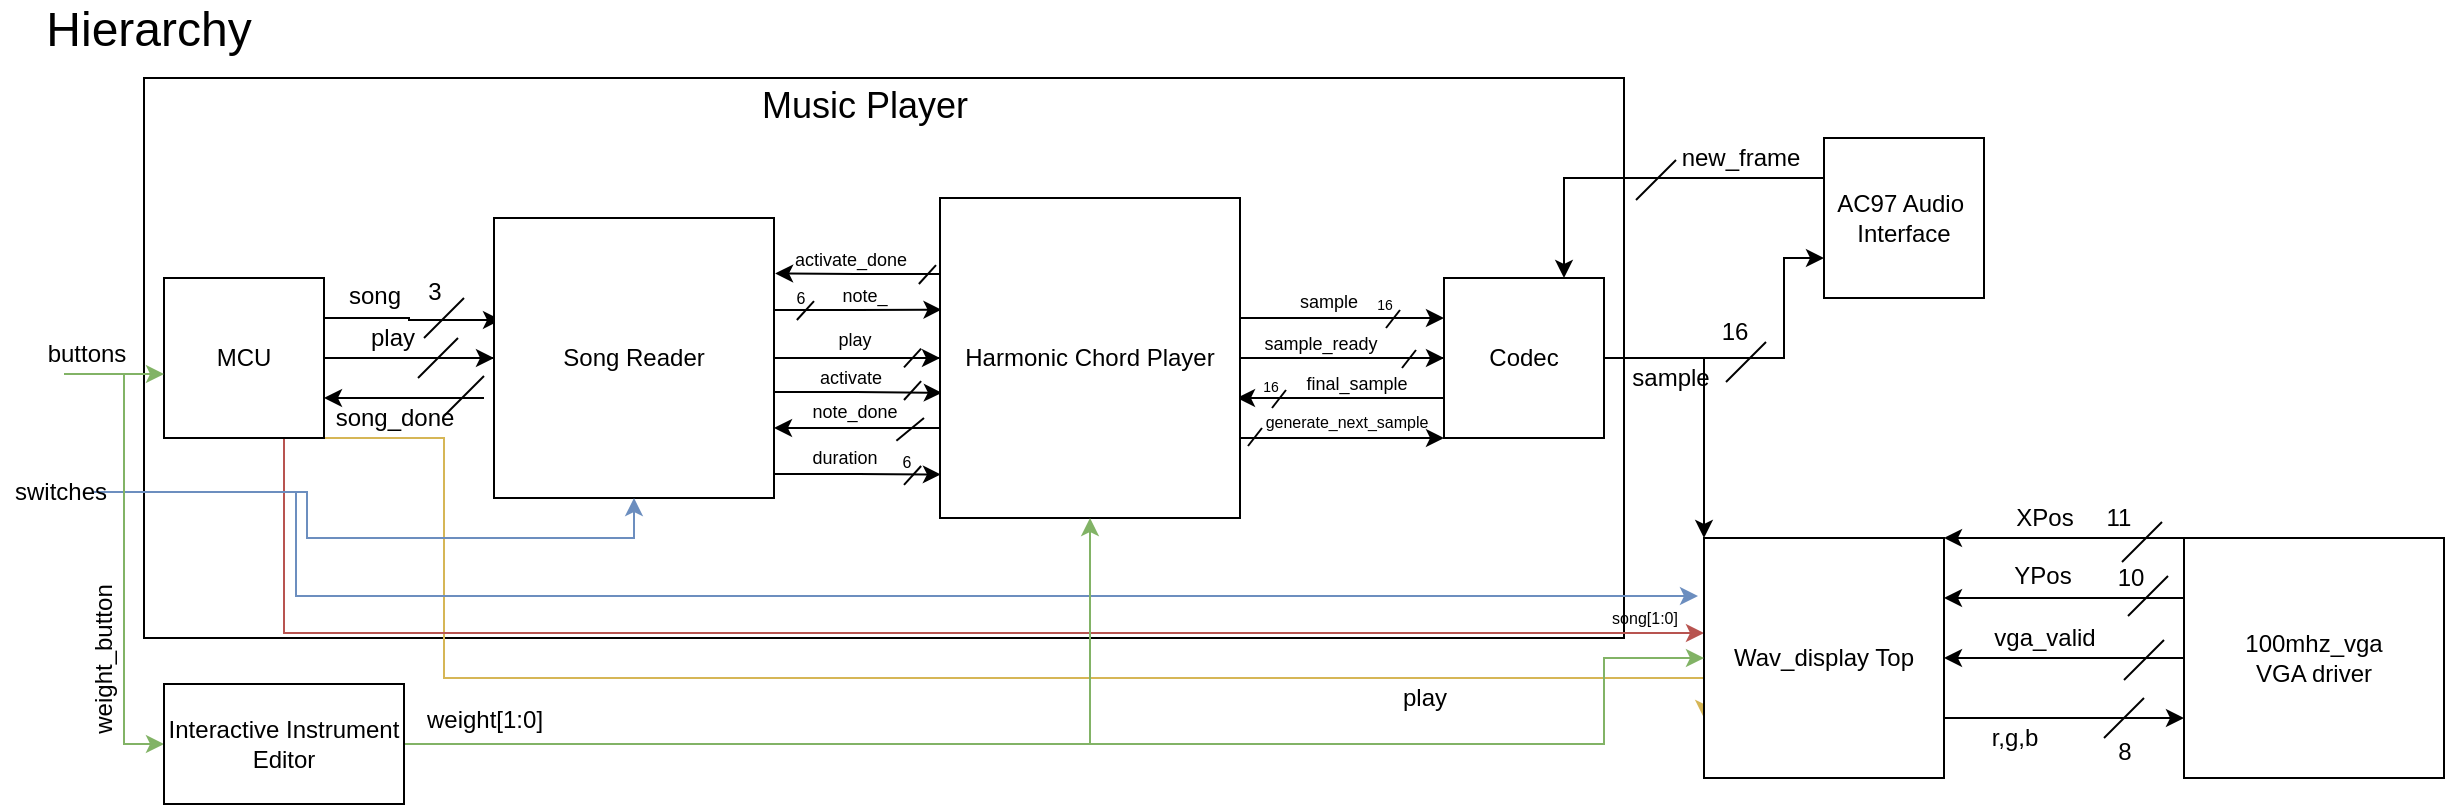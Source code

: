 <mxfile version="13.9.7" type="google" pages="9"><diagram id="QAZSoa0xa_5mGSrsGYD-" name="hierarchy"><mxGraphModel dx="1122" dy="799" grid="1" gridSize="10" guides="1" tooltips="1" connect="1" arrows="1" fold="1" page="1" pageScale="1" pageWidth="850" pageHeight="1100" math="0" shadow="0"><root><mxCell id="0"/><mxCell id="1" parent="0"/><mxCell id="QbEHHAAd4SumML6GSMnH-1" value="" style="rounded=0;whiteSpace=wrap;html=1;fillColor=none;" parent="1" vertex="1"><mxGeometry x="110" y="100" width="740" height="280" as="geometry"/></mxCell><mxCell id="eVWzwGlmFMexfwXCKRkW-10" style="edgeStyle=orthogonalEdgeStyle;rounded=0;orthogonalLoop=1;jettySize=auto;html=1;exitX=1;exitY=0.75;exitDx=0;exitDy=0;entryX=0;entryY=0.75;entryDx=0;entryDy=0;" parent="1" source="I8ififrIHreeAcifSony-8" target="eVWzwGlmFMexfwXCKRkW-5" edge="1"><mxGeometry relative="1" as="geometry"/></mxCell><mxCell id="ZACH1in7ycpgzlu1Ikiy-1" value="&lt;font style=&quot;font-size: 24px&quot;&gt;Hierarchy&lt;/font&gt;" style="text;html=1;align=center;verticalAlign=middle;resizable=0;points=[];autosize=1;" parent="1" vertex="1"><mxGeometry x="52" y="66" width="120" height="20" as="geometry"/></mxCell><mxCell id="eVWzwGlmFMexfwXCKRkW-30" style="edgeStyle=orthogonalEdgeStyle;rounded=0;orthogonalLoop=1;jettySize=auto;html=1;exitX=1;exitY=0.5;exitDx=0;exitDy=0;entryX=0;entryY=0.5;entryDx=0;entryDy=0;" parent="1" source="HBm1YFQQ2ez5l5w7RR2p-1" target="HBm1YFQQ2ez5l5w7RR2p-2" edge="1"><mxGeometry relative="1" as="geometry"/></mxCell><mxCell id="eVWzwGlmFMexfwXCKRkW-36" style="edgeStyle=orthogonalEdgeStyle;rounded=0;orthogonalLoop=1;jettySize=auto;html=1;exitX=1;exitY=0.25;exitDx=0;exitDy=0;entryX=0.025;entryY=0.364;entryDx=0;entryDy=0;entryPerimeter=0;" parent="1" source="HBm1YFQQ2ez5l5w7RR2p-1" target="HBm1YFQQ2ez5l5w7RR2p-2" edge="1"><mxGeometry relative="1" as="geometry"/></mxCell><mxCell id="CJwHIpUkRrGOLIxpVGM2-1" style="edgeStyle=orthogonalEdgeStyle;rounded=0;orthogonalLoop=1;jettySize=auto;html=1;exitX=1;exitY=0.5;exitDx=0;exitDy=0;entryX=0;entryY=0;entryDx=0;entryDy=0;" parent="1" source="HBm1YFQQ2ez5l5w7RR2p-1" target="I8ififrIHreeAcifSony-8" edge="1"><mxGeometry relative="1" as="geometry"><mxPoint x="1050" y="550" as="targetPoint"/></mxGeometry></mxCell><mxCell id="CJwHIpUkRrGOLIxpVGM2-2" style="edgeStyle=orthogonalEdgeStyle;rounded=0;orthogonalLoop=1;jettySize=auto;html=1;entryX=0;entryY=0.75;entryDx=0;entryDy=0;fillColor=#fff2cc;strokeColor=#d6b656;" parent="1" target="I8ififrIHreeAcifSony-8" edge="1"><mxGeometry relative="1" as="geometry"><Array as="points"><mxPoint x="260" y="280"/><mxPoint x="260" y="400"/><mxPoint x="890" y="400"/></Array><mxPoint x="180" y="290" as="sourcePoint"/></mxGeometry></mxCell><mxCell id="EPzq8hFeU49UUEFB0-2z-2" style="edgeStyle=orthogonalEdgeStyle;rounded=0;orthogonalLoop=1;jettySize=auto;html=1;exitX=0.75;exitY=1;exitDx=0;exitDy=0;entryX=0;entryY=0.396;entryDx=0;entryDy=0;entryPerimeter=0;fontSize=8;fillColor=#f8cecc;strokeColor=#b85450;" parent="1" source="HBm1YFQQ2ez5l5w7RR2p-1" target="I8ififrIHreeAcifSony-8" edge="1"><mxGeometry relative="1" as="geometry"/></mxCell><mxCell id="HBm1YFQQ2ez5l5w7RR2p-1" value="MCU" style="whiteSpace=wrap;html=1;aspect=fixed;" parent="1" vertex="1"><mxGeometry x="120" y="200" width="80" height="80" as="geometry"/></mxCell><mxCell id="eVWzwGlmFMexfwXCKRkW-39" style="edgeStyle=orthogonalEdgeStyle;rounded=0;orthogonalLoop=1;jettySize=auto;html=1;exitX=1;exitY=0.5;exitDx=0;exitDy=0;entryX=0;entryY=0.5;entryDx=0;entryDy=0;" parent="1" source="HBm1YFQQ2ez5l5w7RR2p-2" target="eVWzwGlmFMexfwXCKRkW-1" edge="1"><mxGeometry relative="1" as="geometry"/></mxCell><mxCell id="wWJcIG7BeilLF1dY9B-3-18" style="edgeStyle=orthogonalEdgeStyle;rounded=0;orthogonalLoop=1;jettySize=auto;html=1;exitX=1;exitY=0.25;exitDx=0;exitDy=0;entryX=0.005;entryY=0.349;entryDx=0;entryDy=0;entryPerimeter=0;" parent="1" source="HBm1YFQQ2ez5l5w7RR2p-2" target="eVWzwGlmFMexfwXCKRkW-1" edge="1"><mxGeometry relative="1" as="geometry"><Array as="points"><mxPoint x="425" y="216"/><mxPoint x="466" y="216"/></Array></mxGeometry></mxCell><mxCell id="wWJcIG7BeilLF1dY9B-3-20" style="edgeStyle=orthogonalEdgeStyle;rounded=0;orthogonalLoop=1;jettySize=auto;html=1;exitX=1;exitY=0.75;exitDx=0;exitDy=0;entryX=0.003;entryY=0.864;entryDx=0;entryDy=0;entryPerimeter=0;" parent="1" source="HBm1YFQQ2ez5l5w7RR2p-2" target="eVWzwGlmFMexfwXCKRkW-1" edge="1"><mxGeometry relative="1" as="geometry"><Array as="points"><mxPoint x="425" y="298"/><mxPoint x="467" y="298"/></Array></mxGeometry></mxCell><mxCell id="wWJcIG7BeilLF1dY9B-3-22" style="edgeStyle=orthogonalEdgeStyle;rounded=0;orthogonalLoop=1;jettySize=auto;html=1;exitX=1;exitY=0.5;exitDx=0;exitDy=0;entryX=0.006;entryY=0.59;entryDx=0;entryDy=0;entryPerimeter=0;" parent="1" edge="1"><mxGeometry relative="1" as="geometry"><mxPoint x="425" y="243" as="sourcePoint"/><mxPoint x="508.9" y="257.4" as="targetPoint"/><Array as="points"><mxPoint x="425" y="257"/><mxPoint x="466" y="257"/></Array></mxGeometry></mxCell><mxCell id="HBm1YFQQ2ez5l5w7RR2p-2" value="Song Reader" style="whiteSpace=wrap;html=1;aspect=fixed;" parent="1" vertex="1"><mxGeometry x="285" y="170" width="140" height="140" as="geometry"/></mxCell><mxCell id="I8ififrIHreeAcifSony-4" style="edgeStyle=orthogonalEdgeStyle;rounded=0;orthogonalLoop=1;jettySize=auto;html=1;entryX=0;entryY=0.75;entryDx=0;entryDy=0;" parent="1" source="HBm1YFQQ2ez5l5w7RR2p-4" target="I8ififrIHreeAcifSony-2" edge="1"><mxGeometry relative="1" as="geometry"><mxPoint x="920" y="240" as="targetPoint"/><Array as="points"><mxPoint x="930" y="240"/><mxPoint x="930" y="190"/></Array></mxGeometry></mxCell><mxCell id="eVWzwGlmFMexfwXCKRkW-42" style="edgeStyle=orthogonalEdgeStyle;rounded=0;orthogonalLoop=1;jettySize=auto;html=1;exitX=0;exitY=0.75;exitDx=0;exitDy=0;entryX=0.99;entryY=0.625;entryDx=0;entryDy=0;entryPerimeter=0;" parent="1" source="HBm1YFQQ2ez5l5w7RR2p-4" target="eVWzwGlmFMexfwXCKRkW-1" edge="1"><mxGeometry relative="1" as="geometry"/></mxCell><mxCell id="HBm1YFQQ2ez5l5w7RR2p-4" value="Codec" style="whiteSpace=wrap;html=1;aspect=fixed;" parent="1" vertex="1"><mxGeometry x="760" y="200" width="80" height="80" as="geometry"/></mxCell><mxCell id="HBm1YFQQ2ez5l5w7RR2p-8" value="song" style="text;html=1;align=center;verticalAlign=middle;resizable=0;points=[];autosize=1;" parent="1" vertex="1"><mxGeometry x="205" y="199" width="40" height="20" as="geometry"/></mxCell><mxCell id="HBm1YFQQ2ez5l5w7RR2p-9" value="play" style="text;html=1;align=center;verticalAlign=middle;resizable=0;points=[];autosize=1;fontSize=9;" parent="1" vertex="1"><mxGeometry x="450" y="221" width="30" height="20" as="geometry"/></mxCell><mxCell id="HBm1YFQQ2ez5l5w7RR2p-12" value="" style="endArrow=classic;html=1;entryX=1;entryY=0.75;entryDx=0;entryDy=0;" parent="1" target="HBm1YFQQ2ez5l5w7RR2p-1" edge="1"><mxGeometry width="50" height="50" relative="1" as="geometry"><mxPoint x="280" y="260" as="sourcePoint"/><mxPoint x="210" y="260" as="targetPoint"/></mxGeometry></mxCell><mxCell id="HBm1YFQQ2ez5l5w7RR2p-16" value="song_done" style="text;html=1;align=center;verticalAlign=middle;resizable=0;points=[];autosize=1;" parent="1" vertex="1"><mxGeometry x="200" y="260" width="70" height="20" as="geometry"/></mxCell><mxCell id="4wfGAgLThdADMz5AJxrU-4" style="edgeStyle=orthogonalEdgeStyle;rounded=0;orthogonalLoop=1;jettySize=auto;html=1;exitX=0;exitY=0.25;exitDx=0;exitDy=0;entryX=0.75;entryY=0;entryDx=0;entryDy=0;" parent="1" source="I8ififrIHreeAcifSony-2" target="HBm1YFQQ2ez5l5w7RR2p-4" edge="1"><mxGeometry relative="1" as="geometry"/></mxCell><mxCell id="I8ififrIHreeAcifSony-2" value="AC97 Audio&amp;nbsp;&lt;br&gt;Interface" style="whiteSpace=wrap;html=1;aspect=fixed;" parent="1" vertex="1"><mxGeometry x="950" y="130" width="80" height="80" as="geometry"/></mxCell><mxCell id="I8ififrIHreeAcifSony-8" value="Wav_display Top" style="whiteSpace=wrap;html=1;aspect=fixed;" parent="1" vertex="1"><mxGeometry x="890" y="330" width="120" height="120" as="geometry"/></mxCell><mxCell id="eVWzwGlmFMexfwXCKRkW-2" style="edgeStyle=orthogonalEdgeStyle;rounded=0;orthogonalLoop=1;jettySize=auto;html=1;exitX=1;exitY=0.25;exitDx=0;exitDy=0;entryX=0;entryY=0.25;entryDx=0;entryDy=0;" parent="1" source="eVWzwGlmFMexfwXCKRkW-1" target="HBm1YFQQ2ez5l5w7RR2p-4" edge="1"><mxGeometry relative="1" as="geometry"><Array as="points"><mxPoint x="658" y="220"/></Array></mxGeometry></mxCell><mxCell id="eVWzwGlmFMexfwXCKRkW-37" style="edgeStyle=orthogonalEdgeStyle;rounded=0;orthogonalLoop=1;jettySize=auto;html=1;exitX=0;exitY=0.75;exitDx=0;exitDy=0;entryX=1;entryY=0.75;entryDx=0;entryDy=0;" parent="1" source="eVWzwGlmFMexfwXCKRkW-1" target="HBm1YFQQ2ez5l5w7RR2p-2" edge="1"><mxGeometry relative="1" as="geometry"><Array as="points"><mxPoint x="508" y="275"/></Array></mxGeometry></mxCell><mxCell id="eVWzwGlmFMexfwXCKRkW-41" style="edgeStyle=orthogonalEdgeStyle;rounded=0;orthogonalLoop=1;jettySize=auto;html=1;exitX=1;exitY=0.5;exitDx=0;exitDy=0;entryX=0;entryY=0.5;entryDx=0;entryDy=0;" parent="1" source="eVWzwGlmFMexfwXCKRkW-1" target="HBm1YFQQ2ez5l5w7RR2p-4" edge="1"><mxGeometry relative="1" as="geometry"/></mxCell><mxCell id="wWJcIG7BeilLF1dY9B-3-16" style="edgeStyle=orthogonalEdgeStyle;rounded=0;orthogonalLoop=1;jettySize=auto;html=1;exitX=0;exitY=0.25;exitDx=0;exitDy=0;entryX=1.004;entryY=0.198;entryDx=0;entryDy=0;entryPerimeter=0;" parent="1" source="eVWzwGlmFMexfwXCKRkW-1" target="HBm1YFQQ2ez5l5w7RR2p-2" edge="1"><mxGeometry relative="1" as="geometry"><Array as="points"><mxPoint x="508" y="198"/><mxPoint x="466" y="198"/></Array></mxGeometry></mxCell><mxCell id="wWJcIG7BeilLF1dY9B-3-33" style="edgeStyle=orthogonalEdgeStyle;rounded=0;orthogonalLoop=1;jettySize=auto;html=1;exitX=1;exitY=0.75;exitDx=0;exitDy=0;entryX=0;entryY=1;entryDx=0;entryDy=0;fontSize=7;" parent="1" source="eVWzwGlmFMexfwXCKRkW-1" target="HBm1YFQQ2ez5l5w7RR2p-4" edge="1"><mxGeometry relative="1" as="geometry"><Array as="points"><mxPoint x="740" y="280"/><mxPoint x="740" y="280"/></Array></mxGeometry></mxCell><mxCell id="eVWzwGlmFMexfwXCKRkW-1" value="Harmonic Chord Player" style="rounded=0;whiteSpace=wrap;html=1;" parent="1" vertex="1"><mxGeometry x="508" y="160" width="150" height="160" as="geometry"/></mxCell><mxCell id="eVWzwGlmFMexfwXCKRkW-8" style="edgeStyle=orthogonalEdgeStyle;rounded=0;orthogonalLoop=1;jettySize=auto;html=1;exitX=0;exitY=0.5;exitDx=0;exitDy=0;entryX=1;entryY=0.5;entryDx=0;entryDy=0;" parent="1" source="eVWzwGlmFMexfwXCKRkW-5" target="I8ififrIHreeAcifSony-8" edge="1"><mxGeometry relative="1" as="geometry"/></mxCell><mxCell id="eVWzwGlmFMexfwXCKRkW-9" style="edgeStyle=orthogonalEdgeStyle;rounded=0;orthogonalLoop=1;jettySize=auto;html=1;exitX=0;exitY=0.25;exitDx=0;exitDy=0;entryX=1;entryY=0.25;entryDx=0;entryDy=0;" parent="1" source="eVWzwGlmFMexfwXCKRkW-5" target="I8ififrIHreeAcifSony-8" edge="1"><mxGeometry relative="1" as="geometry"/></mxCell><mxCell id="eVWzwGlmFMexfwXCKRkW-12" style="edgeStyle=orthogonalEdgeStyle;rounded=0;orthogonalLoop=1;jettySize=auto;html=1;exitX=0;exitY=0;exitDx=0;exitDy=0;entryX=1;entryY=0;entryDx=0;entryDy=0;" parent="1" source="eVWzwGlmFMexfwXCKRkW-5" target="I8ififrIHreeAcifSony-8" edge="1"><mxGeometry relative="1" as="geometry"><Array as="points"><mxPoint x="1050" y="330"/><mxPoint x="1050" y="330"/></Array></mxGeometry></mxCell><mxCell id="eVWzwGlmFMexfwXCKRkW-5" value="100mhz_vga&lt;br&gt;VGA driver" style="whiteSpace=wrap;html=1;" parent="1" vertex="1"><mxGeometry x="1130" y="330" width="130" height="120" as="geometry"/></mxCell><mxCell id="eVWzwGlmFMexfwXCKRkW-13" value="XPos" style="text;html=1;align=center;verticalAlign=middle;resizable=0;points=[];autosize=1;" parent="1" vertex="1"><mxGeometry x="1040" y="310" width="40" height="20" as="geometry"/></mxCell><mxCell id="eVWzwGlmFMexfwXCKRkW-14" value="YPos" style="text;html=1;align=center;verticalAlign=middle;resizable=0;points=[];autosize=1;" parent="1" vertex="1"><mxGeometry x="1039" y="339" width="40" height="20" as="geometry"/></mxCell><mxCell id="eVWzwGlmFMexfwXCKRkW-15" value="vga_valid" style="text;html=1;align=center;verticalAlign=middle;resizable=0;points=[];autosize=1;" parent="1" vertex="1"><mxGeometry x="1025" y="370" width="70" height="20" as="geometry"/></mxCell><mxCell id="eVWzwGlmFMexfwXCKRkW-17" value="r,g,b" style="text;html=1;align=center;verticalAlign=middle;resizable=0;points=[];autosize=1;" parent="1" vertex="1"><mxGeometry x="1025" y="420" width="40" height="20" as="geometry"/></mxCell><mxCell id="eVWzwGlmFMexfwXCKRkW-19" value="final_sample" style="text;html=1;align=center;verticalAlign=middle;resizable=0;points=[];autosize=1;fontSize=9;" parent="1" vertex="1"><mxGeometry x="681" y="243" width="70" height="20" as="geometry"/></mxCell><mxCell id="eVWzwGlmFMexfwXCKRkW-20" value="sample" style="text;html=1;align=center;verticalAlign=middle;resizable=0;points=[];autosize=1;fontSize=9;" parent="1" vertex="1"><mxGeometry x="682" y="202" width="40" height="20" as="geometry"/></mxCell><mxCell id="eVWzwGlmFMexfwXCKRkW-22" value="note_done" style="text;html=1;align=center;verticalAlign=middle;resizable=0;points=[];autosize=1;fontSize=9;" parent="1" vertex="1"><mxGeometry x="435" y="257" width="60" height="20" as="geometry"/></mxCell><mxCell id="eVWzwGlmFMexfwXCKRkW-23" value="sample" style="text;html=1;align=center;verticalAlign=middle;resizable=0;points=[];autosize=1;" parent="1" vertex="1"><mxGeometry x="848" y="240" width="50" height="20" as="geometry"/></mxCell><mxCell id="eVWzwGlmFMexfwXCKRkW-24" value="new_frame" style="text;html=1;align=center;verticalAlign=middle;resizable=0;points=[];autosize=1;" parent="1" vertex="1"><mxGeometry x="868" y="130" width="80" height="20" as="geometry"/></mxCell><mxCell id="wWJcIG7BeilLF1dY9B-3-14" style="edgeStyle=orthogonalEdgeStyle;rounded=0;orthogonalLoop=1;jettySize=auto;html=1;entryX=0.5;entryY=1;entryDx=0;entryDy=0;fillColor=#dae8fc;strokeColor=#6c8ebf;" parent="1" source="eVWzwGlmFMexfwXCKRkW-26" target="HBm1YFQQ2ez5l5w7RR2p-2" edge="1"><mxGeometry relative="1" as="geometry"/></mxCell><mxCell id="wWJcIG7BeilLF1dY9B-3-15" style="edgeStyle=orthogonalEdgeStyle;rounded=0;orthogonalLoop=1;jettySize=auto;html=1;entryX=0;entryY=0.25;entryDx=0;entryDy=0;fillColor=#dae8fc;strokeColor=#6c8ebf;" parent="1" edge="1"><mxGeometry relative="1" as="geometry"><mxPoint x="84" y="307" as="sourcePoint"/><mxPoint x="887" y="359.0" as="targetPoint"/><Array as="points"><mxPoint x="186" y="307"/><mxPoint x="186" y="359"/></Array></mxGeometry></mxCell><mxCell id="eVWzwGlmFMexfwXCKRkW-26" value="switches" style="text;html=1;align=center;verticalAlign=middle;resizable=0;points=[];autosize=1;" parent="1" vertex="1"><mxGeometry x="38" y="297" width="60" height="20" as="geometry"/></mxCell><mxCell id="QbEHHAAd4SumML6GSMnH-2" value="&lt;font style=&quot;font-size: 18px&quot;&gt;Music Player&lt;/font&gt;" style="text;html=1;align=center;verticalAlign=middle;resizable=0;points=[];autosize=1;" parent="1" vertex="1"><mxGeometry x="410" y="104" width="120" height="20" as="geometry"/></mxCell><mxCell id="eVWzwGlmFMexfwXCKRkW-27" value="" style="endArrow=none;html=1;" parent="1" edge="1"><mxGeometry width="50" height="50" relative="1" as="geometry"><mxPoint x="250" y="230" as="sourcePoint"/><mxPoint x="270" y="210" as="targetPoint"/></mxGeometry></mxCell><mxCell id="eVWzwGlmFMexfwXCKRkW-28" value="" style="endArrow=none;html=1;" parent="1" edge="1"><mxGeometry width="50" height="50" relative="1" as="geometry"><mxPoint x="260" y="269" as="sourcePoint"/><mxPoint x="280" y="249" as="targetPoint"/></mxGeometry></mxCell><mxCell id="eVWzwGlmFMexfwXCKRkW-31" value="play" style="text;html=1;align=center;verticalAlign=middle;resizable=0;points=[];autosize=1;" parent="1" vertex="1"><mxGeometry x="214" y="220" width="40" height="20" as="geometry"/></mxCell><mxCell id="eVWzwGlmFMexfwXCKRkW-34" value="" style="endArrow=none;html=1;" parent="1" edge="1"><mxGeometry width="50" height="50" relative="1" as="geometry"><mxPoint x="247" y="250" as="sourcePoint"/><mxPoint x="267" y="230" as="targetPoint"/></mxGeometry></mxCell><mxCell id="eVWzwGlmFMexfwXCKRkW-35" value="3" style="text;html=1;align=center;verticalAlign=middle;resizable=0;points=[];autosize=1;" parent="1" vertex="1"><mxGeometry x="245" y="197" width="20" height="20" as="geometry"/></mxCell><mxCell id="eVWzwGlmFMexfwXCKRkW-38" value="" style="endArrow=none;html=1;exitX=1.024;exitY=0.071;exitDx=0;exitDy=0;exitPerimeter=0;" parent="1" source="wWJcIG7BeilLF1dY9B-3-21" edge="1"><mxGeometry width="50" height="50" relative="1" as="geometry"><mxPoint x="486" y="285" as="sourcePoint"/><mxPoint x="500" y="270" as="targetPoint"/></mxGeometry></mxCell><mxCell id="eVWzwGlmFMexfwXCKRkW-43" value="sample_ready" style="text;html=1;align=center;verticalAlign=middle;resizable=0;points=[];autosize=1;fontSize=9;" parent="1" vertex="1"><mxGeometry x="663" y="223" width="70" height="20" as="geometry"/></mxCell><mxCell id="eVWzwGlmFMexfwXCKRkW-46" value="" style="endArrow=none;html=1;" parent="1" edge="1"><mxGeometry width="50" height="50" relative="1" as="geometry"><mxPoint x="731" y="225" as="sourcePoint"/><mxPoint x="738" y="216" as="targetPoint"/><Array as="points"><mxPoint x="731" y="225"/></Array></mxGeometry></mxCell><mxCell id="eVWzwGlmFMexfwXCKRkW-47" value="16" style="text;html=1;align=center;verticalAlign=middle;resizable=0;points=[];autosize=1;fontSize=7;" parent="1" vertex="1"><mxGeometry x="720" y="209" width="20" height="10" as="geometry"/></mxCell><mxCell id="eVWzwGlmFMexfwXCKRkW-49" value="16" style="text;html=1;align=center;verticalAlign=middle;resizable=0;points=[];autosize=1;fontSize=7;" parent="1" vertex="1"><mxGeometry x="663" y="250" width="20" height="10" as="geometry"/></mxCell><mxCell id="eVWzwGlmFMexfwXCKRkW-50" value="" style="endArrow=none;html=1;" parent="1" edge="1"><mxGeometry width="50" height="50" relative="1" as="geometry"><mxPoint x="856" y="161" as="sourcePoint"/><mxPoint x="876" y="141" as="targetPoint"/></mxGeometry></mxCell><mxCell id="eVWzwGlmFMexfwXCKRkW-52" value="" style="endArrow=none;html=1;" parent="1" edge="1"><mxGeometry width="50" height="50" relative="1" as="geometry"><mxPoint x="901" y="252" as="sourcePoint"/><mxPoint x="921" y="232" as="targetPoint"/></mxGeometry></mxCell><mxCell id="eVWzwGlmFMexfwXCKRkW-53" value="16" style="text;html=1;align=center;verticalAlign=middle;resizable=0;points=[];autosize=1;" parent="1" vertex="1"><mxGeometry x="890" y="217" width="30" height="20" as="geometry"/></mxCell><mxCell id="eVWzwGlmFMexfwXCKRkW-54" value="" style="endArrow=none;html=1;" parent="1" edge="1"><mxGeometry width="50" height="50" relative="1" as="geometry"><mxPoint x="1090" y="430" as="sourcePoint"/><mxPoint x="1110" y="410" as="targetPoint"/></mxGeometry></mxCell><mxCell id="eVWzwGlmFMexfwXCKRkW-55" value="8" style="text;html=1;align=center;verticalAlign=middle;resizable=0;points=[];autosize=1;" parent="1" vertex="1"><mxGeometry x="1090" y="427" width="20" height="20" as="geometry"/></mxCell><mxCell id="eVWzwGlmFMexfwXCKRkW-58" value="" style="endArrow=none;html=1;" parent="1" edge="1"><mxGeometry width="50" height="50" relative="1" as="geometry"><mxPoint x="1100" y="401" as="sourcePoint"/><mxPoint x="1120" y="381" as="targetPoint"/></mxGeometry></mxCell><mxCell id="mcfn9peBSGs8X6PWg3xq-1" value="" style="endArrow=none;html=1;" parent="1" edge="1"><mxGeometry width="50" height="50" relative="1" as="geometry"><mxPoint x="1102" y="369" as="sourcePoint"/><mxPoint x="1122" y="349" as="targetPoint"/></mxGeometry></mxCell><mxCell id="mcfn9peBSGs8X6PWg3xq-2" value="" style="endArrow=none;html=1;" parent="1" edge="1"><mxGeometry width="50" height="50" relative="1" as="geometry"><mxPoint x="1099" y="342" as="sourcePoint"/><mxPoint x="1119" y="322" as="targetPoint"/></mxGeometry></mxCell><mxCell id="mcfn9peBSGs8X6PWg3xq-3" value="11" style="text;html=1;align=center;verticalAlign=middle;resizable=0;points=[];autosize=1;" parent="1" vertex="1"><mxGeometry x="1082" y="310" width="30" height="20" as="geometry"/></mxCell><mxCell id="mcfn9peBSGs8X6PWg3xq-5" value="10" style="text;html=1;align=center;verticalAlign=middle;resizable=0;points=[];autosize=1;" parent="1" vertex="1"><mxGeometry x="1088" y="340" width="30" height="20" as="geometry"/></mxCell><mxCell id="wWJcIG7BeilLF1dY9B-3-1" style="edgeStyle=orthogonalEdgeStyle;rounded=0;orthogonalLoop=1;jettySize=auto;html=1;exitX=0;exitY=0.25;exitDx=0;exitDy=0;entryX=0;entryY=0.25;entryDx=0;entryDy=0;fillColor=#d5e8d4;strokeColor=#82b366;" parent="1" edge="1"><mxGeometry relative="1" as="geometry"><mxPoint x="70" y="248" as="sourcePoint"/><mxPoint x="120" y="248" as="targetPoint"/></mxGeometry></mxCell><mxCell id="wWJcIG7BeilLF1dY9B-3-2" value="buttons" style="text;html=1;align=center;verticalAlign=middle;resizable=0;points=[];autosize=1;" parent="1" vertex="1"><mxGeometry x="51" y="228" width="60" height="20" as="geometry"/></mxCell><mxCell id="wWJcIG7BeilLF1dY9B-3-6" style="edgeStyle=orthogonalEdgeStyle;rounded=0;orthogonalLoop=1;jettySize=auto;html=1;exitX=0.883;exitY=0.9;exitDx=0;exitDy=0;entryX=0;entryY=0.5;entryDx=0;entryDy=0;exitPerimeter=0;fillColor=#d5e8d4;strokeColor=#82b366;" parent="1" target="wWJcIG7BeilLF1dY9B-3-3" edge="1"><mxGeometry relative="1" as="geometry"><mxPoint x="92.98" y="248" as="sourcePoint"/><mxPoint x="120" y="472" as="targetPoint"/><Array as="points"><mxPoint x="100" y="248"/><mxPoint x="100" y="433"/></Array></mxGeometry></mxCell><mxCell id="wWJcIG7BeilLF1dY9B-3-8" style="edgeStyle=orthogonalEdgeStyle;rounded=0;orthogonalLoop=1;jettySize=auto;html=1;exitX=1;exitY=0.5;exitDx=0;exitDy=0;entryX=0.5;entryY=1;entryDx=0;entryDy=0;fillColor=#d5e8d4;strokeColor=#82b366;" parent="1" source="wWJcIG7BeilLF1dY9B-3-3" target="eVWzwGlmFMexfwXCKRkW-1" edge="1"><mxGeometry relative="1" as="geometry"><mxPoint x="310" y="470" as="targetPoint"/></mxGeometry></mxCell><mxCell id="wWJcIG7BeilLF1dY9B-3-13" style="edgeStyle=orthogonalEdgeStyle;rounded=0;orthogonalLoop=1;jettySize=auto;html=1;entryX=0;entryY=0.5;entryDx=0;entryDy=0;fillColor=#d5e8d4;strokeColor=#82b366;" parent="1" target="I8ififrIHreeAcifSony-8" edge="1"><mxGeometry relative="1" as="geometry"><mxPoint x="234" y="433" as="sourcePoint"/><mxPoint x="884" y="390.0" as="targetPoint"/><Array as="points"><mxPoint x="840" y="433"/><mxPoint x="840" y="390"/></Array></mxGeometry></mxCell><mxCell id="wWJcIG7BeilLF1dY9B-3-3" value="Interactive Instrument Editor" style="rounded=0;whiteSpace=wrap;html=1;" parent="1" vertex="1"><mxGeometry x="120" y="403" width="120" height="60" as="geometry"/></mxCell><mxCell id="wWJcIG7BeilLF1dY9B-3-7" value="weight_button" style="text;html=1;align=center;verticalAlign=middle;resizable=0;points=[];autosize=1;rotation=-90;" parent="1" vertex="1"><mxGeometry x="45" y="381" width="90" height="20" as="geometry"/></mxCell><mxCell id="wWJcIG7BeilLF1dY9B-3-9" value="weight[1:0]" style="text;html=1;align=center;verticalAlign=middle;resizable=0;points=[];autosize=1;" parent="1" vertex="1"><mxGeometry x="245" y="411" width="70" height="20" as="geometry"/></mxCell><mxCell id="wWJcIG7BeilLF1dY9B-3-17" value="activate_done" style="text;html=1;align=center;verticalAlign=middle;resizable=0;points=[];autosize=1;fontSize=9;" parent="1" vertex="1"><mxGeometry x="428" y="181" width="70" height="20" as="geometry"/></mxCell><mxCell id="wWJcIG7BeilLF1dY9B-3-19" value="note_" style="text;html=1;align=center;verticalAlign=middle;resizable=0;points=[];autosize=1;fontSize=9;" parent="1" vertex="1"><mxGeometry x="450" y="199" width="40" height="20" as="geometry"/></mxCell><mxCell id="wWJcIG7BeilLF1dY9B-3-21" value="duration" style="text;html=1;align=center;verticalAlign=middle;resizable=0;points=[];autosize=1;fontSize=9;" parent="1" vertex="1"><mxGeometry x="435" y="280" width="50" height="20" as="geometry"/></mxCell><mxCell id="wWJcIG7BeilLF1dY9B-3-23" value="" style="endArrow=none;html=1;exitX=1.024;exitY=0.071;exitDx=0;exitDy=0;exitPerimeter=0;" parent="1" edge="1"><mxGeometry width="50" height="50" relative="1" as="geometry"><mxPoint x="490.0" y="303.42" as="sourcePoint"/><mxPoint x="498.56" y="294" as="targetPoint"/></mxGeometry></mxCell><mxCell id="wWJcIG7BeilLF1dY9B-3-24" value="" style="endArrow=none;html=1;exitX=1.024;exitY=0.071;exitDx=0;exitDy=0;exitPerimeter=0;" parent="1" edge="1"><mxGeometry width="50" height="50" relative="1" as="geometry"><mxPoint x="490" y="261" as="sourcePoint"/><mxPoint x="498.56" y="251.58" as="targetPoint"/></mxGeometry></mxCell><mxCell id="wWJcIG7BeilLF1dY9B-3-25" value="activate" style="text;html=1;align=center;verticalAlign=middle;resizable=0;points=[];autosize=1;fontSize=9;" parent="1" vertex="1"><mxGeometry x="438" y="240" width="50" height="20" as="geometry"/></mxCell><mxCell id="wWJcIG7BeilLF1dY9B-3-26" value="" style="endArrow=none;html=1;exitX=1.024;exitY=0.071;exitDx=0;exitDy=0;exitPerimeter=0;" parent="1" edge="1"><mxGeometry width="50" height="50" relative="1" as="geometry"><mxPoint x="490" y="244.71" as="sourcePoint"/><mxPoint x="498.56" y="235.29" as="targetPoint"/></mxGeometry></mxCell><mxCell id="wWJcIG7BeilLF1dY9B-3-27" value="" style="endArrow=none;html=1;exitX=1.024;exitY=0.071;exitDx=0;exitDy=0;exitPerimeter=0;" parent="1" edge="1"><mxGeometry width="50" height="50" relative="1" as="geometry"><mxPoint x="436.44" y="221" as="sourcePoint"/><mxPoint x="445.0" y="211.58" as="targetPoint"/></mxGeometry></mxCell><mxCell id="wWJcIG7BeilLF1dY9B-3-28" value="" style="endArrow=none;html=1;exitX=1.024;exitY=0.071;exitDx=0;exitDy=0;exitPerimeter=0;" parent="1" edge="1"><mxGeometry width="50" height="50" relative="1" as="geometry"><mxPoint x="497.44" y="203" as="sourcePoint"/><mxPoint x="506" y="193.58" as="targetPoint"/></mxGeometry></mxCell><mxCell id="wWJcIG7BeilLF1dY9B-3-29" value="&lt;font style=&quot;font-size: 8px&quot;&gt;6&lt;/font&gt;" style="text;html=1;align=center;verticalAlign=middle;resizable=0;points=[];autosize=1;fontSize=9;" parent="1" vertex="1"><mxGeometry x="481" y="282" width="20" height="20" as="geometry"/></mxCell><mxCell id="wWJcIG7BeilLF1dY9B-3-30" value="&lt;font style=&quot;font-size: 8px&quot;&gt;6&lt;/font&gt;" style="text;html=1;align=center;verticalAlign=middle;resizable=0;points=[];autosize=1;fontSize=9;" parent="1" vertex="1"><mxGeometry x="428" y="200" width="20" height="20" as="geometry"/></mxCell><mxCell id="wWJcIG7BeilLF1dY9B-3-31" value="" style="endArrow=none;html=1;" parent="1" edge="1"><mxGeometry width="50" height="50" relative="1" as="geometry"><mxPoint x="739" y="245" as="sourcePoint"/><mxPoint x="746" y="236" as="targetPoint"/><Array as="points"><mxPoint x="739" y="245"/></Array></mxGeometry></mxCell><mxCell id="wWJcIG7BeilLF1dY9B-3-32" value="" style="endArrow=none;html=1;" parent="1" edge="1"><mxGeometry width="50" height="50" relative="1" as="geometry"><mxPoint x="674" y="265" as="sourcePoint"/><mxPoint x="681" y="256" as="targetPoint"/><Array as="points"><mxPoint x="674" y="265"/></Array></mxGeometry></mxCell><mxCell id="wWJcIG7BeilLF1dY9B-3-34" value="generate_next_sample" style="text;html=1;align=center;verticalAlign=middle;resizable=0;points=[];autosize=1;fontSize=8;" parent="1" vertex="1"><mxGeometry x="661" y="262" width="100" height="20" as="geometry"/></mxCell><mxCell id="wWJcIG7BeilLF1dY9B-3-35" value="" style="endArrow=none;html=1;" parent="1" edge="1"><mxGeometry width="50" height="50" relative="1" as="geometry"><mxPoint x="662.0" y="284.0" as="sourcePoint"/><mxPoint x="669" y="275" as="targetPoint"/><Array as="points"><mxPoint x="662" y="284"/></Array></mxGeometry></mxCell><mxCell id="CJwHIpUkRrGOLIxpVGM2-3" value="play" style="text;html=1;align=center;verticalAlign=middle;resizable=0;points=[];autosize=1;" parent="1" vertex="1"><mxGeometry x="730" y="400" width="40" height="20" as="geometry"/></mxCell><mxCell id="EPzq8hFeU49UUEFB0-2z-3" value="song[1:0]" style="text;html=1;align=center;verticalAlign=middle;resizable=0;points=[];autosize=1;fontSize=8;" parent="1" vertex="1"><mxGeometry x="835" y="360" width="50" height="20" as="geometry"/></mxCell></root></mxGraphModel></diagram><diagram id="r_84EstkSzk5JWj7CznM" name="MCU"><mxGraphModel dx="1334" dy="799" grid="1" gridSize="10" guides="1" tooltips="1" connect="1" arrows="1" fold="1" page="1" pageScale="1" pageWidth="850" pageHeight="1100" math="0" shadow="0"><root><mxCell id="EgJ0s5ejclg7lRpdlZCY-0"/><mxCell id="EgJ0s5ejclg7lRpdlZCY-1" parent="EgJ0s5ejclg7lRpdlZCY-0"/><mxCell id="EgJ0s5ejclg7lRpdlZCY-2" value="inputs clk, reset, play_button, next_button, song_done&lt;br&gt;output play, reset_player, song[1:0]" style="text;html=1;align=left;verticalAlign=middle;resizable=0;points=[];autosize=1;" parent="EgJ0s5ejclg7lRpdlZCY-1" vertex="1"><mxGeometry x="160" y="6" width="300" height="30" as="geometry"/></mxCell><mxCell id="EgJ0s5ejclg7lRpdlZCY-3" style="edgeStyle=orthogonalEdgeStyle;rounded=0;orthogonalLoop=1;jettySize=auto;html=1;exitX=0;exitY=0.5;exitDx=0;exitDy=0;shape=link;" parent="EgJ0s5ejclg7lRpdlZCY-1" source="EgJ0s5ejclg7lRpdlZCY-5" edge="1"><mxGeometry relative="1" as="geometry"><mxPoint x="70" y="301" as="targetPoint"/></mxGeometry></mxCell><mxCell id="EgJ0s5ejclg7lRpdlZCY-4" value="" style="edgeStyle=orthogonalEdgeStyle;rounded=0;orthogonalLoop=1;jettySize=auto;html=1;exitX=0.5;exitY=0;exitDx=0;exitDy=0;" parent="EgJ0s5ejclg7lRpdlZCY-1" source="EgJ0s5ejclg7lRpdlZCY-5" target="EgJ0s5ejclg7lRpdlZCY-9" edge="1"><mxGeometry relative="1" as="geometry"/></mxCell><mxCell id="EgJ0s5ejclg7lRpdlZCY-5" value="pause 0" style="ellipse;whiteSpace=wrap;html=1;aspect=fixed;align=center;fillColor=#f8cecc;strokeColor=#b85450;" parent="EgJ0s5ejclg7lRpdlZCY-1" vertex="1"><mxGeometry x="120" y="261" width="80" height="80" as="geometry"/></mxCell><mxCell id="EgJ0s5ejclg7lRpdlZCY-6" value="init" style="text;html=1;align=center;verticalAlign=middle;resizable=0;points=[];autosize=1;" parent="EgJ0s5ejclg7lRpdlZCY-1" vertex="1"><mxGeometry x="40" y="281" width="30" height="20" as="geometry"/></mxCell><mxCell id="EgJ0s5ejclg7lRpdlZCY-7" value="play_button" style="text;html=1;align=center;verticalAlign=middle;resizable=0;points=[];autosize=1;rotation=-90;" parent="EgJ0s5ejclg7lRpdlZCY-1" vertex="1"><mxGeometry x="110" y="201" width="80" height="20" as="geometry"/></mxCell><mxCell id="EgJ0s5ejclg7lRpdlZCY-8" style="rounded=0;orthogonalLoop=1;jettySize=auto;html=1;exitX=1;exitY=1;exitDx=0;exitDy=0;entryX=0;entryY=0;entryDx=0;entryDy=0;" parent="EgJ0s5ejclg7lRpdlZCY-1" source="EgJ0s5ejclg7lRpdlZCY-9" target="EgJ0s5ejclg7lRpdlZCY-18" edge="1"><mxGeometry relative="1" as="geometry"/></mxCell><mxCell id="YONx_x2jSkWWoS3e_N-H-42" style="edgeStyle=orthogonalEdgeStyle;rounded=0;orthogonalLoop=1;jettySize=auto;html=1;fontSize=8;" parent="EgJ0s5ejclg7lRpdlZCY-1" source="EgJ0s5ejclg7lRpdlZCY-9" edge="1"><mxGeometry relative="1" as="geometry"><mxPoint x="230" y="420" as="targetPoint"/></mxGeometry></mxCell><mxCell id="EgJ0s5ejclg7lRpdlZCY-9" value="song 0" style="ellipse;whiteSpace=wrap;html=1;aspect=fixed;align=center;fillColor=#fff2cc;strokeColor=#d6b656;" parent="EgJ0s5ejclg7lRpdlZCY-1" vertex="1"><mxGeometry x="120" y="90" width="80" height="80" as="geometry"/></mxCell><mxCell id="EgJ0s5ejclg7lRpdlZCY-10" style="edgeStyle=none;rounded=0;orthogonalLoop=1;jettySize=auto;html=1;exitX=1;exitY=1;exitDx=0;exitDy=0;entryX=0;entryY=0;entryDx=0;entryDy=0;" parent="EgJ0s5ejclg7lRpdlZCY-1" source="EgJ0s5ejclg7lRpdlZCY-11" target="EgJ0s5ejclg7lRpdlZCY-19" edge="1"><mxGeometry relative="1" as="geometry"/></mxCell><mxCell id="YONx_x2jSkWWoS3e_N-H-39" style="edgeStyle=orthogonalEdgeStyle;rounded=0;orthogonalLoop=1;jettySize=auto;html=1;fontSize=8;" parent="EgJ0s5ejclg7lRpdlZCY-1" source="EgJ0s5ejclg7lRpdlZCY-11" edge="1"><mxGeometry relative="1" as="geometry"><mxPoint x="380" y="420" as="targetPoint"/></mxGeometry></mxCell><mxCell id="EgJ0s5ejclg7lRpdlZCY-11" value="song 1" style="ellipse;whiteSpace=wrap;html=1;aspect=fixed;align=center;fillColor=#ffe6cc;strokeColor=#d79b00;" parent="EgJ0s5ejclg7lRpdlZCY-1" vertex="1"><mxGeometry x="280" y="90" width="80" height="80" as="geometry"/></mxCell><mxCell id="EgJ0s5ejclg7lRpdlZCY-12" style="edgeStyle=none;rounded=0;orthogonalLoop=1;jettySize=auto;html=1;exitX=1;exitY=1;exitDx=0;exitDy=0;entryX=0;entryY=0;entryDx=0;entryDy=0;" parent="EgJ0s5ejclg7lRpdlZCY-1" source="EgJ0s5ejclg7lRpdlZCY-13" target="EgJ0s5ejclg7lRpdlZCY-20" edge="1"><mxGeometry relative="1" as="geometry"/></mxCell><mxCell id="YONx_x2jSkWWoS3e_N-H-40" style="edgeStyle=orthogonalEdgeStyle;rounded=0;orthogonalLoop=1;jettySize=auto;html=1;fontSize=8;" parent="EgJ0s5ejclg7lRpdlZCY-1" source="EgJ0s5ejclg7lRpdlZCY-13" edge="1"><mxGeometry relative="1" as="geometry"><mxPoint x="550" y="420" as="targetPoint"/></mxGeometry></mxCell><mxCell id="EgJ0s5ejclg7lRpdlZCY-13" value="song 2" style="ellipse;whiteSpace=wrap;html=1;aspect=fixed;align=center;fillColor=#dae8fc;strokeColor=#6c8ebf;" parent="EgJ0s5ejclg7lRpdlZCY-1" vertex="1"><mxGeometry x="440" y="90" width="80" height="80" as="geometry"/></mxCell><mxCell id="EgJ0s5ejclg7lRpdlZCY-14" style="edgeStyle=orthogonalEdgeStyle;rounded=0;orthogonalLoop=1;jettySize=auto;html=1;exitX=1;exitY=0.5;exitDx=0;exitDy=0;entryX=0.5;entryY=1;entryDx=0;entryDy=0;" parent="EgJ0s5ejclg7lRpdlZCY-1" source="EgJ0s5ejclg7lRpdlZCY-15" target="EgJ0s5ejclg7lRpdlZCY-5" edge="1"><mxGeometry relative="1" as="geometry"><Array as="points"><mxPoint x="720" y="130"/><mxPoint x="720" y="381"/><mxPoint x="160" y="381"/></Array></mxGeometry></mxCell><mxCell id="YONx_x2jSkWWoS3e_N-H-41" style="edgeStyle=orthogonalEdgeStyle;rounded=0;orthogonalLoop=1;jettySize=auto;html=1;fontSize=8;" parent="EgJ0s5ejclg7lRpdlZCY-1" source="EgJ0s5ejclg7lRpdlZCY-15" edge="1"><mxGeometry relative="1" as="geometry"><mxPoint x="700" y="420" as="targetPoint"/></mxGeometry></mxCell><mxCell id="EgJ0s5ejclg7lRpdlZCY-15" value="song 3" style="ellipse;whiteSpace=wrap;html=1;aspect=fixed;align=center;fillColor=#e1d5e7;strokeColor=#9673a6;" parent="EgJ0s5ejclg7lRpdlZCY-1" vertex="1"><mxGeometry x="600" y="90" width="80" height="80" as="geometry"/></mxCell><mxCell id="EgJ0s5ejclg7lRpdlZCY-16" value="next_button || done" style="text;html=1;align=center;verticalAlign=middle;resizable=0;points=[];autosize=1;rotation=45;" parent="EgJ0s5ejclg7lRpdlZCY-1" vertex="1"><mxGeometry x="193" y="201" width="120" height="20" as="geometry"/></mxCell><mxCell id="EgJ0s5ejclg7lRpdlZCY-17" value="next_button || done" style="text;html=1;align=center;verticalAlign=middle;resizable=0;points=[];autosize=1;rotation=90;" parent="EgJ0s5ejclg7lRpdlZCY-1" vertex="1"><mxGeometry x="670" y="230" width="120" height="20" as="geometry"/></mxCell><mxCell id="YONx_x2jSkWWoS3e_N-H-36" style="edgeStyle=orthogonalEdgeStyle;rounded=0;orthogonalLoop=1;jettySize=auto;html=1;fontSize=8;" parent="EgJ0s5ejclg7lRpdlZCY-1" source="EgJ0s5ejclg7lRpdlZCY-18" edge="1"><mxGeometry relative="1" as="geometry"><mxPoint x="320" y="420" as="targetPoint"/></mxGeometry></mxCell><mxCell id="EgJ0s5ejclg7lRpdlZCY-18" value="pause 1" style="ellipse;whiteSpace=wrap;html=1;aspect=fixed;align=center;fillColor=#f8cecc;strokeColor=#b85450;" parent="EgJ0s5ejclg7lRpdlZCY-1" vertex="1"><mxGeometry x="280" y="261" width="80" height="80" as="geometry"/></mxCell><mxCell id="YONx_x2jSkWWoS3e_N-H-37" style="edgeStyle=orthogonalEdgeStyle;rounded=0;orthogonalLoop=1;jettySize=auto;html=1;fontSize=8;" parent="EgJ0s5ejclg7lRpdlZCY-1" source="EgJ0s5ejclg7lRpdlZCY-19" edge="1"><mxGeometry relative="1" as="geometry"><mxPoint x="480" y="420" as="targetPoint"/></mxGeometry></mxCell><mxCell id="EgJ0s5ejclg7lRpdlZCY-19" value="pause 2" style="ellipse;whiteSpace=wrap;html=1;aspect=fixed;align=center;fillColor=#f8cecc;strokeColor=#b85450;" parent="EgJ0s5ejclg7lRpdlZCY-1" vertex="1"><mxGeometry x="440" y="261" width="80" height="80" as="geometry"/></mxCell><mxCell id="YONx_x2jSkWWoS3e_N-H-38" style="edgeStyle=orthogonalEdgeStyle;rounded=0;orthogonalLoop=1;jettySize=auto;html=1;fontSize=8;" parent="EgJ0s5ejclg7lRpdlZCY-1" source="EgJ0s5ejclg7lRpdlZCY-20" edge="1"><mxGeometry relative="1" as="geometry"><mxPoint x="640" y="420" as="targetPoint"/></mxGeometry></mxCell><mxCell id="EgJ0s5ejclg7lRpdlZCY-20" value="pause 3" style="ellipse;whiteSpace=wrap;html=1;aspect=fixed;align=center;fillColor=#f8cecc;strokeColor=#b85450;" parent="EgJ0s5ejclg7lRpdlZCY-1" vertex="1"><mxGeometry x="600" y="261" width="80" height="80" as="geometry"/></mxCell><mxCell id="EgJ0s5ejclg7lRpdlZCY-21" value="next_button || done" style="text;html=1;align=center;verticalAlign=middle;resizable=0;points=[];autosize=1;rotation=45;" parent="EgJ0s5ejclg7lRpdlZCY-1" vertex="1"><mxGeometry x="340" y="191" width="120" height="20" as="geometry"/></mxCell><mxCell id="EgJ0s5ejclg7lRpdlZCY-22" value="next_button || done" style="text;html=1;align=center;verticalAlign=middle;resizable=0;points=[];autosize=1;rotation=45;" parent="EgJ0s5ejclg7lRpdlZCY-1" vertex="1"><mxGeometry x="503" y="193" width="120" height="20" as="geometry"/></mxCell><mxCell id="EgJ0s5ejclg7lRpdlZCY-23" value="play_button" style="text;html=1;align=center;verticalAlign=middle;resizable=0;points=[];autosize=1;rotation=-90;" parent="EgJ0s5ejclg7lRpdlZCY-1" vertex="1"><mxGeometry x="270" y="201" width="80" height="20" as="geometry"/></mxCell><mxCell id="EgJ0s5ejclg7lRpdlZCY-24" value="" style="endArrow=classic;startArrow=classic;html=1;entryX=0.5;entryY=1;entryDx=0;entryDy=0;exitX=0.5;exitY=0;exitDx=0;exitDy=0;" parent="EgJ0s5ejclg7lRpdlZCY-1" source="EgJ0s5ejclg7lRpdlZCY-18" target="EgJ0s5ejclg7lRpdlZCY-11" edge="1"><mxGeometry width="50" height="50" relative="1" as="geometry"><mxPoint x="295" y="241" as="sourcePoint"/><mxPoint x="345" y="191" as="targetPoint"/></mxGeometry></mxCell><mxCell id="EgJ0s5ejclg7lRpdlZCY-25" value="" style="endArrow=classic;startArrow=classic;html=1;" parent="EgJ0s5ejclg7lRpdlZCY-1" edge="1"><mxGeometry width="50" height="50" relative="1" as="geometry"><mxPoint x="480" y="261" as="sourcePoint"/><mxPoint x="480" y="170" as="targetPoint"/></mxGeometry></mxCell><mxCell id="EgJ0s5ejclg7lRpdlZCY-26" value="" style="endArrow=classic;startArrow=classic;html=1;entryX=0.5;entryY=1;entryDx=0;entryDy=0;exitX=0.5;exitY=0;exitDx=0;exitDy=0;" parent="EgJ0s5ejclg7lRpdlZCY-1" edge="1"><mxGeometry width="50" height="50" relative="1" as="geometry"><mxPoint x="639.5" y="261" as="sourcePoint"/><mxPoint x="639.5" y="170" as="targetPoint"/></mxGeometry></mxCell><mxCell id="EgJ0s5ejclg7lRpdlZCY-27" value="play_button" style="text;html=1;align=center;verticalAlign=middle;resizable=0;points=[];autosize=1;rotation=-90;" parent="EgJ0s5ejclg7lRpdlZCY-1" vertex="1"><mxGeometry x="429" y="210" width="80" height="20" as="geometry"/></mxCell><mxCell id="EgJ0s5ejclg7lRpdlZCY-28" value="play_button" style="text;html=1;align=center;verticalAlign=middle;resizable=0;points=[];autosize=1;rotation=-90;" parent="EgJ0s5ejclg7lRpdlZCY-1" vertex="1"><mxGeometry x="590" y="210" width="80" height="20" as="geometry"/></mxCell><mxCell id="EgJ0s5ejclg7lRpdlZCY-29" value="" style="endArrow=classic;startArrow=classic;html=1;entryX=0.5;entryY=1;entryDx=0;entryDy=0;" parent="EgJ0s5ejclg7lRpdlZCY-1" target="EgJ0s5ejclg7lRpdlZCY-9" edge="1"><mxGeometry width="50" height="50" relative="1" as="geometry"><mxPoint x="160" y="261" as="sourcePoint"/><mxPoint x="213" y="211" as="targetPoint"/></mxGeometry></mxCell><mxCell id="EgJ0s5ejclg7lRpdlZCY-30" value="&lt;font style=&quot;font-size: 18px&quot;&gt;MCU&lt;/font&gt;" style="text;html=1;strokeColor=none;fillColor=none;align=center;verticalAlign=middle;whiteSpace=wrap;rounded=0;" parent="EgJ0s5ejclg7lRpdlZCY-1" vertex="1"><mxGeometry x="80" y="6" width="40" height="20" as="geometry"/></mxCell><mxCell id="YONx_x2jSkWWoS3e_N-H-12" value="" style="curved=1;endArrow=classic;html=1;exitX=1;exitY=1;exitDx=0;exitDy=0;entryX=1;entryY=0;entryDx=0;entryDy=0;" parent="EgJ0s5ejclg7lRpdlZCY-1" source="EgJ0s5ejclg7lRpdlZCY-5" target="EgJ0s5ejclg7lRpdlZCY-5" edge="1"><mxGeometry width="50" height="50" relative="1" as="geometry"><mxPoint x="420" y="280" as="sourcePoint"/><mxPoint x="470" y="230" as="targetPoint"/><Array as="points"><mxPoint x="250" y="301"/></Array></mxGeometry></mxCell><mxCell id="YONx_x2jSkWWoS3e_N-H-13" value="!play_button" style="edgeLabel;html=1;align=center;verticalAlign=middle;resizable=0;points=[];rotation=90;" parent="YONx_x2jSkWWoS3e_N-H-12" connectable="0" vertex="1"><mxGeometry x="-0.322" y="10" relative="1" as="geometry"><mxPoint as="offset"/></mxGeometry></mxCell><mxCell id="YONx_x2jSkWWoS3e_N-H-14" value="" style="curved=1;endArrow=classic;html=1;exitX=1;exitY=1;exitDx=0;exitDy=0;entryX=1;entryY=0;entryDx=0;entryDy=0;" parent="EgJ0s5ejclg7lRpdlZCY-1" edge="1"><mxGeometry width="50" height="50" relative="1" as="geometry"><mxPoint x="130.004" y="158.284" as="sourcePoint"/><mxPoint x="130.004" y="101.716" as="targetPoint"/><Array as="points"><mxPoint x="70" y="130"/></Array></mxGeometry></mxCell><mxCell id="YONx_x2jSkWWoS3e_N-H-15" value="!play_button ||next_button || done" style="edgeLabel;html=1;align=center;verticalAlign=middle;resizable=0;points=[];rotation=-90;" parent="YONx_x2jSkWWoS3e_N-H-14" connectable="0" vertex="1"><mxGeometry x="-0.322" y="10" relative="1" as="geometry"><mxPoint x="4.96" y="-18.14" as="offset"/></mxGeometry></mxCell><mxCell id="YONx_x2jSkWWoS3e_N-H-17" value="" style="curved=1;endArrow=classic;html=1;exitX=1;exitY=1;exitDx=0;exitDy=0;entryX=1;entryY=0;entryDx=0;entryDy=0;" parent="EgJ0s5ejclg7lRpdlZCY-1" edge="1"><mxGeometry width="50" height="50" relative="1" as="geometry"><mxPoint x="290.004" y="158.284" as="sourcePoint"/><mxPoint x="290.004" y="101.716" as="targetPoint"/><Array as="points"><mxPoint x="230" y="130"/></Array></mxGeometry></mxCell><mxCell id="YONx_x2jSkWWoS3e_N-H-18" value="!play_button || !next_button || !done" style="edgeLabel;html=1;align=center;verticalAlign=middle;resizable=0;points=[];rotation=-90;fontSize=8;" parent="YONx_x2jSkWWoS3e_N-H-17" connectable="0" vertex="1"><mxGeometry x="-0.322" y="10" relative="1" as="geometry"><mxPoint x="4.96" y="-18.14" as="offset"/></mxGeometry></mxCell><mxCell id="YONx_x2jSkWWoS3e_N-H-23" value="" style="curved=1;endArrow=classic;html=1;exitX=1;exitY=1;exitDx=0;exitDy=0;entryX=1;entryY=0;entryDx=0;entryDy=0;" parent="EgJ0s5ejclg7lRpdlZCY-1" edge="1"><mxGeometry width="50" height="50" relative="1" as="geometry"><mxPoint x="450.004" y="158.284" as="sourcePoint"/><mxPoint x="450.004" y="101.716" as="targetPoint"/><Array as="points"><mxPoint x="390" y="130"/></Array></mxGeometry></mxCell><mxCell id="YONx_x2jSkWWoS3e_N-H-24" value="!play_button || !next_button || !done" style="edgeLabel;html=1;align=center;verticalAlign=middle;resizable=0;points=[];rotation=-90;fontSize=8;" parent="YONx_x2jSkWWoS3e_N-H-23" connectable="0" vertex="1"><mxGeometry x="-0.322" y="10" relative="1" as="geometry"><mxPoint x="4.96" y="-18.14" as="offset"/></mxGeometry></mxCell><mxCell id="YONx_x2jSkWWoS3e_N-H-25" value="" style="curved=1;endArrow=classic;html=1;exitX=1;exitY=1;exitDx=0;exitDy=0;entryX=1;entryY=0;entryDx=0;entryDy=0;" parent="EgJ0s5ejclg7lRpdlZCY-1" edge="1"><mxGeometry width="50" height="50" relative="1" as="geometry"><mxPoint x="610.004" y="158.284" as="sourcePoint"/><mxPoint x="610.004" y="101.716" as="targetPoint"/><Array as="points"><mxPoint x="550" y="130"/></Array></mxGeometry></mxCell><mxCell id="YONx_x2jSkWWoS3e_N-H-26" value="!play_button || !next_button || !done" style="edgeLabel;html=1;align=center;verticalAlign=middle;resizable=0;points=[];rotation=-90;fontSize=8;" parent="YONx_x2jSkWWoS3e_N-H-25" connectable="0" vertex="1"><mxGeometry x="-0.322" y="10" relative="1" as="geometry"><mxPoint x="4.96" y="-18.14" as="offset"/></mxGeometry></mxCell><mxCell id="YONx_x2jSkWWoS3e_N-H-27" value="" style="curved=1;endArrow=classic;html=1;exitX=1;exitY=1;exitDx=0;exitDy=0;entryX=1;entryY=0;entryDx=0;entryDy=0;" parent="EgJ0s5ejclg7lRpdlZCY-1" edge="1"><mxGeometry width="50" height="50" relative="1" as="geometry"><mxPoint x="290.004" y="329.284" as="sourcePoint"/><mxPoint x="290.004" y="272.716" as="targetPoint"/><Array as="points"><mxPoint x="230" y="301"/></Array></mxGeometry></mxCell><mxCell id="YONx_x2jSkWWoS3e_N-H-28" value="!play_button || !next_button || !done" style="edgeLabel;html=1;align=center;verticalAlign=middle;resizable=0;points=[];rotation=-90;fontSize=8;" parent="YONx_x2jSkWWoS3e_N-H-27" connectable="0" vertex="1"><mxGeometry x="-0.322" y="10" relative="1" as="geometry"><mxPoint x="4.96" y="-18.14" as="offset"/></mxGeometry></mxCell><mxCell id="YONx_x2jSkWWoS3e_N-H-29" value="" style="curved=1;endArrow=classic;html=1;exitX=1;exitY=1;exitDx=0;exitDy=0;entryX=1;entryY=0;entryDx=0;entryDy=0;" parent="EgJ0s5ejclg7lRpdlZCY-1" edge="1"><mxGeometry width="50" height="50" relative="1" as="geometry"><mxPoint x="450.004" y="329.284" as="sourcePoint"/><mxPoint x="450.004" y="272.716" as="targetPoint"/><Array as="points"><mxPoint x="390" y="301"/></Array></mxGeometry></mxCell><mxCell id="YONx_x2jSkWWoS3e_N-H-30" value="!play_button ||next_button || done" style="edgeLabel;html=1;align=center;verticalAlign=middle;resizable=0;points=[];rotation=-90;fontSize=8;" parent="YONx_x2jSkWWoS3e_N-H-29" connectable="0" vertex="1"><mxGeometry x="-0.322" y="10" relative="1" as="geometry"><mxPoint x="4.96" y="-18.14" as="offset"/></mxGeometry></mxCell><mxCell id="YONx_x2jSkWWoS3e_N-H-31" value="" style="curved=1;endArrow=classic;html=1;exitX=1;exitY=1;exitDx=0;exitDy=0;entryX=1;entryY=0;entryDx=0;entryDy=0;" parent="EgJ0s5ejclg7lRpdlZCY-1" edge="1"><mxGeometry width="50" height="50" relative="1" as="geometry"><mxPoint x="610.004" y="329.284" as="sourcePoint"/><mxPoint x="610.004" y="272.716" as="targetPoint"/><Array as="points"><mxPoint x="550" y="301"/></Array></mxGeometry></mxCell><mxCell id="YONx_x2jSkWWoS3e_N-H-32" value="!play_button || !next_button || !done" style="edgeLabel;html=1;align=center;verticalAlign=middle;resizable=0;points=[];rotation=-90;fontSize=8;" parent="YONx_x2jSkWWoS3e_N-H-31" connectable="0" vertex="1"><mxGeometry x="-0.322" y="10" relative="1" as="geometry"><mxPoint x="4.96" y="-18.14" as="offset"/></mxGeometry></mxCell><mxCell id="YONx_x2jSkWWoS3e_N-H-35" value="" style="endArrow=none;html=1;fontSize=8;" parent="EgJ0s5ejclg7lRpdlZCY-1" edge="1"><mxGeometry width="50" height="50" relative="1" as="geometry"><mxPoint x="140" y="420" as="sourcePoint"/><mxPoint x="700" y="420" as="targetPoint"/></mxGeometry></mxCell><mxCell id="YONx_x2jSkWWoS3e_N-H-44" value="Reset" style="edgeLabel;html=1;align=center;verticalAlign=middle;resizable=0;points=[];fontSize=8;" parent="YONx_x2jSkWWoS3e_N-H-35" connectable="0" vertex="1"><mxGeometry x="0.095" y="-2" relative="1" as="geometry"><mxPoint y="3" as="offset"/></mxGeometry></mxCell><mxCell id="YONx_x2jSkWWoS3e_N-H-43" value="" style="endArrow=classic;html=1;fontSize=8;" parent="EgJ0s5ejclg7lRpdlZCY-1" edge="1"><mxGeometry width="50" height="50" relative="1" as="geometry"><mxPoint x="140" y="420" as="sourcePoint"/><mxPoint x="140" y="340" as="targetPoint"/></mxGeometry></mxCell></root></mxGraphModel></diagram><diagram id="piDN1qjL4NbijnedtopI" name="song_reader"><mxGraphModel dx="935" dy="666" grid="1" gridSize="10" guides="1" tooltips="1" connect="1" arrows="1" fold="1" page="1" pageScale="1" pageWidth="850" pageHeight="1100" math="0" shadow="0"><root><mxCell id="ZiUG_cg7mtk3bqYpYf-6-0"/><mxCell id="ZiUG_cg7mtk3bqYpYf-6-1" parent="ZiUG_cg7mtk3bqYpYf-6-0"/><mxCell id="ZiUG_cg7mtk3bqYpYf-6-3" value="&lt;font style=&quot;font-size: 24px&quot;&gt;song_reader&lt;/font&gt;" style="text;html=1;align=center;verticalAlign=middle;resizable=0;points=[];autosize=1;" parent="ZiUG_cg7mtk3bqYpYf-6-1" vertex="1"><mxGeometry x="40" y="40" width="150" height="20" as="geometry"/></mxCell><mxCell id="ZiUG_cg7mtk3bqYpYf-6-4" style="edgeStyle=orthogonalEdgeStyle;curved=0;rounded=1;sketch=0;orthogonalLoop=1;jettySize=auto;html=1;exitX=1;exitY=0;exitDx=0;exitDy=0;entryX=0;entryY=0;entryDx=0;entryDy=0;" parent="ZiUG_cg7mtk3bqYpYf-6-1" source="ZiUG_cg7mtk3bqYpYf-6-7" target="ZiUG_cg7mtk3bqYpYf-6-30" edge="1"><mxGeometry relative="1" as="geometry"/></mxCell><mxCell id="ZiUG_cg7mtk3bqYpYf-6-5" style="edgeStyle=orthogonalEdgeStyle;rounded=0;orthogonalLoop=1;jettySize=auto;html=1;exitX=0.5;exitY=1;exitDx=0;exitDy=0;entryX=0.5;entryY=1;entryDx=0;entryDy=0;" parent="ZiUG_cg7mtk3bqYpYf-6-1" source="ZiUG_cg7mtk3bqYpYf-6-7" target="ZiUG_cg7mtk3bqYpYf-6-14" edge="1"><mxGeometry relative="1" as="geometry"><Array as="points"><mxPoint x="824" y="310"/><mxPoint x="150" y="310"/></Array></mxGeometry></mxCell><mxCell id="ZiUG_cg7mtk3bqYpYf-6-6" style="edgeStyle=orthogonalEdgeStyle;rounded=0;orthogonalLoop=1;jettySize=auto;html=1;" parent="ZiUG_cg7mtk3bqYpYf-6-1" source="ZiUG_cg7mtk3bqYpYf-6-7" edge="1"><mxGeometry relative="1" as="geometry"><mxPoint x="664" y="110" as="targetPoint"/><Array as="points"><mxPoint x="824" y="110"/></Array></mxGeometry></mxCell><mxCell id="ZiUG_cg7mtk3bqYpYf-6-7" value="Change Address" style="ellipse;whiteSpace=wrap;html=1;aspect=fixed;rounded=0;sketch=0;fillColor=#e1d5e7;strokeColor=#9673a6;" parent="ZiUG_cg7mtk3bqYpYf-6-1" vertex="1"><mxGeometry x="784" y="170" width="80" height="80" as="geometry"/></mxCell><mxCell id="ZiUG_cg7mtk3bqYpYf-6-8" style="edgeStyle=none;rounded=0;orthogonalLoop=1;jettySize=auto;html=1;exitX=1;exitY=0;exitDx=0;exitDy=0;entryX=0;entryY=0;entryDx=0;entryDy=0;" parent="ZiUG_cg7mtk3bqYpYf-6-1" source="ZiUG_cg7mtk3bqYpYf-6-30" target="ZiUG_cg7mtk3bqYpYf-6-27" edge="1"><mxGeometry relative="1" as="geometry"/></mxCell><mxCell id="ZiUG_cg7mtk3bqYpYf-6-9" value="init" style="text;html=1;align=center;verticalAlign=middle;resizable=0;points=[];autosize=1;" parent="ZiUG_cg7mtk3bqYpYf-6-1" vertex="1"><mxGeometry x="135" y="110" width="30" height="20" as="geometry"/></mxCell><mxCell id="ZiUG_cg7mtk3bqYpYf-6-10" style="edgeStyle=none;rounded=0;orthogonalLoop=1;jettySize=auto;html=1;exitX=0.5;exitY=0;exitDx=0;exitDy=0;entryX=0.5;entryY=0;entryDx=0;entryDy=0;" parent="ZiUG_cg7mtk3bqYpYf-6-1" target="ZiUG_cg7mtk3bqYpYf-6-14" edge="1"><mxGeometry relative="1" as="geometry"><mxPoint x="149.667" y="130" as="sourcePoint"/></mxGeometry></mxCell><mxCell id="ZiUG_cg7mtk3bqYpYf-6-11" style="edgeStyle=none;rounded=0;orthogonalLoop=1;jettySize=auto;html=1;exitX=0;exitY=0.5;exitDx=0;exitDy=0;entryX=0;entryY=0.5;entryDx=0;entryDy=0;" parent="ZiUG_cg7mtk3bqYpYf-6-1" target="ZiUG_cg7mtk3bqYpYf-6-14" edge="1"><mxGeometry relative="1" as="geometry"><mxPoint x="70" y="209.833" as="sourcePoint"/></mxGeometry></mxCell><mxCell id="ZiUG_cg7mtk3bqYpYf-6-12" style="edgeStyle=none;rounded=0;orthogonalLoop=1;jettySize=auto;html=1;exitX=1;exitY=0;exitDx=0;exitDy=0;entryX=0;entryY=0;entryDx=0;entryDy=0;" parent="ZiUG_cg7mtk3bqYpYf-6-1" source="ZiUG_cg7mtk3bqYpYf-6-27" target="ZiUG_cg7mtk3bqYpYf-6-7" edge="1"><mxGeometry relative="1" as="geometry"><Array as="points"><mxPoint x="324" y="182"/></Array></mxGeometry></mxCell><mxCell id="ZiUG_cg7mtk3bqYpYf-6-13" style="edgeStyle=orthogonalEdgeStyle;rounded=0;orthogonalLoop=1;jettySize=auto;html=1;exitX=0;exitY=0;exitDx=0;exitDy=0;entryX=0;entryY=0;entryDx=0;entryDy=0;" parent="ZiUG_cg7mtk3bqYpYf-6-1" target="ZiUG_cg7mtk3bqYpYf-6-14" edge="1"><mxGeometry relative="1" as="geometry"><mxPoint x="50" y="181.5" as="sourcePoint"/></mxGeometry></mxCell><mxCell id="ZiUG_cg7mtk3bqYpYf-6-14" value="pause" style="ellipse;whiteSpace=wrap;html=1;aspect=fixed;fillColor=#f8cecc;strokeColor=#b85450;" parent="ZiUG_cg7mtk3bqYpYf-6-1" vertex="1"><mxGeometry x="110" y="170" width="80" height="80" as="geometry"/></mxCell><mxCell id="ZiUG_cg7mtk3bqYpYf-6-15" style="edgeStyle=none;rounded=0;orthogonalLoop=1;jettySize=auto;html=1;exitX=1;exitY=0;exitDx=0;exitDy=0;entryX=0;entryY=0;entryDx=0;entryDy=0;" parent="ZiUG_cg7mtk3bqYpYf-6-1" source="ZiUG_cg7mtk3bqYpYf-6-27" target="ZiUG_cg7mtk3bqYpYf-6-21" edge="1"><mxGeometry relative="1" as="geometry"/></mxCell><mxCell id="ZiUG_cg7mtk3bqYpYf-6-16" value="reset" style="text;html=1;align=center;verticalAlign=middle;resizable=0;points=[];autosize=1;" parent="ZiUG_cg7mtk3bqYpYf-6-1" vertex="1"><mxGeometry x="50" y="210" width="40" height="20" as="geometry"/></mxCell><mxCell id="ZiUG_cg7mtk3bqYpYf-6-17" value="play" style="text;html=1;align=center;verticalAlign=middle;resizable=0;points=[];autosize=1;" parent="ZiUG_cg7mtk3bqYpYf-6-1" vertex="1"><mxGeometry x="210" y="160" width="40" height="20" as="geometry"/></mxCell><mxCell id="ZiUG_cg7mtk3bqYpYf-6-18" value="play" style="text;html=1;align=center;verticalAlign=middle;resizable=0;points=[];autosize=1;" parent="ZiUG_cg7mtk3bqYpYf-6-1" vertex="1"><mxGeometry x="574" y="160" width="40" height="20" as="geometry"/></mxCell><mxCell id="ZiUG_cg7mtk3bqYpYf-6-19" style="edgeStyle=orthogonalEdgeStyle;rounded=0;orthogonalLoop=1;jettySize=auto;html=1;entryX=0.5;entryY=1;entryDx=0;entryDy=0;" parent="ZiUG_cg7mtk3bqYpYf-6-1" target="ZiUG_cg7mtk3bqYpYf-6-30" edge="1"><mxGeometry relative="1" as="geometry"><mxPoint x="190" y="260" as="targetPoint"/><mxPoint x="824" y="250" as="sourcePoint"/><Array as="points"><mxPoint x="824" y="250"/><mxPoint x="824" y="270"/><mxPoint x="350" y="270"/></Array></mxGeometry></mxCell><mxCell id="ZiUG_cg7mtk3bqYpYf-6-20" style="edgeStyle=orthogonalEdgeStyle;rounded=0;orthogonalLoop=1;jettySize=auto;html=1;" parent="ZiUG_cg7mtk3bqYpYf-6-1" source="ZiUG_cg7mtk3bqYpYf-6-21" edge="1"><mxGeometry relative="1" as="geometry"><mxPoint x="524" y="110" as="targetPoint"/><Array as="points"><mxPoint x="664" y="110"/></Array></mxGeometry></mxCell><mxCell id="ZiUG_cg7mtk3bqYpYf-6-21" value="Waiting" style="ellipse;whiteSpace=wrap;html=1;aspect=fixed;fillColor=#ffe6cc;strokeColor=#d79b00;" parent="ZiUG_cg7mtk3bqYpYf-6-1" vertex="1"><mxGeometry x="624" y="170" width="80" height="80" as="geometry"/></mxCell><mxCell id="ZiUG_cg7mtk3bqYpYf-6-22" value="note_done" style="text;html=1;align=center;verticalAlign=middle;resizable=0;points=[];autosize=1;" parent="ZiUG_cg7mtk3bqYpYf-6-1" vertex="1"><mxGeometry x="704" y="160" width="70" height="20" as="geometry"/></mxCell><mxCell id="ZiUG_cg7mtk3bqYpYf-6-23" value="!song_done" style="text;html=1;align=center;verticalAlign=middle;resizable=0;points=[];autosize=1;" parent="ZiUG_cg7mtk3bqYpYf-6-1" vertex="1"><mxGeometry x="420" y="250" width="80" height="20" as="geometry"/></mxCell><mxCell id="ZiUG_cg7mtk3bqYpYf-6-24" value="song_done" style="text;html=1;align=center;verticalAlign=middle;resizable=0;points=[];autosize=1;" parent="ZiUG_cg7mtk3bqYpYf-6-1" vertex="1"><mxGeometry x="300" y="290" width="80" height="20" as="geometry"/></mxCell><mxCell id="ZiUG_cg7mtk3bqYpYf-6-25" value="song[1:0]" style="text;html=1;align=center;verticalAlign=middle;resizable=0;points=[];autosize=1;" parent="ZiUG_cg7mtk3bqYpYf-6-1" vertex="1"><mxGeometry x="50" y="160" width="70" height="20" as="geometry"/></mxCell><mxCell id="ZiUG_cg7mtk3bqYpYf-6-26" value="" style="edgeStyle=orthogonalEdgeStyle;rounded=0;orthogonalLoop=1;jettySize=auto;html=1;entryX=0.75;entryY=0.113;entryDx=0;entryDy=0;entryPerimeter=0;" parent="ZiUG_cg7mtk3bqYpYf-6-1" edge="1"><mxGeometry relative="1" as="geometry"><mxPoint x="658" y="170" as="sourcePoint"/><mxPoint x="174" y="179.04" as="targetPoint"/><Array as="points"><mxPoint x="664" y="170"/><mxPoint x="664" y="110"/><mxPoint x="174" y="110"/></Array></mxGeometry></mxCell><mxCell id="ZiUG_cg7mtk3bqYpYf-6-27" value="New_Note&lt;br&gt;_Ready" style="ellipse;whiteSpace=wrap;html=1;aspect=fixed;fillColor=#d5e8d4;strokeColor=#82b366;" parent="ZiUG_cg7mtk3bqYpYf-6-1" vertex="1"><mxGeometry x="484" y="170" width="80" height="80" as="geometry"/></mxCell><mxCell id="ZiUG_cg7mtk3bqYpYf-6-28" style="edgeStyle=none;rounded=0;orthogonalLoop=1;jettySize=auto;html=1;exitX=1;exitY=0;exitDx=0;exitDy=0;entryX=0;entryY=0;entryDx=0;entryDy=0;" parent="ZiUG_cg7mtk3bqYpYf-6-1" source="ZiUG_cg7mtk3bqYpYf-6-14" target="ZiUG_cg7mtk3bqYpYf-6-30" edge="1"><mxGeometry relative="1" as="geometry"><mxPoint x="178.284" y="181.716" as="sourcePoint"/><mxPoint x="921.716" y="181.716" as="targetPoint"/><Array as="points"/></mxGeometry></mxCell><mxCell id="ZiUG_cg7mtk3bqYpYf-6-29" style="edgeStyle=orthogonalEdgeStyle;rounded=0;orthogonalLoop=1;jettySize=auto;html=1;" parent="ZiUG_cg7mtk3bqYpYf-6-1" source="ZiUG_cg7mtk3bqYpYf-6-30" edge="1"><mxGeometry relative="1" as="geometry"><mxPoint x="350" y="110" as="targetPoint"/></mxGeometry></mxCell><mxCell id="ZiUG_cg7mtk3bqYpYf-6-30" value="retrieving note" style="ellipse;whiteSpace=wrap;html=1;aspect=fixed;rounded=0;sketch=0;fillColor=#dae8fc;strokeColor=#6c8ebf;" parent="ZiUG_cg7mtk3bqYpYf-6-1" vertex="1"><mxGeometry x="310" y="170" width="80" height="80" as="geometry"/></mxCell><mxCell id="ZiUG_cg7mtk3bqYpYf-6-31" value="play" style="text;html=1;align=center;verticalAlign=middle;resizable=0;points=[];autosize=1;" parent="ZiUG_cg7mtk3bqYpYf-6-1" vertex="1"><mxGeometry x="414" y="160" width="40" height="20" as="geometry"/></mxCell><mxCell id="ZiUG_cg7mtk3bqYpYf-6-32" value="!play" style="text;html=1;align=center;verticalAlign=middle;resizable=0;points=[];autosize=1;" parent="ZiUG_cg7mtk3bqYpYf-6-1" vertex="1"><mxGeometry x="344" y="90" width="40" height="20" as="geometry"/></mxCell><mxCell id="ZBs6Tf-28KGmh9_CwrvP-1" value="&lt;font color=&quot;#009900&quot;&gt;input:&lt;/font&gt; clk, reset, play, song[1:0], &lt;font color=&quot;#3399ff&quot;&gt;note_done, activate_done, ff_switch0, r_switch1&lt;/font&gt;&lt;br&gt;&lt;font color=&quot;#ff0505&quot;&gt;output:&lt;/font&gt; song_done, note[5:0], duration[5:0], new_note, &lt;font color=&quot;#3399ff&quot;&gt;activate&lt;/font&gt;" style="text;html=1;align=left;verticalAlign=middle;resizable=0;points=[];autosize=1;" parent="ZiUG_cg7mtk3bqYpYf-6-1" vertex="1"><mxGeometry x="45" y="60" width="440" height="30" as="geometry"/></mxCell><mxCell id="HJhS4oOfOMrWOVhhHFLM-0" style="edgeStyle=orthogonalEdgeStyle;rounded=0;orthogonalLoop=1;jettySize=auto;html=1;exitX=1;exitY=0.5;exitDx=0;exitDy=0;fontSize=8;" parent="ZiUG_cg7mtk3bqYpYf-6-1" source="AWcKYx1c_yqYV58rcGEf-0" edge="1"><mxGeometry relative="1" as="geometry"><mxPoint x="500" y="354" as="targetPoint"/><Array as="points"><mxPoint x="363" y="394"/><mxPoint x="363" y="354"/></Array></mxGeometry></mxCell><mxCell id="AWcKYx1c_yqYV58rcGEf-0" value="&lt;font style=&quot;font-size: 11px&quot;&gt;Song_Rom&lt;/font&gt;" style="whiteSpace=wrap;html=1;aspect=fixed;fillColor=#fff2cc;fontSize=8;strokeColor=#d6b656;" parent="ZiUG_cg7mtk3bqYpYf-6-1" vertex="1"><mxGeometry x="145" y="354" width="80.5" height="80.5" as="geometry"/></mxCell><mxCell id="AWcKYx1c_yqYV58rcGEf-2" value="" style="endArrow=classic;html=1;fontSize=8;" parent="ZiUG_cg7mtk3bqYpYf-6-1" edge="1"><mxGeometry width="50" height="50" relative="1" as="geometry"><mxPoint x="60" y="393.83" as="sourcePoint"/><mxPoint x="145" y="393.83" as="targetPoint"/></mxGeometry></mxCell><mxCell id="AWcKYx1c_yqYV58rcGEf-4" value="&lt;span style=&quot;font-size: 12px&quot;&gt;rom_addr[6:0] = &lt;br&gt;{song, curr_note_num}&lt;/span&gt;" style="edgeLabel;html=1;align=center;verticalAlign=middle;resizable=0;points=[];fontSize=8;" parent="AWcKYx1c_yqYV58rcGEf-2" connectable="0" vertex="1"><mxGeometry x="0.422" y="7" relative="1" as="geometry"><mxPoint x="-50" y="-12.83" as="offset"/></mxGeometry></mxCell><mxCell id="AWcKYx1c_yqYV58rcGEf-7" value="&lt;font style=&quot;font-size: 12px&quot;&gt;rom_out [15:0]&lt;/font&gt;" style="text;html=1;align=left;verticalAlign=middle;resizable=0;points=[];autosize=1;fontSize=8;" parent="ZiUG_cg7mtk3bqYpYf-6-1" vertex="1"><mxGeometry x="240" y="371" width="90" height="20" as="geometry"/></mxCell><mxCell id="AWcKYx1c_yqYV58rcGEf-8" value="" style="endArrow=none;html=1;fontSize=8;exitX=1;exitY=0.5;exitDx=0;exitDy=0;" parent="ZiUG_cg7mtk3bqYpYf-6-1" source="AWcKYx1c_yqYV58rcGEf-0" edge="1"><mxGeometry width="50" height="50" relative="1" as="geometry"><mxPoint x="450" y="474" as="sourcePoint"/><mxPoint x="360" y="394" as="targetPoint"/></mxGeometry></mxCell><mxCell id="CR56VVvGHaYh9FX-v9YR-0" value="note[5:0] = rom_out [14:9]" style="text;html=1;align=left;verticalAlign=middle;resizable=0;points=[];autosize=1;" parent="ZiUG_cg7mtk3bqYpYf-6-1" vertex="1"><mxGeometry x="372" y="334" width="150" height="20" as="geometry"/></mxCell><mxCell id="CR56VVvGHaYh9FX-v9YR-5" value="duration [5:0] = rom_out[8:3]" style="text;html=1;align=left;verticalAlign=middle;resizable=0;points=[];autosize=1;" parent="ZiUG_cg7mtk3bqYpYf-6-1" vertex="1"><mxGeometry x="372" y="374" width="170" height="20" as="geometry"/></mxCell><mxCell id="CR56VVvGHaYh9FX-v9YR-10" value="" style="endArrow=none;html=1;" parent="ZiUG_cg7mtk3bqYpYf-6-1" edge="1"><mxGeometry width="50" height="50" relative="1" as="geometry"><mxPoint x="360" y="464" as="sourcePoint"/><mxPoint x="360" y="394" as="targetPoint"/></mxGeometry></mxCell><mxCell id="CR56VVvGHaYh9FX-v9YR-16" value="activate" style="text;html=1;align=center;verticalAlign=middle;resizable=0;points=[];autosize=1;" parent="ZiUG_cg7mtk3bqYpYf-6-1" vertex="1"><mxGeometry x="452" y="434.5" width="60" height="20" as="geometry"/></mxCell><mxCell id="CR56VVvGHaYh9FX-v9YR-17" value="rom_out[15] =&amp;nbsp;" style="text;html=1;align=center;verticalAlign=middle;resizable=0;points=[];autosize=1;" parent="ZiUG_cg7mtk3bqYpYf-6-1" vertex="1"><mxGeometry x="367" y="434.5" width="90" height="20" as="geometry"/></mxCell><mxCell id="-5f-_FsLypm5HFArNXhC-2" style="edgeStyle=orthogonalEdgeStyle;rounded=0;orthogonalLoop=1;jettySize=auto;html=1;exitX=0.5;exitY=0;exitDx=0;exitDy=0;" parent="ZiUG_cg7mtk3bqYpYf-6-1" source="-5f-_FsLypm5HFArNXhC-1" edge="1"><mxGeometry relative="1" as="geometry"><mxPoint x="850" y="414" as="targetPoint"/><Array as="points"><mxPoint x="840" y="414"/></Array></mxGeometry></mxCell><mxCell id="-5f-_FsLypm5HFArNXhC-3" style="edgeStyle=orthogonalEdgeStyle;rounded=0;orthogonalLoop=1;jettySize=auto;html=1;entryX=1;entryY=0.5;entryDx=0;entryDy=0;" parent="ZiUG_cg7mtk3bqYpYf-6-1" target="-5f-_FsLypm5HFArNXhC-1" edge="1"><mxGeometry relative="1" as="geometry"><mxPoint x="750" y="494" as="sourcePoint"/></mxGeometry></mxCell><mxCell id="-5f-_FsLypm5HFArNXhC-1" value="" style="shape=trapezoid;perimeter=trapezoidPerimeter;whiteSpace=wrap;html=1;fixedSize=1;rotation=90;size=30;fillColor=#fff2cc;strokeColor=#d6b656;" parent="ZiUG_cg7mtk3bqYpYf-6-1" vertex="1"><mxGeometry x="690" y="394" width="120" height="40" as="geometry"/></mxCell><mxCell id="-5f-_FsLypm5HFArNXhC-4" value="play &amp;amp;&amp;amp; (FF_switch0 || R_switch1)" style="text;html=1;align=center;verticalAlign=middle;resizable=0;points=[];autosize=1;" parent="ZiUG_cg7mtk3bqYpYf-6-1" vertex="1"><mxGeometry x="640" y="497" width="200" height="20" as="geometry"/></mxCell><mxCell id="-5f-_FsLypm5HFArNXhC-9" value="duration_out" style="text;html=1;align=center;verticalAlign=middle;resizable=0;points=[];autosize=1;" parent="ZiUG_cg7mtk3bqYpYf-6-1" vertex="1"><mxGeometry x="770" y="394" width="80" height="20" as="geometry"/></mxCell><mxCell id="-5f-_FsLypm5HFArNXhC-10" value="1" style="text;html=1;align=center;verticalAlign=middle;resizable=0;points=[];autosize=1;" parent="ZiUG_cg7mtk3bqYpYf-6-1" vertex="1"><mxGeometry x="730" y="434.5" width="20" height="20" as="geometry"/></mxCell><mxCell id="-5f-_FsLypm5HFArNXhC-11" value="0" style="text;html=1;align=center;verticalAlign=middle;resizable=0;points=[];autosize=1;" parent="ZiUG_cg7mtk3bqYpYf-6-1" vertex="1"><mxGeometry x="729" y="374" width="20" height="20" as="geometry"/></mxCell><mxCell id="YyiOXKEDnvg1vzxE-dg6-0" value="" style="endArrow=classic;html=1;" parent="ZiUG_cg7mtk3bqYpYf-6-1" edge="1"><mxGeometry width="50" height="50" relative="1" as="geometry"><mxPoint x="360" y="464" as="sourcePoint"/><mxPoint x="520" y="464" as="targetPoint"/></mxGeometry></mxCell><mxCell id="YyiOXKEDnvg1vzxE-dg6-5" style="edgeStyle=orthogonalEdgeStyle;rounded=0;orthogonalLoop=1;jettySize=auto;html=1;entryX=-0.014;entryY=0.511;entryDx=0;entryDy=0;entryPerimeter=0;" parent="ZiUG_cg7mtk3bqYpYf-6-1" source="YyiOXKEDnvg1vzxE-dg6-4" target="-5f-_FsLypm5HFArNXhC-10" edge="1"><mxGeometry relative="1" as="geometry"/></mxCell><mxCell id="YyiOXKEDnvg1vzxE-dg6-4" value="&amp;gt;&amp;gt;" style="whiteSpace=wrap;html=1;aspect=fixed;fillColor=#fff2cc;strokeColor=#d6b656;" parent="ZiUG_cg7mtk3bqYpYf-6-1" vertex="1"><mxGeometry x="609" y="419.5" width="50" height="50" as="geometry"/></mxCell><mxCell id="e8zrxnGrxkFzof0_oxPT-0" style="edgeStyle=orthogonalEdgeStyle;rounded=0;orthogonalLoop=1;jettySize=auto;html=1;exitX=0.5;exitY=1;exitDx=0;exitDy=0;entryX=0.5;entryY=1;entryDx=0;entryDy=0;" parent="ZiUG_cg7mtk3bqYpYf-6-1" target="e8zrxnGrxkFzof0_oxPT-2" edge="1"><mxGeometry relative="1" as="geometry"><mxPoint x="446" y="663" as="sourcePoint"/></mxGeometry></mxCell><mxCell id="e8zrxnGrxkFzof0_oxPT-1" style="edgeStyle=orthogonalEdgeStyle;rounded=0;orthogonalLoop=1;jettySize=auto;html=1;exitX=1;exitY=0.5;exitDx=0;exitDy=0;entryX=0.075;entryY=0.625;entryDx=0;entryDy=0;entryPerimeter=0;" parent="ZiUG_cg7mtk3bqYpYf-6-1" source="e8zrxnGrxkFzof0_oxPT-2" target="e8zrxnGrxkFzof0_oxPT-47" edge="1"><mxGeometry relative="1" as="geometry"><Array as="points"><mxPoint x="580" y="593"/><mxPoint x="580" y="523"/><mxPoint x="227" y="523"/><mxPoint x="227" y="606"/></Array><mxPoint x="412.985" y="451.982" as="targetPoint"/></mxGeometry></mxCell><mxCell id="e8zrxnGrxkFzof0_oxPT-2" value="" style="rounded=0;whiteSpace=wrap;html=1;fillColor=#fff2cc;strokeColor=#d6b656;" parent="ZiUG_cg7mtk3bqYpYf-6-1" vertex="1"><mxGeometry x="406" y="553" width="80" height="80" as="geometry"/></mxCell><mxCell id="e8zrxnGrxkFzof0_oxPT-3" value="" style="triangle;whiteSpace=wrap;html=1;rotation=-90;fillColor=#fff2cc;strokeColor=#d6b656;" parent="ZiUG_cg7mtk3bqYpYf-6-1" vertex="1"><mxGeometry x="426" y="593" width="40" height="40" as="geometry"/></mxCell><mxCell id="e8zrxnGrxkFzof0_oxPT-4" value="clk" style="text;html=1;align=center;verticalAlign=middle;resizable=0;points=[];autosize=1;" parent="ZiUG_cg7mtk3bqYpYf-6-1" vertex="1"><mxGeometry x="431" y="673" width="30" height="20" as="geometry"/></mxCell><mxCell id="e8zrxnGrxkFzof0_oxPT-5" value="D" style="text;html=1;strokeColor=none;fillColor=none;align=center;verticalAlign=middle;whiteSpace=wrap;rounded=0;" parent="ZiUG_cg7mtk3bqYpYf-6-1" vertex="1"><mxGeometry x="398" y="573" width="40" height="20" as="geometry"/></mxCell><mxCell id="e8zrxnGrxkFzof0_oxPT-6" value="Q" style="text;html=1;strokeColor=none;fillColor=none;align=center;verticalAlign=middle;whiteSpace=wrap;rounded=0;" parent="ZiUG_cg7mtk3bqYpYf-6-1" vertex="1"><mxGeometry x="453" y="573" width="40" height="20" as="geometry"/></mxCell><mxCell id="e8zrxnGrxkFzof0_oxPT-7" style="edgeStyle=orthogonalEdgeStyle;rounded=0;orthogonalLoop=1;jettySize=auto;html=1;" parent="ZiUG_cg7mtk3bqYpYf-6-1" target="e8zrxnGrxkFzof0_oxPT-8" edge="1"><mxGeometry relative="1" as="geometry"><mxPoint x="418" y="683" as="sourcePoint"/></mxGeometry></mxCell><mxCell id="e8zrxnGrxkFzof0_oxPT-8" value="&lt;font style=&quot;font-size: 9px&quot;&gt;reset&lt;/font&gt;" style="text;html=1;align=center;verticalAlign=middle;resizable=0;points=[];autosize=1;" parent="ZiUG_cg7mtk3bqYpYf-6-1" vertex="1"><mxGeometry x="398" y="593" width="40" height="20" as="geometry"/></mxCell><mxCell id="e8zrxnGrxkFzof0_oxPT-9" value="rst" style="text;html=1;align=center;verticalAlign=middle;resizable=0;points=[];autosize=1;" parent="ZiUG_cg7mtk3bqYpYf-6-1" vertex="1"><mxGeometry x="402" y="688" width="30" height="20" as="geometry"/></mxCell><mxCell id="e8zrxnGrxkFzof0_oxPT-11" value="curr_note_num" style="text;html=1;align=center;verticalAlign=middle;resizable=0;points=[];autosize=1;" parent="ZiUG_cg7mtk3bqYpYf-6-1" vertex="1"><mxGeometry x="471" y="568" width="100" height="20" as="geometry"/></mxCell><mxCell id="e8zrxnGrxkFzof0_oxPT-52" style="edgeStyle=orthogonalEdgeStyle;rounded=0;orthogonalLoop=1;jettySize=auto;html=1;fontSize=8;entryX=-0.375;entryY=0.5;entryDx=0;entryDy=0;entryPerimeter=0;" parent="ZiUG_cg7mtk3bqYpYf-6-1" target="e8zrxnGrxkFzof0_oxPT-48" edge="1"><mxGeometry relative="1" as="geometry"><mxPoint x="77" y="653" as="sourcePoint"/><mxPoint x="159" y="643" as="targetPoint"/><Array as="points"><mxPoint x="77" y="653"/></Array></mxGeometry></mxCell><mxCell id="e8zrxnGrxkFzof0_oxPT-58" style="edgeStyle=orthogonalEdgeStyle;rounded=0;orthogonalLoop=1;jettySize=auto;html=1;exitX=1;exitY=0.5;exitDx=0;exitDy=0;fontSize=12;" parent="ZiUG_cg7mtk3bqYpYf-6-1" source="e8zrxnGrxkFzof0_oxPT-26" edge="1"><mxGeometry relative="1" as="geometry"><mxPoint x="712" y="726" as="targetPoint"/></mxGeometry></mxCell><mxCell id="e8zrxnGrxkFzof0_oxPT-26" value="==1" style="whiteSpace=wrap;html=1;aspect=fixed;fillColor=#fff2cc;strokeColor=#d6b656;" parent="ZiUG_cg7mtk3bqYpYf-6-1" vertex="1"><mxGeometry x="576" y="703" width="45" height="45" as="geometry"/></mxCell><mxCell id="e8zrxnGrxkFzof0_oxPT-32" value="" style="endArrow=none;html=1;" parent="ZiUG_cg7mtk3bqYpYf-6-1" edge="1"><mxGeometry width="50" height="50" relative="1" as="geometry"><mxPoint x="508.5" y="598.5" as="sourcePoint"/><mxPoint x="523.5" y="586" as="targetPoint"/></mxGeometry></mxCell><mxCell id="e8zrxnGrxkFzof0_oxPT-33" value="6" style="text;html=1;align=center;verticalAlign=middle;resizable=0;points=[];autosize=1;" parent="ZiUG_cg7mtk3bqYpYf-6-1" vertex="1"><mxGeometry x="506" y="593" width="20" height="20" as="geometry"/></mxCell><mxCell id="e8zrxnGrxkFzof0_oxPT-44" value="" style="endArrow=classic;html=1;" parent="ZiUG_cg7mtk3bqYpYf-6-1" edge="1"><mxGeometry width="50" height="50" relative="1" as="geometry"><mxPoint x="281" y="743" as="sourcePoint"/><mxPoint x="281" y="693" as="targetPoint"/></mxGeometry></mxCell><mxCell id="e8zrxnGrxkFzof0_oxPT-45" value="state == `CHANGE_ADDRESS" style="text;html=1;align=center;verticalAlign=middle;resizable=0;points=[];autosize=1;" parent="ZiUG_cg7mtk3bqYpYf-6-1" vertex="1"><mxGeometry x="199" y="743" width="180" height="20" as="geometry"/></mxCell><mxCell id="rRcPbKhQJ1CQmz5-8H7_-8" style="edgeStyle=orthogonalEdgeStyle;rounded=0;orthogonalLoop=1;jettySize=auto;html=1;exitX=0.5;exitY=0;exitDx=0;exitDy=0;" parent="ZiUG_cg7mtk3bqYpYf-6-1" source="e8zrxnGrxkFzof0_oxPT-46" target="rRcPbKhQJ1CQmz5-8H7_-7" edge="1"><mxGeometry relative="1" as="geometry"/></mxCell><mxCell id="e8zrxnGrxkFzof0_oxPT-46" value="" style="shape=trapezoid;perimeter=trapezoidPerimeter;whiteSpace=wrap;html=1;fixedSize=1;size=30;rotation=90;fillColor=#fff2cc;strokeColor=#d6b656;" parent="ZiUG_cg7mtk3bqYpYf-6-1" vertex="1"><mxGeometry x="210" y="623" width="140" height="40" as="geometry"/></mxCell><mxCell id="e8zrxnGrxkFzof0_oxPT-47" value="0" style="text;html=1;align=center;verticalAlign=middle;resizable=0;points=[];autosize=1;" parent="ZiUG_cg7mtk3bqYpYf-6-1" vertex="1"><mxGeometry x="261" y="593" width="20" height="20" as="geometry"/></mxCell><mxCell id="e8zrxnGrxkFzof0_oxPT-48" value="1" style="text;html=1;align=center;verticalAlign=middle;resizable=0;points=[];autosize=1;" parent="ZiUG_cg7mtk3bqYpYf-6-1" vertex="1"><mxGeometry x="260" y="643" width="20" height="20" as="geometry"/></mxCell><mxCell id="e8zrxnGrxkFzof0_oxPT-54" value="curr_note_num&amp;nbsp; + 1" style="text;html=1;align=center;verticalAlign=middle;resizable=0;points=[];autosize=1;fontSize=12;" parent="ZiUG_cg7mtk3bqYpYf-6-1" vertex="1"><mxGeometry x="100" y="632" width="120" height="20" as="geometry"/></mxCell><mxCell id="e8zrxnGrxkFzof0_oxPT-57" value="temp[5:0] = next_note_num" style="text;html=1;align=center;verticalAlign=middle;resizable=0;points=[];autosize=1;fontSize=12;" parent="ZiUG_cg7mtk3bqYpYf-6-1" vertex="1"><mxGeometry x="247" y="563" width="160" height="20" as="geometry"/></mxCell><mxCell id="e8zrxnGrxkFzof0_oxPT-59" value="song_done == 1'b1" style="text;html=1;align=center;verticalAlign=middle;resizable=0;points=[];autosize=1;fontSize=12;" parent="ZiUG_cg7mtk3bqYpYf-6-1" vertex="1"><mxGeometry x="616" y="703" width="120" height="20" as="geometry"/></mxCell><mxCell id="rRcPbKhQJ1CQmz5-8H7_-0" value="" style="endArrow=classic;html=1;entryX=0;entryY=0.5;entryDx=0;entryDy=0;rounded=0;edgeStyle=orthogonalEdgeStyle;" parent="ZiUG_cg7mtk3bqYpYf-6-1" target="YyiOXKEDnvg1vzxE-dg6-4" edge="1"><mxGeometry width="50" height="50" relative="1" as="geometry"><mxPoint x="360" y="394" as="sourcePoint"/><mxPoint x="550" y="394" as="targetPoint"/><Array as="points"><mxPoint x="560" y="394"/><mxPoint x="560" y="444"/></Array></mxGeometry></mxCell><mxCell id="rRcPbKhQJ1CQmz5-8H7_-1" style="edgeStyle=orthogonalEdgeStyle;rounded=0;orthogonalLoop=1;jettySize=auto;html=1;exitX=1;exitY=0.5;exitDx=0;exitDy=0;entryX=1;entryY=1;entryDx=0;entryDy=0;" parent="ZiUG_cg7mtk3bqYpYf-6-1" source="ZiUG_cg7mtk3bqYpYf-6-14" target="ZiUG_cg7mtk3bqYpYf-6-14" edge="1"><mxGeometry relative="1" as="geometry"><Array as="points"><mxPoint x="230" y="210"/><mxPoint x="230" y="238"/></Array></mxGeometry></mxCell><mxCell id="rRcPbKhQJ1CQmz5-8H7_-2" value="&lt;font style=&quot;font-size: 9px&quot;&gt;!play&lt;/font&gt;" style="text;html=1;align=center;verticalAlign=middle;resizable=0;points=[];autosize=1;rotation=0;" parent="ZiUG_cg7mtk3bqYpYf-6-1" vertex="1"><mxGeometry x="225" y="229" width="30" height="20" as="geometry"/></mxCell><mxCell id="rRcPbKhQJ1CQmz5-8H7_-11" style="edgeStyle=orthogonalEdgeStyle;rounded=0;orthogonalLoop=1;jettySize=auto;html=1;entryX=0;entryY=0.5;entryDx=0;entryDy=0;" parent="ZiUG_cg7mtk3bqYpYf-6-1" source="rRcPbKhQJ1CQmz5-8H7_-7" target="e8zrxnGrxkFzof0_oxPT-2" edge="1"><mxGeometry relative="1" as="geometry"><Array as="points"><mxPoint x="360" y="593"/></Array></mxGeometry></mxCell><mxCell id="rRcPbKhQJ1CQmz5-8H7_-12" style="edgeStyle=orthogonalEdgeStyle;rounded=0;orthogonalLoop=1;jettySize=auto;html=1;entryX=0;entryY=0.5;entryDx=0;entryDy=0;" parent="ZiUG_cg7mtk3bqYpYf-6-1" source="rRcPbKhQJ1CQmz5-8H7_-7" target="e8zrxnGrxkFzof0_oxPT-26" edge="1"><mxGeometry relative="1" as="geometry"><Array as="points"><mxPoint x="351" y="726"/><mxPoint x="515" y="726"/></Array></mxGeometry></mxCell><mxCell id="rRcPbKhQJ1CQmz5-8H7_-7" value="temp" style="text;html=1;align=center;verticalAlign=middle;resizable=0;points=[];autosize=1;" parent="ZiUG_cg7mtk3bqYpYf-6-1" vertex="1"><mxGeometry x="331" y="648" width="40" height="20" as="geometry"/></mxCell><mxCell id="rRcPbKhQJ1CQmz5-8H7_-13" value="overflow = temp[6]" style="text;html=1;align=center;verticalAlign=middle;resizable=0;points=[];autosize=1;" parent="ZiUG_cg7mtk3bqYpYf-6-1" vertex="1"><mxGeometry x="452" y="730" width="110" height="20" as="geometry"/></mxCell><mxCell id="rRcPbKhQJ1CQmz5-8H7_-14" value="" style="endArrow=none;html=1;" parent="ZiUG_cg7mtk3bqYpYf-6-1" edge="1"><mxGeometry width="50" height="50" relative="1" as="geometry"><mxPoint x="310" y="648" as="sourcePoint"/><mxPoint x="320" y="638" as="targetPoint"/></mxGeometry></mxCell><mxCell id="rRcPbKhQJ1CQmz5-8H7_-15" value="7" style="text;html=1;align=center;verticalAlign=middle;resizable=0;points=[];autosize=1;" parent="ZiUG_cg7mtk3bqYpYf-6-1" vertex="1"><mxGeometry x="308" y="619" width="20" height="20" as="geometry"/></mxCell><mxCell id="rRcPbKhQJ1CQmz5-8H7_-17" value="" style="endArrow=none;html=1;" parent="ZiUG_cg7mtk3bqYpYf-6-1" edge="1"><mxGeometry width="50" height="50" relative="1" as="geometry"><mxPoint x="505.5" y="732.5" as="sourcePoint"/><mxPoint x="520.5" y="720.0" as="targetPoint"/></mxGeometry></mxCell></root></mxGraphModel></diagram><diagram id="MlQN6rtZv8cP8j84GURK" name="harm_chord_player"><mxGraphModel grid="1" gridSize="10" guides="1" tooltips="1" connect="1" arrows="1" page="1" fold="1" pageScale="1" pageWidth="850" pageHeight="1100" math="0" shadow="0"><root><mxCell id="4v3E7C5Lp6mpdvZ98tZV-0"/><mxCell id="4v3E7C5Lp6mpdvZ98tZV-1" parent="4v3E7C5Lp6mpdvZ98tZV-0"/><mxCell id="aieFrEd6V3tNW90v6fq2-0" value="&lt;font style=&quot;font-size: 24px&quot;&gt;&lt;b&gt;harm_chord_player&lt;/b&gt;&lt;/font&gt;" style="text;html=1;align=center;verticalAlign=middle;resizable=0;points=[];autosize=1;" parent="4v3E7C5Lp6mpdvZ98tZV-1" vertex="1"><mxGeometry x="30" y="20" width="240" height="20" as="geometry"/></mxCell><mxCell id="aieFrEd6V3tNW90v6fq2-1" value="input clk, rst, play_enable, [5:0] note_to_load, [5:0] duration, load_new_note, activate, beat, generate_next_sample, [1:0] weight&lt;br&gt;output note_done, sample_ready,&amp;nbsp;[15:0] final_sample, activate_done" style="text;html=1;align=left;verticalAlign=middle;resizable=0;points=[];autosize=1;" parent="4v3E7C5Lp6mpdvZ98tZV-1" vertex="1"><mxGeometry x="38" y="43" width="690" height="30" as="geometry"/></mxCell><mxCell id="G7P2f6QsqKnoKzCtnu9c-49" style="edgeStyle=orthogonalEdgeStyle;rounded=0;orthogonalLoop=1;jettySize=auto;html=1;exitX=1;exitY=0.5;exitDx=0;exitDy=0;entryX=0;entryY=0.5;entryDx=0;entryDy=0;" parent="4v3E7C5Lp6mpdvZ98tZV-1" source="bskfCmuSXUGL74EIqCiG-0" target="6D-4oT6bo_VrzUDNcbmQ-0" edge="1"><mxGeometry relative="1" as="geometry"/></mxCell><mxCell id="G7P2f6QsqKnoKzCtnu9c-50" style="edgeStyle=orthogonalEdgeStyle;rounded=0;orthogonalLoop=1;jettySize=auto;html=1;exitX=1;exitY=0.5;exitDx=0;exitDy=0;entryX=0;entryY=0.75;entryDx=0;entryDy=0;" parent="4v3E7C5Lp6mpdvZ98tZV-1" source="bskfCmuSXUGL74EIqCiG-0" target="6D-4oT6bo_VrzUDNcbmQ-0" edge="1"><mxGeometry relative="1" as="geometry"/></mxCell><mxCell id="G7P2f6QsqKnoKzCtnu9c-52" style="edgeStyle=orthogonalEdgeStyle;rounded=0;orthogonalLoop=1;jettySize=auto;html=1;exitX=1;exitY=0.5;exitDx=0;exitDy=0;entryX=0;entryY=0.5;entryDx=0;entryDy=0;" parent="4v3E7C5Lp6mpdvZ98tZV-1" source="bskfCmuSXUGL74EIqCiG-0" target="G7P2f6QsqKnoKzCtnu9c-21" edge="1"><mxGeometry relative="1" as="geometry"/></mxCell><mxCell id="G7P2f6QsqKnoKzCtnu9c-53" style="edgeStyle=orthogonalEdgeStyle;rounded=0;orthogonalLoop=1;jettySize=auto;html=1;exitX=1;exitY=0.5;exitDx=0;exitDy=0;entryX=0;entryY=0.75;entryDx=0;entryDy=0;" parent="4v3E7C5Lp6mpdvZ98tZV-1" source="bskfCmuSXUGL74EIqCiG-0" target="G7P2f6QsqKnoKzCtnu9c-21" edge="1"><mxGeometry relative="1" as="geometry"/></mxCell><mxCell id="G7P2f6QsqKnoKzCtnu9c-55" style="edgeStyle=orthogonalEdgeStyle;rounded=0;orthogonalLoop=1;jettySize=auto;html=1;exitX=1;exitY=0.5;exitDx=0;exitDy=0;entryX=0;entryY=0.5;entryDx=0;entryDy=0;" parent="4v3E7C5Lp6mpdvZ98tZV-1" source="bskfCmuSXUGL74EIqCiG-0" target="G7P2f6QsqKnoKzCtnu9c-37" edge="1"><mxGeometry relative="1" as="geometry"/></mxCell><mxCell id="G7P2f6QsqKnoKzCtnu9c-56" style="edgeStyle=orthogonalEdgeStyle;rounded=0;orthogonalLoop=1;jettySize=auto;html=1;exitX=1;exitY=0.5;exitDx=0;exitDy=0;entryX=0;entryY=0.75;entryDx=0;entryDy=0;" parent="4v3E7C5Lp6mpdvZ98tZV-1" source="bskfCmuSXUGL74EIqCiG-0" target="G7P2f6QsqKnoKzCtnu9c-37" edge="1"><mxGeometry relative="1" as="geometry"/></mxCell><mxCell id="vYTdpoBgL0AzzAvD1mfA-0" style="edgeStyle=orthogonalEdgeStyle;rounded=0;orthogonalLoop=1;jettySize=auto;html=1;exitX=1;exitY=0.5;exitDx=0;exitDy=0;entryX=0;entryY=0.5;entryDx=0;entryDy=0;" edge="1" parent="4v3E7C5Lp6mpdvZ98tZV-1" source="bskfCmuSXUGL74EIqCiG-0" target="Cfh5_o7bKkM3jpSy-mGv-1"><mxGeometry relative="1" as="geometry"><Array as="points"><mxPoint x="280" y="250"/><mxPoint x="280" y="135"/></Array></mxGeometry></mxCell><mxCell id="vYTdpoBgL0AzzAvD1mfA-3" style="edgeStyle=orthogonalEdgeStyle;rounded=0;orthogonalLoop=1;jettySize=auto;html=1;exitX=1;exitY=0.5;exitDx=0;exitDy=0;entryX=0.5;entryY=0;entryDx=0;entryDy=0;" edge="1" parent="4v3E7C5Lp6mpdvZ98tZV-1" source="bskfCmuSXUGL74EIqCiG-0" target="vYTdpoBgL0AzzAvD1mfA-2"><mxGeometry relative="1" as="geometry"><mxPoint x="340" y="350" as="targetPoint"/><Array as="points"><mxPoint x="280" y="250"/><mxPoint x="280" y="380"/><mxPoint x="331" y="380"/></Array></mxGeometry></mxCell><mxCell id="vYTdpoBgL0AzzAvD1mfA-9" style="edgeStyle=orthogonalEdgeStyle;rounded=0;orthogonalLoop=1;jettySize=auto;html=1;exitX=1;exitY=0.5;exitDx=0;exitDy=0;entryX=0.5;entryY=0;entryDx=0;entryDy=0;fontSize=6;" edge="1" parent="4v3E7C5Lp6mpdvZ98tZV-1" source="bskfCmuSXUGL74EIqCiG-0" target="vYTdpoBgL0AzzAvD1mfA-5"><mxGeometry relative="1" as="geometry"><Array as="points"><mxPoint x="280" y="250"/><mxPoint x="280" y="580"/><mxPoint x="333" y="580"/></Array></mxGeometry></mxCell><mxCell id="bskfCmuSXUGL74EIqCiG-0" value="logic to determine&amp;nbsp;&lt;br&gt;which noteplayer to load&lt;br&gt;information into&lt;br&gt;" style="whiteSpace=wrap;html=1;aspect=fixed;fillColor=#e1d5e7;strokeColor=#9673a6;" parent="4v3E7C5Lp6mpdvZ98tZV-1" vertex="1"><mxGeometry x="1" y="170" width="160" height="160" as="geometry"/></mxCell><mxCell id="2btYy3XfkuEtaqn8GukS-0" style="edgeStyle=orthogonalEdgeStyle;rounded=0;orthogonalLoop=1;jettySize=auto;html=1;exitX=0.5;exitY=1;exitDx=0;exitDy=0;entryX=0.5;entryY=1;entryDx=0;entryDy=0;" parent="4v3E7C5Lp6mpdvZ98tZV-1" target="2btYy3XfkuEtaqn8GukS-2" edge="1"><mxGeometry relative="1" as="geometry"><mxPoint x="383.5" y="1090" as="sourcePoint"/></mxGeometry></mxCell><mxCell id="2btYy3XfkuEtaqn8GukS-1" style="edgeStyle=orthogonalEdgeStyle;rounded=0;orthogonalLoop=1;jettySize=auto;html=1;exitX=1;exitY=0.5;exitDx=0;exitDy=0;entryX=1;entryY=0.358;entryDx=0;entryDy=0;entryPerimeter=0;" parent="4v3E7C5Lp6mpdvZ98tZV-1" target="2btYy3XfkuEtaqn8GukS-22" edge="1"><mxGeometry relative="1" as="geometry"><Array as="points"><mxPoint x="507" y="1020"/><mxPoint x="507" y="879"/></Array><mxPoint x="426.5" y="1020" as="sourcePoint"/><mxPoint x="382.5" y="889.75" as="targetPoint"/></mxGeometry></mxCell><mxCell id="2btYy3XfkuEtaqn8GukS-2" value="" style="rounded=0;whiteSpace=wrap;html=1;fillColor=#d5e8d4;strokeColor=#82b366;" parent="4v3E7C5Lp6mpdvZ98tZV-1" vertex="1"><mxGeometry x="343.5" y="980" width="80" height="80" as="geometry"/></mxCell><mxCell id="2btYy3XfkuEtaqn8GukS-3" value="" style="triangle;whiteSpace=wrap;html=1;rotation=-90;fillColor=#d5e8d4;strokeColor=#82b366;" parent="4v3E7C5Lp6mpdvZ98tZV-1" vertex="1"><mxGeometry x="363.5" y="1020" width="40" height="40" as="geometry"/></mxCell><mxCell id="2btYy3XfkuEtaqn8GukS-4" value="clk" style="text;html=1;align=center;verticalAlign=middle;resizable=0;points=[];autosize=1;" parent="4v3E7C5Lp6mpdvZ98tZV-1" vertex="1"><mxGeometry x="368.5" y="1100" width="30" height="20" as="geometry"/></mxCell><mxCell id="2btYy3XfkuEtaqn8GukS-5" value="D" style="text;html=1;strokeColor=none;fillColor=none;align=center;verticalAlign=middle;whiteSpace=wrap;rounded=0;" parent="4v3E7C5Lp6mpdvZ98tZV-1" vertex="1"><mxGeometry x="335.5" y="1000" width="40" height="20" as="geometry"/></mxCell><mxCell id="2btYy3XfkuEtaqn8GukS-6" value="Q" style="text;html=1;strokeColor=none;fillColor=none;align=center;verticalAlign=middle;whiteSpace=wrap;rounded=0;" parent="4v3E7C5Lp6mpdvZ98tZV-1" vertex="1"><mxGeometry x="388.5" y="1000" width="40" height="20" as="geometry"/></mxCell><mxCell id="2btYy3XfkuEtaqn8GukS-7" style="edgeStyle=orthogonalEdgeStyle;rounded=0;orthogonalLoop=1;jettySize=auto;html=1;" parent="4v3E7C5Lp6mpdvZ98tZV-1" target="2btYy3XfkuEtaqn8GukS-8" edge="1"><mxGeometry relative="1" as="geometry"><mxPoint x="355.5" y="1110" as="sourcePoint"/></mxGeometry></mxCell><mxCell id="2btYy3XfkuEtaqn8GukS-8" value="&lt;font style=&quot;font-size: 9px&quot;&gt;reset&lt;/font&gt;" style="text;html=1;align=center;verticalAlign=middle;resizable=0;points=[];autosize=1;" parent="4v3E7C5Lp6mpdvZ98tZV-1" vertex="1"><mxGeometry x="335.5" y="1020" width="40" height="20" as="geometry"/></mxCell><mxCell id="2btYy3XfkuEtaqn8GukS-9" value="rst" style="text;html=1;align=center;verticalAlign=middle;resizable=0;points=[];autosize=1;" parent="4v3E7C5Lp6mpdvZ98tZV-1" vertex="1"><mxGeometry x="339.5" y="1115" width="30" height="20" as="geometry"/></mxCell><mxCell id="2btYy3XfkuEtaqn8GukS-10" style="edgeStyle=orthogonalEdgeStyle;curved=0;rounded=1;sketch=0;orthogonalLoop=1;jettySize=auto;html=1;entryX=0;entryY=0.5;entryDx=0;entryDy=0;" parent="4v3E7C5Lp6mpdvZ98tZV-1" source="2btYy3XfkuEtaqn8GukS-11" target="2btYy3XfkuEtaqn8GukS-28" edge="1"><mxGeometry relative="1" as="geometry"/></mxCell><mxCell id="2btYy3XfkuEtaqn8GukS-11" value="count1" style="text;html=1;align=center;verticalAlign=middle;resizable=0;points=[];autosize=1;" parent="4v3E7C5Lp6mpdvZ98tZV-1" vertex="1"><mxGeometry x="433.5" y="995" width="50" height="20" as="geometry"/></mxCell><mxCell id="2btYy3XfkuEtaqn8GukS-12" value="next_count1" style="text;html=1;align=center;verticalAlign=middle;resizable=0;points=[];autosize=1;" parent="4v3E7C5Lp6mpdvZ98tZV-1" vertex="1"><mxGeometry x="228.5" y="1000" width="80" height="20" as="geometry"/></mxCell><mxCell id="2btYy3XfkuEtaqn8GukS-13" value="duration1" style="text;html=1;align=center;verticalAlign=middle;resizable=0;points=[];autosize=1;" parent="4v3E7C5Lp6mpdvZ98tZV-1" vertex="1"><mxGeometry x="81.5" y="1010" width="70" height="20" as="geometry"/></mxCell><mxCell id="2btYy3XfkuEtaqn8GukS-14" value="" style="endArrow=classic;html=1;" parent="4v3E7C5Lp6mpdvZ98tZV-1" edge="1"><mxGeometry width="50" height="50" relative="1" as="geometry"><mxPoint x="194.5" y="1130" as="sourcePoint"/><mxPoint x="194.5" y="1080" as="targetPoint"/></mxGeometry></mxCell><mxCell id="2btYy3XfkuEtaqn8GukS-15" value="load_new_note1 || count1 = 0 &lt;br&gt;|| reset || note_done1" style="text;html=1;align=center;verticalAlign=middle;resizable=0;points=[];autosize=1;" parent="4v3E7C5Lp6mpdvZ98tZV-1" vertex="1"><mxGeometry x="117.5" y="1125" width="170" height="30" as="geometry"/></mxCell><mxCell id="2btYy3XfkuEtaqn8GukS-16" value="en" style="text;html=1;align=center;verticalAlign=middle;resizable=0;points=[];autosize=1;" parent="4v3E7C5Lp6mpdvZ98tZV-1" vertex="1"><mxGeometry x="392.5" y="1020" width="30" height="20" as="geometry"/></mxCell><mxCell id="2btYy3XfkuEtaqn8GukS-17" value="" style="endArrow=classic;html=1;entryX=0.7;entryY=1.5;entryDx=0;entryDy=0;entryPerimeter=0;exitX=0.493;exitY=-0.09;exitDx=0;exitDy=0;exitPerimeter=0;" parent="4v3E7C5Lp6mpdvZ98tZV-1" source="2btYy3XfkuEtaqn8GukS-18" edge="1"><mxGeometry width="50" height="50" relative="1" as="geometry"><mxPoint x="413.5" y="1104" as="sourcePoint"/><mxPoint x="413.5" y="1044" as="targetPoint"/></mxGeometry></mxCell><mxCell id="2btYy3XfkuEtaqn8GukS-18" value="((beat &amp;amp;&amp;amp; activate) || load_new_note1)&lt;br&gt;&amp;amp;&amp;amp; play_enable" style="text;html=1;align=center;verticalAlign=middle;resizable=0;points=[];autosize=1;" parent="4v3E7C5Lp6mpdvZ98tZV-1" vertex="1"><mxGeometry x="303.5" y="1135" width="220" height="30" as="geometry"/></mxCell><mxCell id="2btYy3XfkuEtaqn8GukS-19" style="edgeStyle=orthogonalEdgeStyle;rounded=0;orthogonalLoop=1;jettySize=auto;html=1;exitX=0.5;exitY=0;exitDx=0;exitDy=0;" parent="4v3E7C5Lp6mpdvZ98tZV-1" source="2btYy3XfkuEtaqn8GukS-20" target="2btYy3XfkuEtaqn8GukS-8" edge="1"><mxGeometry relative="1" as="geometry"/></mxCell><mxCell id="2btYy3XfkuEtaqn8GukS-20" value="" style="shape=trapezoid;perimeter=trapezoidPerimeter;whiteSpace=wrap;html=1;fixedSize=1;size=30;rotation=90;fillColor=#d5e8d4;strokeColor=#82b366;" parent="4v3E7C5Lp6mpdvZ98tZV-1" vertex="1"><mxGeometry x="123.5" y="1010" width="140" height="40" as="geometry"/></mxCell><mxCell id="2btYy3XfkuEtaqn8GukS-21" style="edgeStyle=orthogonalEdgeStyle;rounded=0;orthogonalLoop=1;jettySize=auto;html=1;exitX=0;exitY=0.5;exitDx=0;exitDy=0;entryX=0.25;entryY=1;entryDx=0;entryDy=0;" parent="4v3E7C5Lp6mpdvZ98tZV-1" source="2btYy3XfkuEtaqn8GukS-22" target="2btYy3XfkuEtaqn8GukS-20" edge="1"><mxGeometry relative="1" as="geometry"><Array as="points"><mxPoint x="123.5" y="878"/><mxPoint x="123.5" y="995"/></Array></mxGeometry></mxCell><mxCell id="2btYy3XfkuEtaqn8GukS-22" value="count1 - 1" style="whiteSpace=wrap;html=1;aspect=fixed;fillColor=#d5e8d4;strokeColor=#82b366;" parent="4v3E7C5Lp6mpdvZ98tZV-1" vertex="1"><mxGeometry x="300" y="850" width="79.5" height="79.5" as="geometry"/></mxCell><mxCell id="2btYy3XfkuEtaqn8GukS-23" value="" style="endArrow=classic;html=1;" parent="4v3E7C5Lp6mpdvZ98tZV-1" edge="1"><mxGeometry width="50" height="50" relative="1" as="geometry"><mxPoint x="96" y="1039" as="sourcePoint"/><mxPoint x="171" y="1039" as="targetPoint"/></mxGeometry></mxCell><mxCell id="2btYy3XfkuEtaqn8GukS-24" value="note_done1" style="text;html=1;align=center;verticalAlign=middle;resizable=0;points=[];autosize=1;" parent="4v3E7C5Lp6mpdvZ98tZV-1" vertex="1"><mxGeometry x="580.5" y="979" width="80" height="20" as="geometry"/></mxCell><mxCell id="2btYy3XfkuEtaqn8GukS-25" value="0" style="text;html=1;align=center;verticalAlign=middle;resizable=0;points=[];autosize=1;" parent="4v3E7C5Lp6mpdvZ98tZV-1" vertex="1"><mxGeometry x="174.5" y="980" width="20" height="20" as="geometry"/></mxCell><mxCell id="2btYy3XfkuEtaqn8GukS-26" value="1" style="text;html=1;align=center;verticalAlign=middle;resizable=0;points=[];autosize=1;" parent="4v3E7C5Lp6mpdvZ98tZV-1" vertex="1"><mxGeometry x="173.5" y="1030" width="20" height="20" as="geometry"/></mxCell><mxCell id="2btYy3XfkuEtaqn8GukS-27" style="edgeStyle=orthogonalEdgeStyle;rounded=0;orthogonalLoop=1;jettySize=auto;html=1;exitX=1;exitY=0.5;exitDx=0;exitDy=0;entryX=0.175;entryY=0.25;entryDx=0;entryDy=0;entryPerimeter=0;" parent="4v3E7C5Lp6mpdvZ98tZV-1" source="2btYy3XfkuEtaqn8GukS-28" target="G7P2f6QsqKnoKzCtnu9c-90" edge="1"><mxGeometry relative="1" as="geometry"><mxPoint x="655.5" y="1004.5" as="targetPoint"/><Array as="points"><mxPoint x="660" y="1004"/><mxPoint x="660" y="1220"/></Array></mxGeometry></mxCell><mxCell id="2btYy3XfkuEtaqn8GukS-28" value="==0" style="whiteSpace=wrap;html=1;aspect=fixed;fillColor=#d5e8d4;strokeColor=#82b366;" parent="4v3E7C5Lp6mpdvZ98tZV-1" vertex="1"><mxGeometry x="535.5" y="982" width="45" height="45" as="geometry"/></mxCell><mxCell id="2btYy3XfkuEtaqn8GukS-29" value="" style="endArrow=none;html=1;" parent="4v3E7C5Lp6mpdvZ98tZV-1" edge="1"><mxGeometry width="50" height="50" relative="1" as="geometry"><mxPoint x="113" y="1046.25" as="sourcePoint"/><mxPoint x="128" y="1033.75" as="targetPoint"/></mxGeometry></mxCell><mxCell id="2btYy3XfkuEtaqn8GukS-30" value="" style="endArrow=none;html=1;" parent="4v3E7C5Lp6mpdvZ98tZV-1" edge="1"><mxGeometry width="50" height="50" relative="1" as="geometry"><mxPoint x="626.5" y="1010" as="sourcePoint"/><mxPoint x="641.5" y="997.5" as="targetPoint"/></mxGeometry></mxCell><mxCell id="2btYy3XfkuEtaqn8GukS-31" value="6" style="text;html=1;align=center;verticalAlign=middle;resizable=0;points=[];autosize=1;" parent="4v3E7C5Lp6mpdvZ98tZV-1" vertex="1"><mxGeometry x="114.5" y="1038" width="20" height="20" as="geometry"/></mxCell><mxCell id="2btYy3XfkuEtaqn8GukS-32" value="" style="endArrow=none;html=1;" parent="4v3E7C5Lp6mpdvZ98tZV-1" edge="1"><mxGeometry width="50" height="50" relative="1" as="geometry"><mxPoint x="251.5" y="1037" as="sourcePoint"/><mxPoint x="266.5" y="1024.5" as="targetPoint"/></mxGeometry></mxCell><mxCell id="2btYy3XfkuEtaqn8GukS-33" value="6" style="text;html=1;align=center;verticalAlign=middle;resizable=0;points=[];autosize=1;" parent="4v3E7C5Lp6mpdvZ98tZV-1" vertex="1"><mxGeometry x="256.5" y="1025.5" width="20" height="20" as="geometry"/></mxCell><mxCell id="2btYy3XfkuEtaqn8GukS-34" value="" style="endArrow=none;html=1;" parent="4v3E7C5Lp6mpdvZ98tZV-1" edge="1"><mxGeometry width="50" height="50" relative="1" as="geometry"><mxPoint x="446" y="1025.5" as="sourcePoint"/><mxPoint x="461" y="1013" as="targetPoint"/></mxGeometry></mxCell><mxCell id="2btYy3XfkuEtaqn8GukS-35" value="6" style="text;html=1;align=center;verticalAlign=middle;resizable=0;points=[];autosize=1;" parent="4v3E7C5Lp6mpdvZ98tZV-1" vertex="1"><mxGeometry x="443.5" y="1020" width="20" height="20" as="geometry"/></mxCell><mxCell id="2btYy3XfkuEtaqn8GukS-36" style="edgeStyle=orthogonalEdgeStyle;rounded=0;orthogonalLoop=1;jettySize=auto;html=1;exitX=0.5;exitY=1;exitDx=0;exitDy=0;entryX=0.5;entryY=1;entryDx=0;entryDy=0;" parent="4v3E7C5Lp6mpdvZ98tZV-1" target="2btYy3XfkuEtaqn8GukS-38" edge="1"><mxGeometry relative="1" as="geometry"><mxPoint x="383.5" y="1430" as="sourcePoint"/></mxGeometry></mxCell><mxCell id="2btYy3XfkuEtaqn8GukS-37" style="edgeStyle=orthogonalEdgeStyle;rounded=0;orthogonalLoop=1;jettySize=auto;html=1;exitX=1;exitY=0.5;exitDx=0;exitDy=0;entryX=0.971;entryY=0.417;entryDx=0;entryDy=0;entryPerimeter=0;" parent="4v3E7C5Lp6mpdvZ98tZV-1" source="2btYy3XfkuEtaqn8GukS-38" target="2btYy3XfkuEtaqn8GukS-58" edge="1"><mxGeometry relative="1" as="geometry"><Array as="points"><mxPoint x="504" y="1360"/><mxPoint x="504" y="1218"/><mxPoint x="380" y="1218"/><mxPoint x="380" y="1219"/></Array></mxGeometry></mxCell><mxCell id="2btYy3XfkuEtaqn8GukS-38" value="" style="rounded=0;whiteSpace=wrap;html=1;fillColor=#dae8fc;strokeColor=#6c8ebf;" parent="4v3E7C5Lp6mpdvZ98tZV-1" vertex="1"><mxGeometry x="343.5" y="1320" width="80" height="80" as="geometry"/></mxCell><mxCell id="2btYy3XfkuEtaqn8GukS-39" value="" style="triangle;whiteSpace=wrap;html=1;rotation=-90;fillColor=#dae8fc;strokeColor=#6c8ebf;" parent="4v3E7C5Lp6mpdvZ98tZV-1" vertex="1"><mxGeometry x="363.5" y="1360" width="40" height="40" as="geometry"/></mxCell><mxCell id="2btYy3XfkuEtaqn8GukS-40" value="clk" style="text;html=1;align=center;verticalAlign=middle;resizable=0;points=[];autosize=1;" parent="4v3E7C5Lp6mpdvZ98tZV-1" vertex="1"><mxGeometry x="368.5" y="1440" width="30" height="20" as="geometry"/></mxCell><mxCell id="2btYy3XfkuEtaqn8GukS-41" value="D" style="text;html=1;strokeColor=none;fillColor=none;align=center;verticalAlign=middle;whiteSpace=wrap;rounded=0;" parent="4v3E7C5Lp6mpdvZ98tZV-1" vertex="1"><mxGeometry x="335.5" y="1340" width="40" height="20" as="geometry"/></mxCell><mxCell id="2btYy3XfkuEtaqn8GukS-42" value="Q" style="text;html=1;strokeColor=none;fillColor=none;align=center;verticalAlign=middle;whiteSpace=wrap;rounded=0;" parent="4v3E7C5Lp6mpdvZ98tZV-1" vertex="1"><mxGeometry x="389.5" y="1340" width="40" height="20" as="geometry"/></mxCell><mxCell id="2btYy3XfkuEtaqn8GukS-43" style="edgeStyle=orthogonalEdgeStyle;rounded=0;orthogonalLoop=1;jettySize=auto;html=1;" parent="4v3E7C5Lp6mpdvZ98tZV-1" target="2btYy3XfkuEtaqn8GukS-44" edge="1"><mxGeometry relative="1" as="geometry"><mxPoint x="355.5" y="1450" as="sourcePoint"/></mxGeometry></mxCell><mxCell id="2btYy3XfkuEtaqn8GukS-44" value="&lt;font style=&quot;font-size: 9px&quot;&gt;reset&lt;/font&gt;" style="text;html=1;align=center;verticalAlign=middle;resizable=0;points=[];autosize=1;" parent="4v3E7C5Lp6mpdvZ98tZV-1" vertex="1"><mxGeometry x="335.5" y="1360" width="40" height="20" as="geometry"/></mxCell><mxCell id="2btYy3XfkuEtaqn8GukS-45" value="rst" style="text;html=1;align=center;verticalAlign=middle;resizable=0;points=[];autosize=1;" parent="4v3E7C5Lp6mpdvZ98tZV-1" vertex="1"><mxGeometry x="339.5" y="1455" width="30" height="20" as="geometry"/></mxCell><mxCell id="2btYy3XfkuEtaqn8GukS-46" style="edgeStyle=orthogonalEdgeStyle;curved=0;rounded=1;sketch=0;orthogonalLoop=1;jettySize=auto;html=1;entryX=0;entryY=0.5;entryDx=0;entryDy=0;" parent="4v3E7C5Lp6mpdvZ98tZV-1" source="2btYy3XfkuEtaqn8GukS-47" target="2btYy3XfkuEtaqn8GukS-64" edge="1"><mxGeometry relative="1" as="geometry"/></mxCell><mxCell id="2btYy3XfkuEtaqn8GukS-47" value="count2" style="text;html=1;align=center;verticalAlign=middle;resizable=0;points=[];autosize=1;" parent="4v3E7C5Lp6mpdvZ98tZV-1" vertex="1"><mxGeometry x="433.5" y="1335" width="50" height="20" as="geometry"/></mxCell><mxCell id="2btYy3XfkuEtaqn8GukS-48" value="next_count2" style="text;html=1;align=center;verticalAlign=middle;resizable=0;points=[];autosize=1;" parent="4v3E7C5Lp6mpdvZ98tZV-1" vertex="1"><mxGeometry x="228.5" y="1340" width="80" height="20" as="geometry"/></mxCell><mxCell id="2btYy3XfkuEtaqn8GukS-49" value="duration2" style="text;html=1;align=center;verticalAlign=middle;resizable=0;points=[];autosize=1;" parent="4v3E7C5Lp6mpdvZ98tZV-1" vertex="1"><mxGeometry x="81.5" y="1350" width="70" height="20" as="geometry"/></mxCell><mxCell id="2btYy3XfkuEtaqn8GukS-50" value="" style="endArrow=classic;html=1;" parent="4v3E7C5Lp6mpdvZ98tZV-1" edge="1"><mxGeometry width="50" height="50" relative="1" as="geometry"><mxPoint x="194.5" y="1470" as="sourcePoint"/><mxPoint x="194.5" y="1420" as="targetPoint"/></mxGeometry></mxCell><mxCell id="2btYy3XfkuEtaqn8GukS-51" value="load_new_note2 || count2 = 0 &lt;br&gt;|| reset || note_done2" style="text;html=1;align=center;verticalAlign=middle;resizable=0;points=[];autosize=1;" parent="4v3E7C5Lp6mpdvZ98tZV-1" vertex="1"><mxGeometry x="117.5" y="1465" width="170" height="30" as="geometry"/></mxCell><mxCell id="2btYy3XfkuEtaqn8GukS-52" value="en" style="text;html=1;align=center;verticalAlign=middle;resizable=0;points=[];autosize=1;" parent="4v3E7C5Lp6mpdvZ98tZV-1" vertex="1"><mxGeometry x="392.5" y="1360" width="30" height="20" as="geometry"/></mxCell><mxCell id="2btYy3XfkuEtaqn8GukS-53" value="" style="endArrow=classic;html=1;entryX=0.7;entryY=1.5;entryDx=0;entryDy=0;entryPerimeter=0;exitX=0.493;exitY=-0.09;exitDx=0;exitDy=0;exitPerimeter=0;" parent="4v3E7C5Lp6mpdvZ98tZV-1" source="2btYy3XfkuEtaqn8GukS-54" edge="1"><mxGeometry width="50" height="50" relative="1" as="geometry"><mxPoint x="413.5" y="1444" as="sourcePoint"/><mxPoint x="413.5" y="1384" as="targetPoint"/></mxGeometry></mxCell><mxCell id="2btYy3XfkuEtaqn8GukS-54" value="((beat &amp;amp;&amp;amp; activate) || load_new_note2)&lt;br&gt;&amp;amp;&amp;amp; play_enable" style="text;html=1;align=center;verticalAlign=middle;resizable=0;points=[];autosize=1;" parent="4v3E7C5Lp6mpdvZ98tZV-1" vertex="1"><mxGeometry x="303.5" y="1475" width="220" height="30" as="geometry"/></mxCell><mxCell id="2btYy3XfkuEtaqn8GukS-55" style="edgeStyle=orthogonalEdgeStyle;rounded=0;orthogonalLoop=1;jettySize=auto;html=1;exitX=0.5;exitY=0;exitDx=0;exitDy=0;" parent="4v3E7C5Lp6mpdvZ98tZV-1" source="2btYy3XfkuEtaqn8GukS-56" target="2btYy3XfkuEtaqn8GukS-44" edge="1"><mxGeometry relative="1" as="geometry"/></mxCell><mxCell id="2btYy3XfkuEtaqn8GukS-56" value="" style="shape=trapezoid;perimeter=trapezoidPerimeter;whiteSpace=wrap;html=1;fixedSize=1;size=30;rotation=90;fillColor=#dae8fc;strokeColor=#6c8ebf;" parent="4v3E7C5Lp6mpdvZ98tZV-1" vertex="1"><mxGeometry x="123.5" y="1350" width="140" height="40" as="geometry"/></mxCell><mxCell id="2btYy3XfkuEtaqn8GukS-57" style="edgeStyle=orthogonalEdgeStyle;rounded=0;orthogonalLoop=1;jettySize=auto;html=1;exitX=0;exitY=0.5;exitDx=0;exitDy=0;entryX=0.25;entryY=1;entryDx=0;entryDy=0;" parent="4v3E7C5Lp6mpdvZ98tZV-1" source="2btYy3XfkuEtaqn8GukS-58" target="2btYy3XfkuEtaqn8GukS-56" edge="1"><mxGeometry relative="1" as="geometry"><Array as="points"><mxPoint x="123.5" y="1218"/><mxPoint x="123.5" y="1335"/></Array></mxGeometry></mxCell><mxCell id="2btYy3XfkuEtaqn8GukS-58" value="count2 - 1" style="whiteSpace=wrap;html=1;aspect=fixed;fillColor=#dae8fc;strokeColor=#6c8ebf;" parent="4v3E7C5Lp6mpdvZ98tZV-1" vertex="1"><mxGeometry x="310" y="1190" width="69.5" height="69.5" as="geometry"/></mxCell><mxCell id="2btYy3XfkuEtaqn8GukS-59" value="" style="endArrow=classic;html=1;" parent="4v3E7C5Lp6mpdvZ98tZV-1" edge="1"><mxGeometry width="50" height="50" relative="1" as="geometry"><mxPoint x="96" y="1379" as="sourcePoint"/><mxPoint x="171" y="1379" as="targetPoint"/></mxGeometry></mxCell><mxCell id="2btYy3XfkuEtaqn8GukS-60" value="note_done2" style="text;html=1;align=center;verticalAlign=middle;resizable=0;points=[];autosize=1;" parent="4v3E7C5Lp6mpdvZ98tZV-1" vertex="1"><mxGeometry x="580.5" y="1320" width="80" height="20" as="geometry"/></mxCell><mxCell id="2btYy3XfkuEtaqn8GukS-61" value="0" style="text;html=1;align=center;verticalAlign=middle;resizable=0;points=[];autosize=1;" parent="4v3E7C5Lp6mpdvZ98tZV-1" vertex="1"><mxGeometry x="174.5" y="1320" width="20" height="20" as="geometry"/></mxCell><mxCell id="2btYy3XfkuEtaqn8GukS-62" value="1" style="text;html=1;align=center;verticalAlign=middle;resizable=0;points=[];autosize=1;" parent="4v3E7C5Lp6mpdvZ98tZV-1" vertex="1"><mxGeometry x="173.5" y="1370" width="20" height="20" as="geometry"/></mxCell><mxCell id="2btYy3XfkuEtaqn8GukS-63" style="edgeStyle=orthogonalEdgeStyle;rounded=0;orthogonalLoop=1;jettySize=auto;html=1;exitX=1;exitY=0.5;exitDx=0;exitDy=0;entryX=0.25;entryY=0.5;entryDx=0;entryDy=0;entryPerimeter=0;" parent="4v3E7C5Lp6mpdvZ98tZV-1" source="2btYy3XfkuEtaqn8GukS-64" target="G7P2f6QsqKnoKzCtnu9c-90" edge="1"><mxGeometry relative="1" as="geometry"><mxPoint x="655.5" y="1344.5" as="targetPoint"/><Array as="points"><mxPoint x="660" y="1344"/><mxPoint x="660" y="1240"/></Array></mxGeometry></mxCell><mxCell id="2btYy3XfkuEtaqn8GukS-64" value="==0" style="whiteSpace=wrap;html=1;aspect=fixed;fillColor=#dae8fc;strokeColor=#6c8ebf;" parent="4v3E7C5Lp6mpdvZ98tZV-1" vertex="1"><mxGeometry x="535.5" y="1322" width="45" height="45" as="geometry"/></mxCell><mxCell id="2btYy3XfkuEtaqn8GukS-65" value="" style="endArrow=none;html=1;" parent="4v3E7C5Lp6mpdvZ98tZV-1" edge="1"><mxGeometry width="50" height="50" relative="1" as="geometry"><mxPoint x="113" y="1386.25" as="sourcePoint"/><mxPoint x="128" y="1373.75" as="targetPoint"/></mxGeometry></mxCell><mxCell id="2btYy3XfkuEtaqn8GukS-66" value="" style="endArrow=none;html=1;" parent="4v3E7C5Lp6mpdvZ98tZV-1" edge="1"><mxGeometry width="50" height="50" relative="1" as="geometry"><mxPoint x="626.5" y="1350" as="sourcePoint"/><mxPoint x="641.5" y="1337.5" as="targetPoint"/></mxGeometry></mxCell><mxCell id="2btYy3XfkuEtaqn8GukS-67" value="6" style="text;html=1;align=center;verticalAlign=middle;resizable=0;points=[];autosize=1;" parent="4v3E7C5Lp6mpdvZ98tZV-1" vertex="1"><mxGeometry x="114.5" y="1378" width="20" height="20" as="geometry"/></mxCell><mxCell id="2btYy3XfkuEtaqn8GukS-68" value="" style="endArrow=none;html=1;" parent="4v3E7C5Lp6mpdvZ98tZV-1" edge="1"><mxGeometry width="50" height="50" relative="1" as="geometry"><mxPoint x="251.5" y="1377" as="sourcePoint"/><mxPoint x="266.5" y="1364.5" as="targetPoint"/></mxGeometry></mxCell><mxCell id="2btYy3XfkuEtaqn8GukS-69" value="6" style="text;html=1;align=center;verticalAlign=middle;resizable=0;points=[];autosize=1;" parent="4v3E7C5Lp6mpdvZ98tZV-1" vertex="1"><mxGeometry x="256.5" y="1365.5" width="20" height="20" as="geometry"/></mxCell><mxCell id="2btYy3XfkuEtaqn8GukS-70" value="" style="endArrow=none;html=1;" parent="4v3E7C5Lp6mpdvZ98tZV-1" edge="1"><mxGeometry width="50" height="50" relative="1" as="geometry"><mxPoint x="446" y="1365.5" as="sourcePoint"/><mxPoint x="461" y="1353" as="targetPoint"/></mxGeometry></mxCell><mxCell id="2btYy3XfkuEtaqn8GukS-71" value="6" style="text;html=1;align=center;verticalAlign=middle;resizable=0;points=[];autosize=1;" parent="4v3E7C5Lp6mpdvZ98tZV-1" vertex="1"><mxGeometry x="443.5" y="1360" width="20" height="20" as="geometry"/></mxCell><mxCell id="2btYy3XfkuEtaqn8GukS-108" style="edgeStyle=orthogonalEdgeStyle;rounded=0;orthogonalLoop=1;jettySize=auto;html=1;exitX=0.5;exitY=1;exitDx=0;exitDy=0;entryX=0.5;entryY=1;entryDx=0;entryDy=0;" parent="4v3E7C5Lp6mpdvZ98tZV-1" target="2btYy3XfkuEtaqn8GukS-110" edge="1"><mxGeometry relative="1" as="geometry"><mxPoint x="373.5" y="1780" as="sourcePoint"/></mxGeometry></mxCell><mxCell id="2btYy3XfkuEtaqn8GukS-109" style="edgeStyle=orthogonalEdgeStyle;rounded=0;orthogonalLoop=1;jettySize=auto;html=1;exitX=1;exitY=0.5;exitDx=0;exitDy=0;entryX=0.984;entryY=0.471;entryDx=0;entryDy=0;entryPerimeter=0;" parent="4v3E7C5Lp6mpdvZ98tZV-1" source="2btYy3XfkuEtaqn8GukS-110" target="2btYy3XfkuEtaqn8GukS-130" edge="1"><mxGeometry relative="1" as="geometry"><Array as="points"><mxPoint x="493" y="1710"/><mxPoint x="493" y="1568"/></Array></mxGeometry></mxCell><mxCell id="2btYy3XfkuEtaqn8GukS-110" value="" style="rounded=0;whiteSpace=wrap;html=1;fillColor=#fff2cc;strokeColor=#d6b656;" parent="4v3E7C5Lp6mpdvZ98tZV-1" vertex="1"><mxGeometry x="333.5" y="1670" width="80" height="80" as="geometry"/></mxCell><mxCell id="2btYy3XfkuEtaqn8GukS-111" value="" style="triangle;whiteSpace=wrap;html=1;rotation=-90;fillColor=#fff2cc;strokeColor=#d6b656;" parent="4v3E7C5Lp6mpdvZ98tZV-1" vertex="1"><mxGeometry x="353.5" y="1710" width="40" height="40" as="geometry"/></mxCell><mxCell id="2btYy3XfkuEtaqn8GukS-112" value="clk" style="text;html=1;align=center;verticalAlign=middle;resizable=0;points=[];autosize=1;" parent="4v3E7C5Lp6mpdvZ98tZV-1" vertex="1"><mxGeometry x="358.5" y="1790" width="30" height="20" as="geometry"/></mxCell><mxCell id="2btYy3XfkuEtaqn8GukS-113" value="D" style="text;html=1;strokeColor=none;fillColor=none;align=center;verticalAlign=middle;whiteSpace=wrap;rounded=0;" parent="4v3E7C5Lp6mpdvZ98tZV-1" vertex="1"><mxGeometry x="325.5" y="1690" width="40" height="20" as="geometry"/></mxCell><mxCell id="2btYy3XfkuEtaqn8GukS-114" value="Q" style="text;html=1;strokeColor=none;fillColor=none;align=center;verticalAlign=middle;whiteSpace=wrap;rounded=0;" parent="4v3E7C5Lp6mpdvZ98tZV-1" vertex="1"><mxGeometry x="378.5" y="1690" width="40" height="20" as="geometry"/></mxCell><mxCell id="2btYy3XfkuEtaqn8GukS-115" style="edgeStyle=orthogonalEdgeStyle;rounded=0;orthogonalLoop=1;jettySize=auto;html=1;" parent="4v3E7C5Lp6mpdvZ98tZV-1" target="2btYy3XfkuEtaqn8GukS-116" edge="1"><mxGeometry relative="1" as="geometry"><mxPoint x="345.5" y="1800" as="sourcePoint"/></mxGeometry></mxCell><mxCell id="2btYy3XfkuEtaqn8GukS-116" value="&lt;font style=&quot;font-size: 9px&quot;&gt;reset&lt;/font&gt;" style="text;html=1;align=center;verticalAlign=middle;resizable=0;points=[];autosize=1;" parent="4v3E7C5Lp6mpdvZ98tZV-1" vertex="1"><mxGeometry x="325.5" y="1710" width="40" height="20" as="geometry"/></mxCell><mxCell id="2btYy3XfkuEtaqn8GukS-117" value="rst" style="text;html=1;align=center;verticalAlign=middle;resizable=0;points=[];autosize=1;" parent="4v3E7C5Lp6mpdvZ98tZV-1" vertex="1"><mxGeometry x="329.5" y="1805" width="30" height="20" as="geometry"/></mxCell><mxCell id="2btYy3XfkuEtaqn8GukS-118" style="edgeStyle=orthogonalEdgeStyle;curved=0;rounded=1;sketch=0;orthogonalLoop=1;jettySize=auto;html=1;entryX=0;entryY=0.5;entryDx=0;entryDy=0;" parent="4v3E7C5Lp6mpdvZ98tZV-1" source="2btYy3XfkuEtaqn8GukS-119" target="2btYy3XfkuEtaqn8GukS-136" edge="1"><mxGeometry relative="1" as="geometry"/></mxCell><mxCell id="2btYy3XfkuEtaqn8GukS-119" value="count3" style="text;html=1;align=center;verticalAlign=middle;resizable=0;points=[];autosize=1;" parent="4v3E7C5Lp6mpdvZ98tZV-1" vertex="1"><mxGeometry x="423.5" y="1685" width="50" height="20" as="geometry"/></mxCell><mxCell id="2btYy3XfkuEtaqn8GukS-120" value="next_count3" style="text;html=1;align=center;verticalAlign=middle;resizable=0;points=[];autosize=1;" parent="4v3E7C5Lp6mpdvZ98tZV-1" vertex="1"><mxGeometry x="218.5" y="1697" width="80" height="20" as="geometry"/></mxCell><mxCell id="2btYy3XfkuEtaqn8GukS-121" value="duration3" style="text;html=1;align=center;verticalAlign=middle;resizable=0;points=[];autosize=1;" parent="4v3E7C5Lp6mpdvZ98tZV-1" vertex="1"><mxGeometry x="71.5" y="1700" width="70" height="20" as="geometry"/></mxCell><mxCell id="2btYy3XfkuEtaqn8GukS-122" value="" style="endArrow=classic;html=1;" parent="4v3E7C5Lp6mpdvZ98tZV-1" edge="1"><mxGeometry width="50" height="50" relative="1" as="geometry"><mxPoint x="184.5" y="1820" as="sourcePoint"/><mxPoint x="184.5" y="1770" as="targetPoint"/></mxGeometry></mxCell><mxCell id="2btYy3XfkuEtaqn8GukS-123" value="load_new_note3 || count3 = 0 &lt;br&gt;|| reset || note_done3" style="text;html=1;align=center;verticalAlign=middle;resizable=0;points=[];autosize=1;" parent="4v3E7C5Lp6mpdvZ98tZV-1" vertex="1"><mxGeometry x="107.5" y="1815" width="170" height="30" as="geometry"/></mxCell><mxCell id="2btYy3XfkuEtaqn8GukS-124" value="en" style="text;html=1;align=center;verticalAlign=middle;resizable=0;points=[];autosize=1;" parent="4v3E7C5Lp6mpdvZ98tZV-1" vertex="1"><mxGeometry x="382.5" y="1710" width="30" height="20" as="geometry"/></mxCell><mxCell id="2btYy3XfkuEtaqn8GukS-125" value="" style="endArrow=classic;html=1;entryX=0.7;entryY=1.5;entryDx=0;entryDy=0;entryPerimeter=0;exitX=0.493;exitY=-0.09;exitDx=0;exitDy=0;exitPerimeter=0;" parent="4v3E7C5Lp6mpdvZ98tZV-1" source="2btYy3XfkuEtaqn8GukS-126" edge="1"><mxGeometry width="50" height="50" relative="1" as="geometry"><mxPoint x="403.5" y="1794" as="sourcePoint"/><mxPoint x="403.5" y="1734" as="targetPoint"/></mxGeometry></mxCell><mxCell id="2btYy3XfkuEtaqn8GukS-126" value="((beat &amp;amp;&amp;amp; activate) || load_new_note3)&lt;br&gt;&amp;amp;&amp;amp; play_enable" style="text;html=1;align=center;verticalAlign=middle;resizable=0;points=[];autosize=1;" parent="4v3E7C5Lp6mpdvZ98tZV-1" vertex="1"><mxGeometry x="293.5" y="1825" width="220" height="30" as="geometry"/></mxCell><mxCell id="2btYy3XfkuEtaqn8GukS-127" style="edgeStyle=orthogonalEdgeStyle;rounded=0;orthogonalLoop=1;jettySize=auto;html=1;exitX=0.5;exitY=0;exitDx=0;exitDy=0;" parent="4v3E7C5Lp6mpdvZ98tZV-1" source="2btYy3XfkuEtaqn8GukS-128" target="2btYy3XfkuEtaqn8GukS-116" edge="1"><mxGeometry relative="1" as="geometry"/></mxCell><mxCell id="2btYy3XfkuEtaqn8GukS-128" value="" style="shape=trapezoid;perimeter=trapezoidPerimeter;whiteSpace=wrap;html=1;fixedSize=1;size=30;rotation=90;fillColor=#fff2cc;strokeColor=#d6b656;" parent="4v3E7C5Lp6mpdvZ98tZV-1" vertex="1"><mxGeometry x="113.5" y="1700" width="140" height="40" as="geometry"/></mxCell><mxCell id="2btYy3XfkuEtaqn8GukS-129" style="edgeStyle=orthogonalEdgeStyle;rounded=0;orthogonalLoop=1;jettySize=auto;html=1;exitX=0;exitY=0.5;exitDx=0;exitDy=0;entryX=0.25;entryY=1;entryDx=0;entryDy=0;" parent="4v3E7C5Lp6mpdvZ98tZV-1" source="2btYy3XfkuEtaqn8GukS-130" target="2btYy3XfkuEtaqn8GukS-128" edge="1"><mxGeometry relative="1" as="geometry"><Array as="points"><mxPoint x="113.5" y="1568"/><mxPoint x="113.5" y="1685"/></Array></mxGeometry></mxCell><mxCell id="2btYy3XfkuEtaqn8GukS-130" value="count3 - 1" style="whiteSpace=wrap;html=1;aspect=fixed;fillColor=#fff2cc;strokeColor=#d6b656;" parent="4v3E7C5Lp6mpdvZ98tZV-1" vertex="1"><mxGeometry x="310" y="1540" width="59.5" height="59.5" as="geometry"/></mxCell><mxCell id="2btYy3XfkuEtaqn8GukS-131" value="" style="endArrow=classic;html=1;" parent="4v3E7C5Lp6mpdvZ98tZV-1" edge="1"><mxGeometry width="50" height="50" relative="1" as="geometry"><mxPoint x="86" y="1729" as="sourcePoint"/><mxPoint x="161" y="1729" as="targetPoint"/></mxGeometry></mxCell><mxCell id="2btYy3XfkuEtaqn8GukS-132" value="note_done3" style="text;html=1;align=center;verticalAlign=middle;resizable=0;points=[];autosize=1;" parent="4v3E7C5Lp6mpdvZ98tZV-1" vertex="1"><mxGeometry x="570.5" y="1672" width="80" height="20" as="geometry"/></mxCell><mxCell id="2btYy3XfkuEtaqn8GukS-133" value="0" style="text;html=1;align=center;verticalAlign=middle;resizable=0;points=[];autosize=1;" parent="4v3E7C5Lp6mpdvZ98tZV-1" vertex="1"><mxGeometry x="164.5" y="1670" width="20" height="20" as="geometry"/></mxCell><mxCell id="2btYy3XfkuEtaqn8GukS-134" value="1" style="text;html=1;align=center;verticalAlign=middle;resizable=0;points=[];autosize=1;" parent="4v3E7C5Lp6mpdvZ98tZV-1" vertex="1"><mxGeometry x="163.5" y="1720" width="20" height="20" as="geometry"/></mxCell><mxCell id="2btYy3XfkuEtaqn8GukS-135" style="edgeStyle=orthogonalEdgeStyle;rounded=0;orthogonalLoop=1;jettySize=auto;html=1;exitX=1;exitY=0.5;exitDx=0;exitDy=0;entryX=0.175;entryY=0.75;entryDx=0;entryDy=0;entryPerimeter=0;" parent="4v3E7C5Lp6mpdvZ98tZV-1" source="2btYy3XfkuEtaqn8GukS-136" target="G7P2f6QsqKnoKzCtnu9c-90" edge="1"><mxGeometry relative="1" as="geometry"><mxPoint x="645.5" y="1694.5" as="targetPoint"/><Array as="points"><mxPoint x="660" y="1694"/><mxPoint x="660" y="1260"/></Array></mxGeometry></mxCell><mxCell id="2btYy3XfkuEtaqn8GukS-136" value="==0" style="whiteSpace=wrap;html=1;aspect=fixed;fillColor=#fff2cc;strokeColor=#d6b656;" parent="4v3E7C5Lp6mpdvZ98tZV-1" vertex="1"><mxGeometry x="525.5" y="1672" width="45" height="45" as="geometry"/></mxCell><mxCell id="2btYy3XfkuEtaqn8GukS-137" value="" style="endArrow=none;html=1;" parent="4v3E7C5Lp6mpdvZ98tZV-1" edge="1"><mxGeometry width="50" height="50" relative="1" as="geometry"><mxPoint x="103" y="1736.25" as="sourcePoint"/><mxPoint x="118" y="1723.75" as="targetPoint"/></mxGeometry></mxCell><mxCell id="2btYy3XfkuEtaqn8GukS-138" value="" style="endArrow=none;html=1;" parent="4v3E7C5Lp6mpdvZ98tZV-1" edge="1"><mxGeometry width="50" height="50" relative="1" as="geometry"><mxPoint x="616.5" y="1700" as="sourcePoint"/><mxPoint x="631.5" y="1687.5" as="targetPoint"/></mxGeometry></mxCell><mxCell id="2btYy3XfkuEtaqn8GukS-139" value="6" style="text;html=1;align=center;verticalAlign=middle;resizable=0;points=[];autosize=1;" parent="4v3E7C5Lp6mpdvZ98tZV-1" vertex="1"><mxGeometry x="104.5" y="1728" width="20" height="20" as="geometry"/></mxCell><mxCell id="2btYy3XfkuEtaqn8GukS-140" value="" style="endArrow=none;html=1;" parent="4v3E7C5Lp6mpdvZ98tZV-1" edge="1"><mxGeometry width="50" height="50" relative="1" as="geometry"><mxPoint x="241.5" y="1727" as="sourcePoint"/><mxPoint x="256.5" y="1714.5" as="targetPoint"/></mxGeometry></mxCell><mxCell id="2btYy3XfkuEtaqn8GukS-141" value="6" style="text;html=1;align=center;verticalAlign=middle;resizable=0;points=[];autosize=1;" parent="4v3E7C5Lp6mpdvZ98tZV-1" vertex="1"><mxGeometry x="246.5" y="1715.5" width="20" height="20" as="geometry"/></mxCell><mxCell id="2btYy3XfkuEtaqn8GukS-142" value="" style="endArrow=none;html=1;" parent="4v3E7C5Lp6mpdvZ98tZV-1" edge="1"><mxGeometry width="50" height="50" relative="1" as="geometry"><mxPoint x="436" y="1715.5" as="sourcePoint"/><mxPoint x="451" y="1703" as="targetPoint"/></mxGeometry></mxCell><mxCell id="2btYy3XfkuEtaqn8GukS-143" value="6" style="text;html=1;align=center;verticalAlign=middle;resizable=0;points=[];autosize=1;" parent="4v3E7C5Lp6mpdvZ98tZV-1" vertex="1"><mxGeometry x="433.5" y="1710" width="20" height="20" as="geometry"/></mxCell><mxCell id="6D-4oT6bo_VrzUDNcbmQ-1" style="edgeStyle=orthogonalEdgeStyle;rounded=0;orthogonalLoop=1;jettySize=auto;html=1;exitX=0.25;exitY=1;exitDx=0;exitDy=0;entryX=0.25;entryY=1;entryDx=0;entryDy=0;" parent="4v3E7C5Lp6mpdvZ98tZV-1" edge="1"><mxGeometry relative="1" as="geometry"><mxPoint x="487" y="290.0" as="targetPoint"/><mxPoint x="486.765" y="340" as="sourcePoint"/><Array as="points"><mxPoint x="487" y="330"/><mxPoint x="487" y="330"/></Array></mxGeometry></mxCell><mxCell id="6D-4oT6bo_VrzUDNcbmQ-2" style="edgeStyle=orthogonalEdgeStyle;rounded=0;orthogonalLoop=1;jettySize=auto;html=1;exitX=0.5;exitY=1;exitDx=0;exitDy=0;entryX=0.5;entryY=1;entryDx=0;entryDy=0;" parent="4v3E7C5Lp6mpdvZ98tZV-1" edge="1"><mxGeometry relative="1" as="geometry"><mxPoint x="548" y="290.0" as="targetPoint"/><mxPoint x="548.353" y="340" as="sourcePoint"/><Array as="points"><mxPoint x="548" y="315"/></Array></mxGeometry></mxCell><mxCell id="6D-4oT6bo_VrzUDNcbmQ-4" style="edgeStyle=orthogonalEdgeStyle;rounded=0;orthogonalLoop=1;jettySize=auto;html=1;entryX=0;entryY=1;entryDx=0;entryDy=0;" parent="4v3E7C5Lp6mpdvZ98tZV-1" edge="1"><mxGeometry relative="1" as="geometry"><mxPoint x="420" y="290.0" as="targetPoint"/><mxPoint x="420" y="356" as="sourcePoint"/><Array as="points"><mxPoint x="420" y="356"/></Array></mxGeometry></mxCell><mxCell id="DBINTgy3V9L_7O9JA57z-2" style="edgeStyle=orthogonalEdgeStyle;rounded=0;orthogonalLoop=1;jettySize=auto;html=1;exitX=1;exitY=0.75;exitDx=0;exitDy=0;entryX=0;entryY=0.25;entryDx=0;entryDy=0;" edge="1" parent="4v3E7C5Lp6mpdvZ98tZV-1" source="6D-4oT6bo_VrzUDNcbmQ-0" target="vJ1ioVHuuHljNd3aO0u6-0"><mxGeometry relative="1" as="geometry"/></mxCell><mxCell id="vYTdpoBgL0AzzAvD1mfA-15" style="edgeStyle=orthogonalEdgeStyle;rounded=0;orthogonalLoop=1;jettySize=auto;html=1;exitX=1;exitY=0.25;exitDx=0;exitDy=0;entryX=0.287;entryY=0.732;entryDx=0;entryDy=0;entryPerimeter=0;fontSize=6;" edge="1" parent="4v3E7C5Lp6mpdvZ98tZV-1" source="6D-4oT6bo_VrzUDNcbmQ-0" target="vYTdpoBgL0AzzAvD1mfA-12"><mxGeometry relative="1" as="geometry"><Array as="points"><mxPoint x="790" y="200"/><mxPoint x="790" y="217"/></Array></mxGeometry></mxCell><mxCell id="6D-4oT6bo_VrzUDNcbmQ-0" value="note_player1" style="rounded=0;whiteSpace=wrap;html=1;fillColor=#d5e8d4;strokeColor=#82b366;" parent="4v3E7C5Lp6mpdvZ98tZV-1" vertex="1"><mxGeometry x="400" y="170" width="280" height="120" as="geometry"/></mxCell><mxCell id="G7P2f6QsqKnoKzCtnu9c-1" value="play_enable" style="text;html=1;align=center;verticalAlign=middle;resizable=0;points=[];autosize=1;" parent="4v3E7C5Lp6mpdvZ98tZV-1" vertex="1"><mxGeometry x="453.5" y="340" width="80" height="20" as="geometry"/></mxCell><mxCell id="G7P2f6QsqKnoKzCtnu9c-2" value="generate_next_sample" style="text;html=1;align=center;verticalAlign=middle;resizable=0;points=[];autosize=1;" parent="4v3E7C5Lp6mpdvZ98tZV-1" vertex="1"><mxGeometry x="378.5" y="360" width="140" height="20" as="geometry"/></mxCell><mxCell id="G7P2f6QsqKnoKzCtnu9c-3" value="weight[1:0]" style="text;html=1;align=center;verticalAlign=middle;resizable=0;points=[];autosize=1;" parent="4v3E7C5Lp6mpdvZ98tZV-1" vertex="1"><mxGeometry x="525.5" y="340" width="70" height="20" as="geometry"/></mxCell><mxCell id="G7P2f6QsqKnoKzCtnu9c-4" value="note_done1" style="text;html=1;align=center;verticalAlign=middle;resizable=0;points=[];autosize=1;" parent="4v3E7C5Lp6mpdvZ98tZV-1" vertex="1"><mxGeometry x="372.25" y="115.5" width="80" height="20" as="geometry"/></mxCell><mxCell id="G7P2f6QsqKnoKzCtnu9c-6" value="harmonic_ready1" style="text;html=1;align=center;verticalAlign=middle;resizable=0;points=[];autosize=1;" parent="4v3E7C5Lp6mpdvZ98tZV-1" vertex="1"><mxGeometry x="680" y="180" width="110" height="20" as="geometry"/></mxCell><mxCell id="G7P2f6QsqKnoKzCtnu9c-9" value="harmonic_out1" style="text;html=1;align=center;verticalAlign=middle;resizable=0;points=[];autosize=1;" parent="4v3E7C5Lp6mpdvZ98tZV-1" vertex="1"><mxGeometry x="675" y="240" width="100" height="20" as="geometry"/></mxCell><mxCell id="G7P2f6QsqKnoKzCtnu9c-11" value="" style="endArrow=none;html=1;" parent="4v3E7C5Lp6mpdvZ98tZV-1" edge="1"><mxGeometry width="50" height="50" relative="1" as="geometry"><mxPoint x="767" y="265" as="sourcePoint"/><mxPoint x="777" y="255" as="targetPoint"/></mxGeometry></mxCell><mxCell id="G7P2f6QsqKnoKzCtnu9c-12" value="16" style="text;html=1;align=center;verticalAlign=middle;resizable=0;points=[];autosize=1;" parent="4v3E7C5Lp6mpdvZ98tZV-1" vertex="1"><mxGeometry x="755" y="260" width="30" height="20" as="geometry"/></mxCell><mxCell id="G7P2f6QsqKnoKzCtnu9c-13" value="" style="endArrow=none;html=1;" parent="4v3E7C5Lp6mpdvZ98tZV-1" edge="1"><mxGeometry width="50" height="50" relative="1" as="geometry"><mxPoint x="780" y="205" as="sourcePoint"/><mxPoint x="790" y="195" as="targetPoint"/></mxGeometry></mxCell><mxCell id="G7P2f6QsqKnoKzCtnu9c-16" style="edgeStyle=orthogonalEdgeStyle;rounded=0;orthogonalLoop=1;jettySize=auto;html=1;exitX=0.25;exitY=1;exitDx=0;exitDy=0;entryX=0.25;entryY=1;entryDx=0;entryDy=0;" parent="4v3E7C5Lp6mpdvZ98tZV-1" edge="1"><mxGeometry relative="1" as="geometry"><mxPoint x="488" y="530.0" as="targetPoint"/><mxPoint x="487.765" y="580.0" as="sourcePoint"/><Array as="points"><mxPoint x="488" y="570"/><mxPoint x="488" y="570"/></Array></mxGeometry></mxCell><mxCell id="G7P2f6QsqKnoKzCtnu9c-17" style="edgeStyle=orthogonalEdgeStyle;rounded=0;orthogonalLoop=1;jettySize=auto;html=1;exitX=0.5;exitY=1;exitDx=0;exitDy=0;entryX=0.5;entryY=1;entryDx=0;entryDy=0;" parent="4v3E7C5Lp6mpdvZ98tZV-1" edge="1"><mxGeometry relative="1" as="geometry"><mxPoint x="549" y="530.0" as="targetPoint"/><mxPoint x="549.353" y="580.0" as="sourcePoint"/><Array as="points"><mxPoint x="549" y="555"/></Array></mxGeometry></mxCell><mxCell id="G7P2f6QsqKnoKzCtnu9c-18" style="edgeStyle=orthogonalEdgeStyle;rounded=0;orthogonalLoop=1;jettySize=auto;html=1;entryX=0.75;entryY=1;entryDx=0;entryDy=0;" parent="4v3E7C5Lp6mpdvZ98tZV-1" edge="1"><mxGeometry relative="1" as="geometry"><mxPoint x="628.0" y="530.0" as="targetPoint"/><mxPoint x="628.0" y="580.0" as="sourcePoint"/></mxGeometry></mxCell><mxCell id="G7P2f6QsqKnoKzCtnu9c-19" style="edgeStyle=orthogonalEdgeStyle;rounded=0;orthogonalLoop=1;jettySize=auto;html=1;entryX=0;entryY=1;entryDx=0;entryDy=0;" parent="4v3E7C5Lp6mpdvZ98tZV-1" edge="1"><mxGeometry relative="1" as="geometry"><mxPoint x="421" y="530.0" as="targetPoint"/><mxPoint x="421" y="596.0" as="sourcePoint"/><Array as="points"><mxPoint x="421" y="596"/></Array></mxGeometry></mxCell><mxCell id="DBINTgy3V9L_7O9JA57z-3" style="edgeStyle=orthogonalEdgeStyle;rounded=0;orthogonalLoop=1;jettySize=auto;html=1;exitX=1;exitY=0.75;exitDx=0;exitDy=0;entryX=0;entryY=0.25;entryDx=0;entryDy=0;" edge="1" parent="4v3E7C5Lp6mpdvZ98tZV-1" source="G7P2f6QsqKnoKzCtnu9c-21" target="DBINTgy3V9L_7O9JA57z-1"><mxGeometry relative="1" as="geometry"/></mxCell><mxCell id="vYTdpoBgL0AzzAvD1mfA-21" style="edgeStyle=orthogonalEdgeStyle;rounded=0;orthogonalLoop=1;jettySize=auto;html=1;exitX=1;exitY=0.25;exitDx=0;exitDy=0;entryX=0.175;entryY=0.75;entryDx=0;entryDy=0;entryPerimeter=0;fontSize=6;" edge="1" parent="4v3E7C5Lp6mpdvZ98tZV-1" source="G7P2f6QsqKnoKzCtnu9c-21" target="vYTdpoBgL0AzzAvD1mfA-17"><mxGeometry relative="1" as="geometry"><Array as="points"><mxPoint x="790" y="440"/><mxPoint x="790" y="453"/></Array></mxGeometry></mxCell><mxCell id="G7P2f6QsqKnoKzCtnu9c-21" value="note_player2" style="rounded=0;whiteSpace=wrap;html=1;fillColor=#dae8fc;strokeColor=#6c8ebf;" parent="4v3E7C5Lp6mpdvZ98tZV-1" vertex="1"><mxGeometry x="401" y="410" width="280" height="120" as="geometry"/></mxCell><mxCell id="G7P2f6QsqKnoKzCtnu9c-22" value="play_enable" style="text;html=1;align=center;verticalAlign=middle;resizable=0;points=[];autosize=1;" parent="4v3E7C5Lp6mpdvZ98tZV-1" vertex="1"><mxGeometry x="454.5" y="580" width="80" height="20" as="geometry"/></mxCell><mxCell id="G7P2f6QsqKnoKzCtnu9c-23" value="generate_next_sample" style="text;html=1;align=center;verticalAlign=middle;resizable=0;points=[];autosize=1;" parent="4v3E7C5Lp6mpdvZ98tZV-1" vertex="1"><mxGeometry x="379.5" y="600" width="140" height="20" as="geometry"/></mxCell><mxCell id="G7P2f6QsqKnoKzCtnu9c-24" value="weight[1:0]" style="text;html=1;align=center;verticalAlign=middle;resizable=0;points=[];autosize=1;" parent="4v3E7C5Lp6mpdvZ98tZV-1" vertex="1"><mxGeometry x="526.5" y="580" width="70" height="20" as="geometry"/></mxCell><mxCell id="G7P2f6QsqKnoKzCtnu9c-25" value="note_done2" style="text;html=1;align=center;verticalAlign=middle;resizable=0;points=[];autosize=1;fontSize=6;" parent="4v3E7C5Lp6mpdvZ98tZV-1" vertex="1"><mxGeometry x="348.5" y="415" width="50" height="10" as="geometry"/></mxCell><mxCell id="G7P2f6QsqKnoKzCtnu9c-26" value="harmonic_ready2" style="text;html=1;align=center;verticalAlign=middle;resizable=0;points=[];autosize=1;" parent="4v3E7C5Lp6mpdvZ98tZV-1" vertex="1"><mxGeometry x="681" y="420" width="110" height="20" as="geometry"/></mxCell><mxCell id="G7P2f6QsqKnoKzCtnu9c-27" value="harmonic_out2" style="text;html=1;align=center;verticalAlign=middle;resizable=0;points=[];autosize=1;" parent="4v3E7C5Lp6mpdvZ98tZV-1" vertex="1"><mxGeometry x="676" y="480" width="100" height="20" as="geometry"/></mxCell><mxCell id="G7P2f6QsqKnoKzCtnu9c-29" value="" style="endArrow=none;html=1;" parent="4v3E7C5Lp6mpdvZ98tZV-1" edge="1"><mxGeometry width="50" height="50" relative="1" as="geometry"><mxPoint x="768.0" y="505.0" as="sourcePoint"/><mxPoint x="778.0" y="495.0" as="targetPoint"/></mxGeometry></mxCell><mxCell id="G7P2f6QsqKnoKzCtnu9c-30" value="16" style="text;html=1;align=center;verticalAlign=middle;resizable=0;points=[];autosize=1;" parent="4v3E7C5Lp6mpdvZ98tZV-1" vertex="1"><mxGeometry x="756" y="500" width="30" height="20" as="geometry"/></mxCell><mxCell id="G7P2f6QsqKnoKzCtnu9c-31" value="" style="endArrow=none;html=1;" parent="4v3E7C5Lp6mpdvZ98tZV-1" edge="1"><mxGeometry width="50" height="50" relative="1" as="geometry"><mxPoint x="781" y="445" as="sourcePoint"/><mxPoint x="791" y="435" as="targetPoint"/></mxGeometry></mxCell><mxCell id="G7P2f6QsqKnoKzCtnu9c-32" style="edgeStyle=orthogonalEdgeStyle;rounded=0;orthogonalLoop=1;jettySize=auto;html=1;exitX=0.25;exitY=1;exitDx=0;exitDy=0;entryX=0.25;entryY=1;entryDx=0;entryDy=0;" parent="4v3E7C5Lp6mpdvZ98tZV-1" edge="1"><mxGeometry relative="1" as="geometry"><mxPoint x="488" y="770" as="targetPoint"/><mxPoint x="487.765" y="820" as="sourcePoint"/><Array as="points"><mxPoint x="488" y="810"/><mxPoint x="488" y="810"/></Array></mxGeometry></mxCell><mxCell id="G7P2f6QsqKnoKzCtnu9c-33" style="edgeStyle=orthogonalEdgeStyle;rounded=0;orthogonalLoop=1;jettySize=auto;html=1;exitX=0.5;exitY=1;exitDx=0;exitDy=0;entryX=0.5;entryY=1;entryDx=0;entryDy=0;" parent="4v3E7C5Lp6mpdvZ98tZV-1" edge="1"><mxGeometry relative="1" as="geometry"><mxPoint x="549" y="770" as="targetPoint"/><mxPoint x="549.353" y="820" as="sourcePoint"/><Array as="points"><mxPoint x="549" y="795"/></Array></mxGeometry></mxCell><mxCell id="G7P2f6QsqKnoKzCtnu9c-35" style="edgeStyle=orthogonalEdgeStyle;rounded=0;orthogonalLoop=1;jettySize=auto;html=1;entryX=0;entryY=1;entryDx=0;entryDy=0;" parent="4v3E7C5Lp6mpdvZ98tZV-1" edge="1"><mxGeometry relative="1" as="geometry"><mxPoint x="421" y="770" as="targetPoint"/><mxPoint x="421" y="836" as="sourcePoint"/><Array as="points"><mxPoint x="421" y="836"/></Array></mxGeometry></mxCell><mxCell id="DBINTgy3V9L_7O9JA57z-4" style="edgeStyle=orthogonalEdgeStyle;rounded=0;orthogonalLoop=1;jettySize=auto;html=1;exitX=1;exitY=0.75;exitDx=0;exitDy=0;entryX=0;entryY=0.5;entryDx=0;entryDy=0;" edge="1" parent="4v3E7C5Lp6mpdvZ98tZV-1"><mxGeometry relative="1" as="geometry"><mxPoint x="681" y="742" as="sourcePoint"/><mxPoint x="820" y="747" as="targetPoint"/><Array as="points"><mxPoint x="820" y="742"/></Array></mxGeometry></mxCell><mxCell id="vYTdpoBgL0AzzAvD1mfA-24" style="edgeStyle=orthogonalEdgeStyle;rounded=0;orthogonalLoop=1;jettySize=auto;html=1;exitX=1;exitY=0.25;exitDx=0;exitDy=0;entryX=0.175;entryY=0.75;entryDx=0;entryDy=0;entryPerimeter=0;fontSize=6;" edge="1" parent="4v3E7C5Lp6mpdvZ98tZV-1" source="G7P2f6QsqKnoKzCtnu9c-37" target="vYTdpoBgL0AzzAvD1mfA-22"><mxGeometry relative="1" as="geometry"/></mxCell><mxCell id="G7P2f6QsqKnoKzCtnu9c-37" value="note_player3" style="rounded=0;whiteSpace=wrap;html=1;fillColor=#fff2cc;strokeColor=#d6b656;" parent="4v3E7C5Lp6mpdvZ98tZV-1" vertex="1"><mxGeometry x="401" y="650" width="280" height="120" as="geometry"/></mxCell><mxCell id="G7P2f6QsqKnoKzCtnu9c-38" value="play_enable" style="text;html=1;align=center;verticalAlign=middle;resizable=0;points=[];autosize=1;" parent="4v3E7C5Lp6mpdvZ98tZV-1" vertex="1"><mxGeometry x="454.5" y="820" width="80" height="20" as="geometry"/></mxCell><mxCell id="G7P2f6QsqKnoKzCtnu9c-39" value="generate_next_sample" style="text;html=1;align=center;verticalAlign=middle;resizable=0;points=[];autosize=1;" parent="4v3E7C5Lp6mpdvZ98tZV-1" vertex="1"><mxGeometry x="379.5" y="840" width="140" height="20" as="geometry"/></mxCell><mxCell id="G7P2f6QsqKnoKzCtnu9c-40" value="weight[1:0]" style="text;html=1;align=center;verticalAlign=middle;resizable=0;points=[];autosize=1;" parent="4v3E7C5Lp6mpdvZ98tZV-1" vertex="1"><mxGeometry x="526.5" y="820" width="70" height="20" as="geometry"/></mxCell><mxCell id="G7P2f6QsqKnoKzCtnu9c-42" value="harmonic_ready3" style="text;html=1;align=center;verticalAlign=middle;resizable=0;points=[];autosize=1;" parent="4v3E7C5Lp6mpdvZ98tZV-1" vertex="1"><mxGeometry x="681" y="660" width="110" height="20" as="geometry"/></mxCell><mxCell id="G7P2f6QsqKnoKzCtnu9c-43" value="harmonic_out3" style="text;html=1;align=center;verticalAlign=middle;resizable=0;points=[];autosize=1;" parent="4v3E7C5Lp6mpdvZ98tZV-1" vertex="1"><mxGeometry x="676" y="720" width="100" height="20" as="geometry"/></mxCell><mxCell id="G7P2f6QsqKnoKzCtnu9c-45" value="" style="endArrow=none;html=1;" parent="4v3E7C5Lp6mpdvZ98tZV-1" edge="1"><mxGeometry width="50" height="50" relative="1" as="geometry"><mxPoint x="768.0" y="745" as="sourcePoint"/><mxPoint x="778.0" y="735" as="targetPoint"/></mxGeometry></mxCell><mxCell id="G7P2f6QsqKnoKzCtnu9c-46" value="16" style="text;html=1;align=center;verticalAlign=middle;resizable=0;points=[];autosize=1;" parent="4v3E7C5Lp6mpdvZ98tZV-1" vertex="1"><mxGeometry x="756" y="740" width="30" height="20" as="geometry"/></mxCell><mxCell id="G7P2f6QsqKnoKzCtnu9c-47" value="" style="endArrow=none;html=1;" parent="4v3E7C5Lp6mpdvZ98tZV-1" edge="1"><mxGeometry width="50" height="50" relative="1" as="geometry"><mxPoint x="781" y="685" as="sourcePoint"/><mxPoint x="791" y="675" as="targetPoint"/></mxGeometry></mxCell><mxCell id="G7P2f6QsqKnoKzCtnu9c-57" value="duartion1" style="text;html=1;align=center;verticalAlign=middle;resizable=0;points=[];autosize=1;" parent="4v3E7C5Lp6mpdvZ98tZV-1" vertex="1"><mxGeometry x="249.75" y="110" width="70" height="20" as="geometry"/></mxCell><mxCell id="G7P2f6QsqKnoKzCtnu9c-58" value="" style="endArrow=none;html=1;" parent="4v3E7C5Lp6mpdvZ98tZV-1" edge="1"><mxGeometry width="50" height="50" relative="1" as="geometry"><mxPoint x="290" y="140" as="sourcePoint"/><mxPoint x="300" y="130" as="targetPoint"/></mxGeometry></mxCell><mxCell id="G7P2f6QsqKnoKzCtnu9c-59" value="6" style="text;html=1;align=center;verticalAlign=middle;resizable=0;points=[];autosize=1;" parent="4v3E7C5Lp6mpdvZ98tZV-1" vertex="1"><mxGeometry x="290" y="135.5" width="20" height="20" as="geometry"/></mxCell><mxCell id="G7P2f6QsqKnoKzCtnu9c-60" value="load_new_note1" style="text;html=1;align=center;verticalAlign=middle;resizable=0;points=[];autosize=1;rotation=0;" parent="4v3E7C5Lp6mpdvZ98tZV-1" vertex="1"><mxGeometry x="280" y="210" width="100" height="20" as="geometry"/></mxCell><mxCell id="G7P2f6QsqKnoKzCtnu9c-61" value="" style="endArrow=none;html=1;" parent="4v3E7C5Lp6mpdvZ98tZV-1" edge="1"><mxGeometry width="50" height="50" relative="1" as="geometry"><mxPoint x="375.5" y="235" as="sourcePoint"/><mxPoint x="385.5" y="225" as="targetPoint"/></mxGeometry></mxCell><mxCell id="G7P2f6QsqKnoKzCtnu9c-63" value="note_to_load1" style="text;html=1;align=center;verticalAlign=middle;resizable=0;points=[];autosize=1;" parent="4v3E7C5Lp6mpdvZ98tZV-1" vertex="1"><mxGeometry x="282.75" y="240" width="90" height="20" as="geometry"/></mxCell><mxCell id="G7P2f6QsqKnoKzCtnu9c-64" value="" style="endArrow=none;html=1;" parent="4v3E7C5Lp6mpdvZ98tZV-1" edge="1"><mxGeometry width="50" height="50" relative="1" as="geometry"><mxPoint x="373.25" y="265" as="sourcePoint"/><mxPoint x="383.25" y="255" as="targetPoint"/></mxGeometry></mxCell><mxCell id="G7P2f6QsqKnoKzCtnu9c-65" value="6" style="text;html=1;align=center;verticalAlign=middle;resizable=0;points=[];autosize=1;" parent="4v3E7C5Lp6mpdvZ98tZV-1" vertex="1"><mxGeometry x="371.25" y="260" width="20" height="20" as="geometry"/></mxCell><mxCell id="G7P2f6QsqKnoKzCtnu9c-66" value="duartion2" style="text;html=1;align=center;verticalAlign=middle;resizable=0;points=[];autosize=1;" parent="4v3E7C5Lp6mpdvZ98tZV-1" vertex="1"><mxGeometry x="273.5" y="360" width="70" height="20" as="geometry"/></mxCell><mxCell id="G7P2f6QsqKnoKzCtnu9c-67" value="" style="endArrow=none;html=1;" parent="4v3E7C5Lp6mpdvZ98tZV-1" edge="1"><mxGeometry width="50" height="50" relative="1" as="geometry"><mxPoint x="314.5" y="386" as="sourcePoint"/><mxPoint x="324.5" y="376" as="targetPoint"/></mxGeometry></mxCell><mxCell id="G7P2f6QsqKnoKzCtnu9c-68" value="6" style="text;html=1;align=center;verticalAlign=middle;resizable=0;points=[];autosize=1;" parent="4v3E7C5Lp6mpdvZ98tZV-1" vertex="1"><mxGeometry x="300" y="380.5" width="20" height="20" as="geometry"/></mxCell><mxCell id="G7P2f6QsqKnoKzCtnu9c-69" value="load_new_note2" style="text;html=1;align=center;verticalAlign=middle;resizable=0;points=[];autosize=1;" parent="4v3E7C5Lp6mpdvZ98tZV-1" vertex="1"><mxGeometry x="280" y="450" width="100" height="20" as="geometry"/></mxCell><mxCell id="G7P2f6QsqKnoKzCtnu9c-70" value="" style="endArrow=none;html=1;" parent="4v3E7C5Lp6mpdvZ98tZV-1" edge="1"><mxGeometry width="50" height="50" relative="1" as="geometry"><mxPoint x="375.5" y="475" as="sourcePoint"/><mxPoint x="385.5" y="465" as="targetPoint"/></mxGeometry></mxCell><mxCell id="G7P2f6QsqKnoKzCtnu9c-71" value="note_to_load2" style="text;html=1;align=center;verticalAlign=middle;resizable=0;points=[];autosize=1;" parent="4v3E7C5Lp6mpdvZ98tZV-1" vertex="1"><mxGeometry x="282.75" y="480" width="90" height="20" as="geometry"/></mxCell><mxCell id="G7P2f6QsqKnoKzCtnu9c-72" value="" style="endArrow=none;html=1;" parent="4v3E7C5Lp6mpdvZ98tZV-1" edge="1"><mxGeometry width="50" height="50" relative="1" as="geometry"><mxPoint x="373.25" y="505" as="sourcePoint"/><mxPoint x="383.25" y="495" as="targetPoint"/></mxGeometry></mxCell><mxCell id="G7P2f6QsqKnoKzCtnu9c-73" value="6" style="text;html=1;align=center;verticalAlign=middle;resizable=0;points=[];autosize=1;" parent="4v3E7C5Lp6mpdvZ98tZV-1" vertex="1"><mxGeometry x="371.25" y="500" width="20" height="20" as="geometry"/></mxCell><mxCell id="G7P2f6QsqKnoKzCtnu9c-74" value="duartion3" style="text;html=1;align=center;verticalAlign=middle;resizable=0;points=[];autosize=1;" parent="4v3E7C5Lp6mpdvZ98tZV-1" vertex="1"><mxGeometry x="280.5" y="555" width="70" height="20" as="geometry"/></mxCell><mxCell id="G7P2f6QsqKnoKzCtnu9c-75" value="" style="endArrow=none;html=1;" parent="4v3E7C5Lp6mpdvZ98tZV-1" edge="1"><mxGeometry width="50" height="50" relative="1" as="geometry"><mxPoint x="296.25" y="585" as="sourcePoint"/><mxPoint x="306.25" y="575" as="targetPoint"/></mxGeometry></mxCell><mxCell id="G7P2f6QsqKnoKzCtnu9c-76" value="6" style="text;html=1;align=center;verticalAlign=middle;resizable=0;points=[];autosize=1;" parent="4v3E7C5Lp6mpdvZ98tZV-1" vertex="1"><mxGeometry x="303.5" y="580" width="20" height="20" as="geometry"/></mxCell><mxCell id="G7P2f6QsqKnoKzCtnu9c-77" value="load_new_note3" style="text;html=1;align=center;verticalAlign=middle;resizable=0;points=[];autosize=1;" parent="4v3E7C5Lp6mpdvZ98tZV-1" vertex="1"><mxGeometry x="281" y="690" width="100" height="20" as="geometry"/></mxCell><mxCell id="G7P2f6QsqKnoKzCtnu9c-78" value="" style="endArrow=none;html=1;" parent="4v3E7C5Lp6mpdvZ98tZV-1" edge="1"><mxGeometry width="50" height="50" relative="1" as="geometry"><mxPoint x="376.5" y="715" as="sourcePoint"/><mxPoint x="386.5" y="705" as="targetPoint"/></mxGeometry></mxCell><mxCell id="G7P2f6QsqKnoKzCtnu9c-79" value="note_to_load3" style="text;html=1;align=center;verticalAlign=middle;resizable=0;points=[];autosize=1;" parent="4v3E7C5Lp6mpdvZ98tZV-1" vertex="1"><mxGeometry x="283.75" y="720" width="90" height="20" as="geometry"/></mxCell><mxCell id="G7P2f6QsqKnoKzCtnu9c-80" value="" style="endArrow=none;html=1;" parent="4v3E7C5Lp6mpdvZ98tZV-1" edge="1"><mxGeometry width="50" height="50" relative="1" as="geometry"><mxPoint x="374.25" y="745" as="sourcePoint"/><mxPoint x="384.25" y="735" as="targetPoint"/></mxGeometry></mxCell><mxCell id="G7P2f6QsqKnoKzCtnu9c-81" value="6" style="text;html=1;align=center;verticalAlign=middle;resizable=0;points=[];autosize=1;" parent="4v3E7C5Lp6mpdvZ98tZV-1" vertex="1"><mxGeometry x="372.25" y="740" width="20" height="20" as="geometry"/></mxCell><mxCell id="G7P2f6QsqKnoKzCtnu9c-83" style="edgeStyle=orthogonalEdgeStyle;rounded=0;orthogonalLoop=1;jettySize=auto;html=1;exitX=1;exitY=0.5;exitDx=0;exitDy=0;" parent="4v3E7C5Lp6mpdvZ98tZV-1" source="G7P2f6QsqKnoKzCtnu9c-82" edge="1"><mxGeometry relative="1" as="geometry"><mxPoint x="1030" y="460" as="targetPoint"/></mxGeometry></mxCell><mxCell id="G7P2f6QsqKnoKzCtnu9c-82" value="&lt;font style=&quot;font-size: 18px&quot;&gt;&lt;b&gt;+&lt;/b&gt;&lt;/font&gt;" style="whiteSpace=wrap;html=1;aspect=fixed;fillColor=#e1d5e7;strokeColor=#9673a6;" parent="4v3E7C5Lp6mpdvZ98tZV-1" vertex="1"><mxGeometry x="920" y="440" width="40" height="40" as="geometry"/></mxCell><mxCell id="G7P2f6QsqKnoKzCtnu9c-84" value="final_sample" style="text;html=1;align=center;verticalAlign=middle;resizable=0;points=[];autosize=1;" parent="4v3E7C5Lp6mpdvZ98tZV-1" vertex="1"><mxGeometry x="956" y="440" width="80" height="20" as="geometry"/></mxCell><mxCell id="G7P2f6QsqKnoKzCtnu9c-85" value="" style="endArrow=none;html=1;" parent="4v3E7C5Lp6mpdvZ98tZV-1" edge="1"><mxGeometry width="50" height="50" relative="1" as="geometry"><mxPoint x="1007.0" y="465.0" as="sourcePoint"/><mxPoint x="1017.0" y="455.0" as="targetPoint"/></mxGeometry></mxCell><mxCell id="G7P2f6QsqKnoKzCtnu9c-86" value="16" style="text;html=1;align=center;verticalAlign=middle;resizable=0;points=[];autosize=1;" parent="4v3E7C5Lp6mpdvZ98tZV-1" vertex="1"><mxGeometry x="995" y="460" width="30" height="20" as="geometry"/></mxCell><mxCell id="G7P2f6QsqKnoKzCtnu9c-88" style="edgeStyle=orthogonalEdgeStyle;rounded=0;orthogonalLoop=1;jettySize=auto;html=1;exitX=1;exitY=0.5;exitDx=0;exitDy=0;exitPerimeter=0;" parent="4v3E7C5Lp6mpdvZ98tZV-1" source="G7P2f6QsqKnoKzCtnu9c-87" edge="1"><mxGeometry relative="1" as="geometry"><mxPoint x="1040" y="610" as="targetPoint"/></mxGeometry></mxCell><mxCell id="G7P2f6QsqKnoKzCtnu9c-87" value="" style="shape=or;whiteSpace=wrap;html=1;fillColor=#e1d5e7;strokeColor=#9673a6;" parent="4v3E7C5Lp6mpdvZ98tZV-1" vertex="1"><mxGeometry x="940" y="570" width="60" height="80" as="geometry"/></mxCell><mxCell id="G7P2f6QsqKnoKzCtnu9c-89" value="sample_ready" style="text;html=1;align=center;verticalAlign=middle;resizable=0;points=[];autosize=1;" parent="4v3E7C5Lp6mpdvZ98tZV-1" vertex="1"><mxGeometry x="1000" y="588" width="90" height="20" as="geometry"/></mxCell><mxCell id="G7P2f6QsqKnoKzCtnu9c-91" style="edgeStyle=orthogonalEdgeStyle;rounded=0;orthogonalLoop=1;jettySize=auto;html=1;exitX=1;exitY=0.5;exitDx=0;exitDy=0;exitPerimeter=0;" parent="4v3E7C5Lp6mpdvZ98tZV-1" source="G7P2f6QsqKnoKzCtnu9c-90" edge="1"><mxGeometry relative="1" as="geometry"><mxPoint x="850" y="1240.143" as="targetPoint"/></mxGeometry></mxCell><mxCell id="G7P2f6QsqKnoKzCtnu9c-90" value="" style="shape=xor;whiteSpace=wrap;html=1;fillColor=#ffe6cc;strokeColor=#d79b00;" parent="4v3E7C5Lp6mpdvZ98tZV-1" vertex="1"><mxGeometry x="720" y="1200" width="60" height="80" as="geometry"/></mxCell><mxCell id="G7P2f6QsqKnoKzCtnu9c-92" value="note_done" style="text;html=1;align=center;verticalAlign=middle;resizable=0;points=[];autosize=1;" parent="4v3E7C5Lp6mpdvZ98tZV-1" vertex="1"><mxGeometry x="776" y="1220" width="70" height="20" as="geometry"/></mxCell><mxCell id="G7P2f6QsqKnoKzCtnu9c-93" value="&lt;font style=&quot;font-size: 18px&quot;&gt;Counters&lt;/font&gt;" style="text;html=1;align=center;verticalAlign=middle;resizable=0;points=[];autosize=1;" parent="4v3E7C5Lp6mpdvZ98tZV-1" vertex="1"><mxGeometry x="1" y="840" width="90" height="20" as="geometry"/></mxCell><mxCell id="DY2uDzjUilxU1tWy4dEh-0" style="edgeStyle=orthogonalEdgeStyle;rounded=0;orthogonalLoop=1;jettySize=auto;html=1;exitX=0.5;exitY=1;exitDx=0;exitDy=0;entryX=0.5;entryY=1;entryDx=0;entryDy=0;" parent="4v3E7C5Lp6mpdvZ98tZV-1" target="DY2uDzjUilxU1tWy4dEh-2" edge="1"><mxGeometry relative="1" as="geometry"><mxPoint x="372.5" y="2109" as="sourcePoint"/></mxGeometry></mxCell><mxCell id="DY2uDzjUilxU1tWy4dEh-1" style="edgeStyle=orthogonalEdgeStyle;rounded=0;orthogonalLoop=1;jettySize=auto;html=1;exitX=1;exitY=0.5;exitDx=0;exitDy=0;entryX=0.984;entryY=0.471;entryDx=0;entryDy=0;entryPerimeter=0;" parent="4v3E7C5Lp6mpdvZ98tZV-1" source="DY2uDzjUilxU1tWy4dEh-2" target="DY2uDzjUilxU1tWy4dEh-22" edge="1"><mxGeometry relative="1" as="geometry"><Array as="points"><mxPoint x="492" y="2039"/><mxPoint x="492" y="1897"/></Array></mxGeometry></mxCell><mxCell id="DY2uDzjUilxU1tWy4dEh-2" value="" style="rounded=0;whiteSpace=wrap;html=1;fillColor=#e1d5e7;strokeColor=#9673a6;" parent="4v3E7C5Lp6mpdvZ98tZV-1" vertex="1"><mxGeometry x="332.5" y="1999" width="80" height="80" as="geometry"/></mxCell><mxCell id="DY2uDzjUilxU1tWy4dEh-3" value="" style="triangle;whiteSpace=wrap;html=1;rotation=-90;fillColor=#e1d5e7;strokeColor=#9673a6;" parent="4v3E7C5Lp6mpdvZ98tZV-1" vertex="1"><mxGeometry x="352.5" y="2039" width="40" height="40" as="geometry"/></mxCell><mxCell id="DY2uDzjUilxU1tWy4dEh-4" value="clk" style="text;html=1;align=center;verticalAlign=middle;resizable=0;points=[];autosize=1;" parent="4v3E7C5Lp6mpdvZ98tZV-1" vertex="1"><mxGeometry x="357.5" y="2119" width="30" height="20" as="geometry"/></mxCell><mxCell id="DY2uDzjUilxU1tWy4dEh-5" value="D" style="text;html=1;strokeColor=none;fillColor=none;align=center;verticalAlign=middle;whiteSpace=wrap;rounded=0;" parent="4v3E7C5Lp6mpdvZ98tZV-1" vertex="1"><mxGeometry x="324.5" y="2019" width="40" height="20" as="geometry"/></mxCell><mxCell id="DY2uDzjUilxU1tWy4dEh-6" value="Q" style="text;html=1;strokeColor=none;fillColor=none;align=center;verticalAlign=middle;whiteSpace=wrap;rounded=0;" parent="4v3E7C5Lp6mpdvZ98tZV-1" vertex="1"><mxGeometry x="380.5" y="2019" width="40" height="20" as="geometry"/></mxCell><mxCell id="DY2uDzjUilxU1tWy4dEh-7" style="edgeStyle=orthogonalEdgeStyle;rounded=0;orthogonalLoop=1;jettySize=auto;html=1;" parent="4v3E7C5Lp6mpdvZ98tZV-1" target="DY2uDzjUilxU1tWy4dEh-8" edge="1"><mxGeometry relative="1" as="geometry"><mxPoint x="344.5" y="2129" as="sourcePoint"/></mxGeometry></mxCell><mxCell id="DY2uDzjUilxU1tWy4dEh-8" value="&lt;font style=&quot;font-size: 9px&quot;&gt;reset&lt;/font&gt;" style="text;html=1;align=center;verticalAlign=middle;resizable=0;points=[];autosize=1;" parent="4v3E7C5Lp6mpdvZ98tZV-1" vertex="1"><mxGeometry x="324.5" y="2039" width="40" height="20" as="geometry"/></mxCell><mxCell id="DY2uDzjUilxU1tWy4dEh-9" value="rst" style="text;html=1;align=center;verticalAlign=middle;resizable=0;points=[];autosize=1;" parent="4v3E7C5Lp6mpdvZ98tZV-1" vertex="1"><mxGeometry x="328.5" y="2134" width="30" height="20" as="geometry"/></mxCell><mxCell id="DY2uDzjUilxU1tWy4dEh-10" style="edgeStyle=orthogonalEdgeStyle;curved=0;rounded=1;sketch=0;orthogonalLoop=1;jettySize=auto;html=1;entryX=0;entryY=0.5;entryDx=0;entryDy=0;" parent="4v3E7C5Lp6mpdvZ98tZV-1" source="DY2uDzjUilxU1tWy4dEh-11" target="DY2uDzjUilxU1tWy4dEh-26" edge="1"><mxGeometry relative="1" as="geometry"/></mxCell><mxCell id="DY2uDzjUilxU1tWy4dEh-11" value="count4" style="text;html=1;align=center;verticalAlign=middle;resizable=0;points=[];autosize=1;" parent="4v3E7C5Lp6mpdvZ98tZV-1" vertex="1"><mxGeometry x="422.5" y="2014" width="50" height="20" as="geometry"/></mxCell><mxCell id="DY2uDzjUilxU1tWy4dEh-12" value="next_count3" style="text;html=1;align=center;verticalAlign=middle;resizable=0;points=[];autosize=1;" parent="4v3E7C5Lp6mpdvZ98tZV-1" vertex="1"><mxGeometry x="217.5" y="2026" width="80" height="20" as="geometry"/></mxCell><mxCell id="DY2uDzjUilxU1tWy4dEh-13" value="duration4" style="text;html=1;align=center;verticalAlign=middle;resizable=0;points=[];autosize=1;" parent="4v3E7C5Lp6mpdvZ98tZV-1" vertex="1"><mxGeometry x="70.5" y="2029" width="70" height="20" as="geometry"/></mxCell><mxCell id="DY2uDzjUilxU1tWy4dEh-14" value="" style="endArrow=classic;html=1;" parent="4v3E7C5Lp6mpdvZ98tZV-1" edge="1"><mxGeometry width="50" height="50" relative="1" as="geometry"><mxPoint x="183.5" y="2149" as="sourcePoint"/><mxPoint x="183.5" y="2099" as="targetPoint"/></mxGeometry></mxCell><mxCell id="DY2uDzjUilxU1tWy4dEh-15" value="load_new_note4 || count3 = 0 &lt;br&gt;|| reset || activate_done" style="text;html=1;align=center;verticalAlign=middle;resizable=0;points=[];autosize=1;" parent="4v3E7C5Lp6mpdvZ98tZV-1" vertex="1"><mxGeometry x="106.5" y="2144" width="170" height="30" as="geometry"/></mxCell><mxCell id="DY2uDzjUilxU1tWy4dEh-16" value="en" style="text;html=1;align=center;verticalAlign=middle;resizable=0;points=[];autosize=1;" parent="4v3E7C5Lp6mpdvZ98tZV-1" vertex="1"><mxGeometry x="381.5" y="2039" width="30" height="20" as="geometry"/></mxCell><mxCell id="DY2uDzjUilxU1tWy4dEh-17" value="" style="endArrow=classic;html=1;entryX=0.7;entryY=1.5;entryDx=0;entryDy=0;entryPerimeter=0;exitX=0.493;exitY=-0.09;exitDx=0;exitDy=0;exitPerimeter=0;" parent="4v3E7C5Lp6mpdvZ98tZV-1" source="DY2uDzjUilxU1tWy4dEh-18" edge="1"><mxGeometry width="50" height="50" relative="1" as="geometry"><mxPoint x="402.5" y="2123" as="sourcePoint"/><mxPoint x="402.5" y="2063" as="targetPoint"/></mxGeometry></mxCell><mxCell id="DY2uDzjUilxU1tWy4dEh-18" value="((beat &amp;amp;&amp;amp; activate) || load_new_note4)&lt;br&gt;&amp;amp;&amp;amp; play_enable" style="text;html=1;align=center;verticalAlign=middle;resizable=0;points=[];autosize=1;" parent="4v3E7C5Lp6mpdvZ98tZV-1" vertex="1"><mxGeometry x="292.5" y="2154" width="220" height="30" as="geometry"/></mxCell><mxCell id="DY2uDzjUilxU1tWy4dEh-19" style="edgeStyle=orthogonalEdgeStyle;rounded=0;orthogonalLoop=1;jettySize=auto;html=1;exitX=0.5;exitY=0;exitDx=0;exitDy=0;" parent="4v3E7C5Lp6mpdvZ98tZV-1" source="DY2uDzjUilxU1tWy4dEh-20" target="DY2uDzjUilxU1tWy4dEh-8" edge="1"><mxGeometry relative="1" as="geometry"/></mxCell><mxCell id="DY2uDzjUilxU1tWy4dEh-20" value="" style="shape=trapezoid;perimeter=trapezoidPerimeter;whiteSpace=wrap;html=1;fixedSize=1;size=30;rotation=90;fillColor=#e1d5e7;strokeColor=#9673a6;" parent="4v3E7C5Lp6mpdvZ98tZV-1" vertex="1"><mxGeometry x="112.5" y="2029" width="140" height="40" as="geometry"/></mxCell><mxCell id="DY2uDzjUilxU1tWy4dEh-21" style="edgeStyle=orthogonalEdgeStyle;rounded=0;orthogonalLoop=1;jettySize=auto;html=1;exitX=0;exitY=0.5;exitDx=0;exitDy=0;entryX=0.25;entryY=1;entryDx=0;entryDy=0;" parent="4v3E7C5Lp6mpdvZ98tZV-1" source="DY2uDzjUilxU1tWy4dEh-22" target="DY2uDzjUilxU1tWy4dEh-20" edge="1"><mxGeometry relative="1" as="geometry"><Array as="points"><mxPoint x="112.5" y="1897"/><mxPoint x="112.5" y="2014"/></Array></mxGeometry></mxCell><mxCell id="DY2uDzjUilxU1tWy4dEh-22" value="count4 - 1" style="whiteSpace=wrap;html=1;aspect=fixed;fillColor=#e1d5e7;strokeColor=#9673a6;" parent="4v3E7C5Lp6mpdvZ98tZV-1" vertex="1"><mxGeometry x="309" y="1869" width="59.5" height="59.5" as="geometry"/></mxCell><mxCell id="DY2uDzjUilxU1tWy4dEh-23" value="" style="endArrow=classic;html=1;" parent="4v3E7C5Lp6mpdvZ98tZV-1" edge="1"><mxGeometry width="50" height="50" relative="1" as="geometry"><mxPoint x="85" y="2058" as="sourcePoint"/><mxPoint x="160" y="2058" as="targetPoint"/></mxGeometry></mxCell><mxCell id="DY2uDzjUilxU1tWy4dEh-24" value="0" style="text;html=1;align=center;verticalAlign=middle;resizable=0;points=[];autosize=1;" parent="4v3E7C5Lp6mpdvZ98tZV-1" vertex="1"><mxGeometry x="163.5" y="1999" width="20" height="20" as="geometry"/></mxCell><mxCell id="DY2uDzjUilxU1tWy4dEh-25" value="1" style="text;html=1;align=center;verticalAlign=middle;resizable=0;points=[];autosize=1;" parent="4v3E7C5Lp6mpdvZ98tZV-1" vertex="1"><mxGeometry x="162.5" y="2049" width="20" height="20" as="geometry"/></mxCell><mxCell id="DY2uDzjUilxU1tWy4dEh-34" style="edgeStyle=orthogonalEdgeStyle;rounded=0;orthogonalLoop=1;jettySize=auto;html=1;entryX=0.175;entryY=0.75;entryDx=0;entryDy=0;entryPerimeter=0;" parent="4v3E7C5Lp6mpdvZ98tZV-1" source="DY2uDzjUilxU1tWy4dEh-26" target="G7P2f6QsqKnoKzCtnu9c-90" edge="1"><mxGeometry relative="1" as="geometry"/></mxCell><mxCell id="DY2uDzjUilxU1tWy4dEh-26" value="==0" style="whiteSpace=wrap;html=1;aspect=fixed;fillColor=#e1d5e7;strokeColor=#9673a6;" parent="4v3E7C5Lp6mpdvZ98tZV-1" vertex="1"><mxGeometry x="524.5" y="2001" width="45" height="45" as="geometry"/></mxCell><mxCell id="DY2uDzjUilxU1tWy4dEh-27" value="" style="endArrow=none;html=1;" parent="4v3E7C5Lp6mpdvZ98tZV-1" edge="1"><mxGeometry width="50" height="50" relative="1" as="geometry"><mxPoint x="102" y="2065.25" as="sourcePoint"/><mxPoint x="117" y="2052.75" as="targetPoint"/></mxGeometry></mxCell><mxCell id="DY2uDzjUilxU1tWy4dEh-28" value="6" style="text;html=1;align=center;verticalAlign=middle;resizable=0;points=[];autosize=1;" parent="4v3E7C5Lp6mpdvZ98tZV-1" vertex="1"><mxGeometry x="103.5" y="2057" width="20" height="20" as="geometry"/></mxCell><mxCell id="DY2uDzjUilxU1tWy4dEh-29" value="" style="endArrow=none;html=1;" parent="4v3E7C5Lp6mpdvZ98tZV-1" edge="1"><mxGeometry width="50" height="50" relative="1" as="geometry"><mxPoint x="240.5" y="2056" as="sourcePoint"/><mxPoint x="255.5" y="2043.5" as="targetPoint"/></mxGeometry></mxCell><mxCell id="DY2uDzjUilxU1tWy4dEh-30" value="6" style="text;html=1;align=center;verticalAlign=middle;resizable=0;points=[];autosize=1;" parent="4v3E7C5Lp6mpdvZ98tZV-1" vertex="1"><mxGeometry x="245.5" y="2044.5" width="20" height="20" as="geometry"/></mxCell><mxCell id="DY2uDzjUilxU1tWy4dEh-31" value="" style="endArrow=none;html=1;" parent="4v3E7C5Lp6mpdvZ98tZV-1" edge="1"><mxGeometry width="50" height="50" relative="1" as="geometry"><mxPoint x="435" y="2044.5" as="sourcePoint"/><mxPoint x="450" y="2032" as="targetPoint"/></mxGeometry></mxCell><mxCell id="DY2uDzjUilxU1tWy4dEh-32" value="6" style="text;html=1;align=center;verticalAlign=middle;resizable=0;points=[];autosize=1;" parent="4v3E7C5Lp6mpdvZ98tZV-1" vertex="1"><mxGeometry x="432.5" y="2039" width="20" height="20" as="geometry"/></mxCell><mxCell id="DY2uDzjUilxU1tWy4dEh-35" value="activate_done" style="text;html=1;align=center;verticalAlign=middle;resizable=0;points=[];autosize=1;" parent="4v3E7C5Lp6mpdvZ98tZV-1" vertex="1"><mxGeometry x="567" y="2004" width="90" height="20" as="geometry"/></mxCell><mxCell id="DY2uDzjUilxU1tWy4dEh-36" value="" style="endArrow=none;html=1;" parent="4v3E7C5Lp6mpdvZ98tZV-1" edge="1"><mxGeometry width="50" height="50" relative="1" as="geometry"><mxPoint x="645.5" y="2030.25" as="sourcePoint"/><mxPoint x="660.5" y="2017.75" as="targetPoint"/></mxGeometry></mxCell><mxCell id="DBINTgy3V9L_7O9JA57z-6" style="edgeStyle=orthogonalEdgeStyle;rounded=0;orthogonalLoop=1;jettySize=auto;html=1;exitX=1;exitY=0.5;exitDx=0;exitDy=0;entryX=0;entryY=0.5;entryDx=0;entryDy=0;" edge="1" parent="4v3E7C5Lp6mpdvZ98tZV-1" source="vJ1ioVHuuHljNd3aO0u6-0" target="G7P2f6QsqKnoKzCtnu9c-82"><mxGeometry relative="1" as="geometry"><mxPoint x="910" y="420" as="targetPoint"/></mxGeometry></mxCell><mxCell id="vJ1ioVHuuHljNd3aO0u6-0" value="&amp;gt;&amp;gt;&amp;gt; 2" style="whiteSpace=wrap;html=1;fillColor=#d5e8d4;strokeColor=#82b366;" vertex="1" parent="4v3E7C5Lp6mpdvZ98tZV-1"><mxGeometry x="821" y="247" width="60" height="50" as="geometry"/></mxCell><mxCell id="DBINTgy3V9L_7O9JA57z-7" style="edgeStyle=orthogonalEdgeStyle;rounded=0;orthogonalLoop=1;jettySize=auto;html=1;exitX=1;exitY=0.5;exitDx=0;exitDy=0;entryX=0;entryY=0.5;entryDx=0;entryDy=0;" edge="1" parent="4v3E7C5Lp6mpdvZ98tZV-1" source="DBINTgy3V9L_7O9JA57z-0" target="G7P2f6QsqKnoKzCtnu9c-82"><mxGeometry relative="1" as="geometry"><mxPoint x="920" y="500" as="targetPoint"/></mxGeometry></mxCell><mxCell id="DBINTgy3V9L_7O9JA57z-0" value="&amp;gt;&amp;gt;&amp;gt; 2" style="whiteSpace=wrap;html=1;fillColor=#fff2cc;strokeColor=#d6b656;" vertex="1" parent="4v3E7C5Lp6mpdvZ98tZV-1"><mxGeometry x="820" y="720" width="60" height="50" as="geometry"/></mxCell><mxCell id="DBINTgy3V9L_7O9JA57z-5" style="edgeStyle=orthogonalEdgeStyle;rounded=0;orthogonalLoop=1;jettySize=auto;html=1;exitX=1;exitY=0.5;exitDx=0;exitDy=0;entryX=0;entryY=0.5;entryDx=0;entryDy=0;" edge="1" parent="4v3E7C5Lp6mpdvZ98tZV-1" source="DBINTgy3V9L_7O9JA57z-1" target="G7P2f6QsqKnoKzCtnu9c-82"><mxGeometry relative="1" as="geometry"/></mxCell><mxCell id="DBINTgy3V9L_7O9JA57z-1" value="&amp;gt;&amp;gt;&amp;gt; 2" style="whiteSpace=wrap;html=1;fillColor=#dae8fc;strokeColor=#6c8ebf;" vertex="1" parent="4v3E7C5Lp6mpdvZ98tZV-1"><mxGeometry x="820" y="488" width="60" height="50" as="geometry"/></mxCell><mxCell id="Cfh5_o7bKkM3jpSy-mGv-3" style="edgeStyle=orthogonalEdgeStyle;rounded=0;orthogonalLoop=1;jettySize=auto;html=1;entryX=0.143;entryY=0;entryDx=0;entryDy=0;entryPerimeter=0;" edge="1" parent="4v3E7C5Lp6mpdvZ98tZV-1" source="Cfh5_o7bKkM3jpSy-mGv-1" target="6D-4oT6bo_VrzUDNcbmQ-0"><mxGeometry relative="1" as="geometry"/></mxCell><mxCell id="vYTdpoBgL0AzzAvD1mfA-27" style="edgeStyle=orthogonalEdgeStyle;rounded=0;orthogonalLoop=1;jettySize=auto;html=1;exitX=1;exitY=0.5;exitDx=0;exitDy=0;entryX=0;entryY=0.5;entryDx=0;entryDy=0;fontSize=6;" edge="1" parent="4v3E7C5Lp6mpdvZ98tZV-1" source="Cfh5_o7bKkM3jpSy-mGv-1" target="vYTdpoBgL0AzzAvD1mfA-14"><mxGeometry relative="1" as="geometry"><Array as="points"><mxPoint x="800" y="135"/><mxPoint x="800" y="194"/></Array></mxGeometry></mxCell><mxCell id="Cfh5_o7bKkM3jpSy-mGv-1" value="counter1" style="whiteSpace=wrap;html=1;aspect=fixed;" vertex="1" parent="4v3E7C5Lp6mpdvZ98tZV-1"><mxGeometry x="319.75" y="110" width="49.5" height="49.5" as="geometry"/></mxCell><mxCell id="vYTdpoBgL0AzzAvD1mfA-4" style="edgeStyle=orthogonalEdgeStyle;rounded=0;orthogonalLoop=1;jettySize=auto;html=1;entryX=0.009;entryY=0.133;entryDx=0;entryDy=0;entryPerimeter=0;" edge="1" parent="4v3E7C5Lp6mpdvZ98tZV-1" source="vYTdpoBgL0AzzAvD1mfA-2" target="G7P2f6QsqKnoKzCtnu9c-21"><mxGeometry relative="1" as="geometry"/></mxCell><mxCell id="vYTdpoBgL0AzzAvD1mfA-20" style="edgeStyle=orthogonalEdgeStyle;rounded=0;orthogonalLoop=1;jettySize=auto;html=1;exitX=1;exitY=0.5;exitDx=0;exitDy=0;entryX=0;entryY=0.5;entryDx=0;entryDy=0;fontSize=6;" edge="1" parent="4v3E7C5Lp6mpdvZ98tZV-1" source="vYTdpoBgL0AzzAvD1mfA-2" target="vYTdpoBgL0AzzAvD1mfA-18"><mxGeometry relative="1" as="geometry"><Array as="points"><mxPoint x="390" y="425"/><mxPoint x="390" y="400"/><mxPoint x="800" y="400"/><mxPoint x="800" y="429"/></Array></mxGeometry></mxCell><mxCell id="vYTdpoBgL0AzzAvD1mfA-2" value="counter2" style="whiteSpace=wrap;html=1;aspect=fixed;" vertex="1" parent="4v3E7C5Lp6mpdvZ98tZV-1"><mxGeometry x="306.25" y="400.5" width="49.5" height="49.5" as="geometry"/></mxCell><mxCell id="vYTdpoBgL0AzzAvD1mfA-6" style="edgeStyle=orthogonalEdgeStyle;rounded=0;orthogonalLoop=1;jettySize=auto;html=1;entryX=0.009;entryY=0.108;entryDx=0;entryDy=0;entryPerimeter=0;fontSize=6;" edge="1" parent="4v3E7C5Lp6mpdvZ98tZV-1" source="vYTdpoBgL0AzzAvD1mfA-5" target="G7P2f6QsqKnoKzCtnu9c-37"><mxGeometry relative="1" as="geometry"/></mxCell><mxCell id="vYTdpoBgL0AzzAvD1mfA-25" style="edgeStyle=orthogonalEdgeStyle;rounded=0;orthogonalLoop=1;jettySize=auto;html=1;exitX=1;exitY=0.5;exitDx=0;exitDy=0;entryX=0;entryY=0.5;entryDx=0;entryDy=0;fontSize=6;" edge="1" parent="4v3E7C5Lp6mpdvZ98tZV-1" source="vYTdpoBgL0AzzAvD1mfA-5" target="vYTdpoBgL0AzzAvD1mfA-23"><mxGeometry relative="1" as="geometry"><Array as="points"><mxPoint x="370" y="655"/><mxPoint x="370" y="640"/><mxPoint x="790" y="640"/><mxPoint x="790" y="654"/></Array></mxGeometry></mxCell><mxCell id="vYTdpoBgL0AzzAvD1mfA-5" value="counter3" style="whiteSpace=wrap;html=1;aspect=fixed;" vertex="1" parent="4v3E7C5Lp6mpdvZ98tZV-1"><mxGeometry x="308" y="630.5" width="49.5" height="49.5" as="geometry"/></mxCell><mxCell id="vYTdpoBgL0AzzAvD1mfA-7" value="note_done3" style="text;html=1;align=center;verticalAlign=middle;resizable=0;points=[];autosize=1;fontSize=6;" vertex="1" parent="4v3E7C5Lp6mpdvZ98tZV-1"><mxGeometry x="358.75" y="644" width="50" height="10" as="geometry"/></mxCell><mxCell id="vYTdpoBgL0AzzAvD1mfA-16" style="edgeStyle=orthogonalEdgeStyle;rounded=0;orthogonalLoop=1;jettySize=auto;html=1;exitX=1;exitY=0.5;exitDx=0;exitDy=0;exitPerimeter=0;entryX=0;entryY=0.25;entryDx=0;entryDy=0;entryPerimeter=0;fontSize=6;" edge="1" parent="4v3E7C5Lp6mpdvZ98tZV-1" source="vYTdpoBgL0AzzAvD1mfA-12" target="G7P2f6QsqKnoKzCtnu9c-87"><mxGeometry relative="1" as="geometry"><Array as="points"><mxPoint x="1050" y="205"/><mxPoint x="1050" y="540"/><mxPoint x="920" y="540"/><mxPoint x="920" y="590"/></Array></mxGeometry></mxCell><mxCell id="vYTdpoBgL0AzzAvD1mfA-12" value="" style="shape=xor;whiteSpace=wrap;html=1;fontSize=6;fillColor=#e1d5e7;strokeColor=#9673a6;" vertex="1" parent="4v3E7C5Lp6mpdvZ98tZV-1"><mxGeometry x="870" y="180" width="30" height="50" as="geometry"/></mxCell><mxCell id="vYTdpoBgL0AzzAvD1mfA-14" value="" style="ellipse;whiteSpace=wrap;html=1;aspect=fixed;fontSize=6;fillColor=#e1d5e7;strokeColor=#9673a6;" vertex="1" parent="4v3E7C5Lp6mpdvZ98tZV-1"><mxGeometry x="865" y="189" width="10" height="10" as="geometry"/></mxCell><mxCell id="vYTdpoBgL0AzzAvD1mfA-19" style="edgeStyle=orthogonalEdgeStyle;rounded=0;orthogonalLoop=1;jettySize=auto;html=1;exitX=1;exitY=0.5;exitDx=0;exitDy=0;exitPerimeter=0;entryX=0;entryY=0.5;entryDx=0;entryDy=0;entryPerimeter=0;fontSize=6;" edge="1" parent="4v3E7C5Lp6mpdvZ98tZV-1" source="vYTdpoBgL0AzzAvD1mfA-17" target="G7P2f6QsqKnoKzCtnu9c-87"><mxGeometry relative="1" as="geometry"><Array as="points"><mxPoint x="890" y="440"/><mxPoint x="890" y="610"/></Array></mxGeometry></mxCell><mxCell id="vYTdpoBgL0AzzAvD1mfA-17" value="" style="shape=xor;whiteSpace=wrap;html=1;fontSize=6;fillColor=#e1d5e7;strokeColor=#9673a6;" vertex="1" parent="4v3E7C5Lp6mpdvZ98tZV-1"><mxGeometry x="826" y="415" width="30" height="50" as="geometry"/></mxCell><mxCell id="vYTdpoBgL0AzzAvD1mfA-18" value="" style="ellipse;whiteSpace=wrap;html=1;aspect=fixed;fontSize=6;fillColor=#e1d5e7;strokeColor=#9673a6;" vertex="1" parent="4v3E7C5Lp6mpdvZ98tZV-1"><mxGeometry x="821" y="424" width="10" height="10" as="geometry"/></mxCell><mxCell id="vYTdpoBgL0AzzAvD1mfA-26" style="edgeStyle=orthogonalEdgeStyle;rounded=0;orthogonalLoop=1;jettySize=auto;html=1;exitX=1;exitY=0.5;exitDx=0;exitDy=0;exitPerimeter=0;entryX=0;entryY=0.75;entryDx=0;entryDy=0;entryPerimeter=0;fontSize=6;" edge="1" parent="4v3E7C5Lp6mpdvZ98tZV-1" source="vYTdpoBgL0AzzAvD1mfA-22" target="G7P2f6QsqKnoKzCtnu9c-87"><mxGeometry relative="1" as="geometry"><Array as="points"><mxPoint x="910" y="665"/><mxPoint x="910" y="630"/></Array></mxGeometry></mxCell><mxCell id="vYTdpoBgL0AzzAvD1mfA-22" value="" style="shape=xor;whiteSpace=wrap;html=1;fontSize=6;fillColor=#e1d5e7;strokeColor=#9673a6;" vertex="1" parent="4v3E7C5Lp6mpdvZ98tZV-1"><mxGeometry x="825" y="640" width="30" height="50" as="geometry"/></mxCell><mxCell id="vYTdpoBgL0AzzAvD1mfA-23" value="" style="ellipse;whiteSpace=wrap;html=1;aspect=fixed;fontSize=6;fillColor=#e1d5e7;strokeColor=#9673a6;" vertex="1" parent="4v3E7C5Lp6mpdvZ98tZV-1"><mxGeometry x="820" y="649" width="10" height="10" as="geometry"/></mxCell></root></mxGraphModel></diagram><diagram id="VX0h5M1w_9WvffEG8FVp" name="Note Player"><mxGraphModel grid="1" gridSize="10" guides="1" tooltips="1" connect="1" arrows="1" page="1" fold="1" pageScale="1" pageWidth="850" pageHeight="1100" math="0" shadow="0"><root><mxCell id="h0Y_S1-OzCyFUEBA9jxP-0"/><mxCell id="h0Y_S1-OzCyFUEBA9jxP-1" parent="h0Y_S1-OzCyFUEBA9jxP-0"/><mxCell id="NM81_MNPubb0VZvarAiG-0" style="edgeStyle=orthogonalEdgeStyle;rounded=0;orthogonalLoop=1;jettySize=auto;html=1;exitX=0.5;exitY=0;exitDx=0;exitDy=0;entryX=0;entryY=0.5;entryDx=0;entryDy=0;" parent="h0Y_S1-OzCyFUEBA9jxP-1" target="NM81_MNPubb0VZvarAiG-3" edge="1"><mxGeometry relative="1" as="geometry"><mxPoint x="321" y="220" as="targetPoint"/><mxPoint x="202" y="220" as="sourcePoint"/></mxGeometry></mxCell><mxCell id="NM81_MNPubb0VZvarAiG-1" value="" style="endArrow=classic;html=1;" parent="h0Y_S1-OzCyFUEBA9jxP-1" edge="1"><mxGeometry width="50" height="50" relative="1" as="geometry"><mxPoint x="60" y="210" as="sourcePoint"/><mxPoint x="135" y="210" as="targetPoint"/></mxGeometry></mxCell><mxCell id="NM81_MNPubb0VZvarAiG-2" value="load_new_note" style="text;html=1;align=center;verticalAlign=middle;resizable=0;points=[];autosize=1;" parent="h0Y_S1-OzCyFUEBA9jxP-1" vertex="1"><mxGeometry x="188" y="300" width="100" height="20" as="geometry"/></mxCell><mxCell id="XnISu0lA8Mv93qvoo76--0" style="edgeStyle=orthogonalEdgeStyle;rounded=0;orthogonalLoop=1;jettySize=auto;html=1;exitX=1;exitY=0.5;exitDx=0;exitDy=0;entryX=0;entryY=0.5;entryDx=0;entryDy=0;" parent="h0Y_S1-OzCyFUEBA9jxP-1" source="NM81_MNPubb0VZvarAiG-3" target="NM81_MNPubb0VZvarAiG-20" edge="1"><mxGeometry relative="1" as="geometry"/></mxCell><mxCell id="NM81_MNPubb0VZvarAiG-3" value="Frequency_ROM" style="whiteSpace=wrap;html=1;aspect=fixed;fillColor=#d5e8d4;strokeColor=#82b366;" parent="h0Y_S1-OzCyFUEBA9jxP-1" vertex="1"><mxGeometry x="360" y="165" width="110" height="110" as="geometry"/></mxCell><mxCell id="NM81_MNPubb0VZvarAiG-4" value="step_size" style="text;html=1;align=center;verticalAlign=middle;resizable=0;points=[];autosize=1;" parent="h0Y_S1-OzCyFUEBA9jxP-1" vertex="1"><mxGeometry x="470" y="199" width="70" height="20" as="geometry"/></mxCell><mxCell id="NM81_MNPubb0VZvarAiG-5" style="edgeStyle=orthogonalEdgeStyle;rounded=0;orthogonalLoop=1;jettySize=auto;html=1;exitX=0.5;exitY=1;exitDx=0;exitDy=0;entryX=0.5;entryY=1;entryDx=0;entryDy=0;" parent="h0Y_S1-OzCyFUEBA9jxP-1" target="NM81_MNPubb0VZvarAiG-6" edge="1"><mxGeometry relative="1" as="geometry"><mxPoint x="179" y="290" as="sourcePoint"/></mxGeometry></mxCell><mxCell id="NM81_MNPubb0VZvarAiG-6" value="" style="rounded=0;whiteSpace=wrap;html=1;fillColor=#d5e8d4;strokeColor=#82b366;" parent="h0Y_S1-OzCyFUEBA9jxP-1" vertex="1"><mxGeometry x="139" y="180" width="80" height="80" as="geometry"/></mxCell><mxCell id="NM81_MNPubb0VZvarAiG-7" value="" style="triangle;whiteSpace=wrap;html=1;rotation=-90;fillColor=#d5e8d4;strokeColor=#82b366;" parent="h0Y_S1-OzCyFUEBA9jxP-1" vertex="1"><mxGeometry x="159" y="220" width="40" height="40" as="geometry"/></mxCell><mxCell id="NM81_MNPubb0VZvarAiG-8" value="clk" style="text;html=1;align=center;verticalAlign=middle;resizable=0;points=[];autosize=1;" parent="h0Y_S1-OzCyFUEBA9jxP-1" vertex="1"><mxGeometry x="164" y="300" width="30" height="20" as="geometry"/></mxCell><mxCell id="NM81_MNPubb0VZvarAiG-9" value="D" style="text;html=1;strokeColor=none;fillColor=none;align=center;verticalAlign=middle;whiteSpace=wrap;rounded=0;" parent="h0Y_S1-OzCyFUEBA9jxP-1" vertex="1"><mxGeometry x="131" y="200" width="40" height="20" as="geometry"/></mxCell><mxCell id="NM81_MNPubb0VZvarAiG-10" value="Q" style="text;html=1;strokeColor=none;fillColor=none;align=center;verticalAlign=middle;whiteSpace=wrap;rounded=0;" parent="h0Y_S1-OzCyFUEBA9jxP-1" vertex="1"><mxGeometry x="188" y="200" width="40" height="20" as="geometry"/></mxCell><mxCell id="NM81_MNPubb0VZvarAiG-11" style="edgeStyle=orthogonalEdgeStyle;rounded=0;orthogonalLoop=1;jettySize=auto;html=1;" parent="h0Y_S1-OzCyFUEBA9jxP-1" target="NM81_MNPubb0VZvarAiG-12" edge="1"><mxGeometry relative="1" as="geometry"><mxPoint x="151" y="310" as="sourcePoint"/></mxGeometry></mxCell><mxCell id="NM81_MNPubb0VZvarAiG-12" value="&lt;font style=&quot;font-size: 9px&quot;&gt;reset&lt;/font&gt;" style="text;html=1;align=center;verticalAlign=middle;resizable=0;points=[];autosize=1;" parent="h0Y_S1-OzCyFUEBA9jxP-1" vertex="1"><mxGeometry x="131" y="220" width="40" height="20" as="geometry"/></mxCell><mxCell id="NM81_MNPubb0VZvarAiG-13" value="next_note_to_load[5:0]" style="text;html=1;align=center;verticalAlign=middle;resizable=0;points=[];autosize=1;" parent="h0Y_S1-OzCyFUEBA9jxP-1" vertex="1"><mxGeometry x="218" y="200" width="140" height="20" as="geometry"/></mxCell><mxCell id="NM81_MNPubb0VZvarAiG-14" value="en" style="text;html=1;align=center;verticalAlign=middle;resizable=0;points=[];autosize=1;" parent="h0Y_S1-OzCyFUEBA9jxP-1" vertex="1"><mxGeometry x="188" y="220" width="30" height="20" as="geometry"/></mxCell><mxCell id="NM81_MNPubb0VZvarAiG-15" value="" style="endArrow=classic;html=1;entryX=0.7;entryY=1.5;entryDx=0;entryDy=0;entryPerimeter=0;" parent="h0Y_S1-OzCyFUEBA9jxP-1" edge="1"><mxGeometry width="50" height="50" relative="1" as="geometry"><mxPoint x="209" y="304" as="sourcePoint"/><mxPoint x="209" y="244" as="targetPoint"/></mxGeometry></mxCell><mxCell id="NM81_MNPubb0VZvarAiG-16" value="note_to_load[5:0]" style="text;html=1;align=center;verticalAlign=middle;resizable=0;points=[];autosize=1;" parent="h0Y_S1-OzCyFUEBA9jxP-1" vertex="1"><mxGeometry x="20" y="180" width="110" height="20" as="geometry"/></mxCell><mxCell id="NM81_MNPubb0VZvarAiG-17" value="" style="endArrow=none;html=1;" parent="h0Y_S1-OzCyFUEBA9jxP-1" edge="1"><mxGeometry width="50" height="50" relative="1" as="geometry"><mxPoint x="529.5" y="226.25" as="sourcePoint"/><mxPoint x="544.5" y="213.75" as="targetPoint"/></mxGeometry></mxCell><mxCell id="NM81_MNPubb0VZvarAiG-18" value="20" style="text;html=1;align=center;verticalAlign=middle;resizable=0;points=[];autosize=1;" parent="h0Y_S1-OzCyFUEBA9jxP-1" vertex="1"><mxGeometry x="525" y="222" width="30" height="20" as="geometry"/></mxCell><mxCell id="NM81_MNPubb0VZvarAiG-19" value="reset" style="text;html=1;align=center;verticalAlign=middle;resizable=0;points=[];autosize=1;" parent="h0Y_S1-OzCyFUEBA9jxP-1" vertex="1"><mxGeometry x="127" y="310" width="40" height="20" as="geometry"/></mxCell><mxCell id="_LF1FaKxK8D_M9WM7_rn-0" style="edgeStyle=orthogonalEdgeStyle;rounded=0;orthogonalLoop=1;jettySize=auto;html=1;exitX=1;exitY=0.25;exitDx=0;exitDy=0;" parent="h0Y_S1-OzCyFUEBA9jxP-1" source="NM81_MNPubb0VZvarAiG-20" edge="1"><mxGeometry relative="1" as="geometry"><mxPoint x="820.0" y="189.69" as="targetPoint"/></mxGeometry></mxCell><mxCell id="_LF1FaKxK8D_M9WM7_rn-4" style="edgeStyle=orthogonalEdgeStyle;rounded=0;orthogonalLoop=1;jettySize=auto;html=1;exitX=1;exitY=0.75;exitDx=0;exitDy=0;" parent="h0Y_S1-OzCyFUEBA9jxP-1" source="NM81_MNPubb0VZvarAiG-20" edge="1"><mxGeometry relative="1" as="geometry"><mxPoint x="820.0" y="249.69" as="targetPoint"/></mxGeometry></mxCell><mxCell id="_LF1FaKxK8D_M9WM7_rn-7" style="edgeStyle=orthogonalEdgeStyle;rounded=0;orthogonalLoop=1;jettySize=auto;html=1;exitX=0.532;exitY=0;exitDx=0;exitDy=0;entryX=0.25;entryY=1;entryDx=0;entryDy=0;exitPerimeter=0;" parent="h0Y_S1-OzCyFUEBA9jxP-1" source="_LF1FaKxK8D_M9WM7_rn-10" target="NM81_MNPubb0VZvarAiG-20" edge="1"><mxGeometry relative="1" as="geometry"><mxPoint x="599.4" y="320" as="sourcePoint"/></mxGeometry></mxCell><mxCell id="_LF1FaKxK8D_M9WM7_rn-8" style="edgeStyle=orthogonalEdgeStyle;rounded=0;orthogonalLoop=1;jettySize=auto;html=1;exitX=0.368;exitY=-0.09;exitDx=0;exitDy=0;entryX=0.5;entryY=1;entryDx=0;entryDy=0;exitPerimeter=0;" parent="h0Y_S1-OzCyFUEBA9jxP-1" source="_LF1FaKxK8D_M9WM7_rn-11" target="NM81_MNPubb0VZvarAiG-20" edge="1"><mxGeometry relative="1" as="geometry"><mxPoint x="639.4" y="320" as="sourcePoint"/></mxGeometry></mxCell><mxCell id="_LF1FaKxK8D_M9WM7_rn-9" style="edgeStyle=orthogonalEdgeStyle;rounded=0;orthogonalLoop=1;jettySize=auto;html=1;exitX=0.75;exitY=1;exitDx=0;exitDy=0;entryX=0.75;entryY=1;entryDx=0;entryDy=0;" parent="h0Y_S1-OzCyFUEBA9jxP-1" target="NM81_MNPubb0VZvarAiG-20" edge="1"><mxGeometry relative="1" as="geometry"><mxPoint x="679.4" y="320" as="sourcePoint"/></mxGeometry></mxCell><mxCell id="rKC-dQ-Oyn5YEUP1Pcd8-0" style="edgeStyle=orthogonalEdgeStyle;rounded=0;orthogonalLoop=1;jettySize=auto;html=1;exitX=0;exitY=1;exitDx=0;exitDy=0;entryX=0;entryY=1;entryDx=0;entryDy=0;" parent="h0Y_S1-OzCyFUEBA9jxP-1" target="NM81_MNPubb0VZvarAiG-20" edge="1"><mxGeometry relative="1" as="geometry"><mxPoint x="560" y="320" as="sourcePoint"/></mxGeometry></mxCell><mxCell id="NM81_MNPubb0VZvarAiG-20" value="create_harmonic" style="whiteSpace=wrap;html=1;fillColor=#d5e8d4;strokeColor=#82b366;" parent="h0Y_S1-OzCyFUEBA9jxP-1" vertex="1"><mxGeometry x="559.5" y="160" width="160" height="120" as="geometry"/></mxCell><mxCell id="AKJKSRs1KdeVm7WtOEWP-0" value="&lt;font style=&quot;font-size: 24px&quot;&gt;Note Player&lt;/font&gt;" style="text;html=1;align=center;verticalAlign=middle;resizable=0;points=[];autosize=1;" parent="h0Y_S1-OzCyFUEBA9jxP-1" vertex="1"><mxGeometry x="44" y="80" width="140" height="20" as="geometry"/></mxCell><mxCell id="AKJKSRs1KdeVm7WtOEWP-1" value="&lt;span style=&quot;font-family: &amp;#34;helvetica&amp;#34; ; font-size: 12px ; font-style: normal ; font-weight: 400 ; letter-spacing: normal ; text-align: left ; text-indent: 0px ; text-transform: none ; word-spacing: 0px ; background-color: rgb(248 , 249 , 250) ; display: inline ; float: none&quot;&gt;&lt;font color=&quot;#009900&quot;&gt;input:&lt;/font&gt;&lt;/span&gt;&lt;span style=&quot;color: rgb(57 , 60 , 86) ; font-family: &amp;#34;helvetica&amp;#34; ; font-size: 12px ; font-style: normal ; font-weight: 400 ; letter-spacing: normal ; text-align: left ; text-indent: 0px ; text-transform: none ; word-spacing: 0px ; background-color: rgb(248 , 249 , 250) ; display: inline ; float: none&quot;&gt; clk, reset, play_enable, note_to_load[5:0]&lt;/span&gt;&lt;span style=&quot;color: rgb(57 , 60 , 86) ; font-family: &amp;#34;helvetica&amp;#34; ; font-size: 12px ; font-style: normal ; font-weight: 400 ; letter-spacing: normal ; text-align: left ; text-indent: 0px ; text-transform: none ; word-spacing: 0px ; background-color: rgb(248 , 249 , 250) ; display: inline ; float: none&quot;&gt;, load_new_note, generate_next_sample&lt;/span&gt;&lt;span style=&quot;color: rgb(57 , 60 , 86) ; font-family: &amp;#34;helvetica&amp;#34;&quot;&gt;, weight[1:0], note_done&lt;/span&gt;&lt;br style=&quot;color: rgb(57 , 60 , 86) ; font-family: &amp;#34;helvetica&amp;#34; ; font-size: 12px ; font-style: normal ; font-weight: 400 ; letter-spacing: normal ; text-align: left ; text-indent: 0px ; text-transform: none ; word-spacing: 0px ; background-color: rgb(248 , 249 , 250)&quot;&gt;&lt;span style=&quot;font-family: &amp;#34;helvetica&amp;#34; ; font-size: 12px ; font-style: normal ; font-weight: 400 ; letter-spacing: normal ; text-align: left ; text-indent: 0px ; text-transform: none ; word-spacing: 0px ; background-color: rgb(248 , 249 , 250) ; display: inline ; float: none&quot;&gt;&lt;font color=&quot;#ff0505&quot;&gt;output:&lt;/font&gt;&lt;/span&gt;&lt;span style=&quot;color: rgb(57 , 60 , 86) ; font-family: &amp;#34;helvetica&amp;#34; ; font-size: 12px ; font-style: normal ; font-weight: 400 ; letter-spacing: normal ; text-align: left ; text-indent: 0px ; text-transform: none ; word-spacing: 0px ; background-color: rgb(248 , 249 , 250) ; display: inline ; float: none&quot;&gt;&amp;nbsp;harmonic_ready, harmonic_out[15:0]&lt;/span&gt;" style="text;whiteSpace=wrap;html=1;" parent="h0Y_S1-OzCyFUEBA9jxP-1" vertex="1"><mxGeometry x="44" y="100" width="606" height="60" as="geometry"/></mxCell><mxCell id="shcEkfclcsB9RnrIr94u-1" value="harmonic_out_temp" style="text;html=1;align=center;verticalAlign=middle;resizable=0;points=[];autosize=1;" parent="h0Y_S1-OzCyFUEBA9jxP-1" vertex="1"><mxGeometry x="713" y="162" width="120" height="20" as="geometry"/></mxCell><mxCell id="_LF1FaKxK8D_M9WM7_rn-1" value="" style="endArrow=none;html=1;" parent="h0Y_S1-OzCyFUEBA9jxP-1" edge="1"><mxGeometry width="50" height="50" relative="1" as="geometry"><mxPoint x="794.5" y="194.5" as="sourcePoint"/><mxPoint x="809.5" y="182" as="targetPoint"/></mxGeometry></mxCell><mxCell id="_LF1FaKxK8D_M9WM7_rn-2" value="16" style="text;html=1;align=center;verticalAlign=middle;resizable=0;points=[];autosize=1;" parent="h0Y_S1-OzCyFUEBA9jxP-1" vertex="1"><mxGeometry x="790" y="190.25" width="30" height="20" as="geometry"/></mxCell><mxCell id="_LF1FaKxK8D_M9WM7_rn-5" value="harmonic_ready_temp" style="text;html=1;align=center;verticalAlign=middle;resizable=0;points=[];autosize=1;" parent="h0Y_S1-OzCyFUEBA9jxP-1" vertex="1"><mxGeometry x="709.5" y="227" width="140" height="20" as="geometry"/></mxCell><mxCell id="_LF1FaKxK8D_M9WM7_rn-6" value="" style="endArrow=none;html=1;" parent="h0Y_S1-OzCyFUEBA9jxP-1" edge="1"><mxGeometry width="50" height="50" relative="1" as="geometry"><mxPoint x="795.0" y="256.5" as="sourcePoint"/><mxPoint x="810" y="244" as="targetPoint"/></mxGeometry></mxCell><mxCell id="_LF1FaKxK8D_M9WM7_rn-10" value="generate_next_sample" style="text;html=1;align=center;verticalAlign=middle;resizable=0;points=[];autosize=1;" parent="h0Y_S1-OzCyFUEBA9jxP-1" vertex="1"><mxGeometry x="525" y="370" width="140" height="20" as="geometry"/></mxCell><mxCell id="_LF1FaKxK8D_M9WM7_rn-11" value="play_enable" style="text;html=1;align=center;verticalAlign=middle;resizable=0;points=[];autosize=1;" parent="h0Y_S1-OzCyFUEBA9jxP-1" vertex="1"><mxGeometry x="610" y="340" width="80" height="20" as="geometry"/></mxCell><mxCell id="_LF1FaKxK8D_M9WM7_rn-12" value="weight[1:0]" style="text;html=1;align=center;verticalAlign=middle;resizable=0;points=[];autosize=1;" parent="h0Y_S1-OzCyFUEBA9jxP-1" vertex="1"><mxGeometry x="654" y="320" width="70" height="20" as="geometry"/></mxCell><mxCell id="rKC-dQ-Oyn5YEUP1Pcd8-1" value="note_done" style="text;html=1;align=center;verticalAlign=middle;resizable=0;points=[];autosize=1;" parent="h0Y_S1-OzCyFUEBA9jxP-1" vertex="1"><mxGeometry x="505" y="320" width="70" height="20" as="geometry"/></mxCell><mxCell id="vBy2OUwuBfbIU3oUXWpB-0" style="edgeStyle=orthogonalEdgeStyle;rounded=0;orthogonalLoop=1;jettySize=auto;html=1;exitX=0.5;exitY=1;exitDx=0;exitDy=0;entryX=0.5;entryY=1;entryDx=0;entryDy=0;" parent="h0Y_S1-OzCyFUEBA9jxP-1" target="vBy2OUwuBfbIU3oUXWpB-1" edge="1"><mxGeometry relative="1" as="geometry"><mxPoint x="153" y="510" as="sourcePoint"/></mxGeometry></mxCell><mxCell id="vBy2OUwuBfbIU3oUXWpB-14" style="edgeStyle=orthogonalEdgeStyle;rounded=0;orthogonalLoop=1;jettySize=auto;html=1;exitX=0;exitY=0.5;exitDx=0;exitDy=0;entryX=0;entryY=0.5;entryDx=0;entryDy=0;" parent="h0Y_S1-OzCyFUEBA9jxP-1" target="vBy2OUwuBfbIU3oUXWpB-1" edge="1"><mxGeometry relative="1" as="geometry"><mxPoint x="40" y="440" as="sourcePoint"/></mxGeometry></mxCell><mxCell id="vBy2OUwuBfbIU3oUXWpB-15" style="edgeStyle=orthogonalEdgeStyle;rounded=0;orthogonalLoop=1;jettySize=auto;html=1;exitX=1;exitY=0.5;exitDx=0;exitDy=0;" parent="h0Y_S1-OzCyFUEBA9jxP-1" source="vBy2OUwuBfbIU3oUXWpB-1" edge="1"><mxGeometry relative="1" as="geometry"><mxPoint x="310" y="440" as="targetPoint"/></mxGeometry></mxCell><mxCell id="vBy2OUwuBfbIU3oUXWpB-1" value="" style="rounded=0;whiteSpace=wrap;html=1;fillColor=#d5e8d4;strokeColor=#82b366;" parent="h0Y_S1-OzCyFUEBA9jxP-1" vertex="1"><mxGeometry x="113" y="400" width="80" height="80" as="geometry"/></mxCell><mxCell id="vBy2OUwuBfbIU3oUXWpB-2" value="" style="triangle;whiteSpace=wrap;html=1;rotation=-90;fillColor=#d5e8d4;strokeColor=#82b366;" parent="h0Y_S1-OzCyFUEBA9jxP-1" vertex="1"><mxGeometry x="133" y="440" width="40" height="40" as="geometry"/></mxCell><mxCell id="vBy2OUwuBfbIU3oUXWpB-3" value="clk" style="text;html=1;align=center;verticalAlign=middle;resizable=0;points=[];autosize=1;" parent="h0Y_S1-OzCyFUEBA9jxP-1" vertex="1"><mxGeometry x="138" y="520" width="30" height="20" as="geometry"/></mxCell><mxCell id="vBy2OUwuBfbIU3oUXWpB-4" value="D" style="text;html=1;strokeColor=none;fillColor=none;align=center;verticalAlign=middle;whiteSpace=wrap;rounded=0;" parent="h0Y_S1-OzCyFUEBA9jxP-1" vertex="1"><mxGeometry x="105" y="420" width="40" height="20" as="geometry"/></mxCell><mxCell id="vBy2OUwuBfbIU3oUXWpB-5" value="Q" style="text;html=1;strokeColor=none;fillColor=none;align=center;verticalAlign=middle;whiteSpace=wrap;rounded=0;" parent="h0Y_S1-OzCyFUEBA9jxP-1" vertex="1"><mxGeometry x="163" y="420" width="40" height="20" as="geometry"/></mxCell><mxCell id="vBy2OUwuBfbIU3oUXWpB-6" style="edgeStyle=orthogonalEdgeStyle;rounded=0;orthogonalLoop=1;jettySize=auto;html=1;exitX=0.333;exitY=-0.35;exitDx=0;exitDy=0;exitPerimeter=0;" parent="h0Y_S1-OzCyFUEBA9jxP-1" target="vBy2OUwuBfbIU3oUXWpB-7" edge="1" source="vBy2OUwuBfbIU3oUXWpB-8"><mxGeometry relative="1" as="geometry"><mxPoint x="125" y="530" as="sourcePoint"/><Array as="points"><mxPoint x="125" y="583"/></Array></mxGeometry></mxCell><mxCell id="vBy2OUwuBfbIU3oUXWpB-7" value="&lt;font style=&quot;font-size: 9px&quot;&gt;reset&lt;/font&gt;" style="text;html=1;align=center;verticalAlign=middle;resizable=0;points=[];autosize=1;" parent="h0Y_S1-OzCyFUEBA9jxP-1" vertex="1"><mxGeometry x="105" y="460" width="40" height="20" as="geometry"/></mxCell><mxCell id="vBy2OUwuBfbIU3oUXWpB-8" value="reset || note_done" style="text;html=1;align=center;verticalAlign=middle;resizable=0;points=[];autosize=1;" parent="h0Y_S1-OzCyFUEBA9jxP-1" vertex="1"><mxGeometry x="73" y="590" width="110" height="20" as="geometry"/></mxCell><mxCell id="vBy2OUwuBfbIU3oUXWpB-12" value="" style="endArrow=none;html=1;" parent="h0Y_S1-OzCyFUEBA9jxP-1" edge="1"><mxGeometry width="50" height="50" relative="1" as="geometry"><mxPoint x="215.5" y="445.5" as="sourcePoint"/><mxPoint x="230.5" y="433" as="targetPoint"/></mxGeometry></mxCell><mxCell id="vBy2OUwuBfbIU3oUXWpB-13" value="16" style="text;html=1;align=center;verticalAlign=middle;resizable=0;points=[];autosize=1;" parent="h0Y_S1-OzCyFUEBA9jxP-1" vertex="1"><mxGeometry x="208" y="440" width="30" height="20" as="geometry"/></mxCell><mxCell id="vBy2OUwuBfbIU3oUXWpB-16" value="harmonic_out" style="text;html=1;align=center;verticalAlign=middle;resizable=0;points=[];autosize=1;" parent="h0Y_S1-OzCyFUEBA9jxP-1" vertex="1"><mxGeometry x="205" y="415" width="90" height="20" as="geometry"/></mxCell><mxCell id="vBy2OUwuBfbIU3oUXWpB-17" value="" style="endArrow=none;html=1;" parent="h0Y_S1-OzCyFUEBA9jxP-1" edge="1"><mxGeometry width="50" height="50" relative="1" as="geometry"><mxPoint x="50.5" y="446.5" as="sourcePoint"/><mxPoint x="65.5" y="434" as="targetPoint"/></mxGeometry></mxCell><mxCell id="vBy2OUwuBfbIU3oUXWpB-18" value="16" style="text;html=1;align=center;verticalAlign=middle;resizable=0;points=[];autosize=1;" parent="h0Y_S1-OzCyFUEBA9jxP-1" vertex="1"><mxGeometry x="43" y="441" width="30" height="20" as="geometry"/></mxCell><mxCell id="vBy2OUwuBfbIU3oUXWpB-19" value="harmonic_out_temp" style="text;html=1;align=center;verticalAlign=middle;resizable=0;points=[];autosize=1;" parent="h0Y_S1-OzCyFUEBA9jxP-1" vertex="1"><mxGeometry y="415" width="120" height="20" as="geometry"/></mxCell><mxCell id="vBy2OUwuBfbIU3oUXWpB-20" style="edgeStyle=orthogonalEdgeStyle;rounded=0;orthogonalLoop=1;jettySize=auto;html=1;exitX=0.5;exitY=1;exitDx=0;exitDy=0;entryX=0.5;entryY=1;entryDx=0;entryDy=0;" parent="h0Y_S1-OzCyFUEBA9jxP-1" target="vBy2OUwuBfbIU3oUXWpB-23" edge="1"><mxGeometry relative="1" as="geometry"><mxPoint x="493" y="510" as="sourcePoint"/></mxGeometry></mxCell><mxCell id="vBy2OUwuBfbIU3oUXWpB-21" style="edgeStyle=orthogonalEdgeStyle;rounded=0;orthogonalLoop=1;jettySize=auto;html=1;exitX=0;exitY=0.5;exitDx=0;exitDy=0;entryX=0;entryY=0.5;entryDx=0;entryDy=0;" parent="h0Y_S1-OzCyFUEBA9jxP-1" target="vBy2OUwuBfbIU3oUXWpB-23" edge="1"><mxGeometry relative="1" as="geometry"><mxPoint x="380" y="440" as="sourcePoint"/></mxGeometry></mxCell><mxCell id="vBy2OUwuBfbIU3oUXWpB-22" style="edgeStyle=orthogonalEdgeStyle;rounded=0;orthogonalLoop=1;jettySize=auto;html=1;exitX=1;exitY=0.5;exitDx=0;exitDy=0;" parent="h0Y_S1-OzCyFUEBA9jxP-1" source="vBy2OUwuBfbIU3oUXWpB-23" edge="1"><mxGeometry relative="1" as="geometry"><mxPoint x="650" y="440" as="targetPoint"/></mxGeometry></mxCell><mxCell id="vBy2OUwuBfbIU3oUXWpB-23" value="" style="rounded=0;whiteSpace=wrap;html=1;fillColor=#d5e8d4;strokeColor=#82b366;" parent="h0Y_S1-OzCyFUEBA9jxP-1" vertex="1"><mxGeometry x="453" y="400" width="80" height="80" as="geometry"/></mxCell><mxCell id="vBy2OUwuBfbIU3oUXWpB-24" value="" style="triangle;whiteSpace=wrap;html=1;rotation=-90;fillColor=#d5e8d4;strokeColor=#82b366;" parent="h0Y_S1-OzCyFUEBA9jxP-1" vertex="1"><mxGeometry x="473" y="440" width="40" height="40" as="geometry"/></mxCell><mxCell id="vBy2OUwuBfbIU3oUXWpB-25" value="clk" style="text;html=1;align=center;verticalAlign=middle;resizable=0;points=[];autosize=1;" parent="h0Y_S1-OzCyFUEBA9jxP-1" vertex="1"><mxGeometry x="478" y="520" width="30" height="20" as="geometry"/></mxCell><mxCell id="vBy2OUwuBfbIU3oUXWpB-26" value="D" style="text;html=1;strokeColor=none;fillColor=none;align=center;verticalAlign=middle;whiteSpace=wrap;rounded=0;" parent="h0Y_S1-OzCyFUEBA9jxP-1" vertex="1"><mxGeometry x="445" y="420" width="40" height="20" as="geometry"/></mxCell><mxCell id="vBy2OUwuBfbIU3oUXWpB-27" value="Q" style="text;html=1;strokeColor=none;fillColor=none;align=center;verticalAlign=middle;whiteSpace=wrap;rounded=0;" parent="h0Y_S1-OzCyFUEBA9jxP-1" vertex="1"><mxGeometry x="501" y="420" width="40" height="20" as="geometry"/></mxCell><mxCell id="vBy2OUwuBfbIU3oUXWpB-28" style="edgeStyle=orthogonalEdgeStyle;rounded=0;orthogonalLoop=1;jettySize=auto;html=1;" parent="h0Y_S1-OzCyFUEBA9jxP-1" target="vBy2OUwuBfbIU3oUXWpB-29" edge="1"><mxGeometry relative="1" as="geometry"><mxPoint x="465" y="530" as="sourcePoint"/></mxGeometry></mxCell><mxCell id="vBy2OUwuBfbIU3oUXWpB-29" value="&lt;font style=&quot;font-size: 9px&quot;&gt;reset&lt;/font&gt;" style="text;html=1;align=center;verticalAlign=middle;resizable=0;points=[];autosize=1;" parent="h0Y_S1-OzCyFUEBA9jxP-1" vertex="1"><mxGeometry x="445" y="440" width="40" height="20" as="geometry"/></mxCell><mxCell id="vBy2OUwuBfbIU3oUXWpB-30" value="reset" style="text;html=1;align=center;verticalAlign=middle;resizable=0;points=[];autosize=1;" parent="h0Y_S1-OzCyFUEBA9jxP-1" vertex="1"><mxGeometry x="444" y="535" width="40" height="20" as="geometry"/></mxCell><mxCell id="vBy2OUwuBfbIU3oUXWpB-31" value="" style="endArrow=none;html=1;" parent="h0Y_S1-OzCyFUEBA9jxP-1" edge="1"><mxGeometry width="50" height="50" relative="1" as="geometry"><mxPoint x="555.5" y="445.5" as="sourcePoint"/><mxPoint x="570.5" y="433" as="targetPoint"/></mxGeometry></mxCell><mxCell id="vBy2OUwuBfbIU3oUXWpB-33" value="harmonic_ready" style="text;html=1;align=center;verticalAlign=middle;resizable=0;points=[];autosize=1;" parent="h0Y_S1-OzCyFUEBA9jxP-1" vertex="1"><mxGeometry x="540" y="415" width="100" height="20" as="geometry"/></mxCell><mxCell id="vBy2OUwuBfbIU3oUXWpB-34" value="" style="endArrow=none;html=1;" parent="h0Y_S1-OzCyFUEBA9jxP-1" edge="1"><mxGeometry width="50" height="50" relative="1" as="geometry"><mxPoint x="390.5" y="446.5" as="sourcePoint"/><mxPoint x="405.5" y="434" as="targetPoint"/></mxGeometry></mxCell><mxCell id="vBy2OUwuBfbIU3oUXWpB-36" value="harmonic_ready_temp" style="text;html=1;align=center;verticalAlign=middle;resizable=0;points=[];autosize=1;" parent="h0Y_S1-OzCyFUEBA9jxP-1" vertex="1"><mxGeometry x="322" y="415" width="140" height="20" as="geometry"/></mxCell></root></mxGraphModel></diagram><diagram id="Ucgd5mesrwT4lKxQkaMR" name="create_harmonic"><mxGraphModel dx="2059" dy="799" grid="1" gridSize="10" guides="1" tooltips="1" connect="1" arrows="1" fold="1" page="1" pageScale="1" pageWidth="850" pageHeight="1100" math="0" shadow="0"><root><mxCell id="gNIVo4Odty8IJy2a9pqU-0"/><mxCell id="gNIVo4Odty8IJy2a9pqU-1" parent="gNIVo4Odty8IJy2a9pqU-0"/><mxCell id="IylouFmGNoaBMrA5ZtNw-0" value="&lt;font style=&quot;font-size: 24px&quot;&gt;&lt;b&gt;create_harmonic&lt;/b&gt;&lt;/font&gt;" style="text;html=1;align=center;verticalAlign=middle;resizable=0;points=[];autosize=1;" parent="gNIVo4Odty8IJy2a9pqU-1" vertex="1"><mxGeometry x="20" y="90" width="210" height="20" as="geometry"/></mxCell><mxCell id="IylouFmGNoaBMrA5ZtNw-1" value="&lt;font color=&quot;#006600&quot;&gt;input&lt;/font&gt; clk, rst, [19:0] step_size, play_enable, generate_sample, weight[1:0], note_done&lt;br&gt;output [15:0] harmonic_out, sample_ready" style="text;html=1;align=left;verticalAlign=middle;resizable=0;points=[];autosize=1;" parent="gNIVo4Odty8IJy2a9pqU-1" vertex="1"><mxGeometry x="15" y="120" width="470" height="30" as="geometry"/></mxCell><mxCell id="WUZjxSKGHWFRkKcqr0Xh-0" style="edgeStyle=orthogonalEdgeStyle;rounded=0;orthogonalLoop=1;jettySize=auto;html=1;entryX=0;entryY=0.5;entryDx=0;entryDy=0;" parent="gNIVo4Odty8IJy2a9pqU-1" source="WUZjxSKGHWFRkKcqr0Xh-1" target="WUZjxSKGHWFRkKcqr0Xh-13" edge="1"><mxGeometry relative="1" as="geometry"><Array as="points"><mxPoint x="-41" y="431"/></Array><mxPoint x="4" y="241" as="targetPoint"/></mxGeometry></mxCell><mxCell id="D4ViiZ7zAXQrwJWA3Dbr-13" style="edgeStyle=orthogonalEdgeStyle;rounded=0;orthogonalLoop=1;jettySize=auto;html=1;entryX=0;entryY=0.5;entryDx=0;entryDy=0;" parent="gNIVo4Odty8IJy2a9pqU-1" edge="1"><mxGeometry relative="1" as="geometry"><Array as="points"><mxPoint x="-20" y="431"/><mxPoint x="-20" y="240"/></Array><mxPoint x="-31" y="431" as="sourcePoint"/><mxPoint x="76" y="240" as="targetPoint"/></mxGeometry></mxCell><mxCell id="WUZjxSKGHWFRkKcqr0Xh-1" value="step_size [19:0]" style="text;html=1;align=center;verticalAlign=middle;resizable=0;points=[];autosize=1;" parent="gNIVo4Odty8IJy2a9pqU-1" vertex="1"><mxGeometry x="-131" y="411" width="100" height="20" as="geometry"/></mxCell><mxCell id="WUZjxSKGHWFRkKcqr0Xh-4" style="edgeStyle=orthogonalEdgeStyle;rounded=0;orthogonalLoop=1;jettySize=auto;html=1;entryX=0;entryY=0.5;entryDx=0;entryDy=0;exitX=1;exitY=0.5;exitDx=0;exitDy=0;" parent="gNIVo4Odty8IJy2a9pqU-1" source="WUZjxSKGHWFRkKcqr0Xh-13" target="WUZjxSKGHWFRkKcqr0Xh-8" edge="1"><mxGeometry relative="1" as="geometry"><mxPoint x="94" y="431" as="sourcePoint"/></mxGeometry></mxCell><mxCell id="WUZjxSKGHWFRkKcqr0Xh-6" style="edgeStyle=orthogonalEdgeStyle;rounded=0;orthogonalLoop=1;jettySize=auto;html=1;exitX=0.5;exitY=1;exitDx=0;exitDy=0;entryX=0.5;entryY=1;entryDx=0;entryDy=0;" parent="gNIVo4Odty8IJy2a9pqU-1" target="WUZjxSKGHWFRkKcqr0Xh-8" edge="1"><mxGeometry relative="1" as="geometry"><mxPoint x="270" y="521" as="sourcePoint"/></mxGeometry></mxCell><mxCell id="WUZjxSKGHWFRkKcqr0Xh-7" style="edgeStyle=orthogonalEdgeStyle;rounded=0;orthogonalLoop=1;jettySize=auto;html=1;entryX=0.25;entryY=1;entryDx=0;entryDy=0;" parent="gNIVo4Odty8IJy2a9pqU-1" target="WUZjxSKGHWFRkKcqr0Xh-8" edge="1"><mxGeometry relative="1" as="geometry"><mxPoint x="250" y="510" as="sourcePoint"/></mxGeometry></mxCell><mxCell id="WUZjxSKGHWFRkKcqr0Xh-40" style="edgeStyle=orthogonalEdgeStyle;rounded=0;orthogonalLoop=1;jettySize=auto;html=1;exitX=1;exitY=0.75;exitDx=0;exitDy=0;" parent="gNIVo4Odty8IJy2a9pqU-1" source="WUZjxSKGHWFRkKcqr0Xh-8" edge="1"><mxGeometry relative="1" as="geometry"><mxPoint x="389" y="461.0" as="targetPoint"/><Array as="points"><mxPoint x="310" y="461"/></Array></mxGeometry></mxCell><mxCell id="WUZjxSKGHWFRkKcqr0Xh-42" style="edgeStyle=orthogonalEdgeStyle;rounded=0;orthogonalLoop=1;jettySize=auto;html=1;entryX=0.75;entryY=1;entryDx=0;entryDy=0;exitX=0.364;exitY=-0.009;exitDx=0;exitDy=0;exitPerimeter=0;" parent="gNIVo4Odty8IJy2a9pqU-1" source="WUZjxSKGHWFRkKcqr0Xh-43" target="WUZjxSKGHWFRkKcqr0Xh-8" edge="1"><mxGeometry relative="1" as="geometry"><mxPoint x="290" y="530" as="sourcePoint"/><Array as="points"/></mxGeometry></mxCell><mxCell id="lvGZjW1cXfM4V6N8bgwk-1" style="edgeStyle=orthogonalEdgeStyle;rounded=0;orthogonalLoop=1;jettySize=auto;html=1;exitX=1;exitY=0.5;exitDx=0;exitDy=0;entryX=0;entryY=0.5;entryDx=0;entryDy=0;strokeColor=#000000;" parent="gNIVo4Odty8IJy2a9pqU-1" source="WUZjxSKGHWFRkKcqr0Xh-8" target="HWBzdE365C4zPRvMBlbU-53" edge="1"><mxGeometry relative="1" as="geometry"/></mxCell><mxCell id="-UO_JEd0cOASIWIC8P8p-0" style="edgeStyle=orthogonalEdgeStyle;rounded=0;orthogonalLoop=1;jettySize=auto;html=1;entryX=0.092;entryY=0.286;entryDx=0;entryDy=0;entryPerimeter=0;" edge="1" parent="gNIVo4Odty8IJy2a9pqU-1" source="WUZjxSKGHWFRkKcqr0Xh-8" target="WUZjxSKGHWFRkKcqr0Xh-26"><mxGeometry relative="1" as="geometry"/></mxCell><mxCell id="-UO_JEd0cOASIWIC8P8p-1" style="edgeStyle=orthogonalEdgeStyle;rounded=0;orthogonalLoop=1;jettySize=auto;html=1;entryX=0;entryY=0.5;entryDx=0;entryDy=0;" edge="1" parent="gNIVo4Odty8IJy2a9pqU-1" source="WUZjxSKGHWFRkKcqr0Xh-8" target="HWBzdE365C4zPRvMBlbU-54"><mxGeometry relative="1" as="geometry"/></mxCell><mxCell id="WUZjxSKGHWFRkKcqr0Xh-8" value="Sine Reader" style="whiteSpace=wrap;html=1;aspect=fixed;fillColor=#e1d5e7;strokeColor=#9673a6;" parent="gNIVo4Odty8IJy2a9pqU-1" vertex="1"><mxGeometry x="230" y="391" width="80" height="80" as="geometry"/></mxCell><mxCell id="WUZjxSKGHWFRkKcqr0Xh-9" value="harm_out2" style="text;html=1;align=center;verticalAlign=middle;resizable=0;points=[];autosize=1;" parent="gNIVo4Odty8IJy2a9pqU-1" vertex="1"><mxGeometry x="353" y="411" width="70" height="20" as="geometry"/></mxCell><mxCell id="WUZjxSKGHWFRkKcqr0Xh-10" value="clk" style="text;html=1;align=center;verticalAlign=middle;resizable=0;points=[];autosize=1;" parent="gNIVo4Odty8IJy2a9pqU-1" vertex="1"><mxGeometry x="255" y="520" width="30" height="20" as="geometry"/></mxCell><mxCell id="WUZjxSKGHWFRkKcqr0Xh-11" value="reset" style="text;html=1;align=center;verticalAlign=middle;resizable=0;points=[];autosize=1;" parent="gNIVo4Odty8IJy2a9pqU-1" vertex="1"><mxGeometry x="229" y="505.5" width="40" height="20" as="geometry"/></mxCell><mxCell id="WUZjxSKGHWFRkKcqr0Xh-35" style="edgeStyle=orthogonalEdgeStyle;rounded=0;orthogonalLoop=1;jettySize=auto;html=1;exitX=1;exitY=0.5;exitDx=0;exitDy=0;entryX=0.5;entryY=0;entryDx=0;entryDy=0;" parent="gNIVo4Odty8IJy2a9pqU-1" source="WUZjxSKGHWFRkKcqr0Xh-13" target="WUZjxSKGHWFRkKcqr0Xh-22" edge="1"><mxGeometry relative="1" as="geometry"><Array as="points"><mxPoint x="149" y="431"/><mxPoint x="149" y="531"/><mxPoint x="43" y="531"/></Array></mxGeometry></mxCell><mxCell id="WUZjxSKGHWFRkKcqr0Xh-13" value="&amp;gt;&amp;gt;1" style="whiteSpace=wrap;html=1;aspect=fixed;fillColor=#e1d5e7;strokeColor=#9673a6;" parent="gNIVo4Odty8IJy2a9pqU-1" vertex="1"><mxGeometry x="4" y="391" width="80" height="80" as="geometry"/></mxCell><mxCell id="WUZjxSKGHWFRkKcqr0Xh-14" style="edgeStyle=orthogonalEdgeStyle;rounded=0;orthogonalLoop=1;jettySize=auto;html=1;entryX=0;entryY=0.5;entryDx=0;entryDy=0;exitX=1;exitY=0.5;exitDx=0;exitDy=0;" parent="gNIVo4Odty8IJy2a9pqU-1" source="WUZjxSKGHWFRkKcqr0Xh-22" target="WUZjxSKGHWFRkKcqr0Xh-18" edge="1"><mxGeometry relative="1" as="geometry"><mxPoint x="94" y="715" as="sourcePoint"/></mxGeometry></mxCell><mxCell id="WUZjxSKGHWFRkKcqr0Xh-16" style="edgeStyle=orthogonalEdgeStyle;rounded=0;orthogonalLoop=1;jettySize=auto;html=1;entryX=0.5;entryY=1;entryDx=0;entryDy=0;" parent="gNIVo4Odty8IJy2a9pqU-1" target="WUZjxSKGHWFRkKcqr0Xh-18" edge="1"><mxGeometry relative="1" as="geometry"><mxPoint x="270" y="790" as="sourcePoint"/></mxGeometry></mxCell><mxCell id="WUZjxSKGHWFRkKcqr0Xh-17" style="edgeStyle=orthogonalEdgeStyle;rounded=0;orthogonalLoop=1;jettySize=auto;html=1;entryX=0.25;entryY=1;entryDx=0;entryDy=0;" parent="gNIVo4Odty8IJy2a9pqU-1" target="WUZjxSKGHWFRkKcqr0Xh-18" edge="1"><mxGeometry relative="1" as="geometry"><mxPoint x="250" y="780" as="sourcePoint"/></mxGeometry></mxCell><mxCell id="WUZjxSKGHWFRkKcqr0Xh-44" style="edgeStyle=orthogonalEdgeStyle;rounded=0;orthogonalLoop=1;jettySize=auto;html=1;entryX=0.75;entryY=1;entryDx=0;entryDy=0;" parent="gNIVo4Odty8IJy2a9pqU-1" target="WUZjxSKGHWFRkKcqr0Xh-18" edge="1"><mxGeometry relative="1" as="geometry"><mxPoint x="290" y="805" as="sourcePoint"/><Array as="points"><mxPoint x="290" y="805"/></Array></mxGeometry></mxCell><mxCell id="GJCzV7r2HC-drxBpUfKU-12" style="edgeStyle=orthogonalEdgeStyle;curved=0;rounded=1;sketch=0;orthogonalLoop=1;jettySize=auto;html=1;exitX=1;exitY=0.75;exitDx=0;exitDy=0;" parent="gNIVo4Odty8IJy2a9pqU-1" source="WUZjxSKGHWFRkKcqr0Xh-18" target="WUZjxSKGHWFRkKcqr0Xh-47" edge="1"><mxGeometry relative="1" as="geometry"><Array as="points"><mxPoint x="370" y="735"/><mxPoint x="370" y="735"/></Array></mxGeometry></mxCell><mxCell id="lvGZjW1cXfM4V6N8bgwk-3" style="edgeStyle=orthogonalEdgeStyle;rounded=0;orthogonalLoop=1;jettySize=auto;html=1;exitX=1;exitY=0.5;exitDx=0;exitDy=0;entryX=0;entryY=0.5;entryDx=0;entryDy=0;strokeColor=#000000;" parent="gNIVo4Odty8IJy2a9pqU-1" source="WUZjxSKGHWFRkKcqr0Xh-18" target="WUZjxSKGHWFRkKcqr0Xh-28" edge="1"><mxGeometry relative="1" as="geometry"><Array as="points"><mxPoint x="520" y="715"/><mxPoint x="520" y="751"/></Array></mxGeometry></mxCell><mxCell id="WUZjxSKGHWFRkKcqr0Xh-18" value="Sine Reader" style="whiteSpace=wrap;html=1;aspect=fixed;fillColor=#e1d5e7;strokeColor=#9673a6;" parent="gNIVo4Odty8IJy2a9pqU-1" vertex="1"><mxGeometry x="230" y="675" width="80" height="80" as="geometry"/></mxCell><mxCell id="WUZjxSKGHWFRkKcqr0Xh-19" value="harm_out3" style="text;html=1;align=center;verticalAlign=middle;resizable=0;points=[];autosize=1;" parent="gNIVo4Odty8IJy2a9pqU-1" vertex="1"><mxGeometry x="338" y="694" width="70" height="20" as="geometry"/></mxCell><mxCell id="WUZjxSKGHWFRkKcqr0Xh-20" value="clk" style="text;html=1;align=center;verticalAlign=middle;resizable=0;points=[];autosize=1;" parent="gNIVo4Odty8IJy2a9pqU-1" vertex="1"><mxGeometry x="254" y="786" width="30" height="20" as="geometry"/></mxCell><mxCell id="WUZjxSKGHWFRkKcqr0Xh-21" value="reset" style="text;html=1;align=center;verticalAlign=middle;resizable=0;points=[];autosize=1;" parent="gNIVo4Odty8IJy2a9pqU-1" vertex="1"><mxGeometry x="229" y="775" width="40" height="20" as="geometry"/></mxCell><mxCell id="WUZjxSKGHWFRkKcqr0Xh-22" value="&amp;gt;&amp;gt;1" style="whiteSpace=wrap;html=1;aspect=fixed;fillColor=#e1d5e7;strokeColor=#9673a6;" parent="gNIVo4Odty8IJy2a9pqU-1" vertex="1"><mxGeometry x="3" y="675" width="80" height="80" as="geometry"/></mxCell><mxCell id="HWBzdE365C4zPRvMBlbU-1" style="edgeStyle=orthogonalEdgeStyle;rounded=0;orthogonalLoop=1;jettySize=auto;html=1;exitX=1;exitY=0.5;exitDx=0;exitDy=0;entryX=0;entryY=0.25;entryDx=0;entryDy=0;fillColor=#f8cecc;strokeColor=#b85450;" parent="gNIVo4Odty8IJy2a9pqU-1" source="WUZjxSKGHWFRkKcqr0Xh-24" target="WUZjxSKGHWFRkKcqr0Xh-52" edge="1"><mxGeometry relative="1" as="geometry"/></mxCell><mxCell id="WUZjxSKGHWFRkKcqr0Xh-24" value="&amp;gt;&amp;gt;&amp;gt; 1" style="whiteSpace=wrap;html=1;aspect=fixed;fillColor=#f8cecc;strokeColor=#b85450;" parent="gNIVo4Odty8IJy2a9pqU-1" vertex="1"><mxGeometry x="529" y="160" width="80" height="80" as="geometry"/></mxCell><mxCell id="GJCzV7r2HC-drxBpUfKU-11" style="edgeStyle=orthogonalEdgeStyle;rounded=0;orthogonalLoop=1;jettySize=auto;html=1;exitX=1;exitY=0.5;exitDx=0;exitDy=0;entryX=0;entryY=0.5;entryDx=0;entryDy=0;fillColor=#f8cecc;strokeColor=#b85450;" parent="gNIVo4Odty8IJy2a9pqU-1" source="WUZjxSKGHWFRkKcqr0Xh-26" target="WUZjxSKGHWFRkKcqr0Xh-30" edge="1"><mxGeometry relative="1" as="geometry"/></mxCell><mxCell id="WUZjxSKGHWFRkKcqr0Xh-26" value="&amp;gt;&amp;gt;&amp;gt; 2" style="whiteSpace=wrap;html=1;aspect=fixed;fillColor=#f8cecc;strokeColor=#b85450;" parent="gNIVo4Odty8IJy2a9pqU-1" vertex="1"><mxGeometry x="695.5" y="417" width="49" height="49" as="geometry"/></mxCell><mxCell id="GJCzV7r2HC-drxBpUfKU-18" style="edgeStyle=orthogonalEdgeStyle;curved=0;rounded=1;sketch=0;orthogonalLoop=1;jettySize=auto;html=1;exitX=1;exitY=0.5;exitDx=0;exitDy=0;entryX=0.07;entryY=0.477;entryDx=0;entryDy=0;entryPerimeter=0;fillColor=#f8cecc;strokeColor=#b85450;" parent="gNIVo4Odty8IJy2a9pqU-1" source="WUZjxSKGHWFRkKcqr0Xh-28" target="60yWZpqP2w9OO_nwm8S1-2" edge="1"><mxGeometry relative="1" as="geometry"/></mxCell><mxCell id="WUZjxSKGHWFRkKcqr0Xh-28" value="&amp;gt;&amp;gt;&amp;gt; 3" style="whiteSpace=wrap;html=1;aspect=fixed;fillColor=#f8cecc;strokeColor=#b85450;" parent="gNIVo4Odty8IJy2a9pqU-1" vertex="1"><mxGeometry x="669" y="711" width="80" height="80" as="geometry"/></mxCell><mxCell id="GJCzV7r2HC-drxBpUfKU-19" style="edgeStyle=orthogonalEdgeStyle;rounded=0;sketch=0;orthogonalLoop=1;jettySize=auto;html=1;exitX=1;exitY=0.5;exitDx=0;exitDy=0;entryX=0.25;entryY=0;entryDx=0;entryDy=0;fillColor=#f8cecc;strokeColor=#b85450;" parent="gNIVo4Odty8IJy2a9pqU-1" source="WUZjxSKGHWFRkKcqr0Xh-30" target="60yWZpqP2w9OO_nwm8S1-2" edge="1"><mxGeometry relative="1" as="geometry"/></mxCell><mxCell id="WUZjxSKGHWFRkKcqr0Xh-30" value="&lt;font style=&quot;font-size: 24px&quot;&gt;+&lt;/font&gt;" style="whiteSpace=wrap;html=1;fillColor=#f8cecc;strokeColor=#b85450;" parent="gNIVo4Odty8IJy2a9pqU-1" vertex="1"><mxGeometry x="830" y="411.5" width="50" height="60" as="geometry"/></mxCell><mxCell id="WUZjxSKGHWFRkKcqr0Xh-31" value="harmonic_out" style="text;html=1;align=center;verticalAlign=middle;resizable=0;points=[];autosize=1;" parent="gNIVo4Odty8IJy2a9pqU-1" vertex="1"><mxGeometry x="1227" y="475.5" width="90" height="20" as="geometry"/></mxCell><mxCell id="WUZjxSKGHWFRkKcqr0Xh-36" value="harm_step2" style="text;html=1;align=center;verticalAlign=middle;resizable=0;points=[];autosize=1;" parent="gNIVo4Odty8IJy2a9pqU-1" vertex="1"><mxGeometry x="83" y="411" width="80" height="20" as="geometry"/></mxCell><mxCell id="WUZjxSKGHWFRkKcqr0Xh-37" value="harm_step3" style="text;html=1;align=center;verticalAlign=middle;resizable=0;points=[];autosize=1;" parent="gNIVo4Odty8IJy2a9pqU-1" vertex="1"><mxGeometry x="99" y="694" width="80" height="20" as="geometry"/></mxCell><mxCell id="WUZjxSKGHWFRkKcqr0Xh-43" value="play_enable &amp;amp;&amp;amp; &lt;br&gt;generate_next_sample &amp;amp;&amp;amp; !note_done" style="text;html=1;align=center;verticalAlign=middle;resizable=0;points=[];autosize=1;" parent="gNIVo4Odty8IJy2a9pqU-1" vertex="1"><mxGeometry x="199" y="535" width="220" height="30" as="geometry"/></mxCell><mxCell id="WUZjxSKGHWFRkKcqr0Xh-45" value="play_enable &amp;amp;&amp;amp; &lt;br&gt;generate_next_sample &amp;amp;&amp;amp; !note_done" style="text;html=1;align=center;verticalAlign=middle;resizable=0;points=[];autosize=1;" parent="gNIVo4Odty8IJy2a9pqU-1" vertex="1"><mxGeometry x="183" y="806" width="220" height="30" as="geometry"/></mxCell><mxCell id="WUZjxSKGHWFRkKcqr0Xh-47" value="sample_ready3" style="text;html=1;align=center;verticalAlign=middle;resizable=0;points=[];autosize=1;" parent="gNIVo4Odty8IJy2a9pqU-1" vertex="1"><mxGeometry x="403" y="727" width="100" height="20" as="geometry"/></mxCell><mxCell id="WUZjxSKGHWFRkKcqr0Xh-48" value="sample_ready2" style="text;html=1;align=center;verticalAlign=middle;resizable=0;points=[];autosize=1;" parent="gNIVo4Odty8IJy2a9pqU-1" vertex="1"><mxGeometry x="390" y="455" width="100" height="20" as="geometry"/></mxCell><mxCell id="HWBzdE365C4zPRvMBlbU-0" style="edgeStyle=orthogonalEdgeStyle;rounded=0;orthogonalLoop=1;jettySize=auto;html=1;exitX=1;exitY=0.5;exitDx=0;exitDy=0;entryX=0;entryY=0.75;entryDx=0;entryDy=0;fillColor=#f8cecc;strokeColor=#b85450;" parent="gNIVo4Odty8IJy2a9pqU-1" source="WUZjxSKGHWFRkKcqr0Xh-49" target="WUZjxSKGHWFRkKcqr0Xh-52" edge="1"><mxGeometry relative="1" as="geometry"/></mxCell><mxCell id="WUZjxSKGHWFRkKcqr0Xh-49" value="&amp;gt;&amp;gt;&amp;gt; 3" style="whiteSpace=wrap;html=1;aspect=fixed;fillColor=#f8cecc;strokeColor=#b85450;" parent="gNIVo4Odty8IJy2a9pqU-1" vertex="1"><mxGeometry x="530" y="260" width="80" height="80" as="geometry"/></mxCell><mxCell id="GJCzV7r2HC-drxBpUfKU-24" style="edgeStyle=orthogonalEdgeStyle;rounded=0;sketch=0;orthogonalLoop=1;jettySize=auto;html=1;exitX=1;exitY=0.5;exitDx=0;exitDy=0;entryX=0.5;entryY=0;entryDx=0;entryDy=0;fillColor=#d5e8d4;strokeColor=#82b366;" parent="gNIVo4Odty8IJy2a9pqU-1" source="WUZjxSKGHWFRkKcqr0Xh-52" target="HWBzdE365C4zPRvMBlbU-56" edge="1"><mxGeometry relative="1" as="geometry"/></mxCell><mxCell id="WUZjxSKGHWFRkKcqr0Xh-52" value="&lt;font style=&quot;font-size: 24px&quot;&gt;+&lt;/font&gt;" style="whiteSpace=wrap;html=1;fillColor=#f8cecc;strokeColor=#b85450;" parent="gNIVo4Odty8IJy2a9pqU-1" vertex="1"><mxGeometry x="679" y="210" width="60" height="60" as="geometry"/></mxCell><mxCell id="jGLcToV-FE8BzhtjupUH-1" value="" style="endArrow=none;html=1;" parent="gNIVo4Odty8IJy2a9pqU-1" edge="1"><mxGeometry width="50" height="50" relative="1" as="geometry"><mxPoint x="182.5" y="721.5" as="sourcePoint"/><mxPoint x="199.5" y="706.5" as="targetPoint"/></mxGeometry></mxCell><mxCell id="jGLcToV-FE8BzhtjupUH-2" value="20" style="text;html=1;align=center;verticalAlign=middle;resizable=0;points=[];autosize=1;" parent="gNIVo4Odty8IJy2a9pqU-1" vertex="1"><mxGeometry x="179" y="714" width="30" height="20" as="geometry"/></mxCell><mxCell id="jGLcToV-FE8BzhtjupUH-3" value="" style="endArrow=none;html=1;" parent="gNIVo4Odty8IJy2a9pqU-1" edge="1"><mxGeometry width="50" height="50" relative="1" as="geometry"><mxPoint x="182.5" y="436" as="sourcePoint"/><mxPoint x="199.5" y="421" as="targetPoint"/></mxGeometry></mxCell><mxCell id="jGLcToV-FE8BzhtjupUH-4" value="20" style="text;html=1;align=center;verticalAlign=middle;resizable=0;points=[];autosize=1;" parent="gNIVo4Odty8IJy2a9pqU-1" vertex="1"><mxGeometry x="179" y="428.5" width="30" height="20" as="geometry"/></mxCell><mxCell id="jGLcToV-FE8BzhtjupUH-7" value="" style="endArrow=none;html=1;fillColor=#f8cecc;strokeColor=#b85450;" parent="gNIVo4Odty8IJy2a9pqU-1" edge="1"><mxGeometry width="50" height="50" relative="1" as="geometry"><mxPoint x="613.5" y="207.5" as="sourcePoint"/><mxPoint x="630.5" y="192.5" as="targetPoint"/></mxGeometry></mxCell><mxCell id="jGLcToV-FE8BzhtjupUH-8" value="16" style="text;html=1;align=center;verticalAlign=middle;resizable=0;points=[];autosize=1;" parent="gNIVo4Odty8IJy2a9pqU-1" vertex="1"><mxGeometry x="610" y="200" width="30" height="20" as="geometry"/></mxCell><mxCell id="jGLcToV-FE8BzhtjupUH-9" value="" style="endArrow=none;html=1;fillColor=#f8cecc;strokeColor=#b85450;" parent="gNIVo4Odty8IJy2a9pqU-1" edge="1"><mxGeometry width="50" height="50" relative="1" as="geometry"><mxPoint x="623.5" y="305" as="sourcePoint"/><mxPoint x="640.5" y="290" as="targetPoint"/></mxGeometry></mxCell><mxCell id="jGLcToV-FE8BzhtjupUH-10" value="16" style="text;html=1;align=center;verticalAlign=middle;resizable=0;points=[];autosize=1;" parent="gNIVo4Odty8IJy2a9pqU-1" vertex="1"><mxGeometry x="620" y="297.5" width="30" height="20" as="geometry"/></mxCell><mxCell id="jGLcToV-FE8BzhtjupUH-11" value="" style="endArrow=none;html=1;fillColor=#e1d5e7;strokeColor=#9673a6;" parent="gNIVo4Odty8IJy2a9pqU-1" edge="1"><mxGeometry width="50" height="50" relative="1" as="geometry"><mxPoint x="1263.5" y="508.5" as="sourcePoint"/><mxPoint x="1280.5" y="493.5" as="targetPoint"/></mxGeometry></mxCell><mxCell id="jGLcToV-FE8BzhtjupUH-12" value="16" style="text;html=1;align=center;verticalAlign=middle;resizable=0;points=[];autosize=1;" parent="gNIVo4Odty8IJy2a9pqU-1" vertex="1"><mxGeometry x="1260" y="501" width="30" height="20" as="geometry"/></mxCell><mxCell id="jGLcToV-FE8BzhtjupUH-14" value="" style="endArrow=none;html=1;" parent="gNIVo4Odty8IJy2a9pqU-1" edge="1"><mxGeometry width="50" height="50" relative="1" as="geometry"><mxPoint x="428.5" y="723.25" as="sourcePoint"/><mxPoint x="445.5" y="708.25" as="targetPoint"/></mxGeometry></mxCell><mxCell id="jGLcToV-FE8BzhtjupUH-15" value="16" style="text;html=1;align=center;verticalAlign=middle;resizable=0;points=[];autosize=1;" parent="gNIVo4Odty8IJy2a9pqU-1" vertex="1"><mxGeometry x="425" y="715.75" width="30" height="20" as="geometry"/></mxCell><mxCell id="jGLcToV-FE8BzhtjupUH-16" value="" style="endArrow=none;html=1;" parent="gNIVo4Odty8IJy2a9pqU-1" edge="1"><mxGeometry width="50" height="50" relative="1" as="geometry"><mxPoint x="369.0" y="743" as="sourcePoint"/><mxPoint x="386" y="728" as="targetPoint"/></mxGeometry></mxCell><mxCell id="S2Fg9v6brUuctz5Zd79--0" value="" style="endArrow=none;html=1;" parent="gNIVo4Odty8IJy2a9pqU-1" edge="1"><mxGeometry width="50" height="50" relative="1" as="geometry"><mxPoint x="358.0" y="469" as="sourcePoint"/><mxPoint x="375" y="454" as="targetPoint"/></mxGeometry></mxCell><mxCell id="S2Fg9v6brUuctz5Zd79--1" value="" style="endArrow=none;html=1;" parent="gNIVo4Odty8IJy2a9pqU-1" edge="1"><mxGeometry width="50" height="50" relative="1" as="geometry"><mxPoint x="445.5" y="440" as="sourcePoint"/><mxPoint x="462.5" y="425" as="targetPoint"/></mxGeometry></mxCell><mxCell id="S2Fg9v6brUuctz5Zd79--2" value="16" style="text;html=1;align=center;verticalAlign=middle;resizable=0;points=[];autosize=1;" parent="gNIVo4Odty8IJy2a9pqU-1" vertex="1"><mxGeometry x="444" y="431" width="30" height="20" as="geometry"/></mxCell><mxCell id="HWBzdE365C4zPRvMBlbU-8" style="edgeStyle=orthogonalEdgeStyle;rounded=0;orthogonalLoop=1;jettySize=auto;html=1;exitX=0.5;exitY=0;exitDx=0;exitDy=0;fillColor=#e1d5e7;strokeColor=#9673a6;" parent="gNIVo4Odty8IJy2a9pqU-1" source="HWBzdE365C4zPRvMBlbU-4" edge="1"><mxGeometry relative="1" as="geometry"><mxPoint x="1298" y="501" as="targetPoint"/></mxGeometry></mxCell><mxCell id="HWBzdE365C4zPRvMBlbU-22" style="edgeStyle=orthogonalEdgeStyle;rounded=0;orthogonalLoop=1;jettySize=auto;html=1;exitX=1;exitY=0.5;exitDx=0;exitDy=0;entryX=1;entryY=0.5;entryDx=0;entryDy=0;" parent="gNIVo4Odty8IJy2a9pqU-1" target="HWBzdE365C4zPRvMBlbU-4" edge="1"><mxGeometry relative="1" as="geometry"><mxPoint x="1202" y="601" as="sourcePoint"/></mxGeometry></mxCell><mxCell id="HWBzdE365C4zPRvMBlbU-4" value="" style="shape=trapezoid;perimeter=trapezoidPerimeter;whiteSpace=wrap;html=1;fixedSize=1;rotation=90;size=34;fillColor=#e1d5e7;strokeColor=#9673a6;" parent="gNIVo4Odty8IJy2a9pqU-1" vertex="1"><mxGeometry x="1125" y="481" width="154" height="40" as="geometry"/></mxCell><mxCell id="HWBzdE365C4zPRvMBlbU-10" value="weight[1:0]" style="text;html=1;align=center;verticalAlign=middle;resizable=0;points=[];autosize=1;" parent="gNIVo4Odty8IJy2a9pqU-1" vertex="1"><mxGeometry x="1178" y="599.75" width="70" height="20" as="geometry"/></mxCell><mxCell id="4rdEp9PZPPKq2fUWBPVY-3" style="edgeStyle=orthogonalEdgeStyle;rounded=0;orthogonalLoop=1;jettySize=auto;html=1;exitX=1;exitY=0.5;exitDx=0;exitDy=0;entryX=0.246;entryY=-0.118;entryDx=0;entryDy=0;entryPerimeter=0;fontSize=6;" edge="1" parent="gNIVo4Odty8IJy2a9pqU-1" source="60yWZpqP2w9OO_nwm8S1-2" target="RZcMzC23xDTTL_BmEDH--43"><mxGeometry relative="1" as="geometry"/></mxCell><mxCell id="60yWZpqP2w9OO_nwm8S1-2" value="&lt;font style=&quot;font-size: 24px&quot;&gt;+&lt;/font&gt;" style="whiteSpace=wrap;html=1;fillColor=#f8cecc;strokeColor=#b85450;" parent="gNIVo4Odty8IJy2a9pqU-1" vertex="1"><mxGeometry x="795" y="723" width="55" height="57" as="geometry"/></mxCell><mxCell id="HWBzdE365C4zPRvMBlbU-20" value="1" style="text;html=1;align=center;verticalAlign=middle;resizable=0;points=[];autosize=1;fillColor=#d5e8d4;strokeColor=#82b366;" parent="gNIVo4Odty8IJy2a9pqU-1" vertex="1"><mxGeometry x="1188" y="481" width="20" height="20" as="geometry"/></mxCell><mxCell id="HWBzdE365C4zPRvMBlbU-21" value="2" style="text;html=1;align=center;verticalAlign=middle;resizable=0;points=[];autosize=1;fillColor=#f8cecc;strokeColor=#b85450;" parent="gNIVo4Odty8IJy2a9pqU-1" vertex="1"><mxGeometry x="1188" y="531" width="20" height="20" as="geometry"/></mxCell><mxCell id="HWBzdE365C4zPRvMBlbU-30" value="case 0: only sample1&lt;br&gt;case 1: sample1 5/8&lt;br&gt;&amp;nbsp; &amp;nbsp; &amp;nbsp; &amp;nbsp; &amp;nbsp; &amp;nbsp; &amp;nbsp;sample2 3/8&lt;br&gt;case 3: sample 1 5/8&lt;br&gt;&amp;nbsp; &amp;nbsp; &amp;nbsp; &amp;nbsp; &amp;nbsp; &amp;nbsp; &amp;nbsp;sample2 1/4&lt;br&gt;&amp;nbsp; &amp;nbsp; &amp;nbsp; &amp;nbsp; &amp;nbsp; &amp;nbsp; &amp;nbsp;sample3 1/8" style="text;html=1;align=left;verticalAlign=middle;resizable=0;points=[];autosize=1;" parent="gNIVo4Odty8IJy2a9pqU-1" vertex="1"><mxGeometry x="675" y="50" width="130" height="90" as="geometry"/></mxCell><mxCell id="HWBzdE365C4zPRvMBlbU-57" style="edgeStyle=orthogonalEdgeStyle;rounded=0;orthogonalLoop=1;jettySize=auto;html=1;exitX=1;exitY=0.5;exitDx=0;exitDy=0;entryX=0;entryY=0.25;entryDx=0;entryDy=0;fillColor=#d5e8d4;strokeColor=#82b366;" parent="gNIVo4Odty8IJy2a9pqU-1" source="HWBzdE365C4zPRvMBlbU-53" target="HWBzdE365C4zPRvMBlbU-56" edge="1"><mxGeometry relative="1" as="geometry"/></mxCell><mxCell id="HWBzdE365C4zPRvMBlbU-53" value="&amp;gt;&amp;gt;&amp;gt; 2" style="whiteSpace=wrap;html=1;aspect=fixed;fillColor=#d5e8d4;strokeColor=#82b366;" parent="gNIVo4Odty8IJy2a9pqU-1" vertex="1"><mxGeometry x="675" y="491" width="49" height="49" as="geometry"/></mxCell><mxCell id="HWBzdE365C4zPRvMBlbU-58" style="edgeStyle=orthogonalEdgeStyle;rounded=0;orthogonalLoop=1;jettySize=auto;html=1;exitX=1;exitY=0.5;exitDx=0;exitDy=0;entryX=0;entryY=0.75;entryDx=0;entryDy=0;fillColor=#d5e8d4;strokeColor=#82b366;" parent="gNIVo4Odty8IJy2a9pqU-1" source="HWBzdE365C4zPRvMBlbU-54" target="HWBzdE365C4zPRvMBlbU-56" edge="1"><mxGeometry relative="1" as="geometry"/></mxCell><mxCell id="HWBzdE365C4zPRvMBlbU-54" value="&amp;gt;&amp;gt;&amp;gt; 3" style="whiteSpace=wrap;html=1;aspect=fixed;fillColor=#d5e8d4;strokeColor=#82b366;" parent="gNIVo4Odty8IJy2a9pqU-1" vertex="1"><mxGeometry x="676" y="551" width="49" height="49" as="geometry"/></mxCell><mxCell id="4rdEp9PZPPKq2fUWBPVY-0" style="edgeStyle=orthogonalEdgeStyle;rounded=0;orthogonalLoop=1;jettySize=auto;html=1;exitX=1;exitY=0.5;exitDx=0;exitDy=0;entryX=0;entryY=0.5;entryDx=0;entryDy=0;fontSize=6;" edge="1" parent="gNIVo4Odty8IJy2a9pqU-1" source="HWBzdE365C4zPRvMBlbU-56" target="RZcMzC23xDTTL_BmEDH--20"><mxGeometry relative="1" as="geometry"><Array as="points"><mxPoint x="950" y="544"/><mxPoint x="950" y="488"/></Array></mxGeometry></mxCell><mxCell id="HWBzdE365C4zPRvMBlbU-56" value="&lt;font style=&quot;font-size: 24px&quot;&gt;+&lt;/font&gt;" style="whiteSpace=wrap;html=1;fillColor=#d5e8d4;strokeColor=#82b366;" parent="gNIVo4Odty8IJy2a9pqU-1" vertex="1"><mxGeometry x="764" y="526.5" width="34" height="34.5" as="geometry"/></mxCell><mxCell id="GJCzV7r2HC-drxBpUfKU-0" style="edgeStyle=orthogonalEdgeStyle;rounded=0;orthogonalLoop=1;jettySize=auto;html=1;entryX=-0.017;entryY=0.525;entryDx=0;entryDy=0;entryPerimeter=0;" parent="gNIVo4Odty8IJy2a9pqU-1" source="WgQT1Xbb3T9FTQZZOoYB-2" target="WgQT1Xbb3T9FTQZZOoYB-4" edge="1"><mxGeometry relative="1" as="geometry"/></mxCell><mxCell id="GJCzV7r2HC-drxBpUfKU-1" style="edgeStyle=orthogonalEdgeStyle;rounded=0;orthogonalLoop=1;jettySize=auto;html=1;exitX=0;exitY=0.25;exitDx=0;exitDy=0;exitPerimeter=0;entryX=0;entryY=0.25;entryDx=0;entryDy=0;entryPerimeter=0;" parent="gNIVo4Odty8IJy2a9pqU-1" target="WgQT1Xbb3T9FTQZZOoYB-2" edge="1"><mxGeometry relative="1" as="geometry"><mxPoint x="513" y="855" as="sourcePoint"/></mxGeometry></mxCell><mxCell id="GJCzV7r2HC-drxBpUfKU-2" style="edgeStyle=orthogonalEdgeStyle;rounded=0;orthogonalLoop=1;jettySize=auto;html=1;exitX=0;exitY=0.5;exitDx=0;exitDy=0;exitPerimeter=0;entryX=0;entryY=0.5;entryDx=0;entryDy=0;entryPerimeter=0;" parent="gNIVo4Odty8IJy2a9pqU-1" target="WgQT1Xbb3T9FTQZZOoYB-2" edge="1"><mxGeometry relative="1" as="geometry"><mxPoint x="513" y="870" as="sourcePoint"/></mxGeometry></mxCell><mxCell id="GJCzV7r2HC-drxBpUfKU-3" style="edgeStyle=orthogonalEdgeStyle;rounded=0;orthogonalLoop=1;jettySize=auto;html=1;exitX=0;exitY=0.75;exitDx=0;exitDy=0;exitPerimeter=0;entryX=0;entryY=0.75;entryDx=0;entryDy=0;entryPerimeter=0;" parent="gNIVo4Odty8IJy2a9pqU-1" target="WgQT1Xbb3T9FTQZZOoYB-2" edge="1"><mxGeometry relative="1" as="geometry"><mxPoint x="513" y="885" as="sourcePoint"/></mxGeometry></mxCell><mxCell id="WgQT1Xbb3T9FTQZZOoYB-2" value="" style="shape=or;whiteSpace=wrap;html=1;fillColor=#fff2cc;strokeColor=#d6b656;" parent="gNIVo4Odty8IJy2a9pqU-1" vertex="1"><mxGeometry x="617" y="840" width="36" height="60" as="geometry"/></mxCell><mxCell id="WgQT1Xbb3T9FTQZZOoYB-4" value="sample_ready" style="text;html=1;align=center;verticalAlign=middle;resizable=0;points=[];autosize=1;" parent="gNIVo4Odty8IJy2a9pqU-1" vertex="1"><mxGeometry x="711" y="860" width="90" height="20" as="geometry"/></mxCell><mxCell id="D4ViiZ7zAXQrwJWA3Dbr-0" style="edgeStyle=orthogonalEdgeStyle;rounded=0;orthogonalLoop=1;jettySize=auto;html=1;exitX=0.5;exitY=1;exitDx=0;exitDy=0;entryX=0.5;entryY=1;entryDx=0;entryDy=0;" parent="gNIVo4Odty8IJy2a9pqU-1" target="D4ViiZ7zAXQrwJWA3Dbr-4" edge="1"><mxGeometry relative="1" as="geometry"><mxPoint x="116" y="320" as="sourcePoint"/></mxGeometry></mxCell><mxCell id="D4ViiZ7zAXQrwJWA3Dbr-1" style="edgeStyle=orthogonalEdgeStyle;rounded=0;orthogonalLoop=1;jettySize=auto;html=1;entryX=0.25;entryY=1;entryDx=0;entryDy=0;" parent="gNIVo4Odty8IJy2a9pqU-1" target="D4ViiZ7zAXQrwJWA3Dbr-4" edge="1"><mxGeometry relative="1" as="geometry"><mxPoint x="96" y="310" as="sourcePoint"/></mxGeometry></mxCell><mxCell id="D4ViiZ7zAXQrwJWA3Dbr-3" style="edgeStyle=orthogonalEdgeStyle;rounded=0;orthogonalLoop=1;jettySize=auto;html=1;entryX=0.75;entryY=1;entryDx=0;entryDy=0;" parent="gNIVo4Odty8IJy2a9pqU-1" target="D4ViiZ7zAXQrwJWA3Dbr-4" edge="1"><mxGeometry relative="1" as="geometry"><mxPoint x="136" y="330" as="sourcePoint"/><Array as="points"><mxPoint x="136" y="320"/></Array></mxGeometry></mxCell><mxCell id="D4ViiZ7zAXQrwJWA3Dbr-15" style="edgeStyle=orthogonalEdgeStyle;rounded=0;orthogonalLoop=1;jettySize=auto;html=1;exitX=1;exitY=0.5;exitDx=0;exitDy=0;entryX=0;entryY=0.5;entryDx=0;entryDy=0;" parent="gNIVo4Odty8IJy2a9pqU-1" source="D4ViiZ7zAXQrwJWA3Dbr-4" target="WUZjxSKGHWFRkKcqr0Xh-24" edge="1"><mxGeometry relative="1" as="geometry"><mxPoint x="283.0" y="230" as="targetPoint"/></mxGeometry></mxCell><mxCell id="45E5eSQyZQt8oSPZQI3C-0" style="edgeStyle=orthogonalEdgeStyle;rounded=0;orthogonalLoop=1;jettySize=auto;html=1;exitX=1;exitY=0.75;exitDx=0;exitDy=0;" parent="gNIVo4Odty8IJy2a9pqU-1" source="D4ViiZ7zAXQrwJWA3Dbr-4" edge="1"><mxGeometry relative="1" as="geometry"><mxPoint x="230" y="250" as="targetPoint"/></mxGeometry></mxCell><mxCell id="lvGZjW1cXfM4V6N8bgwk-0" style="edgeStyle=orthogonalEdgeStyle;rounded=0;orthogonalLoop=1;jettySize=auto;html=1;exitX=1;exitY=0.5;exitDx=0;exitDy=0;entryX=0;entryY=0.5;entryDx=0;entryDy=0;" parent="gNIVo4Odty8IJy2a9pqU-1" source="D4ViiZ7zAXQrwJWA3Dbr-4" target="WUZjxSKGHWFRkKcqr0Xh-49" edge="1"><mxGeometry relative="1" as="geometry"/></mxCell><mxCell id="4rdEp9PZPPKq2fUWBPVY-4" style="edgeStyle=orthogonalEdgeStyle;rounded=0;orthogonalLoop=1;jettySize=auto;html=1;exitX=1;exitY=0.5;exitDx=0;exitDy=0;entryX=0;entryY=0.5;entryDx=0;entryDy=0;fontSize=6;" edge="1" parent="gNIVo4Odty8IJy2a9pqU-1" source="D4ViiZ7zAXQrwJWA3Dbr-4" target="RZcMzC23xDTTL_BmEDH--3"><mxGeometry relative="1" as="geometry"><Array as="points"><mxPoint x="310" y="230"/><mxPoint x="310" y="150"/><mxPoint x="890" y="150"/><mxPoint x="890" y="289"/></Array></mxGeometry></mxCell><mxCell id="D4ViiZ7zAXQrwJWA3Dbr-4" value="Sine Reader" style="whiteSpace=wrap;html=1;aspect=fixed;fillColor=#e1d5e7;strokeColor=#9673a6;" parent="gNIVo4Odty8IJy2a9pqU-1" vertex="1"><mxGeometry x="76" y="190" width="80" height="80" as="geometry"/></mxCell><mxCell id="D4ViiZ7zAXQrwJWA3Dbr-5" value="harm_out1" style="text;html=1;align=center;verticalAlign=middle;resizable=0;points=[];autosize=1;" parent="gNIVo4Odty8IJy2a9pqU-1" vertex="1"><mxGeometry x="166" y="209" width="70" height="20" as="geometry"/></mxCell><mxCell id="D4ViiZ7zAXQrwJWA3Dbr-6" value="clk" style="text;html=1;align=center;verticalAlign=middle;resizable=0;points=[];autosize=1;" parent="gNIVo4Odty8IJy2a9pqU-1" vertex="1"><mxGeometry x="101" y="316" width="30" height="20" as="geometry"/></mxCell><mxCell id="D4ViiZ7zAXQrwJWA3Dbr-7" value="reset" style="text;html=1;align=center;verticalAlign=middle;resizable=0;points=[];autosize=1;" parent="gNIVo4Odty8IJy2a9pqU-1" vertex="1"><mxGeometry x="75" y="305" width="40" height="20" as="geometry"/></mxCell><mxCell id="D4ViiZ7zAXQrwJWA3Dbr-11" value="" style="endArrow=none;html=1;" parent="gNIVo4Odty8IJy2a9pqU-1" edge="1"><mxGeometry width="50" height="50" relative="1" as="geometry"><mxPoint x="196.5" y="257.5" as="sourcePoint"/><mxPoint x="213.5" y="242.5" as="targetPoint"/></mxGeometry></mxCell><mxCell id="D4ViiZ7zAXQrwJWA3Dbr-12" value="play_enable &amp;amp;&amp;amp; &lt;br&gt;generate_next_sample &amp;amp;&amp;amp; !note_done" style="text;html=1;align=center;verticalAlign=middle;resizable=0;points=[];autosize=1;" parent="gNIVo4Odty8IJy2a9pqU-1" vertex="1"><mxGeometry x="39" y="332" width="220" height="30" as="geometry"/></mxCell><mxCell id="D4ViiZ7zAXQrwJWA3Dbr-14" value="sample_ready1" style="text;html=1;align=center;verticalAlign=middle;resizable=0;points=[];autosize=1;" parent="gNIVo4Odty8IJy2a9pqU-1" vertex="1"><mxGeometry x="155" y="250.5" width="100" height="20" as="geometry"/></mxCell><mxCell id="D4ViiZ7zAXQrwJWA3Dbr-16" value="" style="endArrow=none;html=1;" parent="gNIVo4Odty8IJy2a9pqU-1" edge="1"><mxGeometry width="50" height="50" relative="1" as="geometry"><mxPoint x="249.5" y="238.5" as="sourcePoint"/><mxPoint x="266.5" y="223.5" as="targetPoint"/></mxGeometry></mxCell><mxCell id="D4ViiZ7zAXQrwJWA3Dbr-17" value="16" style="text;html=1;align=center;verticalAlign=middle;resizable=0;points=[];autosize=1;" parent="gNIVo4Odty8IJy2a9pqU-1" vertex="1"><mxGeometry x="238" y="211" width="30" height="20" as="geometry"/></mxCell><mxCell id="GJCzV7r2HC-drxBpUfKU-4" value="sample_ready1" style="text;html=1;align=center;verticalAlign=middle;resizable=0;points=[];autosize=1;" parent="gNIVo4Odty8IJy2a9pqU-1" vertex="1"><mxGeometry x="418" y="840" width="100" height="20" as="geometry"/></mxCell><mxCell id="GJCzV7r2HC-drxBpUfKU-5" value="sample_ready2" style="text;html=1;align=center;verticalAlign=middle;resizable=0;points=[];autosize=1;" parent="gNIVo4Odty8IJy2a9pqU-1" vertex="1"><mxGeometry x="418" y="860" width="100" height="20" as="geometry"/></mxCell><mxCell id="GJCzV7r2HC-drxBpUfKU-6" value="sample_ready3" style="text;html=1;align=center;verticalAlign=middle;resizable=0;points=[];autosize=1;" parent="gNIVo4Odty8IJy2a9pqU-1" vertex="1"><mxGeometry x="418" y="880" width="100" height="20" as="geometry"/></mxCell><mxCell id="r16BMnjIXFhR4oio4l3x-1" value="0" style="text;html=1;align=center;verticalAlign=middle;resizable=0;points=[];autosize=1;fillColor=#dae8fc;strokeColor=#6c8ebf;" parent="gNIVo4Odty8IJy2a9pqU-1" vertex="1"><mxGeometry x="1187" y="451.5" width="20" height="20" as="geometry"/></mxCell><mxCell id="gbP6qjXqn1A3ek-tVMzt-5" style="edgeStyle=orthogonalEdgeStyle;rounded=0;sketch=0;orthogonalLoop=1;jettySize=auto;html=1;exitX=1;exitY=0.5;exitDx=0;exitDy=0;entryX=0.5;entryY=0;entryDx=0;entryDy=0;fillColor=#f8cecc;strokeColor=#b85450;" edge="1" parent="gNIVo4Odty8IJy2a9pqU-1" source="WUZjxSKGHWFRkKcqr0Xh-52" target="WUZjxSKGHWFRkKcqr0Xh-30"><mxGeometry relative="1" as="geometry"><mxPoint x="739" y="240" as="sourcePoint"/><mxPoint x="850" y="250" as="targetPoint"/></mxGeometry></mxCell><mxCell id="RZcMzC23xDTTL_BmEDH--0" style="edgeStyle=orthogonalEdgeStyle;rounded=0;orthogonalLoop=1;jettySize=auto;html=1;exitX=0.5;exitY=1;exitDx=0;exitDy=0;entryX=0.5;entryY=1;entryDx=0;entryDy=0;" edge="1" parent="gNIVo4Odty8IJy2a9pqU-1" target="RZcMzC23xDTTL_BmEDH--3"><mxGeometry relative="1" as="geometry"><mxPoint x="998" y="358.5" as="sourcePoint"/></mxGeometry></mxCell><mxCell id="RZcMzC23xDTTL_BmEDH--2" style="edgeStyle=orthogonalEdgeStyle;rounded=0;orthogonalLoop=1;jettySize=auto;html=1;exitX=1;exitY=0.5;exitDx=0;exitDy=0;entryX=0.25;entryY=1;entryDx=0;entryDy=0;" edge="1" parent="gNIVo4Odty8IJy2a9pqU-1" source="RZcMzC23xDTTL_BmEDH--3" target="HWBzdE365C4zPRvMBlbU-4"><mxGeometry relative="1" as="geometry"><mxPoint x="1155" y="288.5" as="targetPoint"/><Array as="points"><mxPoint x="1140" y="289"/><mxPoint x="1140" y="463"/></Array></mxGeometry></mxCell><mxCell id="RZcMzC23xDTTL_BmEDH--3" value="" style="rounded=0;whiteSpace=wrap;html=1;fillColor=#fff2cc;strokeColor=#d6b656;" vertex="1" parent="gNIVo4Odty8IJy2a9pqU-1"><mxGeometry x="958" y="248.5" width="80" height="80" as="geometry"/></mxCell><mxCell id="RZcMzC23xDTTL_BmEDH--4" value="" style="triangle;whiteSpace=wrap;html=1;rotation=-90;fillColor=#fff2cc;strokeColor=#d6b656;" vertex="1" parent="gNIVo4Odty8IJy2a9pqU-1"><mxGeometry x="978" y="288.5" width="40" height="40" as="geometry"/></mxCell><mxCell id="RZcMzC23xDTTL_BmEDH--5" value="clk" style="text;html=1;align=center;verticalAlign=middle;resizable=0;points=[];autosize=1;" vertex="1" parent="gNIVo4Odty8IJy2a9pqU-1"><mxGeometry x="983" y="368.5" width="30" height="20" as="geometry"/></mxCell><mxCell id="RZcMzC23xDTTL_BmEDH--6" value="D" style="text;html=1;strokeColor=none;fillColor=none;align=center;verticalAlign=middle;whiteSpace=wrap;rounded=0;" vertex="1" parent="gNIVo4Odty8IJy2a9pqU-1"><mxGeometry x="950" y="268.5" width="40" height="20" as="geometry"/></mxCell><mxCell id="RZcMzC23xDTTL_BmEDH--7" value="Q" style="text;html=1;strokeColor=none;fillColor=none;align=center;verticalAlign=middle;whiteSpace=wrap;rounded=0;" vertex="1" parent="gNIVo4Odty8IJy2a9pqU-1"><mxGeometry x="1003" y="268.5" width="40" height="20" as="geometry"/></mxCell><mxCell id="RZcMzC23xDTTL_BmEDH--8" style="edgeStyle=orthogonalEdgeStyle;rounded=0;orthogonalLoop=1;jettySize=auto;html=1;entryX=0.143;entryY=1.013;entryDx=0;entryDy=0;entryPerimeter=0;" edge="1" parent="gNIVo4Odty8IJy2a9pqU-1" target="RZcMzC23xDTTL_BmEDH--3"><mxGeometry relative="1" as="geometry"><mxPoint x="970" y="378.5" as="sourcePoint"/><Array as="points"><mxPoint x="969" y="379"/><mxPoint x="969" y="330"/></Array></mxGeometry></mxCell><mxCell id="RZcMzC23xDTTL_BmEDH--9" value="&lt;font style=&quot;font-size: 9px&quot;&gt;reset&lt;/font&gt;" style="text;html=1;align=center;verticalAlign=middle;resizable=0;points=[];autosize=1;" vertex="1" parent="gNIVo4Odty8IJy2a9pqU-1"><mxGeometry x="950" y="288.5" width="40" height="20" as="geometry"/></mxCell><mxCell id="RZcMzC23xDTTL_BmEDH--10" value="rst" style="text;html=1;align=center;verticalAlign=middle;resizable=0;points=[];autosize=1;" vertex="1" parent="gNIVo4Odty8IJy2a9pqU-1"><mxGeometry x="954" y="383.5" width="30" height="20" as="geometry"/></mxCell><mxCell id="RZcMzC23xDTTL_BmEDH--11" value="" style="endArrow=none;html=1;" edge="1" parent="gNIVo4Odty8IJy2a9pqU-1"><mxGeometry width="50" height="50" relative="1" as="geometry"><mxPoint x="1060.5" y="294" as="sourcePoint"/><mxPoint x="1075.5" y="281.5" as="targetPoint"/></mxGeometry></mxCell><mxCell id="RZcMzC23xDTTL_BmEDH--12" value="16" style="text;html=1;align=center;verticalAlign=middle;resizable=0;points=[];autosize=1;" vertex="1" parent="gNIVo4Odty8IJy2a9pqU-1"><mxGeometry x="1053" y="288.5" width="30" height="20" as="geometry"/></mxCell><mxCell id="RZcMzC23xDTTL_BmEDH--14" value="" style="endArrow=none;html=1;" edge="1" parent="gNIVo4Odty8IJy2a9pqU-1"><mxGeometry width="50" height="50" relative="1" as="geometry"><mxPoint x="923.5" y="296" as="sourcePoint"/><mxPoint x="938.5" y="283.5" as="targetPoint"/></mxGeometry></mxCell><mxCell id="RZcMzC23xDTTL_BmEDH--15" value="16" style="text;html=1;align=center;verticalAlign=middle;resizable=0;points=[];autosize=1;" vertex="1" parent="gNIVo4Odty8IJy2a9pqU-1"><mxGeometry x="916" y="290.5" width="30" height="20" as="geometry"/></mxCell><mxCell id="RZcMzC23xDTTL_BmEDH--16" value="harm1" style="text;html=1;align=center;verticalAlign=middle;resizable=0;points=[];autosize=1;" vertex="1" parent="gNIVo4Odty8IJy2a9pqU-1"><mxGeometry x="1047" y="264.5" width="50" height="20" as="geometry"/></mxCell><mxCell id="RZcMzC23xDTTL_BmEDH--17" style="edgeStyle=orthogonalEdgeStyle;rounded=0;orthogonalLoop=1;jettySize=auto;html=1;exitX=0.5;exitY=1;exitDx=0;exitDy=0;entryX=0.5;entryY=1;entryDx=0;entryDy=0;" edge="1" parent="gNIVo4Odty8IJy2a9pqU-1" target="RZcMzC23xDTTL_BmEDH--20"><mxGeometry relative="1" as="geometry"><mxPoint x="1063" y="558" as="sourcePoint"/></mxGeometry></mxCell><mxCell id="4rdEp9PZPPKq2fUWBPVY-1" style="edgeStyle=orthogonalEdgeStyle;rounded=0;orthogonalLoop=1;jettySize=auto;html=1;exitX=1;exitY=0.5;exitDx=0;exitDy=0;entryX=0.412;entryY=1.025;entryDx=0;entryDy=0;entryPerimeter=0;fontSize=6;" edge="1" parent="gNIVo4Odty8IJy2a9pqU-1" source="RZcMzC23xDTTL_BmEDH--20" target="HWBzdE365C4zPRvMBlbU-4"><mxGeometry relative="1" as="geometry"/></mxCell><mxCell id="RZcMzC23xDTTL_BmEDH--20" value="" style="rounded=0;whiteSpace=wrap;html=1;fillColor=#fff2cc;strokeColor=#d6b656;" vertex="1" parent="gNIVo4Odty8IJy2a9pqU-1"><mxGeometry x="1023" y="448" width="80" height="80" as="geometry"/></mxCell><mxCell id="RZcMzC23xDTTL_BmEDH--21" value="" style="triangle;whiteSpace=wrap;html=1;rotation=-90;fillColor=#fff2cc;strokeColor=#d6b656;" vertex="1" parent="gNIVo4Odty8IJy2a9pqU-1"><mxGeometry x="1043" y="488" width="40" height="40" as="geometry"/></mxCell><mxCell id="RZcMzC23xDTTL_BmEDH--22" value="clk" style="text;html=1;align=center;verticalAlign=middle;resizable=0;points=[];autosize=1;" vertex="1" parent="gNIVo4Odty8IJy2a9pqU-1"><mxGeometry x="1048" y="568" width="30" height="20" as="geometry"/></mxCell><mxCell id="RZcMzC23xDTTL_BmEDH--23" value="D" style="text;html=1;strokeColor=none;fillColor=none;align=center;verticalAlign=middle;whiteSpace=wrap;rounded=0;" vertex="1" parent="gNIVo4Odty8IJy2a9pqU-1"><mxGeometry x="1015" y="468" width="40" height="20" as="geometry"/></mxCell><mxCell id="RZcMzC23xDTTL_BmEDH--24" value="Q" style="text;html=1;strokeColor=none;fillColor=none;align=center;verticalAlign=middle;whiteSpace=wrap;rounded=0;" vertex="1" parent="gNIVo4Odty8IJy2a9pqU-1"><mxGeometry x="1071" y="468" width="40" height="20" as="geometry"/></mxCell><mxCell id="RZcMzC23xDTTL_BmEDH--25" style="edgeStyle=orthogonalEdgeStyle;rounded=0;orthogonalLoop=1;jettySize=auto;html=1;" edge="1" parent="gNIVo4Odty8IJy2a9pqU-1" target="RZcMzC23xDTTL_BmEDH--26"><mxGeometry relative="1" as="geometry"><mxPoint x="1035" y="578" as="sourcePoint"/></mxGeometry></mxCell><mxCell id="RZcMzC23xDTTL_BmEDH--26" value="&lt;font style=&quot;font-size: 9px&quot;&gt;reset&lt;/font&gt;" style="text;html=1;align=center;verticalAlign=middle;resizable=0;points=[];autosize=1;" vertex="1" parent="gNIVo4Odty8IJy2a9pqU-1"><mxGeometry x="1015" y="488" width="40" height="20" as="geometry"/></mxCell><mxCell id="RZcMzC23xDTTL_BmEDH--27" value="rst" style="text;html=1;align=center;verticalAlign=middle;resizable=0;points=[];autosize=1;" vertex="1" parent="gNIVo4Odty8IJy2a9pqU-1"><mxGeometry x="1019" y="583" width="30" height="20" as="geometry"/></mxCell><mxCell id="RZcMzC23xDTTL_BmEDH--28" value="" style="endArrow=none;html=1;" edge="1" parent="gNIVo4Odty8IJy2a9pqU-1"><mxGeometry width="50" height="50" relative="1" as="geometry"><mxPoint x="1125.5" y="493.5" as="sourcePoint"/><mxPoint x="1140.5" y="481" as="targetPoint"/></mxGeometry></mxCell><mxCell id="RZcMzC23xDTTL_BmEDH--29" value="16" style="text;html=1;align=center;verticalAlign=middle;resizable=0;points=[];autosize=1;" vertex="1" parent="gNIVo4Odty8IJy2a9pqU-1"><mxGeometry x="1118" y="488" width="30" height="20" as="geometry"/></mxCell><mxCell id="RZcMzC23xDTTL_BmEDH--30" value="harm2" style="text;html=1;align=center;verticalAlign=middle;resizable=0;points=[];autosize=1;" vertex="1" parent="gNIVo4Odty8IJy2a9pqU-1"><mxGeometry x="1117" y="463" width="50" height="20" as="geometry"/></mxCell><mxCell id="RZcMzC23xDTTL_BmEDH--31" value="" style="endArrow=none;html=1;" edge="1" parent="gNIVo4Odty8IJy2a9pqU-1"><mxGeometry width="50" height="50" relative="1" as="geometry"><mxPoint x="981.5" y="494.5" as="sourcePoint"/><mxPoint x="996.5" y="482" as="targetPoint"/></mxGeometry></mxCell><mxCell id="RZcMzC23xDTTL_BmEDH--32" value="16" style="text;html=1;align=center;verticalAlign=middle;resizable=0;points=[];autosize=1;" vertex="1" parent="gNIVo4Odty8IJy2a9pqU-1"><mxGeometry x="974" y="489" width="30" height="20" as="geometry"/></mxCell><mxCell id="RZcMzC23xDTTL_BmEDH--33" value="out2" style="text;html=1;align=center;verticalAlign=middle;resizable=0;points=[];autosize=1;" vertex="1" parent="gNIVo4Odty8IJy2a9pqU-1"><mxGeometry x="971" y="461" width="40" height="20" as="geometry"/></mxCell><mxCell id="RZcMzC23xDTTL_BmEDH--34" style="edgeStyle=orthogonalEdgeStyle;rounded=0;orthogonalLoop=1;jettySize=auto;html=1;exitX=0.5;exitY=1;exitDx=0;exitDy=0;entryX=0.5;entryY=1;entryDx=0;entryDy=0;" edge="1" parent="gNIVo4Odty8IJy2a9pqU-1" target="RZcMzC23xDTTL_BmEDH--37"><mxGeometry relative="1" as="geometry"><mxPoint x="1045" y="779.5" as="sourcePoint"/></mxGeometry></mxCell><mxCell id="RZcMzC23xDTTL_BmEDH--36" style="edgeStyle=orthogonalEdgeStyle;rounded=0;orthogonalLoop=1;jettySize=auto;html=1;exitX=1;exitY=0.5;exitDx=0;exitDy=0;entryX=0.75;entryY=1;entryDx=0;entryDy=0;" edge="1" parent="gNIVo4Odty8IJy2a9pqU-1" source="RZcMzC23xDTTL_BmEDH--37" target="HWBzdE365C4zPRvMBlbU-4"><mxGeometry relative="1" as="geometry"><mxPoint x="1202" y="709.5" as="targetPoint"/></mxGeometry></mxCell><mxCell id="RZcMzC23xDTTL_BmEDH--37" value="" style="rounded=0;whiteSpace=wrap;html=1;fillColor=#fff2cc;strokeColor=#d6b656;" vertex="1" parent="gNIVo4Odty8IJy2a9pqU-1"><mxGeometry x="1005" y="669.5" width="80" height="80" as="geometry"/></mxCell><mxCell id="RZcMzC23xDTTL_BmEDH--38" value="" style="triangle;whiteSpace=wrap;html=1;rotation=-90;fillColor=#fff2cc;strokeColor=#d6b656;" vertex="1" parent="gNIVo4Odty8IJy2a9pqU-1"><mxGeometry x="1025" y="709.5" width="40" height="40" as="geometry"/></mxCell><mxCell id="RZcMzC23xDTTL_BmEDH--39" value="clk" style="text;html=1;align=center;verticalAlign=middle;resizable=0;points=[];autosize=1;" vertex="1" parent="gNIVo4Odty8IJy2a9pqU-1"><mxGeometry x="1030" y="789.5" width="30" height="20" as="geometry"/></mxCell><mxCell id="RZcMzC23xDTTL_BmEDH--40" value="D" style="text;html=1;strokeColor=none;fillColor=none;align=center;verticalAlign=middle;whiteSpace=wrap;rounded=0;" vertex="1" parent="gNIVo4Odty8IJy2a9pqU-1"><mxGeometry x="997" y="689.5" width="40" height="20" as="geometry"/></mxCell><mxCell id="RZcMzC23xDTTL_BmEDH--41" value="Q" style="text;html=1;strokeColor=none;fillColor=none;align=center;verticalAlign=middle;whiteSpace=wrap;rounded=0;" vertex="1" parent="gNIVo4Odty8IJy2a9pqU-1"><mxGeometry x="1052" y="689.5" width="40" height="20" as="geometry"/></mxCell><mxCell id="RZcMzC23xDTTL_BmEDH--42" style="edgeStyle=orthogonalEdgeStyle;rounded=0;orthogonalLoop=1;jettySize=auto;html=1;" edge="1" parent="gNIVo4Odty8IJy2a9pqU-1" target="RZcMzC23xDTTL_BmEDH--43"><mxGeometry relative="1" as="geometry"><mxPoint x="1017" y="799.5" as="sourcePoint"/></mxGeometry></mxCell><mxCell id="RZcMzC23xDTTL_BmEDH--43" value="&lt;font style=&quot;font-size: 9px&quot;&gt;reset&lt;/font&gt;" style="text;html=1;align=center;verticalAlign=middle;resizable=0;points=[];autosize=1;" vertex="1" parent="gNIVo4Odty8IJy2a9pqU-1"><mxGeometry x="997" y="709.5" width="40" height="20" as="geometry"/></mxCell><mxCell id="RZcMzC23xDTTL_BmEDH--44" value="rst" style="text;html=1;align=center;verticalAlign=middle;resizable=0;points=[];autosize=1;" vertex="1" parent="gNIVo4Odty8IJy2a9pqU-1"><mxGeometry x="1001" y="804.5" width="30" height="20" as="geometry"/></mxCell><mxCell id="RZcMzC23xDTTL_BmEDH--45" value="" style="endArrow=none;html=1;" edge="1" parent="gNIVo4Odty8IJy2a9pqU-1"><mxGeometry width="50" height="50" relative="1" as="geometry"><mxPoint x="1107.5" y="715" as="sourcePoint"/><mxPoint x="1122.5" y="702.5" as="targetPoint"/></mxGeometry></mxCell><mxCell id="RZcMzC23xDTTL_BmEDH--46" value="16" style="text;html=1;align=center;verticalAlign=middle;resizable=0;points=[];autosize=1;" vertex="1" parent="gNIVo4Odty8IJy2a9pqU-1"><mxGeometry x="1100" y="709.5" width="30" height="20" as="geometry"/></mxCell><mxCell id="RZcMzC23xDTTL_BmEDH--47" value="harm3" style="text;html=1;align=center;verticalAlign=middle;resizable=0;points=[];autosize=1;" vertex="1" parent="gNIVo4Odty8IJy2a9pqU-1"><mxGeometry x="1081" y="684.5" width="50" height="20" as="geometry"/></mxCell><mxCell id="RZcMzC23xDTTL_BmEDH--48" value="" style="endArrow=none;html=1;" edge="1" parent="gNIVo4Odty8IJy2a9pqU-1"><mxGeometry width="50" height="50" relative="1" as="geometry"><mxPoint x="942.5" y="716" as="sourcePoint"/><mxPoint x="957.5" y="703.5" as="targetPoint"/></mxGeometry></mxCell><mxCell id="RZcMzC23xDTTL_BmEDH--49" value="16" style="text;html=1;align=center;verticalAlign=middle;resizable=0;points=[];autosize=1;" vertex="1" parent="gNIVo4Odty8IJy2a9pqU-1"><mxGeometry x="935" y="710.5" width="30" height="20" as="geometry"/></mxCell><mxCell id="RZcMzC23xDTTL_BmEDH--50" value="out3" style="text;html=1;align=center;verticalAlign=middle;resizable=0;points=[];autosize=1;" vertex="1" parent="gNIVo4Odty8IJy2a9pqU-1"><mxGeometry x="932" y="684.5" width="40" height="20" as="geometry"/></mxCell><mxCell id="8kHXsAKBKY7Hj2ye4vyW-0" value="out1" style="text;html=1;align=center;verticalAlign=middle;resizable=0;points=[];autosize=1;" vertex="1" parent="gNIVo4Odty8IJy2a9pqU-1"><mxGeometry x="914" y="264.5" width="40" height="20" as="geometry"/></mxCell></root></mxGraphModel></diagram><diagram id="w9aIMM4d2RqAX8qPV385" name="interactive instrument editing"><mxGraphModel dx="1334" dy="799" grid="1" gridSize="10" guides="1" tooltips="1" connect="1" arrows="1" fold="1" page="1" pageScale="1" pageWidth="850" pageHeight="1100" math="0" shadow="0"><root><mxCell id="PZlFcFTM-7ezfplbyLlv-0"/><mxCell id="PZlFcFTM-7ezfplbyLlv-1" parent="PZlFcFTM-7ezfplbyLlv-0"/><mxCell id="PZlFcFTM-7ezfplbyLlv-3" value="&lt;font style=&quot;font-size: 24px&quot;&gt;interactive instrument editing&lt;/font&gt;" style="text;html=1;align=center;verticalAlign=middle;resizable=0;points=[];autosize=1;" parent="PZlFcFTM-7ezfplbyLlv-1" vertex="1"><mxGeometry x="35" y="40" width="320" height="20" as="geometry"/></mxCell><mxCell id="UrVVHS9yls4_DkXuJtnn-4" style="edgeStyle=orthogonalEdgeStyle;rounded=0;orthogonalLoop=1;jettySize=auto;html=1;exitX=1;exitY=0;exitDx=0;exitDy=0;entryX=0;entryY=0;entryDx=0;entryDy=0;" parent="PZlFcFTM-7ezfplbyLlv-1" source="QpT4m9ScVMyUIzwIzhbW-0" target="QpT4m9ScVMyUIzwIzhbW-1" edge="1"><mxGeometry relative="1" as="geometry"/></mxCell><mxCell id="UrVVHS9yls4_DkXuJtnn-6" style="edgeStyle=orthogonalEdgeStyle;rounded=0;orthogonalLoop=1;jettySize=auto;html=1;exitX=0;exitY=1;exitDx=0;exitDy=0;entryX=1;entryY=1;entryDx=0;entryDy=0;" parent="PZlFcFTM-7ezfplbyLlv-1" source="QpT4m9ScVMyUIzwIzhbW-0" target="QpT4m9ScVMyUIzwIzhbW-3" edge="1"><mxGeometry relative="1" as="geometry"/></mxCell><mxCell id="TIeJq5JLoNpSND9zcyDS-6" style="edgeStyle=orthogonalEdgeStyle;rounded=0;orthogonalLoop=1;jettySize=auto;html=1;" parent="PZlFcFTM-7ezfplbyLlv-1" source="QpT4m9ScVMyUIzwIzhbW-0" edge="1"><mxGeometry relative="1" as="geometry"><mxPoint x="259.0" y="135" as="targetPoint"/></mxGeometry></mxCell><mxCell id="QpT4m9ScVMyUIzwIzhbW-0" value="weight = 1" style="ellipse;whiteSpace=wrap;html=1;aspect=fixed;fillColor=#dae8fc;strokeColor=#6c8ebf;" parent="PZlFcFTM-7ezfplbyLlv-1" vertex="1"><mxGeometry x="219" y="190" width="80" height="80" as="geometry"/></mxCell><mxCell id="UrVVHS9yls4_DkXuJtnn-5" style="edgeStyle=orthogonalEdgeStyle;rounded=0;orthogonalLoop=1;jettySize=auto;html=1;exitX=0;exitY=1;exitDx=0;exitDy=0;entryX=1;entryY=1;entryDx=0;entryDy=0;" parent="PZlFcFTM-7ezfplbyLlv-1" source="QpT4m9ScVMyUIzwIzhbW-1" target="QpT4m9ScVMyUIzwIzhbW-0" edge="1"><mxGeometry relative="1" as="geometry"/></mxCell><mxCell id="TIeJq5JLoNpSND9zcyDS-5" style="edgeStyle=orthogonalEdgeStyle;rounded=0;orthogonalLoop=1;jettySize=auto;html=1;entryX=0.5;entryY=0;entryDx=0;entryDy=0;" parent="PZlFcFTM-7ezfplbyLlv-1" source="QpT4m9ScVMyUIzwIzhbW-1" target="QpT4m9ScVMyUIzwIzhbW-3" edge="1"><mxGeometry relative="1" as="geometry"><Array as="points"><mxPoint x="379" y="135"/><mxPoint x="139" y="135"/></Array></mxGeometry></mxCell><mxCell id="QpT4m9ScVMyUIzwIzhbW-1" value="weight = 2" style="ellipse;whiteSpace=wrap;html=1;aspect=fixed;fillColor=#d5e8d4;strokeColor=#82b366;" parent="PZlFcFTM-7ezfplbyLlv-1" vertex="1"><mxGeometry x="339" y="190" width="80" height="80" as="geometry"/></mxCell><mxCell id="UrVVHS9yls4_DkXuJtnn-1" style="edgeStyle=orthogonalEdgeStyle;rounded=0;orthogonalLoop=1;jettySize=auto;html=1;exitX=0;exitY=0;exitDx=0;exitDy=0;entryX=0;entryY=0;entryDx=0;entryDy=0;" parent="PZlFcFTM-7ezfplbyLlv-1" target="QpT4m9ScVMyUIzwIzhbW-3" edge="1"><mxGeometry relative="1" as="geometry"><mxPoint x="49" y="170" as="sourcePoint"/></mxGeometry></mxCell><mxCell id="UrVVHS9yls4_DkXuJtnn-3" style="edgeStyle=orthogonalEdgeStyle;rounded=0;orthogonalLoop=1;jettySize=auto;html=1;exitX=1;exitY=0;exitDx=0;exitDy=0;entryX=0;entryY=0;entryDx=0;entryDy=0;" parent="PZlFcFTM-7ezfplbyLlv-1" source="QpT4m9ScVMyUIzwIzhbW-3" target="QpT4m9ScVMyUIzwIzhbW-0" edge="1"><mxGeometry relative="1" as="geometry"/></mxCell><mxCell id="QpT4m9ScVMyUIzwIzhbW-3" value="weight = 0" style="ellipse;whiteSpace=wrap;html=1;aspect=fixed;fillColor=#fff2cc;strokeColor=#d6b656;" parent="PZlFcFTM-7ezfplbyLlv-1" vertex="1"><mxGeometry x="99" y="190" width="80" height="80" as="geometry"/></mxCell><mxCell id="UrVVHS9yls4_DkXuJtnn-2" value="init" style="text;html=1;align=center;verticalAlign=middle;resizable=0;points=[];autosize=1;" parent="PZlFcFTM-7ezfplbyLlv-1" vertex="1"><mxGeometry x="14" y="160" width="30" height="20" as="geometry"/></mxCell><mxCell id="UrVVHS9yls4_DkXuJtnn-7" value="up_button" style="text;html=1;align=center;verticalAlign=middle;resizable=0;points=[];autosize=1;" parent="PZlFcFTM-7ezfplbyLlv-1" vertex="1"><mxGeometry x="157" y="176" width="70" height="20" as="geometry"/></mxCell><mxCell id="UrVVHS9yls4_DkXuJtnn-8" value="up_button" style="text;html=1;align=center;verticalAlign=middle;resizable=0;points=[];autosize=1;" parent="PZlFcFTM-7ezfplbyLlv-1" vertex="1"><mxGeometry x="278" y="178" width="70" height="20" as="geometry"/></mxCell><mxCell id="UrVVHS9yls4_DkXuJtnn-9" style="edgeStyle=orthogonalEdgeStyle;rounded=0;orthogonalLoop=1;jettySize=auto;html=1;exitX=1;exitY=0;exitDx=0;exitDy=0;entryX=1;entryY=1;entryDx=0;entryDy=0;" parent="PZlFcFTM-7ezfplbyLlv-1" source="QpT4m9ScVMyUIzwIzhbW-1" target="QpT4m9ScVMyUIzwIzhbW-1" edge="1"><mxGeometry relative="1" as="geometry"><Array as="points"><mxPoint x="439" y="202"/><mxPoint x="439" y="260"/><mxPoint x="407" y="260"/></Array></mxGeometry></mxCell><mxCell id="UrVVHS9yls4_DkXuJtnn-10" value="up_button || (!up_button &amp;amp;&amp;amp; !down_button &amp;amp;&amp;amp; !reset)" style="text;html=1;align=center;verticalAlign=middle;resizable=0;points=[];autosize=1;rotation=90;" parent="PZlFcFTM-7ezfplbyLlv-1" vertex="1"><mxGeometry x="309" y="192" width="290" height="20" as="geometry"/></mxCell><mxCell id="TIeJq5JLoNpSND9zcyDS-2" value="down_button" style="text;html=1;align=center;verticalAlign=middle;resizable=0;points=[];autosize=1;" parent="PZlFcFTM-7ezfplbyLlv-1" vertex="1"><mxGeometry x="162" y="255" width="80" height="20" as="geometry"/></mxCell><mxCell id="TIeJq5JLoNpSND9zcyDS-3" value="down_button" style="text;html=1;align=center;verticalAlign=middle;resizable=0;points=[];autosize=1;" parent="PZlFcFTM-7ezfplbyLlv-1" vertex="1"><mxGeometry x="287" y="261" width="80" height="20" as="geometry"/></mxCell><mxCell id="UrVVHS9yls4_DkXuJtnn-15" style="edgeStyle=orthogonalEdgeStyle;rounded=0;orthogonalLoop=1;jettySize=auto;html=1;exitX=0;exitY=0;exitDx=0;exitDy=0;entryX=0;entryY=1;entryDx=0;entryDy=0;" parent="PZlFcFTM-7ezfplbyLlv-1" source="QpT4m9ScVMyUIzwIzhbW-3" target="QpT4m9ScVMyUIzwIzhbW-3" edge="1"><mxGeometry relative="1" as="geometry"><Array as="points"><mxPoint x="111" y="195"/><mxPoint x="69" y="195"/><mxPoint x="69" y="265"/><mxPoint x="111" y="265"/></Array></mxGeometry></mxCell><mxCell id="TIeJq5JLoNpSND9zcyDS-7" value="reset" style="text;html=1;align=center;verticalAlign=middle;resizable=0;points=[];autosize=1;" parent="PZlFcFTM-7ezfplbyLlv-1" vertex="1"><mxGeometry x="229" y="115" width="40" height="20" as="geometry"/></mxCell><mxCell id="UrVVHS9yls4_DkXuJtnn-17" value="" style="endArrow=classic;html=1;entryX=0.5;entryY=1;entryDx=0;entryDy=0;exitX=0.769;exitY=0.988;exitDx=0;exitDy=0;exitPerimeter=0;" parent="PZlFcFTM-7ezfplbyLlv-1" source="QpT4m9ScVMyUIzwIzhbW-0" target="QpT4m9ScVMyUIzwIzhbW-0" edge="1"><mxGeometry width="50" height="50" relative="1" as="geometry"><mxPoint x="242" y="365" as="sourcePoint"/><mxPoint x="292" y="315" as="targetPoint"/><Array as="points"><mxPoint x="299" y="295"/><mxPoint x="269" y="315"/><mxPoint x="249" y="305"/></Array></mxGeometry></mxCell><mxCell id="UrVVHS9yls4_DkXuJtnn-18" value="!up_button &amp;amp;&amp;amp; !down_button &amp;amp;&amp;amp; !reset" style="text;html=1;align=center;verticalAlign=middle;resizable=0;points=[];autosize=1;rotation=0;" parent="PZlFcFTM-7ezfplbyLlv-1" vertex="1"><mxGeometry x="185" y="315" width="220" height="20" as="geometry"/></mxCell><mxCell id="UrVVHS9yls4_DkXuJtnn-19" value="&lt;font style=&quot;font-size: 10px&quot;&gt;down_button || &lt;br&gt;(!up_button &amp;amp;&amp;amp; !down_button &amp;amp;&amp;amp; !reset)&lt;/font&gt;" style="text;html=1;align=center;verticalAlign=middle;resizable=0;points=[];autosize=1;rotation=-90;" parent="PZlFcFTM-7ezfplbyLlv-1" vertex="1"><mxGeometry x="-48" y="191" width="190" height="30" as="geometry"/></mxCell><mxCell id="ICQv3u3EBVf9sbKHREOq-0" value="input clk, rst, weight_button" style="text;html=1;align=center;verticalAlign=middle;resizable=0;points=[];autosize=1;" parent="PZlFcFTM-7ezfplbyLlv-1" vertex="1"><mxGeometry x="44" y="60" width="160" height="20" as="geometry"/></mxCell><mxCell id="ICQv3u3EBVf9sbKHREOq-1" value="output [1:0] weight" style="text;html=1;align=center;verticalAlign=middle;resizable=0;points=[];autosize=1;" parent="PZlFcFTM-7ezfplbyLlv-1" vertex="1"><mxGeometry x="47" y="80" width="110" height="20" as="geometry"/></mxCell></root></mxGraphModel></diagram><diagram id="2b3XedBNO7fZCfrTFzn1" name="wave-display"><mxGraphModel dx="1493" dy="788" grid="1" gridSize="10" guides="1" tooltips="1" connect="1" arrows="1" fold="1" page="1" pageScale="1" pageWidth="850" pageHeight="1100" math="0" shadow="0"><root><mxCell id="QvcqumlTT6q6ZyHOA-O9-0"/><mxCell id="QvcqumlTT6q6ZyHOA-O9-1" parent="QvcqumlTT6q6ZyHOA-O9-0"/><mxCell id="x0_--CAF5-7nnxyAdCJz-0" value="&lt;span style=&quot;font-size: 24px&quot;&gt;wave_display&lt;/span&gt;" style="text;html=1;align=center;verticalAlign=middle;resizable=0;points=[];autosize=1;fontStyle=1" parent="QvcqumlTT6q6ZyHOA-O9-1" vertex="1"><mxGeometry x="3" y="40" width="170" height="20" as="geometry"/></mxCell><mxCell id="x0_--CAF5-7nnxyAdCJz-1" value="&lt;font color=&quot;#009900&quot;&gt;input:&lt;/font&gt; clk, reset, x[10:0], y[9:0], valid, [7:0] read_value, read_index&lt;font color=&quot;#3399ff&quot;&gt;, [1:0] weight, ff_switch0, r_switch1, [1:0] song_num, play&lt;/font&gt;&lt;br&gt;&lt;font color=&quot;#ff0505&quot;&gt;output:&lt;/font&gt;&amp;nbsp;[8:0] read_address, valid_pixel, [7:0] r, [7:0] g, [7:0] b" style="text;html=1;align=left;verticalAlign=middle;resizable=0;points=[];autosize=1;" parent="QvcqumlTT6q6ZyHOA-O9-1" vertex="1"><mxGeometry x="18" y="60" width="670" height="30" as="geometry"/></mxCell><mxCell id="6GSb9W1mexNdW7cF6qMG-0" style="edgeStyle=orthogonalEdgeStyle;rounded=0;orthogonalLoop=1;jettySize=auto;html=1;shadow=0;fontColor=#143642;labelBackgroundColor=#DAD2D8;" parent="QvcqumlTT6q6ZyHOA-O9-1" source="6GSb9W1mexNdW7cF6qMG-2" edge="1"><mxGeometry relative="1" as="geometry"><mxPoint x="145" y="235" as="targetPoint"/></mxGeometry></mxCell><mxCell id="6GSb9W1mexNdW7cF6qMG-1" style="edgeStyle=orthogonalEdgeStyle;rounded=0;orthogonalLoop=1;jettySize=auto;html=1;entryX=-0.018;entryY=0.275;entryDx=0;entryDy=0;entryPerimeter=0;" parent="QvcqumlTT6q6ZyHOA-O9-1" source="6GSb9W1mexNdW7cF6qMG-2" target="6GSb9W1mexNdW7cF6qMG-37" edge="1"><mxGeometry relative="1" as="geometry"><Array as="points"><mxPoint x="110" y="235"/><mxPoint x="110" y="166"/></Array></mxGeometry></mxCell><mxCell id="6GSb9W1mexNdW7cF6qMG-2" value="x[10:0]" style="text;html=1;align=center;verticalAlign=middle;resizable=0;points=[];autosize=1;shadow=0;" parent="QvcqumlTT6q6ZyHOA-O9-1" vertex="1"><mxGeometry x="40" y="225" width="50" height="20" as="geometry"/></mxCell><mxCell id="6GSb9W1mexNdW7cF6qMG-3" style="edgeStyle=orthogonalEdgeStyle;rounded=0;orthogonalLoop=1;jettySize=auto;html=1;entryX=0;entryY=0.25;entryDx=0;entryDy=0;shadow=0;fontColor=#143642;labelBackgroundColor=#DAD2D8;" parent="QvcqumlTT6q6ZyHOA-O9-1" source="6GSb9W1mexNdW7cF6qMG-4" target="6GSb9W1mexNdW7cF6qMG-29" edge="1"><mxGeometry relative="1" as="geometry"><Array as="points"><mxPoint x="200" y="378"/></Array></mxGeometry></mxCell><mxCell id="6GSb9W1mexNdW7cF6qMG-4" value="x_quad = x[9:8]&amp;nbsp;" style="text;html=1;align=center;verticalAlign=middle;resizable=0;points=[];autosize=1;shadow=0;" parent="QvcqumlTT6q6ZyHOA-O9-1" vertex="1"><mxGeometry x="140" y="225" width="100" height="20" as="geometry"/></mxCell><mxCell id="6GSb9W1mexNdW7cF6qMG-5" style="edgeStyle=orthogonalEdgeStyle;rounded=0;orthogonalLoop=1;jettySize=auto;html=1;exitX=1.003;exitY=0.513;exitDx=0;exitDy=0;exitPerimeter=0;shadow=0;fontColor=#143642;labelBackgroundColor=#DAD2D8;" parent="QvcqumlTT6q6ZyHOA-O9-1" source="6GSb9W1mexNdW7cF6qMG-4" target="6GSb9W1mexNdW7cF6qMG-7" edge="1"><mxGeometry relative="1" as="geometry"/></mxCell><mxCell id="6GSb9W1mexNdW7cF6qMG-6" style="edgeStyle=orthogonalEdgeStyle;rounded=0;orthogonalLoop=1;jettySize=auto;html=1;exitX=1;exitY=0.5;exitDx=0;exitDy=0;shadow=0;fontColor=#143642;labelBackgroundColor=#DAD2D8;" parent="QvcqumlTT6q6ZyHOA-O9-1" source="6GSb9W1mexNdW7cF6qMG-7" target="6GSb9W1mexNdW7cF6qMG-8" edge="1"><mxGeometry relative="1" as="geometry"/></mxCell><mxCell id="6GSb9W1mexNdW7cF6qMG-7" value="if x_quad == 01 || 10&lt;br&gt;read_addr = {read_index, x_8}&amp;nbsp;" style="rounded=0;whiteSpace=wrap;html=1;shadow=0;fillColor=#dae8fc;strokeColor=#6c8ebf;" parent="QvcqumlTT6q6ZyHOA-O9-1" vertex="1"><mxGeometry x="320" y="180" width="180" height="110" as="geometry"/></mxCell><mxCell id="6GSb9W1mexNdW7cF6qMG-8" value="next_ read_address[8:0]&amp;nbsp;" style="text;html=1;align=center;verticalAlign=middle;resizable=0;points=[];autosize=1;shadow=0;" parent="QvcqumlTT6q6ZyHOA-O9-1" vertex="1"><mxGeometry x="520" y="225" width="150" height="20" as="geometry"/></mxCell><mxCell id="6GSb9W1mexNdW7cF6qMG-9" style="edgeStyle=orthogonalEdgeStyle;rounded=0;orthogonalLoop=1;jettySize=auto;html=1;exitX=1;exitY=0.5;exitDx=0;exitDy=0;shadow=0;fontColor=#143642;labelBackgroundColor=#DAD2D8;" parent="QvcqumlTT6q6ZyHOA-O9-1" source="6GSb9W1mexNdW7cF6qMG-10" edge="1"><mxGeometry relative="1" as="geometry"><mxPoint x="1087" y="235" as="targetPoint"/></mxGeometry></mxCell><mxCell id="6GSb9W1mexNdW7cF6qMG-10" value="RAM" style="rounded=0;whiteSpace=wrap;html=1;shadow=0;fillColor=#dae8fc;strokeColor=#6c8ebf;" parent="QvcqumlTT6q6ZyHOA-O9-1" vertex="1"><mxGeometry x="937" y="205" width="100" height="60" as="geometry"/></mxCell><mxCell id="6GSb9W1mexNdW7cF6qMG-11" value="read_value[7:0]" style="text;html=1;align=center;verticalAlign=middle;resizable=0;points=[];autosize=1;shadow=0;" parent="QvcqumlTT6q6ZyHOA-O9-1" vertex="1"><mxGeometry x="1087" y="225" width="100" height="20" as="geometry"/></mxCell><mxCell id="6GSb9W1mexNdW7cF6qMG-12" style="edgeStyle=orthogonalEdgeStyle;rounded=0;orthogonalLoop=1;jettySize=auto;html=1;shadow=0;fontColor=#143642;labelBackgroundColor=#DAD2D8;" parent="QvcqumlTT6q6ZyHOA-O9-1" source="6GSb9W1mexNdW7cF6qMG-13" edge="1"><mxGeometry relative="1" as="geometry"><mxPoint x="480.0" y="578" as="targetPoint"/></mxGeometry></mxCell><mxCell id="6GSb9W1mexNdW7cF6qMG-13" value="y_9 = y[9:1]" style="text;html=1;align=center;verticalAlign=middle;resizable=0;points=[];autosize=1;shadow=0;" parent="QvcqumlTT6q6ZyHOA-O9-1" vertex="1"><mxGeometry x="50" y="568" width="80" height="20" as="geometry"/></mxCell><mxCell id="6GSb9W1mexNdW7cF6qMG-14" style="edgeStyle=orthogonalEdgeStyle;rounded=0;orthogonalLoop=1;jettySize=auto;html=1;entryX=0;entryY=0.5;entryDx=0;entryDy=0;shadow=0;fontColor=#143642;labelBackgroundColor=#DAD2D8;" parent="QvcqumlTT6q6ZyHOA-O9-1" source="6GSb9W1mexNdW7cF6qMG-8" target="6GSb9W1mexNdW7cF6qMG-16" edge="1"><mxGeometry relative="1" as="geometry"/></mxCell><mxCell id="6GSb9W1mexNdW7cF6qMG-15" style="edgeStyle=orthogonalEdgeStyle;rounded=0;orthogonalLoop=1;jettySize=auto;html=1;exitX=1;exitY=0.5;exitDx=0;exitDy=0;shadow=0;fontColor=#143642;labelBackgroundColor=#DAD2D8;" parent="QvcqumlTT6q6ZyHOA-O9-1" source="6GSb9W1mexNdW7cF6qMG-16" edge="1"><mxGeometry relative="1" as="geometry"><mxPoint x="940.0" y="235" as="targetPoint"/></mxGeometry></mxCell><mxCell id="6GSb9W1mexNdW7cF6qMG-16" value="" style="whiteSpace=wrap;html=1;aspect=fixed;shadow=0;fillColor=#dae8fc;strokeColor=#6c8ebf;" parent="QvcqumlTT6q6ZyHOA-O9-1" vertex="1"><mxGeometry x="710" y="175" width="120" height="120" as="geometry"/></mxCell><mxCell id="6GSb9W1mexNdW7cF6qMG-17" style="edgeStyle=orthogonalEdgeStyle;rounded=0;orthogonalLoop=1;jettySize=auto;html=1;entryX=0;entryY=0.5;entryDx=0;entryDy=0;shadow=0;fontColor=#143642;labelBackgroundColor=#DAD2D8;" parent="QvcqumlTT6q6ZyHOA-O9-1" target="6GSb9W1mexNdW7cF6qMG-18" edge="1"><mxGeometry relative="1" as="geometry"><mxPoint x="770.0" y="330" as="sourcePoint"/></mxGeometry></mxCell><mxCell id="6GSb9W1mexNdW7cF6qMG-18" value="" style="triangle;whiteSpace=wrap;html=1;rotation=-90;shadow=0;fillColor=#dae8fc;strokeColor=#6c8ebf;" parent="QvcqumlTT6q6ZyHOA-O9-1" vertex="1"><mxGeometry x="755" y="260" width="30" height="40" as="geometry"/></mxCell><mxCell id="6GSb9W1mexNdW7cF6qMG-19" value="clk" style="text;html=1;align=center;verticalAlign=middle;resizable=0;points=[];autosize=1;shadow=0;" parent="QvcqumlTT6q6ZyHOA-O9-1" vertex="1"><mxGeometry x="755" y="330" width="30" height="20" as="geometry"/></mxCell><mxCell id="6GSb9W1mexNdW7cF6qMG-20" value="D" style="text;html=1;align=center;verticalAlign=middle;resizable=0;points=[];autosize=1;shadow=0;" parent="QvcqumlTT6q6ZyHOA-O9-1" vertex="1"><mxGeometry x="720" y="220" width="20" height="20" as="geometry"/></mxCell><mxCell id="6GSb9W1mexNdW7cF6qMG-21" value="Q" style="text;html=1;align=center;verticalAlign=middle;resizable=0;points=[];autosize=1;shadow=0;" parent="QvcqumlTT6q6ZyHOA-O9-1" vertex="1"><mxGeometry x="800" y="220" width="20" height="20" as="geometry"/></mxCell><mxCell id="6GSb9W1mexNdW7cF6qMG-22" value="read_addr[8:0]" style="text;html=1;align=center;verticalAlign=middle;resizable=0;points=[];autosize=1;shadow=0;" parent="QvcqumlTT6q6ZyHOA-O9-1" vertex="1"><mxGeometry x="841" y="203" width="90" height="20" as="geometry"/></mxCell><mxCell id="6GSb9W1mexNdW7cF6qMG-23" style="edgeStyle=orthogonalEdgeStyle;rounded=0;orthogonalLoop=1;jettySize=auto;html=1;shadow=0;fontColor=#143642;labelBackgroundColor=#DAD2D8;" parent="QvcqumlTT6q6ZyHOA-O9-1" target="6GSb9W1mexNdW7cF6qMG-24" edge="1"><mxGeometry relative="1" as="geometry"><mxPoint x="730.0" y="330" as="sourcePoint"/></mxGeometry></mxCell><mxCell id="6GSb9W1mexNdW7cF6qMG-24" value="rst" style="text;html=1;align=center;verticalAlign=middle;resizable=0;points=[];autosize=1;shadow=0;" parent="QvcqumlTT6q6ZyHOA-O9-1" vertex="1"><mxGeometry x="715" y="245" width="30" height="20" as="geometry"/></mxCell><mxCell id="6GSb9W1mexNdW7cF6qMG-25" value="" style="edgeStyle=orthogonalEdgeStyle;rounded=0;orthogonalLoop=1;jettySize=auto;html=1;fontColor=#143642;labelBackgroundColor=#DAD2D8;" parent="QvcqumlTT6q6ZyHOA-O9-1" target="6GSb9W1mexNdW7cF6qMG-24" edge="1"><mxGeometry relative="1" as="geometry"><mxPoint x="730.0" y="320" as="sourcePoint"/></mxGeometry></mxCell><mxCell id="6GSb9W1mexNdW7cF6qMG-26" value="" style="edgeStyle=orthogonalEdgeStyle;rounded=0;orthogonalLoop=1;jettySize=auto;html=1;fontColor=#143642;labelBackgroundColor=#DAD2D8;" parent="QvcqumlTT6q6ZyHOA-O9-1" target="6GSb9W1mexNdW7cF6qMG-24" edge="1"><mxGeometry relative="1" as="geometry"><mxPoint x="730.0" y="330" as="sourcePoint"/></mxGeometry></mxCell><mxCell id="6GSb9W1mexNdW7cF6qMG-27" value="rst" style="text;html=1;align=center;verticalAlign=middle;resizable=0;points=[];autosize=1;shadow=0;" parent="QvcqumlTT6q6ZyHOA-O9-1" vertex="1"><mxGeometry x="715" y="330" width="30" height="20" as="geometry"/></mxCell><mxCell id="6GSb9W1mexNdW7cF6qMG-28" style="edgeStyle=orthogonalEdgeStyle;rounded=0;orthogonalLoop=1;jettySize=auto;html=1;exitX=1;exitY=0.5;exitDx=0;exitDy=0;entryX=0.075;entryY=0.4;entryDx=0;entryDy=0;entryPerimeter=0;" parent="QvcqumlTT6q6ZyHOA-O9-1" source="6GSb9W1mexNdW7cF6qMG-29" target="6GSb9W1mexNdW7cF6qMG-35" edge="1"><mxGeometry relative="1" as="geometry"/></mxCell><mxCell id="6GSb9W1mexNdW7cF6qMG-29" value="" style="rounded=1;whiteSpace=wrap;html=1;shadow=0;arcSize=0;fillColor=#dae8fc;strokeColor=#6c8ebf;" parent="QvcqumlTT6q6ZyHOA-O9-1" vertex="1"><mxGeometry x="270" y="350" width="230" height="110" as="geometry"/></mxCell><mxCell id="6GSb9W1mexNdW7cF6qMG-30" style="edgeStyle=orthogonalEdgeStyle;rounded=0;orthogonalLoop=1;jettySize=auto;html=1;shadow=0;fontColor=#143642;labelBackgroundColor=#DAD2D8;" parent="QvcqumlTT6q6ZyHOA-O9-1" target="6GSb9W1mexNdW7cF6qMG-31" edge="1"><mxGeometry relative="1" as="geometry"><mxPoint x="110" y="405" as="sourcePoint"/></mxGeometry></mxCell><mxCell id="6GSb9W1mexNdW7cF6qMG-31" value="if ((x_quad[9:8] == 01 || 10) &amp;amp;&amp;amp; (y[9] == 0) &lt;br&gt;&amp;amp;&amp;amp; valid &amp;amp;&amp;amp; &lt;br&gt;!(x_quad == 2'b01 &amp;amp;&amp;amp; x[7:1] &amp;lt; 2'b11))&amp;nbsp;&lt;br&gt;valid_pixel = 1'b1" style="text;html=1;align=center;verticalAlign=middle;resizable=0;points=[];autosize=1;shadow=0;" parent="QvcqumlTT6q6ZyHOA-O9-1" vertex="1"><mxGeometry x="265" y="375" width="240" height="60" as="geometry"/></mxCell><mxCell id="6GSb9W1mexNdW7cF6qMG-32" style="edgeStyle=orthogonalEdgeStyle;rounded=0;orthogonalLoop=1;jettySize=auto;html=1;shadow=0;fontColor=#143642;labelBackgroundColor=#DAD2D8;" parent="QvcqumlTT6q6ZyHOA-O9-1" source="6GSb9W1mexNdW7cF6qMG-33" edge="1"><mxGeometry relative="1" as="geometry"><mxPoint x="80" y="560" as="targetPoint"/></mxGeometry></mxCell><mxCell id="6GSb9W1mexNdW7cF6qMG-33" value="y[9:0]" style="text;html=1;align=center;verticalAlign=middle;resizable=0;points=[];autosize=1;shadow=0;" parent="QvcqumlTT6q6ZyHOA-O9-1" vertex="1"><mxGeometry x="55" y="395" width="50" height="20" as="geometry"/></mxCell><mxCell id="6GSb9W1mexNdW7cF6qMG-34" style="edgeStyle=orthogonalEdgeStyle;rounded=0;orthogonalLoop=1;jettySize=auto;html=1;fontColor=#143642;labelBackgroundColor=#DAD2D8;" parent="QvcqumlTT6q6ZyHOA-O9-1" source="6GSb9W1mexNdW7cF6qMG-35" edge="1"><mxGeometry relative="1" as="geometry"><mxPoint x="660.0" y="407" as="targetPoint"/></mxGeometry></mxCell><mxCell id="6GSb9W1mexNdW7cF6qMG-35" value="pixel_delay" style="text;html=1;align=center;verticalAlign=middle;resizable=0;points=[];autosize=1;shadow=0;" parent="QvcqumlTT6q6ZyHOA-O9-1" vertex="1"><mxGeometry x="550" y="397" width="80" height="20" as="geometry"/></mxCell><mxCell id="6GSb9W1mexNdW7cF6qMG-36" style="edgeStyle=orthogonalEdgeStyle;rounded=0;orthogonalLoop=1;jettySize=auto;html=1;entryX=0;entryY=0.25;entryDx=0;entryDy=0;shadow=0;fontColor=#143642;labelBackgroundColor=#DAD2D8;" parent="QvcqumlTT6q6ZyHOA-O9-1" source="6GSb9W1mexNdW7cF6qMG-37" target="6GSb9W1mexNdW7cF6qMG-7" edge="1"><mxGeometry relative="1" as="geometry"/></mxCell><mxCell id="6GSb9W1mexNdW7cF6qMG-37" value="x_8 = {x[9], x[7:1]}" style="text;html=1;align=center;verticalAlign=middle;resizable=0;points=[];autosize=1;shadow=0;" parent="QvcqumlTT6q6ZyHOA-O9-1" vertex="1"><mxGeometry x="150" y="160" width="110" height="20" as="geometry"/></mxCell><mxCell id="6GSb9W1mexNdW7cF6qMG-38" style="edgeStyle=orthogonalEdgeStyle;rounded=0;orthogonalLoop=1;jettySize=auto;html=1;exitX=0;exitY=0.75;exitDx=0;exitDy=0;entryX=0;entryY=0.75;entryDx=0;entryDy=0;shadow=0;fontColor=#143642;labelBackgroundColor=#DAD2D8;" parent="QvcqumlTT6q6ZyHOA-O9-1" target="6GSb9W1mexNdW7cF6qMG-40" edge="1"><mxGeometry relative="1" as="geometry"><mxPoint x="390.0" y="657.452" as="sourcePoint"/></mxGeometry></mxCell><mxCell id="6GSb9W1mexNdW7cF6qMG-39" style="edgeStyle=orthogonalEdgeStyle;rounded=0;orthogonalLoop=1;jettySize=auto;html=1;exitX=1;exitY=0.5;exitDx=0;exitDy=0;shadow=0;fontColor=#143642;labelBackgroundColor=#DAD2D8;" parent="QvcqumlTT6q6ZyHOA-O9-1" source="6GSb9W1mexNdW7cF6qMG-40" edge="1"><mxGeometry relative="1" as="geometry"><mxPoint x="860.0" y="625" as="targetPoint"/></mxGeometry></mxCell><mxCell id="6GSb9W1mexNdW7cF6qMG-40" value="if(y_9 &amp;gt;= read_value &amp;amp;&amp;amp; y_9 &amp;lt;= curr_read_value &amp;amp;&amp;amp; valid)&lt;br&gt;{r,g,b} = 24'hFFFFFF&lt;br&gt;if(y_9 &amp;lt;= read_value &amp;amp;&amp;amp; y_9 &amp;gt;= curr_read_value &amp;amp;&amp;amp; valid)&lt;br&gt;{r,g,b} = 24'hFFFFFF" style="rounded=1;whiteSpace=wrap;html=1;shadow=0;arcSize=0;fillColor=#dae8fc;strokeColor=#6c8ebf;" parent="QvcqumlTT6q6ZyHOA-O9-1" vertex="1"><mxGeometry x="480" y="560" width="320" height="130" as="geometry"/></mxCell><mxCell id="6GSb9W1mexNdW7cF6qMG-41" style="edgeStyle=orthogonalEdgeStyle;rounded=0;orthogonalLoop=1;jettySize=auto;html=1;exitX=0;exitY=0.5;exitDx=0;exitDy=0;entryX=0;entryY=0.5;entryDx=0;entryDy=0;shadow=0;fontColor=#143642;labelBackgroundColor=#DAD2D8;" parent="QvcqumlTT6q6ZyHOA-O9-1" target="6GSb9W1mexNdW7cF6qMG-43" edge="1"><mxGeometry relative="1" as="geometry"><mxPoint x="92" y="655" as="sourcePoint"/></mxGeometry></mxCell><mxCell id="6GSb9W1mexNdW7cF6qMG-42" style="edgeStyle=orthogonalEdgeStyle;rounded=0;orthogonalLoop=1;jettySize=auto;html=1;exitX=1;exitY=0.5;exitDx=0;exitDy=0;shadow=0;fontColor=#143642;labelBackgroundColor=#DAD2D8;" parent="QvcqumlTT6q6ZyHOA-O9-1" source="6GSb9W1mexNdW7cF6qMG-43" edge="1"><mxGeometry relative="1" as="geometry"><mxPoint x="302" y="655" as="targetPoint"/></mxGeometry></mxCell><mxCell id="6GSb9W1mexNdW7cF6qMG-43" value="" style="whiteSpace=wrap;html=1;aspect=fixed;shadow=0;fillColor=#dae8fc;strokeColor=#6c8ebf;" parent="QvcqumlTT6q6ZyHOA-O9-1" vertex="1"><mxGeometry x="152" y="595" width="120" height="120" as="geometry"/></mxCell><mxCell id="6GSb9W1mexNdW7cF6qMG-44" style="edgeStyle=orthogonalEdgeStyle;rounded=0;orthogonalLoop=1;jettySize=auto;html=1;exitX=0;exitY=0.5;exitDx=0;exitDy=0;entryX=0;entryY=0.5;entryDx=0;entryDy=0;shadow=0;fontColor=#143642;labelBackgroundColor=#DAD2D8;" parent="QvcqumlTT6q6ZyHOA-O9-1" target="6GSb9W1mexNdW7cF6qMG-45" edge="1"><mxGeometry relative="1" as="geometry"><mxPoint x="212" y="790" as="sourcePoint"/></mxGeometry></mxCell><mxCell id="6GSb9W1mexNdW7cF6qMG-45" value="" style="triangle;whiteSpace=wrap;html=1;rotation=-90;shadow=0;fillColor=#dae8fc;strokeColor=#6c8ebf;" parent="QvcqumlTT6q6ZyHOA-O9-1" vertex="1"><mxGeometry x="197" y="680" width="30" height="40" as="geometry"/></mxCell><mxCell id="6GSb9W1mexNdW7cF6qMG-46" value="clk" style="text;html=1;align=center;verticalAlign=middle;resizable=0;points=[];autosize=1;shadow=0;" parent="QvcqumlTT6q6ZyHOA-O9-1" vertex="1"><mxGeometry x="197" y="790" width="30" height="20" as="geometry"/></mxCell><mxCell id="6GSb9W1mexNdW7cF6qMG-47" value="D" style="text;html=1;align=center;verticalAlign=middle;resizable=0;points=[];autosize=1;shadow=0;" parent="QvcqumlTT6q6ZyHOA-O9-1" vertex="1"><mxGeometry x="162" y="640" width="20" height="20" as="geometry"/></mxCell><mxCell id="6GSb9W1mexNdW7cF6qMG-48" value="Q" style="text;html=1;align=center;verticalAlign=middle;resizable=0;points=[];autosize=1;shadow=0;" parent="QvcqumlTT6q6ZyHOA-O9-1" vertex="1"><mxGeometry x="242" y="640" width="20" height="20" as="geometry"/></mxCell><mxCell id="6GSb9W1mexNdW7cF6qMG-49" style="edgeStyle=orthogonalEdgeStyle;rounded=0;orthogonalLoop=1;jettySize=auto;html=1;shadow=0;fontColor=#143642;labelBackgroundColor=#DAD2D8;" parent="QvcqumlTT6q6ZyHOA-O9-1" target="6GSb9W1mexNdW7cF6qMG-50" edge="1"><mxGeometry relative="1" as="geometry"><mxPoint x="172" y="800" as="sourcePoint"/></mxGeometry></mxCell><mxCell id="6GSb9W1mexNdW7cF6qMG-50" value="rst" style="text;html=1;align=center;verticalAlign=middle;resizable=0;points=[];autosize=1;shadow=0;" parent="QvcqumlTT6q6ZyHOA-O9-1" vertex="1"><mxGeometry x="157" y="665" width="30" height="20" as="geometry"/></mxCell><mxCell id="6GSb9W1mexNdW7cF6qMG-51" value="rst" style="text;html=1;align=center;verticalAlign=middle;resizable=0;points=[];autosize=1;shadow=0;" parent="QvcqumlTT6q6ZyHOA-O9-1" vertex="1"><mxGeometry x="157" y="800" width="30" height="20" as="geometry"/></mxCell><mxCell id="6GSb9W1mexNdW7cF6qMG-52" value="read_value[7:0]&amp;nbsp;" style="text;html=1;align=center;verticalAlign=middle;resizable=0;points=[];autosize=1;shadow=0;" parent="QvcqumlTT6q6ZyHOA-O9-1" vertex="1"><mxGeometry x="-10" y="643" width="100" height="20" as="geometry"/></mxCell><mxCell id="6GSb9W1mexNdW7cF6qMG-53" style="edgeStyle=orthogonalEdgeStyle;rounded=0;orthogonalLoop=1;jettySize=auto;html=1;shadow=0;fontColor=#143642;labelBackgroundColor=#DAD2D8;" parent="QvcqumlTT6q6ZyHOA-O9-1" target="6GSb9W1mexNdW7cF6qMG-54" edge="1"><mxGeometry relative="1" as="geometry"><mxPoint x="252" y="815" as="sourcePoint"/></mxGeometry></mxCell><mxCell id="6GSb9W1mexNdW7cF6qMG-54" value="en" style="text;html=1;align=center;verticalAlign=middle;resizable=0;points=[];autosize=1;shadow=0;" parent="QvcqumlTT6q6ZyHOA-O9-1" vertex="1"><mxGeometry x="237" y="665" width="30" height="20" as="geometry"/></mxCell><mxCell id="6GSb9W1mexNdW7cF6qMG-55" value="next_read_addr != read_addr" style="text;html=1;align=center;verticalAlign=middle;resizable=0;points=[];autosize=1;shadow=0;" parent="QvcqumlTT6q6ZyHOA-O9-1" vertex="1"><mxGeometry x="187" y="820" width="170" height="20" as="geometry"/></mxCell><mxCell id="6GSb9W1mexNdW7cF6qMG-56" value="curr_read_value" style="text;html=1;align=center;verticalAlign=middle;resizable=0;points=[];autosize=1;shadow=0;" parent="QvcqumlTT6q6ZyHOA-O9-1" vertex="1"><mxGeometry x="300" y="643" width="100" height="20" as="geometry"/></mxCell><mxCell id="6GSb9W1mexNdW7cF6qMG-57" value="{r,g,b}" style="text;html=1;align=center;verticalAlign=middle;resizable=0;points=[];autosize=1;shadow=0;" parent="QvcqumlTT6q6ZyHOA-O9-1" vertex="1"><mxGeometry x="860" y="615" width="50" height="20" as="geometry"/></mxCell><mxCell id="6GSb9W1mexNdW7cF6qMG-60" style="edgeStyle=orthogonalEdgeStyle;rounded=0;orthogonalLoop=1;jettySize=auto;html=1;exitX=1;exitY=0.5;exitDx=0;exitDy=0;entryX=0;entryY=0.5;entryDx=0;entryDy=0;fontColor=#143642;labelBackgroundColor=#DAD2D8;" parent="QvcqumlTT6q6ZyHOA-O9-1" source="6GSb9W1mexNdW7cF6qMG-61" target="6GSb9W1mexNdW7cF6qMG-73" edge="1"><mxGeometry relative="1" as="geometry"/></mxCell><mxCell id="6GSb9W1mexNdW7cF6qMG-61" value="" style="whiteSpace=wrap;html=1;aspect=fixed;shadow=0;fillColor=#dae8fc;strokeColor=#6c8ebf;" parent="QvcqumlTT6q6ZyHOA-O9-1" vertex="1"><mxGeometry x="665" y="350" width="115" height="115" as="geometry"/></mxCell><mxCell id="6GSb9W1mexNdW7cF6qMG-62" style="edgeStyle=orthogonalEdgeStyle;rounded=0;orthogonalLoop=1;jettySize=auto;html=1;exitX=0;exitY=0.5;exitDx=0;exitDy=0;entryX=0;entryY=0.5;entryDx=0;entryDy=0;shadow=0;fontColor=#143642;labelBackgroundColor=#DAD2D8;" parent="QvcqumlTT6q6ZyHOA-O9-1" target="6GSb9W1mexNdW7cF6qMG-63" edge="1"><mxGeometry relative="1" as="geometry"><mxPoint x="725.0" y="540" as="sourcePoint"/></mxGeometry></mxCell><mxCell id="6GSb9W1mexNdW7cF6qMG-63" value="" style="triangle;whiteSpace=wrap;html=1;rotation=-90;shadow=0;fillColor=#dae8fc;strokeColor=#6c8ebf;" parent="QvcqumlTT6q6ZyHOA-O9-1" vertex="1"><mxGeometry x="710" y="430" width="30" height="40" as="geometry"/></mxCell><mxCell id="6GSb9W1mexNdW7cF6qMG-64" value="clk" style="text;html=1;align=center;verticalAlign=middle;resizable=0;points=[];autosize=1;shadow=0;" parent="QvcqumlTT6q6ZyHOA-O9-1" vertex="1"><mxGeometry x="710" y="540" width="30" height="20" as="geometry"/></mxCell><mxCell id="6GSb9W1mexNdW7cF6qMG-65" value="D" style="text;html=1;align=center;verticalAlign=middle;resizable=0;points=[];autosize=1;shadow=0;" parent="QvcqumlTT6q6ZyHOA-O9-1" vertex="1"><mxGeometry x="665" y="400" width="20" height="20" as="geometry"/></mxCell><mxCell id="6GSb9W1mexNdW7cF6qMG-66" value="Q" style="text;html=1;align=center;verticalAlign=middle;resizable=0;points=[];autosize=1;shadow=0;" parent="QvcqumlTT6q6ZyHOA-O9-1" vertex="1"><mxGeometry x="760" y="395" width="20" height="20" as="geometry"/></mxCell><mxCell id="6GSb9W1mexNdW7cF6qMG-67" style="edgeStyle=orthogonalEdgeStyle;rounded=0;orthogonalLoop=1;jettySize=auto;html=1;shadow=0;fontColor=#143642;labelBackgroundColor=#DAD2D8;" parent="QvcqumlTT6q6ZyHOA-O9-1" target="6GSb9W1mexNdW7cF6qMG-68" edge="1"><mxGeometry relative="1" as="geometry"><mxPoint x="685.0" y="520" as="sourcePoint"/></mxGeometry></mxCell><mxCell id="6GSb9W1mexNdW7cF6qMG-68" value="rst" style="text;html=1;align=center;verticalAlign=middle;resizable=0;points=[];autosize=1;shadow=0;" parent="QvcqumlTT6q6ZyHOA-O9-1" vertex="1"><mxGeometry x="670" y="415" width="30" height="20" as="geometry"/></mxCell><mxCell id="6GSb9W1mexNdW7cF6qMG-69" value="" style="edgeStyle=orthogonalEdgeStyle;rounded=0;orthogonalLoop=1;jettySize=auto;html=1;fontColor=#143642;labelBackgroundColor=#DAD2D8;" parent="QvcqumlTT6q6ZyHOA-O9-1" target="6GSb9W1mexNdW7cF6qMG-68" edge="1"><mxGeometry relative="1" as="geometry"><mxPoint x="685.0" y="520" as="sourcePoint"/></mxGeometry></mxCell><mxCell id="6GSb9W1mexNdW7cF6qMG-70" value="" style="edgeStyle=orthogonalEdgeStyle;rounded=0;orthogonalLoop=1;jettySize=auto;html=1;fontColor=#143642;labelBackgroundColor=#DAD2D8;" parent="QvcqumlTT6q6ZyHOA-O9-1" target="6GSb9W1mexNdW7cF6qMG-68" edge="1"><mxGeometry relative="1" as="geometry"><mxPoint x="685.0" y="520" as="sourcePoint"/></mxGeometry></mxCell><mxCell id="6GSb9W1mexNdW7cF6qMG-71" value="rst" style="text;html=1;align=center;verticalAlign=middle;resizable=0;points=[];autosize=1;shadow=0;" parent="QvcqumlTT6q6ZyHOA-O9-1" vertex="1"><mxGeometry x="670" y="520" width="30" height="20" as="geometry"/></mxCell><mxCell id="6GSb9W1mexNdW7cF6qMG-72" style="edgeStyle=orthogonalEdgeStyle;rounded=0;orthogonalLoop=1;jettySize=auto;html=1;exitX=1;exitY=0.5;exitDx=0;exitDy=0;fontColor=#143642;labelBackgroundColor=#DAD2D8;" parent="QvcqumlTT6q6ZyHOA-O9-1" source="6GSb9W1mexNdW7cF6qMG-73" edge="1"><mxGeometry relative="1" as="geometry"><mxPoint x="1060" y="407.4" as="targetPoint"/></mxGeometry></mxCell><mxCell id="6GSb9W1mexNdW7cF6qMG-73" value="" style="whiteSpace=wrap;html=1;aspect=fixed;shadow=0;fillColor=#dae8fc;strokeColor=#6c8ebf;" parent="QvcqumlTT6q6ZyHOA-O9-1" vertex="1"><mxGeometry x="871" y="347.5" width="120" height="120" as="geometry"/></mxCell><mxCell id="6GSb9W1mexNdW7cF6qMG-74" style="edgeStyle=orthogonalEdgeStyle;rounded=0;orthogonalLoop=1;jettySize=auto;html=1;exitX=0;exitY=0.5;exitDx=0;exitDy=0;entryX=0;entryY=0.5;entryDx=0;entryDy=0;shadow=0;fontColor=#143642;labelBackgroundColor=#DAD2D8;" parent="QvcqumlTT6q6ZyHOA-O9-1" target="6GSb9W1mexNdW7cF6qMG-75" edge="1"><mxGeometry relative="1" as="geometry"><mxPoint x="931.0" y="540" as="sourcePoint"/></mxGeometry></mxCell><mxCell id="6GSb9W1mexNdW7cF6qMG-75" value="" style="triangle;whiteSpace=wrap;html=1;rotation=-90;shadow=0;fillColor=#dae8fc;strokeColor=#6c8ebf;" parent="QvcqumlTT6q6ZyHOA-O9-1" vertex="1"><mxGeometry x="916" y="432" width="30" height="40" as="geometry"/></mxCell><mxCell id="6GSb9W1mexNdW7cF6qMG-76" value="clk" style="text;html=1;align=center;verticalAlign=middle;resizable=0;points=[];autosize=1;shadow=0;" parent="QvcqumlTT6q6ZyHOA-O9-1" vertex="1"><mxGeometry x="916" y="540" width="30" height="20" as="geometry"/></mxCell><mxCell id="6GSb9W1mexNdW7cF6qMG-77" value="D" style="text;html=1;align=center;verticalAlign=middle;resizable=0;points=[];autosize=1;shadow=0;" parent="QvcqumlTT6q6ZyHOA-O9-1" vertex="1"><mxGeometry x="881" y="390" width="20" height="20" as="geometry"/></mxCell><mxCell id="6GSb9W1mexNdW7cF6qMG-78" value="Q" style="text;html=1;align=center;verticalAlign=middle;resizable=0;points=[];autosize=1;shadow=0;" parent="QvcqumlTT6q6ZyHOA-O9-1" vertex="1"><mxGeometry x="961" y="390" width="20" height="20" as="geometry"/></mxCell><mxCell id="6GSb9W1mexNdW7cF6qMG-79" style="edgeStyle=orthogonalEdgeStyle;rounded=0;orthogonalLoop=1;jettySize=auto;html=1;shadow=0;fontColor=#143642;labelBackgroundColor=#DAD2D8;" parent="QvcqumlTT6q6ZyHOA-O9-1" target="6GSb9W1mexNdW7cF6qMG-80" edge="1"><mxGeometry relative="1" as="geometry"><mxPoint x="891.0" y="520" as="sourcePoint"/></mxGeometry></mxCell><mxCell id="6GSb9W1mexNdW7cF6qMG-80" value="rst" style="text;html=1;align=center;verticalAlign=middle;resizable=0;points=[];autosize=1;shadow=0;" parent="QvcqumlTT6q6ZyHOA-O9-1" vertex="1"><mxGeometry x="876" y="415" width="30" height="20" as="geometry"/></mxCell><mxCell id="6GSb9W1mexNdW7cF6qMG-81" value="" style="edgeStyle=orthogonalEdgeStyle;rounded=0;orthogonalLoop=1;jettySize=auto;html=1;fontColor=#143642;labelBackgroundColor=#DAD2D8;" parent="QvcqumlTT6q6ZyHOA-O9-1" target="6GSb9W1mexNdW7cF6qMG-80" edge="1"><mxGeometry relative="1" as="geometry"><mxPoint x="891.0" y="520" as="sourcePoint"/></mxGeometry></mxCell><mxCell id="6GSb9W1mexNdW7cF6qMG-82" value="" style="edgeStyle=orthogonalEdgeStyle;rounded=0;orthogonalLoop=1;jettySize=auto;html=1;fontColor=#143642;labelBackgroundColor=#DAD2D8;" parent="QvcqumlTT6q6ZyHOA-O9-1" target="6GSb9W1mexNdW7cF6qMG-80" edge="1"><mxGeometry relative="1" as="geometry"><mxPoint x="891.0" y="520" as="sourcePoint"/></mxGeometry></mxCell><mxCell id="6GSb9W1mexNdW7cF6qMG-83" value="rst" style="text;html=1;align=center;verticalAlign=middle;resizable=0;points=[];autosize=1;shadow=0;" parent="QvcqumlTT6q6ZyHOA-O9-1" vertex="1"><mxGeometry x="876" y="520" width="30" height="20" as="geometry"/></mxCell><mxCell id="6GSb9W1mexNdW7cF6qMG-84" value="valid_pixel" style="text;html=1;align=center;verticalAlign=middle;resizable=0;points=[];autosize=1;" parent="QvcqumlTT6q6ZyHOA-O9-1" vertex="1"><mxGeometry x="1060" y="397.5" width="70" height="20" as="geometry"/></mxCell><mxCell id="6GSb9W1mexNdW7cF6qMG-85" value="pixel_delay2" style="text;html=1;align=center;verticalAlign=middle;resizable=0;points=[];autosize=1;" parent="QvcqumlTT6q6ZyHOA-O9-1" vertex="1"><mxGeometry x="780" y="380" width="80" height="20" as="geometry"/></mxCell><mxCell id="6GSb9W1mexNdW7cF6qMG-86" value="" style="endArrow=none;html=1;" parent="QvcqumlTT6q6ZyHOA-O9-1" edge="1"><mxGeometry width="50" height="50" relative="1" as="geometry"><mxPoint x="266" y="245" as="sourcePoint"/><mxPoint x="274" y="230" as="targetPoint"/></mxGeometry></mxCell><mxCell id="6GSb9W1mexNdW7cF6qMG-87" value="10" style="text;html=1;align=center;verticalAlign=middle;resizable=0;points=[];autosize=1;" parent="QvcqumlTT6q6ZyHOA-O9-1" vertex="1"><mxGeometry x="242" y="215" width="30" height="20" as="geometry"/></mxCell><mxCell id="6GSb9W1mexNdW7cF6qMG-88" value="" style="endArrow=none;html=1;" parent="QvcqumlTT6q6ZyHOA-O9-1" edge="1"><mxGeometry width="50" height="50" relative="1" as="geometry"><mxPoint x="110" y="240" as="sourcePoint"/><mxPoint x="120" y="230" as="targetPoint"/></mxGeometry></mxCell><mxCell id="6GSb9W1mexNdW7cF6qMG-89" value="11" style="text;html=1;align=center;verticalAlign=middle;resizable=0;points=[];autosize=1;" parent="QvcqumlTT6q6ZyHOA-O9-1" vertex="1"><mxGeometry x="90" y="210" width="30" height="20" as="geometry"/></mxCell><mxCell id="6GSb9W1mexNdW7cF6qMG-90" value="" style="endArrow=none;html=1;" parent="QvcqumlTT6q6ZyHOA-O9-1" edge="1"><mxGeometry width="50" height="50" relative="1" as="geometry"><mxPoint x="279" y="200" as="sourcePoint"/><mxPoint x="299" y="180" as="targetPoint"/></mxGeometry></mxCell><mxCell id="6GSb9W1mexNdW7cF6qMG-91" value="8" style="text;html=1;align=center;verticalAlign=middle;resizable=0;points=[];autosize=1;" parent="QvcqumlTT6q6ZyHOA-O9-1" vertex="1"><mxGeometry x="297" y="160" width="20" height="20" as="geometry"/></mxCell><mxCell id="6GSb9W1mexNdW7cF6qMG-92" value="" style="endArrow=none;html=1;" parent="QvcqumlTT6q6ZyHOA-O9-1" edge="1"><mxGeometry width="50" height="50" relative="1" as="geometry"><mxPoint x="149" y="415" as="sourcePoint"/><mxPoint x="169" y="395" as="targetPoint"/></mxGeometry></mxCell><mxCell id="6GSb9W1mexNdW7cF6qMG-93" value="10" style="text;html=1;align=center;verticalAlign=middle;resizable=0;points=[];autosize=1;" parent="QvcqumlTT6q6ZyHOA-O9-1" vertex="1"><mxGeometry x="135" y="384" width="30" height="20" as="geometry"/></mxCell><mxCell id="6GSb9W1mexNdW7cF6qMG-94" value="" style="endArrow=none;html=1;" parent="QvcqumlTT6q6ZyHOA-O9-1" edge="1"><mxGeometry width="50" height="50" relative="1" as="geometry"><mxPoint x="71" y="498" as="sourcePoint"/><mxPoint x="91" y="478" as="targetPoint"/></mxGeometry></mxCell><mxCell id="6GSb9W1mexNdW7cF6qMG-95" value="9" style="text;html=1;align=center;verticalAlign=middle;resizable=0;points=[];autosize=1;" parent="QvcqumlTT6q6ZyHOA-O9-1" vertex="1"><mxGeometry x="62" y="467" width="20" height="20" as="geometry"/></mxCell><mxCell id="6GSb9W1mexNdW7cF6qMG-96" value="" style="endArrow=none;html=1;" parent="QvcqumlTT6q6ZyHOA-O9-1" edge="1"><mxGeometry width="50" height="50" relative="1" as="geometry"><mxPoint x="289" y="591" as="sourcePoint"/><mxPoint x="309" y="571" as="targetPoint"/></mxGeometry></mxCell><mxCell id="6GSb9W1mexNdW7cF6qMG-97" value="9" style="text;html=1;align=center;verticalAlign=middle;resizable=0;points=[];autosize=1;" parent="QvcqumlTT6q6ZyHOA-O9-1" vertex="1"><mxGeometry x="280" y="560" width="20" height="20" as="geometry"/></mxCell><mxCell id="6GSb9W1mexNdW7cF6qMG-98" value="" style="endArrow=none;html=1;" parent="QvcqumlTT6q6ZyHOA-O9-1" edge="1"><mxGeometry width="50" height="50" relative="1" as="geometry"><mxPoint x="530.0" y="415" as="sourcePoint"/><mxPoint x="550.0" y="395" as="targetPoint"/></mxGeometry></mxCell><mxCell id="6GSb9W1mexNdW7cF6qMG-99" value="" style="endArrow=none;html=1;" parent="QvcqumlTT6q6ZyHOA-O9-1" edge="1"><mxGeometry width="50" height="50" relative="1" as="geometry"><mxPoint x="424" y="665" as="sourcePoint"/><mxPoint x="444" y="645" as="targetPoint"/></mxGeometry></mxCell><mxCell id="6GSb9W1mexNdW7cF6qMG-100" value="8" style="text;html=1;align=center;verticalAlign=middle;resizable=0;points=[];autosize=1;" parent="QvcqumlTT6q6ZyHOA-O9-1" vertex="1"><mxGeometry x="415" y="634" width="20" height="20" as="geometry"/></mxCell><mxCell id="6GSb9W1mexNdW7cF6qMG-101" value="" style="endArrow=none;html=1;" parent="QvcqumlTT6q6ZyHOA-O9-1" edge="1"><mxGeometry width="50" height="50" relative="1" as="geometry"><mxPoint x="115" y="665.5" as="sourcePoint"/><mxPoint x="135" y="645.5" as="targetPoint"/></mxGeometry></mxCell><mxCell id="6GSb9W1mexNdW7cF6qMG-102" value="8" style="text;html=1;align=center;verticalAlign=middle;resizable=0;points=[];autosize=1;" parent="QvcqumlTT6q6ZyHOA-O9-1" vertex="1"><mxGeometry x="106" y="634.5" width="20" height="20" as="geometry"/></mxCell><mxCell id="6GSb9W1mexNdW7cF6qMG-103" value="" style="endArrow=none;html=1;" parent="QvcqumlTT6q6ZyHOA-O9-1" edge="1"><mxGeometry width="50" height="50" relative="1" as="geometry"><mxPoint x="821.0" y="417.5" as="sourcePoint"/><mxPoint x="841.0" y="397.5" as="targetPoint"/></mxGeometry></mxCell><mxCell id="6GSb9W1mexNdW7cF6qMG-104" value="" style="endArrow=none;html=1;" parent="QvcqumlTT6q6ZyHOA-O9-1" edge="1"><mxGeometry width="50" height="50" relative="1" as="geometry"><mxPoint x="1017" y="420" as="sourcePoint"/><mxPoint x="1037" y="400" as="targetPoint"/></mxGeometry></mxCell><mxCell id="6GSb9W1mexNdW7cF6qMG-105" value="" style="endArrow=none;html=1;" parent="QvcqumlTT6q6ZyHOA-O9-1" edge="1"><mxGeometry width="50" height="50" relative="1" as="geometry"><mxPoint x="1051" y="245" as="sourcePoint"/><mxPoint x="1071" y="225" as="targetPoint"/></mxGeometry></mxCell><mxCell id="6GSb9W1mexNdW7cF6qMG-106" value="8" style="text;html=1;align=center;verticalAlign=middle;resizable=0;points=[];autosize=1;" parent="QvcqumlTT6q6ZyHOA-O9-1" vertex="1"><mxGeometry x="1042" y="214" width="20" height="20" as="geometry"/></mxCell><mxCell id="6GSb9W1mexNdW7cF6qMG-107" value="" style="endArrow=none;html=1;" parent="QvcqumlTT6q6ZyHOA-O9-1" edge="1"><mxGeometry width="50" height="50" relative="1" as="geometry"><mxPoint x="886.0" y="246" as="sourcePoint"/><mxPoint x="906.0" y="226" as="targetPoint"/></mxGeometry></mxCell><mxCell id="6GSb9W1mexNdW7cF6qMG-108" value="9" style="text;html=1;align=center;verticalAlign=middle;resizable=0;points=[];autosize=1;" parent="QvcqumlTT6q6ZyHOA-O9-1" vertex="1"><mxGeometry x="877" y="215" width="20" height="20" as="geometry"/></mxCell><mxCell id="6GSb9W1mexNdW7cF6qMG-109" value="" style="endArrow=none;html=1;" parent="QvcqumlTT6q6ZyHOA-O9-1" edge="1"><mxGeometry width="50" height="50" relative="1" as="geometry"><mxPoint x="672" y="246" as="sourcePoint"/><mxPoint x="692" y="226" as="targetPoint"/></mxGeometry></mxCell><mxCell id="6GSb9W1mexNdW7cF6qMG-110" value="9" style="text;html=1;align=center;verticalAlign=middle;resizable=0;points=[];autosize=1;" parent="QvcqumlTT6q6ZyHOA-O9-1" vertex="1"><mxGeometry x="663" y="215" width="20" height="20" as="geometry"/></mxCell><mxCell id="6GSb9W1mexNdW7cF6qMG-112" style="edgeStyle=orthogonalEdgeStyle;rounded=0;orthogonalLoop=1;jettySize=auto;html=1;fontSize=8;entryX=0;entryY=0.25;entryDx=0;entryDy=0;" parent="QvcqumlTT6q6ZyHOA-O9-1" target="6GSb9W1mexNdW7cF6qMG-111" edge="1"><mxGeometry relative="1" as="geometry"><mxPoint y="925" as="sourcePoint"/></mxGeometry></mxCell><mxCell id="6GSb9W1mexNdW7cF6qMG-113" style="edgeStyle=orthogonalEdgeStyle;rounded=0;orthogonalLoop=1;jettySize=auto;html=1;exitX=0;exitY=0.75;exitDx=0;exitDy=0;fontSize=8;entryX=0;entryY=0.75;entryDx=0;entryDy=0;" parent="QvcqumlTT6q6ZyHOA-O9-1" target="6GSb9W1mexNdW7cF6qMG-111" edge="1"><mxGeometry relative="1" as="geometry"><mxPoint y="955.353" as="sourcePoint"/></mxGeometry></mxCell><mxCell id="6GSb9W1mexNdW7cF6qMG-116" style="edgeStyle=orthogonalEdgeStyle;rounded=0;orthogonalLoop=1;jettySize=auto;html=1;exitX=1;exitY=0.25;exitDx=0;exitDy=0;fontSize=8;entryX=0;entryY=0.25;entryDx=0;entryDy=0;" parent="QvcqumlTT6q6ZyHOA-O9-1" source="6GSb9W1mexNdW7cF6qMG-111" target="6GSb9W1mexNdW7cF6qMG-126" edge="1"><mxGeometry relative="1" as="geometry"><mxPoint x="270.0" y="925.276" as="targetPoint"/><Array as="points"><mxPoint x="300" y="925"/><mxPoint x="300" y="915"/></Array></mxGeometry></mxCell><mxCell id="6GSb9W1mexNdW7cF6qMG-119" style="edgeStyle=orthogonalEdgeStyle;rounded=0;orthogonalLoop=1;jettySize=auto;html=1;exitX=1;exitY=0.5;exitDx=0;exitDy=0;fontSize=8;entryX=0;entryY=0.5;entryDx=0;entryDy=0;" parent="QvcqumlTT6q6ZyHOA-O9-1" source="6GSb9W1mexNdW7cF6qMG-111" target="6GSb9W1mexNdW7cF6qMG-126" edge="1"><mxGeometry relative="1" as="geometry"><mxPoint x="270.0" y="939.759" as="targetPoint"/><Array as="points"><mxPoint x="300" y="940"/><mxPoint x="300" y="930"/></Array></mxGeometry></mxCell><mxCell id="6GSb9W1mexNdW7cF6qMG-127" style="edgeStyle=orthogonalEdgeStyle;rounded=0;orthogonalLoop=1;jettySize=auto;html=1;exitX=1;exitY=0.75;exitDx=0;exitDy=0;entryX=0;entryY=0.25;entryDx=0;entryDy=0;fontSize=8;" parent="QvcqumlTT6q6ZyHOA-O9-1" source="6GSb9W1mexNdW7cF6qMG-111" target="6GSb9W1mexNdW7cF6qMG-123" edge="1"><mxGeometry relative="1" as="geometry"/></mxCell><mxCell id="6GSb9W1mexNdW7cF6qMG-111" value="&lt;font size=&quot;1&quot;&gt;logic to determine color, letter_start, and addr (for tcgrom)&lt;/font&gt;" style="whiteSpace=wrap;html=1;fontSize=8;fillColor=#dae8fc;strokeColor=#6c8ebf;" parent="QvcqumlTT6q6ZyHOA-O9-1" vertex="1"><mxGeometry x="67" y="910" width="120" height="60" as="geometry"/></mxCell><mxCell id="6GSb9W1mexNdW7cF6qMG-114" value="x[10:0]" style="text;html=1;align=center;verticalAlign=middle;resizable=0;points=[];autosize=1;fontSize=8;" parent="QvcqumlTT6q6ZyHOA-O9-1" vertex="1"><mxGeometry y="910" width="40" height="20" as="geometry"/></mxCell><mxCell id="6GSb9W1mexNdW7cF6qMG-115" value="y[9:0]" style="text;html=1;align=center;verticalAlign=middle;resizable=0;points=[];autosize=1;fontSize=8;" parent="QvcqumlTT6q6ZyHOA-O9-1" vertex="1"><mxGeometry y="940" width="40" height="20" as="geometry"/></mxCell><mxCell id="6GSb9W1mexNdW7cF6qMG-117" value="letter_start[10:0]" style="text;html=1;align=center;verticalAlign=middle;resizable=0;points=[];autosize=1;fontSize=8;" parent="QvcqumlTT6q6ZyHOA-O9-1" vertex="1"><mxGeometry x="191" y="906" width="70" height="20" as="geometry"/></mxCell><mxCell id="6GSb9W1mexNdW7cF6qMG-120" value="color[23:0]" style="text;html=1;align=center;verticalAlign=middle;resizable=0;points=[];autosize=1;fontSize=8;" parent="QvcqumlTT6q6ZyHOA-O9-1" vertex="1"><mxGeometry x="190" y="923" width="50" height="20" as="geometry"/></mxCell><mxCell id="6GSb9W1mexNdW7cF6qMG-122" value="addr[8:0]" style="text;html=1;align=center;verticalAlign=middle;resizable=0;points=[];autosize=1;fontSize=8;" parent="QvcqumlTT6q6ZyHOA-O9-1" vertex="1"><mxGeometry x="185" y="940" width="50" height="20" as="geometry"/></mxCell><mxCell id="6GSb9W1mexNdW7cF6qMG-128" style="edgeStyle=orthogonalEdgeStyle;rounded=0;orthogonalLoop=1;jettySize=auto;html=1;exitX=1;exitY=0.25;exitDx=0;exitDy=0;entryX=0.013;entryY=0.917;entryDx=0;entryDy=0;entryPerimeter=0;fontSize=8;" parent="QvcqumlTT6q6ZyHOA-O9-1" source="6GSb9W1mexNdW7cF6qMG-123" target="6GSb9W1mexNdW7cF6qMG-126" edge="1"><mxGeometry relative="1" as="geometry"/></mxCell><mxCell id="6GSb9W1mexNdW7cF6qMG-123" value="tcgrom" style="whiteSpace=wrap;html=1;fontSize=8;fillColor=#dae8fc;strokeColor=#6c8ebf;" parent="QvcqumlTT6q6ZyHOA-O9-1" vertex="1"><mxGeometry x="310" y="940" width="65" height="60" as="geometry"/></mxCell><mxCell id="6GSb9W1mexNdW7cF6qMG-125" value="data[7:0]" style="text;html=1;align=center;verticalAlign=middle;resizable=0;points=[];autosize=1;fontSize=8;" parent="QvcqumlTT6q6ZyHOA-O9-1" vertex="1"><mxGeometry x="385" y="939" width="50" height="20" as="geometry"/></mxCell><mxCell id="6GSb9W1mexNdW7cF6qMG-131" style="edgeStyle=orthogonalEdgeStyle;rounded=0;orthogonalLoop=1;jettySize=auto;html=1;exitX=1;exitY=0.25;exitDx=0;exitDy=0;fontSize=19;" parent="QvcqumlTT6q6ZyHOA-O9-1" source="6GSb9W1mexNdW7cF6qMG-126" edge="1"><mxGeometry relative="1" as="geometry"><mxPoint x="630" y="915" as="targetPoint"/></mxGeometry></mxCell><mxCell id="6GSb9W1mexNdW7cF6qMG-132" style="edgeStyle=orthogonalEdgeStyle;rounded=0;orthogonalLoop=1;jettySize=auto;html=1;exitX=1;exitY=0.5;exitDx=0;exitDy=0;fontSize=19;" parent="QvcqumlTT6q6ZyHOA-O9-1" source="6GSb9W1mexNdW7cF6qMG-126" edge="1"><mxGeometry relative="1" as="geometry"><mxPoint x="630" y="930.238" as="targetPoint"/></mxGeometry></mxCell><mxCell id="6GSb9W1mexNdW7cF6qMG-133" style="edgeStyle=orthogonalEdgeStyle;rounded=0;orthogonalLoop=1;jettySize=auto;html=1;exitX=1;exitY=0.75;exitDx=0;exitDy=0;fontSize=19;" parent="QvcqumlTT6q6ZyHOA-O9-1" source="6GSb9W1mexNdW7cF6qMG-126" edge="1"><mxGeometry relative="1" as="geometry"><mxPoint x="630" y="945" as="targetPoint"/></mxGeometry></mxCell><mxCell id="6GSb9W1mexNdW7cF6qMG-135" style="edgeStyle=orthogonalEdgeStyle;rounded=0;orthogonalLoop=1;jettySize=auto;html=1;exitX=1;exitY=1;exitDx=0;exitDy=0;fontSize=19;" parent="QvcqumlTT6q6ZyHOA-O9-1" source="6GSb9W1mexNdW7cF6qMG-126" edge="1"><mxGeometry relative="1" as="geometry"><mxPoint x="640" y="960" as="targetPoint"/><Array as="points"><mxPoint x="590" y="960"/><mxPoint x="590" y="960"/></Array></mxGeometry></mxCell><mxCell id="6GSb9W1mexNdW7cF6qMG-126" value="{r,g,b} = (data[letter_start + 11'd7 - x]) ? color : 24'hFFFFFF" style="whiteSpace=wrap;html=1;fontSize=8;fillColor=#dae8fc;strokeColor=#6c8ebf;" parent="QvcqumlTT6q6ZyHOA-O9-1" vertex="1"><mxGeometry x="443" y="900" width="120" height="60" as="geometry"/></mxCell><mxCell id="6GSb9W1mexNdW7cF6qMG-129" value="logic to display sine wave" style="text;html=1;align=center;verticalAlign=middle;resizable=0;points=[];autosize=1;fontSize=19;fontStyle=1" parent="QvcqumlTT6q6ZyHOA-O9-1" vertex="1"><mxGeometry y="120" width="250" height="30" as="geometry"/></mxCell><mxCell id="6GSb9W1mexNdW7cF6qMG-130" value="logic to display weight, icons, and song num" style="text;html=1;align=center;verticalAlign=middle;resizable=0;points=[];autosize=1;fontSize=19;fontStyle=1" parent="QvcqumlTT6q6ZyHOA-O9-1" vertex="1"><mxGeometry y="850" width="420" height="30" as="geometry"/></mxCell><mxCell id="6GSb9W1mexNdW7cF6qMG-136" value="r[7:0]" style="text;html=1;align=center;verticalAlign=middle;resizable=0;points=[];autosize=1;fontSize=8;" parent="QvcqumlTT6q6ZyHOA-O9-1" vertex="1"><mxGeometry x="575" y="898" width="30" height="20" as="geometry"/></mxCell><mxCell id="6GSb9W1mexNdW7cF6qMG-137" value="g[7:0]" style="text;html=1;align=center;verticalAlign=middle;resizable=0;points=[];autosize=1;fontSize=8;" parent="QvcqumlTT6q6ZyHOA-O9-1" vertex="1"><mxGeometry x="570" y="913" width="40" height="20" as="geometry"/></mxCell><mxCell id="6GSb9W1mexNdW7cF6qMG-138" value="b[7:0]" style="text;html=1;align=center;verticalAlign=middle;resizable=0;points=[];autosize=1;fontSize=8;" parent="QvcqumlTT6q6ZyHOA-O9-1" vertex="1"><mxGeometry x="570" y="929" width="40" height="20" as="geometry"/></mxCell><mxCell id="6GSb9W1mexNdW7cF6qMG-139" value="valid_pixel = 1'b1" style="text;html=1;align=center;verticalAlign=middle;resizable=0;points=[];autosize=1;fontSize=8;" parent="QvcqumlTT6q6ZyHOA-O9-1" vertex="1"><mxGeometry x="556" y="944" width="80" height="20" as="geometry"/></mxCell></root></mxGraphModel></diagram><diagram id="nEMmTct3jeuKhP4aJ3Kl" name="sine reader"><mxGraphModel dx="4304" dy="2283" grid="1" gridSize="10" guides="1" tooltips="1" connect="1" arrows="1" fold="1" page="1" pageScale="1" pageWidth="850" pageHeight="1100" math="0" shadow="0"><root><mxCell id="3ukv40Wtcx30k1AnvVFR-0"/><mxCell id="3ukv40Wtcx30k1AnvVFR-1" parent="3ukv40Wtcx30k1AnvVFR-0"/><mxCell id="3ukv40Wtcx30k1AnvVFR-29" value="input: clk, reset, step_size[19:0], generate_next" style="text;html=1;align=center;verticalAlign=middle;resizable=0;points=[];autosize=1;fontColor=#1A1A1A;" vertex="1" parent="3ukv40Wtcx30k1AnvVFR-1"><mxGeometry x="-184" y="404" width="270" height="20" as="geometry"/></mxCell><mxCell id="3ukv40Wtcx30k1AnvVFR-30" value="output: sample_ready, sample[15:0]" style="text;html=1;align=center;verticalAlign=middle;resizable=0;points=[];autosize=1;fontColor=#1A1A1A;" vertex="1" parent="3ukv40Wtcx30k1AnvVFR-1"><mxGeometry x="-184" y="434" width="210" height="20" as="geometry"/></mxCell><mxCell id="3ukv40Wtcx30k1AnvVFR-31" style="edgeStyle=orthogonalEdgeStyle;rounded=0;orthogonalLoop=1;jettySize=auto;html=1;exitX=0.5;exitY=1;exitDx=0;exitDy=0;entryX=0.5;entryY=1;entryDx=0;entryDy=0;strokeColor=#09555B;fontColor=#1A1A1A;" edge="1" parent="3ukv40Wtcx30k1AnvVFR-1" target="3ukv40Wtcx30k1AnvVFR-33"><mxGeometry relative="1" as="geometry"><mxPoint x="235" y="930.0" as="sourcePoint"/></mxGeometry></mxCell><mxCell id="3ukv40Wtcx30k1AnvVFR-32" style="edgeStyle=orthogonalEdgeStyle;rounded=0;orthogonalLoop=1;jettySize=auto;html=1;exitX=1;exitY=0.5;exitDx=0;exitDy=0;entryX=0;entryY=0.5;entryDx=0;entryDy=0;strokeColor=#09555B;fontColor=#1A1A1A;" edge="1" parent="3ukv40Wtcx30k1AnvVFR-1" source="3ukv40Wtcx30k1AnvVFR-33" target="3ukv40Wtcx30k1AnvVFR-42"><mxGeometry relative="1" as="geometry"><mxPoint x="420" y="830" as="targetPoint"/></mxGeometry></mxCell><mxCell id="3ukv40Wtcx30k1AnvVFR-33" value="" style="whiteSpace=wrap;html=1;aspect=fixed;fillColor=#FAD9D5;strokeColor=#D0CEE2;fontColor=#1A1A1A;" vertex="1" parent="3ukv40Wtcx30k1AnvVFR-1"><mxGeometry x="190" y="770" width="90" height="90" as="geometry"/></mxCell><mxCell id="3ukv40Wtcx30k1AnvVFR-34" value="" style="triangle;whiteSpace=wrap;html=1;rotation=-90;fillColor=#FAD9D5;strokeColor=#D0CEE2;fontColor=#1A1A1A;" vertex="1" parent="3ukv40Wtcx30k1AnvVFR-1"><mxGeometry x="220" y="824.87" width="30.74" height="38.13" as="geometry"/></mxCell><mxCell id="3ukv40Wtcx30k1AnvVFR-35" value="D" style="text;html=1;align=center;verticalAlign=middle;resizable=0;points=[];autosize=1;fontColor=#1A1A1A;" vertex="1" parent="3ukv40Wtcx30k1AnvVFR-1"><mxGeometry x="190" y="804" width="20" height="20" as="geometry"/></mxCell><mxCell id="3ukv40Wtcx30k1AnvVFR-36" value="Q" style="text;html=1;align=center;verticalAlign=middle;resizable=0;points=[];autosize=1;fontColor=#1A1A1A;" vertex="1" parent="3ukv40Wtcx30k1AnvVFR-1"><mxGeometry x="260" y="805" width="20" height="20" as="geometry"/></mxCell><mxCell id="3ukv40Wtcx30k1AnvVFR-37" value="clk" style="text;html=1;align=center;verticalAlign=middle;resizable=0;points=[];autosize=1;fontColor=#1A1A1A;" vertex="1" parent="3ukv40Wtcx30k1AnvVFR-1"><mxGeometry x="215" y="930" width="30" height="20" as="geometry"/></mxCell><mxCell id="3ukv40Wtcx30k1AnvVFR-38" style="edgeStyle=orthogonalEdgeStyle;rounded=0;orthogonalLoop=1;jettySize=auto;html=1;strokeColor=#09555B;fontColor=#1A1A1A;" edge="1" parent="3ukv40Wtcx30k1AnvVFR-1" target="3ukv40Wtcx30k1AnvVFR-39"><mxGeometry relative="1" as="geometry"><mxPoint x="205" y="950.0" as="sourcePoint"/></mxGeometry></mxCell><mxCell id="3ukv40Wtcx30k1AnvVFR-39" value="&lt;font style=&quot;font-size: 9px&quot;&gt;reset&lt;/font&gt;" style="text;html=1;align=center;verticalAlign=middle;resizable=0;points=[];autosize=1;fontColor=#1A1A1A;" vertex="1" parent="3ukv40Wtcx30k1AnvVFR-1"><mxGeometry x="185" y="820" width="40" height="20" as="geometry"/></mxCell><mxCell id="3ukv40Wtcx30k1AnvVFR-40" value="DFF" style="text;html=1;align=center;verticalAlign=middle;resizable=0;points=[];autosize=1;fontColor=#1A1A1A;" vertex="1" parent="3ukv40Wtcx30k1AnvVFR-1"><mxGeometry x="210" y="740" width="40" height="20" as="geometry"/></mxCell><mxCell id="3ukv40Wtcx30k1AnvVFR-41" style="edgeStyle=orthogonalEdgeStyle;rounded=0;orthogonalLoop=1;jettySize=auto;html=1;exitX=0.5;exitY=1;exitDx=0;exitDy=0;entryX=0.5;entryY=1;entryDx=0;entryDy=0;strokeColor=#09555B;fontColor=#1A1A1A;" edge="1" parent="3ukv40Wtcx30k1AnvVFR-1" target="3ukv40Wtcx30k1AnvVFR-42"><mxGeometry relative="1" as="geometry"><mxPoint x="485" y="930.0" as="sourcePoint"/></mxGeometry></mxCell><mxCell id="3ukv40Wtcx30k1AnvVFR-42" value="" style="whiteSpace=wrap;html=1;aspect=fixed;fillColor=#FAD9D5;strokeColor=#D0CEE2;fontColor=#1A1A1A;" vertex="1" parent="3ukv40Wtcx30k1AnvVFR-1"><mxGeometry x="440" y="770" width="90" height="90" as="geometry"/></mxCell><mxCell id="3ukv40Wtcx30k1AnvVFR-43" value="" style="triangle;whiteSpace=wrap;html=1;rotation=-90;fillColor=#FAD9D5;strokeColor=#D0CEE2;fontColor=#1A1A1A;" vertex="1" parent="3ukv40Wtcx30k1AnvVFR-1"><mxGeometry x="470" y="824.87" width="30.74" height="38.13" as="geometry"/></mxCell><mxCell id="3ukv40Wtcx30k1AnvVFR-44" value="D" style="text;html=1;align=center;verticalAlign=middle;resizable=0;points=[];autosize=1;fontColor=#1A1A1A;" vertex="1" parent="3ukv40Wtcx30k1AnvVFR-1"><mxGeometry x="441" y="804" width="20" height="20" as="geometry"/></mxCell><mxCell id="3ukv40Wtcx30k1AnvVFR-45" style="edgeStyle=orthogonalEdgeStyle;rounded=0;orthogonalLoop=1;jettySize=auto;html=1;strokeColor=#09555B;fontColor=#1A1A1A;entryX=0;entryY=0.5;entryDx=0;entryDy=0;" edge="1" parent="3ukv40Wtcx30k1AnvVFR-1" source="3ukv40Wtcx30k1AnvVFR-46" target="3ukv40Wtcx30k1AnvVFR-98"><mxGeometry relative="1" as="geometry"><mxPoint x="645" y="814" as="targetPoint"/></mxGeometry></mxCell><mxCell id="3ukv40Wtcx30k1AnvVFR-46" value="Q" style="text;html=1;align=center;verticalAlign=middle;resizable=0;points=[];autosize=1;fontColor=#1A1A1A;" vertex="1" parent="3ukv40Wtcx30k1AnvVFR-1"><mxGeometry x="510" y="804" width="20" height="20" as="geometry"/></mxCell><mxCell id="3ukv40Wtcx30k1AnvVFR-47" value="clk" style="text;html=1;align=center;verticalAlign=middle;resizable=0;points=[];autosize=1;fontColor=#1A1A1A;" vertex="1" parent="3ukv40Wtcx30k1AnvVFR-1"><mxGeometry x="465" y="930" width="30" height="20" as="geometry"/></mxCell><mxCell id="3ukv40Wtcx30k1AnvVFR-48" style="edgeStyle=orthogonalEdgeStyle;rounded=0;orthogonalLoop=1;jettySize=auto;html=1;strokeColor=#09555B;fontColor=#1A1A1A;" edge="1" parent="3ukv40Wtcx30k1AnvVFR-1" target="3ukv40Wtcx30k1AnvVFR-49"><mxGeometry relative="1" as="geometry"><mxPoint x="455" y="950.0" as="sourcePoint"/></mxGeometry></mxCell><mxCell id="3ukv40Wtcx30k1AnvVFR-49" value="&lt;font style=&quot;font-size: 9px&quot;&gt;reset&lt;/font&gt;" style="text;html=1;align=center;verticalAlign=middle;resizable=0;points=[];autosize=1;fontColor=#1A1A1A;" vertex="1" parent="3ukv40Wtcx30k1AnvVFR-1"><mxGeometry x="435" y="820" width="40" height="20" as="geometry"/></mxCell><mxCell id="3ukv40Wtcx30k1AnvVFR-50" value="DFF" style="text;html=1;align=center;verticalAlign=middle;resizable=0;points=[];autosize=1;fontColor=#1A1A1A;" vertex="1" parent="3ukv40Wtcx30k1AnvVFR-1"><mxGeometry x="460" y="740" width="40" height="20" as="geometry"/></mxCell><mxCell id="3ukv40Wtcx30k1AnvVFR-51" style="edgeStyle=orthogonalEdgeStyle;rounded=0;orthogonalLoop=1;jettySize=auto;html=1;entryX=-0.037;entryY=0.288;entryDx=0;entryDy=0;entryPerimeter=0;strokeColor=#09555B;fontColor=#1A1A1A;" edge="1" parent="3ukv40Wtcx30k1AnvVFR-1" source="3ukv40Wtcx30k1AnvVFR-52" target="3ukv40Wtcx30k1AnvVFR-35"><mxGeometry relative="1" as="geometry"/></mxCell><mxCell id="3ukv40Wtcx30k1AnvVFR-52" value="generate_next" style="text;html=1;align=center;verticalAlign=middle;resizable=0;points=[];autosize=1;fontColor=#1A1A1A;" vertex="1" parent="3ukv40Wtcx30k1AnvVFR-1"><mxGeometry x="70" y="800" width="90" height="20" as="geometry"/></mxCell><mxCell id="3ukv40Wtcx30k1AnvVFR-53" value="almost_ready" style="text;html=1;align=center;verticalAlign=middle;resizable=0;points=[];autosize=1;fontColor=#1A1A1A;" vertex="1" parent="3ukv40Wtcx30k1AnvVFR-1"><mxGeometry x="316" y="790" width="90" height="20" as="geometry"/></mxCell><mxCell id="3ukv40Wtcx30k1AnvVFR-55" style="edgeStyle=orthogonalEdgeStyle;rounded=0;orthogonalLoop=1;jettySize=auto;html=1;strokeColor=#09555B;fontColor=#1A1A1A;" edge="1" parent="3ukv40Wtcx30k1AnvVFR-1" source="3ukv40Wtcx30k1AnvVFR-56"><mxGeometry relative="1" as="geometry"><mxPoint x="-54" y="560" as="targetPoint"/></mxGeometry></mxCell><mxCell id="3ukv40Wtcx30k1AnvVFR-56" value="step_size[19:0]" style="text;html=1;align=center;verticalAlign=middle;resizable=0;points=[];autosize=1;fontColor=#1A1A1A;" vertex="1" parent="3ukv40Wtcx30k1AnvVFR-1"><mxGeometry x="-184" y="550" width="100" height="20" as="geometry"/></mxCell><mxCell id="3ukv40Wtcx30k1AnvVFR-57" style="edgeStyle=orthogonalEdgeStyle;rounded=0;orthogonalLoop=1;jettySize=auto;html=1;exitX=1;exitY=0.5;exitDx=0;exitDy=0;strokeColor=#09555B;fontColor=#1A1A1A;" edge="1" parent="3ukv40Wtcx30k1AnvVFR-1" source="3ukv40Wtcx30k1AnvVFR-58"><mxGeometry relative="1" as="geometry"><mxPoint x="180" y="560" as="targetPoint"/></mxGeometry></mxCell><mxCell id="3ukv40Wtcx30k1AnvVFR-58" value="concat = {00, step_size}" style="whiteSpace=wrap;html=1;aspect=fixed;fillColor=#FAD9D5;strokeColor=#D0CEE2;fontColor=#1A1A1A;" vertex="1" parent="3ukv40Wtcx30k1AnvVFR-1"><mxGeometry x="-52" y="520" width="80" height="80" as="geometry"/></mxCell><mxCell id="3ukv40Wtcx30k1AnvVFR-59" style="edgeStyle=orthogonalEdgeStyle;curved=0;rounded=1;sketch=0;orthogonalLoop=1;jettySize=auto;html=1;exitX=1;exitY=0.5;exitDx=0;exitDy=0;entryX=0;entryY=0.5;entryDx=0;entryDy=0;strokeColor=#09555B;fontColor=#1A1A1A;" edge="1" parent="3ukv40Wtcx30k1AnvVFR-1" source="3ukv40Wtcx30k1AnvVFR-60" target="3ukv40Wtcx30k1AnvVFR-85"><mxGeometry relative="1" as="geometry"/></mxCell><mxCell id="3ukv40Wtcx30k1AnvVFR-60" value="Sine_ROM" style="whiteSpace=wrap;html=1;aspect=fixed;fillColor=#FAD9D5;strokeColor=#D0CEE2;fontColor=#1A1A1A;" vertex="1" parent="3ukv40Wtcx30k1AnvVFR-1"><mxGeometry x="787.87" y="520" width="80" height="80" as="geometry"/></mxCell><mxCell id="3ukv40Wtcx30k1AnvVFR-61" style="edgeStyle=orthogonalEdgeStyle;rounded=0;orthogonalLoop=1;jettySize=auto;html=1;exitX=0.5;exitY=1;exitDx=0;exitDy=0;entryX=0.5;entryY=1;entryDx=0;entryDy=0;strokeColor=#09555B;fontColor=#1A1A1A;" edge="1" parent="3ukv40Wtcx30k1AnvVFR-1" target="3ukv40Wtcx30k1AnvVFR-63"><mxGeometry relative="1" as="geometry"><mxPoint x="220.74" y="680" as="sourcePoint"/></mxGeometry></mxCell><mxCell id="3ukv40Wtcx30k1AnvVFR-62" style="edgeStyle=orthogonalEdgeStyle;rounded=0;orthogonalLoop=1;jettySize=auto;html=1;strokeColor=#09555B;fontColor=#1A1A1A;" edge="1" parent="3ukv40Wtcx30k1AnvVFR-1" source="3ukv40Wtcx30k1AnvVFR-63"><mxGeometry relative="1" as="geometry"><mxPoint x="345.74" y="565" as="targetPoint"/></mxGeometry></mxCell><mxCell id="3ukv40Wtcx30k1AnvVFR-63" value="" style="whiteSpace=wrap;html=1;aspect=fixed;fillColor=#FAD9D5;strokeColor=#D0CEE2;fontColor=#1A1A1A;" vertex="1" parent="3ukv40Wtcx30k1AnvVFR-1"><mxGeometry x="175.74" y="520" width="90" height="90" as="geometry"/></mxCell><mxCell id="3ukv40Wtcx30k1AnvVFR-64" value="" style="triangle;whiteSpace=wrap;html=1;rotation=-90;fillColor=#FAD9D5;strokeColor=#D0CEE2;fontColor=#1A1A1A;" vertex="1" parent="3ukv40Wtcx30k1AnvVFR-1"><mxGeometry x="205.74" y="574.87" width="30.74" height="38.13" as="geometry"/></mxCell><mxCell id="3ukv40Wtcx30k1AnvVFR-65" value="D" style="text;html=1;align=center;verticalAlign=middle;resizable=0;points=[];autosize=1;fontColor=#1A1A1A;" vertex="1" parent="3ukv40Wtcx30k1AnvVFR-1"><mxGeometry x="175.74" y="554" width="20" height="20" as="geometry"/></mxCell><mxCell id="3ukv40Wtcx30k1AnvVFR-66" value="Q" style="text;html=1;align=center;verticalAlign=middle;resizable=0;points=[];autosize=1;fontColor=#1A1A1A;" vertex="1" parent="3ukv40Wtcx30k1AnvVFR-1"><mxGeometry x="245.74" y="554" width="20" height="20" as="geometry"/></mxCell><mxCell id="3ukv40Wtcx30k1AnvVFR-67" value="clk" style="text;html=1;align=center;verticalAlign=middle;resizable=0;points=[];autosize=1;fontColor=#1A1A1A;" vertex="1" parent="3ukv40Wtcx30k1AnvVFR-1"><mxGeometry x="200.74" y="680" width="30" height="20" as="geometry"/></mxCell><mxCell id="3ukv40Wtcx30k1AnvVFR-68" style="edgeStyle=orthogonalEdgeStyle;rounded=0;orthogonalLoop=1;jettySize=auto;html=1;strokeColor=#09555B;fontColor=#1A1A1A;" edge="1" parent="3ukv40Wtcx30k1AnvVFR-1" target="3ukv40Wtcx30k1AnvVFR-69"><mxGeometry relative="1" as="geometry"><mxPoint x="190.74" y="700" as="sourcePoint"/></mxGeometry></mxCell><mxCell id="3ukv40Wtcx30k1AnvVFR-69" value="&lt;font style=&quot;font-size: 9px&quot;&gt;reset&lt;/font&gt;" style="text;html=1;align=center;verticalAlign=middle;resizable=0;points=[];autosize=1;fontColor=#1A1A1A;" vertex="1" parent="3ukv40Wtcx30k1AnvVFR-1"><mxGeometry x="170.74" y="570" width="40" height="20" as="geometry"/></mxCell><mxCell id="3ukv40Wtcx30k1AnvVFR-70" style="edgeStyle=orthogonalEdgeStyle;rounded=0;orthogonalLoop=1;jettySize=auto;html=1;entryX=1;entryY=0.5;entryDx=0;entryDy=0;strokeColor=#09555B;fontColor=#1A1A1A;" edge="1" parent="3ukv40Wtcx30k1AnvVFR-1" source="3ukv40Wtcx30k1AnvVFR-72" target="3ukv40Wtcx30k1AnvVFR-75"><mxGeometry relative="1" as="geometry"><Array as="points"><mxPoint x="377.87" y="430"/></Array></mxGeometry></mxCell><mxCell id="3ukv40Wtcx30k1AnvVFR-71" style="edgeStyle=orthogonalEdgeStyle;curved=0;rounded=1;sketch=0;orthogonalLoop=1;jettySize=auto;html=1;entryX=0;entryY=0.5;entryDx=0;entryDy=0;strokeColor=#09555B;fontColor=#1A1A1A;" edge="1" parent="3ukv40Wtcx30k1AnvVFR-1" source="3ukv40Wtcx30k1AnvVFR-72" target="3ukv40Wtcx30k1AnvVFR-83"><mxGeometry relative="1" as="geometry"/></mxCell><mxCell id="3ukv40Wtcx30k1AnvVFR-72" value="curr_addr[21:0]" style="text;html=1;align=center;verticalAlign=middle;resizable=0;points=[];autosize=1;fontColor=#1A1A1A;" vertex="1" parent="3ukv40Wtcx30k1AnvVFR-1"><mxGeometry x="337.87" y="550" width="100" height="20" as="geometry"/></mxCell><mxCell id="3ukv40Wtcx30k1AnvVFR-73" value="DFF" style="text;html=1;align=center;verticalAlign=middle;resizable=0;points=[];autosize=1;fontColor=#1A1A1A;" vertex="1" parent="3ukv40Wtcx30k1AnvVFR-1"><mxGeometry x="195.74" y="490" width="40" height="20" as="geometry"/></mxCell><mxCell id="3ukv40Wtcx30k1AnvVFR-74" style="edgeStyle=orthogonalEdgeStyle;rounded=0;orthogonalLoop=1;jettySize=auto;html=1;exitX=0;exitY=0.5;exitDx=0;exitDy=0;entryX=-0.012;entryY=0.278;entryDx=0;entryDy=0;entryPerimeter=0;strokeColor=#09555B;fontColor=#1A1A1A;" edge="1" parent="3ukv40Wtcx30k1AnvVFR-1" source="3ukv40Wtcx30k1AnvVFR-75" target="3ukv40Wtcx30k1AnvVFR-65"><mxGeometry relative="1" as="geometry"><Array as="points"><mxPoint x="60" y="430"/><mxPoint x="60" y="560"/></Array></mxGeometry></mxCell><mxCell id="3ukv40Wtcx30k1AnvVFR-75" value="+ step_size" style="whiteSpace=wrap;html=1;aspect=fixed;fillColor=#FAD9D5;strokeColor=#D0CEE2;fontColor=#1A1A1A;" vertex="1" parent="3ukv40Wtcx30k1AnvVFR-1"><mxGeometry x="117.87" y="390" width="80" height="80" as="geometry"/></mxCell><mxCell id="3ukv40Wtcx30k1AnvVFR-76" value="ROM_out = sample" style="text;html=1;align=center;verticalAlign=middle;resizable=0;points=[];autosize=1;fontColor=#1A1A1A;" vertex="1" parent="3ukv40Wtcx30k1AnvVFR-1"><mxGeometry x="1215" y="550" width="120" height="20" as="geometry"/></mxCell><mxCell id="3ukv40Wtcx30k1AnvVFR-77" style="edgeStyle=orthogonalEdgeStyle;rounded=0;orthogonalLoop=1;jettySize=auto;html=1;strokeColor=#09555B;fontColor=#1A1A1A;" edge="1" parent="3ukv40Wtcx30k1AnvVFR-1" target="3ukv40Wtcx30k1AnvVFR-78"><mxGeometry relative="1" as="geometry"><mxPoint x="255" y="690" as="sourcePoint"/></mxGeometry></mxCell><mxCell id="3ukv40Wtcx30k1AnvVFR-78" value="en" style="text;html=1;align=center;verticalAlign=middle;resizable=0;points=[];autosize=1;fontColor=#1A1A1A;" vertex="1" parent="3ukv40Wtcx30k1AnvVFR-1"><mxGeometry x="240" y="575" width="30" height="20" as="geometry"/></mxCell><mxCell id="3ukv40Wtcx30k1AnvVFR-79" value="generate_next" style="text;html=1;align=center;verticalAlign=middle;resizable=0;points=[];autosize=1;fontColor=#1A1A1A;" vertex="1" parent="3ukv40Wtcx30k1AnvVFR-1"><mxGeometry x="230.74" y="690" width="90" height="20" as="geometry"/></mxCell><mxCell id="3ukv40Wtcx30k1AnvVFR-80" value="reset" style="text;html=1;align=center;verticalAlign=middle;resizable=0;points=[];autosize=1;fontColor=#1A1A1A;" vertex="1" parent="3ukv40Wtcx30k1AnvVFR-1"><mxGeometry x="170" y="700" width="40" height="20" as="geometry"/></mxCell><mxCell id="3ukv40Wtcx30k1AnvVFR-81" value="reset" style="text;html=1;align=center;verticalAlign=middle;resizable=0;points=[];autosize=1;fontColor=#1A1A1A;" vertex="1" parent="3ukv40Wtcx30k1AnvVFR-1"><mxGeometry x="180" y="950" width="40" height="20" as="geometry"/></mxCell><mxCell id="3ukv40Wtcx30k1AnvVFR-82" style="edgeStyle=orthogonalEdgeStyle;curved=0;rounded=1;sketch=0;orthogonalLoop=1;jettySize=auto;html=1;exitX=1;exitY=0.5;exitDx=0;exitDy=0;entryX=0;entryY=0.5;entryDx=0;entryDy=0;strokeColor=#09555B;fontColor=#1A1A1A;" edge="1" parent="3ukv40Wtcx30k1AnvVFR-1" source="3ukv40Wtcx30k1AnvVFR-83" target="3ukv40Wtcx30k1AnvVFR-60"><mxGeometry relative="1" as="geometry"/></mxCell><mxCell id="3ukv40Wtcx30k1AnvVFR-83" value="&lt;span style=&quot;color: rgb(0 , 0 , 0)&quot;&gt;input logic: if Q = 2 or 4&lt;/span&gt;&lt;br style=&quot;color: rgb(0 , 0 , 0)&quot;&gt;&lt;span style=&quot;color: rgb(0 , 0 , 0)&quot;&gt;&amp;nbsp;ROM_input = 1023 - curr_addr[19:10]&lt;/span&gt;" style="whiteSpace=wrap;html=1;rounded=0;sketch=0;fillColor=#FAD9D5;strokeColor=#D0CEE2;fontColor=#1A1A1A;" vertex="1" parent="3ukv40Wtcx30k1AnvVFR-1"><mxGeometry x="495" y="530" width="240" height="60" as="geometry"/></mxCell><mxCell id="3ukv40Wtcx30k1AnvVFR-84" style="edgeStyle=orthogonalEdgeStyle;curved=0;rounded=1;sketch=0;orthogonalLoop=1;jettySize=auto;html=1;exitX=1;exitY=0.5;exitDx=0;exitDy=0;entryX=0.017;entryY=0.425;entryDx=0;entryDy=0;entryPerimeter=0;strokeColor=#09555B;fontColor=#1A1A1A;" edge="1" parent="3ukv40Wtcx30k1AnvVFR-1" source="3ukv40Wtcx30k1AnvVFR-85"><mxGeometry relative="1" as="geometry"><mxPoint x="1212.04" y="559.5" as="targetPoint"/></mxGeometry></mxCell><mxCell id="3ukv40Wtcx30k1AnvVFR-85" value="&lt;span style=&quot;color: rgb(0 , 0 , 0)&quot;&gt;output logic: if Q = 3 of 4&lt;/span&gt;&lt;br style=&quot;color: rgb(0 , 0 , 0)&quot;&gt;&lt;span style=&quot;color: rgb(0 , 0 , 0)&quot;&gt;ROM-out = 0 - sine_rom_output&lt;/span&gt;" style="whiteSpace=wrap;html=1;rounded=0;sketch=0;fillColor=#FAD9D5;strokeColor=#D0CEE2;fontColor=#1A1A1A;" vertex="1" parent="3ukv40Wtcx30k1AnvVFR-1"><mxGeometry x="944" y="530" width="220" height="60" as="geometry"/></mxCell><mxCell id="3ukv40Wtcx30k1AnvVFR-86" value="10" style="text;html=1;align=center;verticalAlign=middle;resizable=0;points=[];autosize=1;fontColor=#1A1A1A;" vertex="1" parent="3ukv40Wtcx30k1AnvVFR-1"><mxGeometry x="739" y="540" width="30" height="20" as="geometry"/></mxCell><mxCell id="3ukv40Wtcx30k1AnvVFR-87" value="" style="endArrow=none;html=1;strokeColor=#09555B;fontColor=#1A1A1A;" edge="1" parent="3ukv40Wtcx30k1AnvVFR-1"><mxGeometry width="50" height="50" relative="1" as="geometry"><mxPoint x="750" y="570" as="sourcePoint"/><mxPoint x="770" y="550" as="targetPoint"/></mxGeometry></mxCell><mxCell id="3ukv40Wtcx30k1AnvVFR-88" value="" style="endArrow=none;html=1;strokeColor=#09555B;fontColor=#1A1A1A;" edge="1" parent="3ukv40Wtcx30k1AnvVFR-1"><mxGeometry width="50" height="50" relative="1" as="geometry"><mxPoint x="890" y="570" as="sourcePoint"/><mxPoint x="910" y="550" as="targetPoint"/></mxGeometry></mxCell><mxCell id="3ukv40Wtcx30k1AnvVFR-89" value="16" style="text;html=1;align=center;verticalAlign=middle;resizable=0;points=[];autosize=1;fontColor=#1A1A1A;" vertex="1" parent="3ukv40Wtcx30k1AnvVFR-1"><mxGeometry x="875" y="540" width="30" height="20" as="geometry"/></mxCell><mxCell id="3ukv40Wtcx30k1AnvVFR-90" value="" style="endArrow=none;html=1;strokeColor=#09555B;fontColor=#1A1A1A;" edge="1" parent="3ukv40Wtcx30k1AnvVFR-1"><mxGeometry width="50" height="50" relative="1" as="geometry"><mxPoint x="1180" y="570" as="sourcePoint"/><mxPoint x="1200" y="550" as="targetPoint"/></mxGeometry></mxCell><mxCell id="3ukv40Wtcx30k1AnvVFR-91" value="16" style="text;html=1;align=center;verticalAlign=middle;resizable=0;points=[];autosize=1;fontColor=#1A1A1A;" vertex="1" parent="3ukv40Wtcx30k1AnvVFR-1"><mxGeometry x="1165" y="540" width="30" height="20" as="geometry"/></mxCell><mxCell id="3ukv40Wtcx30k1AnvVFR-92" value="" style="endArrow=none;html=1;strokeColor=#09555B;fontColor=#1A1A1A;" edge="1" parent="3ukv40Wtcx30k1AnvVFR-1"><mxGeometry width="50" height="50" relative="1" as="geometry"><mxPoint x="405" y="824" as="sourcePoint"/><mxPoint x="425" y="804" as="targetPoint"/></mxGeometry></mxCell><mxCell id="3ukv40Wtcx30k1AnvVFR-93" value="" style="endArrow=none;html=1;strokeColor=#09555B;fontColor=#1A1A1A;" edge="1" parent="3ukv40Wtcx30k1AnvVFR-1"><mxGeometry width="50" height="50" relative="1" as="geometry"><mxPoint x="580" y="825.0" as="sourcePoint"/><mxPoint x="600" y="805.0" as="targetPoint"/></mxGeometry></mxCell><mxCell id="3ukv40Wtcx30k1AnvVFR-94" value="" style="endArrow=none;html=1;strokeColor=#09555B;fontColor=#1A1A1A;" edge="1" parent="3ukv40Wtcx30k1AnvVFR-1"><mxGeometry width="50" height="50" relative="1" as="geometry"><mxPoint x="160" y="820.0" as="sourcePoint"/><mxPoint x="180" y="800.0" as="targetPoint"/></mxGeometry></mxCell><mxCell id="3ukv40Wtcx30k1AnvVFR-95" value="reset" style="text;html=1;align=center;verticalAlign=middle;resizable=0;points=[];autosize=1;fontColor=#1A1A1A;" vertex="1" parent="3ukv40Wtcx30k1AnvVFR-1"><mxGeometry x="437" y="949" width="40" height="20" as="geometry"/></mxCell><mxCell id="3ukv40Wtcx30k1AnvVFR-96" value="&lt;font style=&quot;font-size: 24px&quot;&gt;Sine Reader&lt;/font&gt;" style="text;html=1;align=center;verticalAlign=middle;resizable=0;points=[];autosize=1;fontColor=#1A1A1A;" vertex="1" parent="3ukv40Wtcx30k1AnvVFR-1"><mxGeometry x="-184" y="380" width="150" height="20" as="geometry"/></mxCell><mxCell id="3ukv40Wtcx30k1AnvVFR-97" style="edgeStyle=orthogonalEdgeStyle;rounded=0;orthogonalLoop=1;jettySize=auto;html=1;exitX=0.5;exitY=1;exitDx=0;exitDy=0;entryX=0.5;entryY=1;entryDx=0;entryDy=0;strokeColor=#09555B;fontColor=#1A1A1A;" edge="1" parent="3ukv40Wtcx30k1AnvVFR-1" target="3ukv40Wtcx30k1AnvVFR-98"><mxGeometry relative="1" as="geometry"><mxPoint x="713" y="929.0" as="sourcePoint"/></mxGeometry></mxCell><mxCell id="3ukv40Wtcx30k1AnvVFR-98" value="" style="whiteSpace=wrap;html=1;aspect=fixed;fillColor=#FAD9D5;strokeColor=#D0CEE2;fontColor=#1A1A1A;" vertex="1" parent="3ukv40Wtcx30k1AnvVFR-1"><mxGeometry x="668" y="769" width="90" height="90" as="geometry"/></mxCell><mxCell id="3ukv40Wtcx30k1AnvVFR-99" value="" style="triangle;whiteSpace=wrap;html=1;rotation=-90;fillColor=#FAD9D5;strokeColor=#D0CEE2;fontColor=#1A1A1A;" vertex="1" parent="3ukv40Wtcx30k1AnvVFR-1"><mxGeometry x="698" y="823.87" width="30.74" height="38.13" as="geometry"/></mxCell><mxCell id="3ukv40Wtcx30k1AnvVFR-100" value="D" style="text;html=1;align=center;verticalAlign=middle;resizable=0;points=[];autosize=1;fontColor=#1A1A1A;" vertex="1" parent="3ukv40Wtcx30k1AnvVFR-1"><mxGeometry x="669" y="803" width="20" height="20" as="geometry"/></mxCell><mxCell id="3ukv40Wtcx30k1AnvVFR-101" style="edgeStyle=orthogonalEdgeStyle;rounded=0;orthogonalLoop=1;jettySize=auto;html=1;strokeColor=#09555B;fontColor=#1A1A1A;" edge="1" parent="3ukv40Wtcx30k1AnvVFR-1" source="3ukv40Wtcx30k1AnvVFR-102"><mxGeometry relative="1" as="geometry"><mxPoint x="873" y="813" as="targetPoint"/></mxGeometry></mxCell><mxCell id="3ukv40Wtcx30k1AnvVFR-102" value="Q" style="text;html=1;align=center;verticalAlign=middle;resizable=0;points=[];autosize=1;fontColor=#1A1A1A;" vertex="1" parent="3ukv40Wtcx30k1AnvVFR-1"><mxGeometry x="738" y="803" width="20" height="20" as="geometry"/></mxCell><mxCell id="3ukv40Wtcx30k1AnvVFR-103" value="clk" style="text;html=1;align=center;verticalAlign=middle;resizable=0;points=[];autosize=1;fontColor=#1A1A1A;" vertex="1" parent="3ukv40Wtcx30k1AnvVFR-1"><mxGeometry x="693" y="929" width="30" height="20" as="geometry"/></mxCell><mxCell id="3ukv40Wtcx30k1AnvVFR-104" style="edgeStyle=orthogonalEdgeStyle;rounded=0;orthogonalLoop=1;jettySize=auto;html=1;strokeColor=#09555B;fontColor=#1A1A1A;" edge="1" parent="3ukv40Wtcx30k1AnvVFR-1" target="3ukv40Wtcx30k1AnvVFR-105"><mxGeometry relative="1" as="geometry"><mxPoint x="683" y="949.0" as="sourcePoint"/></mxGeometry></mxCell><mxCell id="3ukv40Wtcx30k1AnvVFR-105" value="&lt;font style=&quot;font-size: 9px&quot;&gt;reset&lt;/font&gt;" style="text;html=1;align=center;verticalAlign=middle;resizable=0;points=[];autosize=1;fontColor=#1A1A1A;" vertex="1" parent="3ukv40Wtcx30k1AnvVFR-1"><mxGeometry x="663" y="819" width="40" height="20" as="geometry"/></mxCell><mxCell id="3ukv40Wtcx30k1AnvVFR-106" value="DFF" style="text;html=1;align=center;verticalAlign=middle;resizable=0;points=[];autosize=1;fontColor=#1A1A1A;" vertex="1" parent="3ukv40Wtcx30k1AnvVFR-1"><mxGeometry x="688" y="739" width="40" height="20" as="geometry"/></mxCell><mxCell id="3ukv40Wtcx30k1AnvVFR-107" value="sample_ready" style="text;html=1;align=center;verticalAlign=middle;resizable=0;points=[];autosize=1;fontColor=#1A1A1A;" vertex="1" parent="3ukv40Wtcx30k1AnvVFR-1"><mxGeometry x="800" y="784" width="90" height="20" as="geometry"/></mxCell><mxCell id="3ukv40Wtcx30k1AnvVFR-108" value="" style="endArrow=none;html=1;strokeColor=#09555B;fontColor=#1A1A1A;" edge="1" parent="3ukv40Wtcx30k1AnvVFR-1"><mxGeometry width="50" height="50" relative="1" as="geometry"><mxPoint x="808" y="824.0" as="sourcePoint"/><mxPoint x="828" y="804.0" as="targetPoint"/></mxGeometry></mxCell><mxCell id="3ukv40Wtcx30k1AnvVFR-109" value="reset" style="text;html=1;align=center;verticalAlign=middle;resizable=0;points=[];autosize=1;fontColor=#1A1A1A;" vertex="1" parent="3ukv40Wtcx30k1AnvVFR-1"><mxGeometry x="665" y="948" width="40" height="20" as="geometry"/></mxCell><mxCell id="3ukv40Wtcx30k1AnvVFR-110" value="almost_ready2" style="text;html=1;align=center;verticalAlign=middle;resizable=0;points=[];autosize=1;fontColor=#1A1A1A;" vertex="1" parent="3ukv40Wtcx30k1AnvVFR-1"><mxGeometry x="535" y="790" width="90" height="20" as="geometry"/></mxCell></root></mxGraphModel></diagram></mxfile>